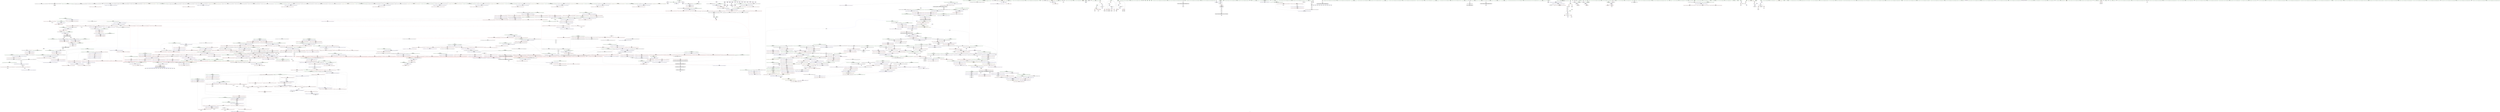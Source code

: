 digraph "SVFG" {
	label="SVFG";

	Node0x56090ff2da10 [shape=record,color=grey,label="{NodeID: 0\nNullPtr}"];
	Node0x56090ff2da10 -> Node0x56091012a610[style=solid];
	Node0x56090ff2da10 -> Node0x56091012a710[style=solid];
	Node0x56090ff2da10 -> Node0x56091012a7e0[style=solid];
	Node0x56090ff2da10 -> Node0x56091012a8b0[style=solid];
	Node0x56090ff2da10 -> Node0x56091012a980[style=solid];
	Node0x56090ff2da10 -> Node0x56091012aa50[style=solid];
	Node0x56090ff2da10 -> Node0x56091012ab20[style=solid];
	Node0x56090ff2da10 -> Node0x56091012abf0[style=solid];
	Node0x56090ff2da10 -> Node0x56091012acc0[style=solid];
	Node0x56090ff2da10 -> Node0x56091012ad90[style=solid];
	Node0x56090ff2da10 -> Node0x56091012ae60[style=solid];
	Node0x56090ff2da10 -> Node0x56091012af30[style=solid];
	Node0x56090ff2da10 -> Node0x56091012b000[style=solid];
	Node0x56090ff2da10 -> Node0x56091012b0d0[style=solid];
	Node0x56090ff2da10 -> Node0x56091012b1a0[style=solid];
	Node0x56090ff2da10 -> Node0x56091012b270[style=solid];
	Node0x56090ff2da10 -> Node0x56091012b340[style=solid];
	Node0x56090ff2da10 -> Node0x56091012b410[style=solid];
	Node0x56090ff2da10 -> Node0x56091012b4e0[style=solid];
	Node0x56090ff2da10 -> Node0x56091012b5b0[style=solid];
	Node0x56090ff2da10 -> Node0x56091012b680[style=solid];
	Node0x56090ff2da10 -> Node0x56091012b750[style=solid];
	Node0x56090ff2da10 -> Node0x56091012b820[style=solid];
	Node0x56090ff2da10 -> Node0x56091012b8f0[style=solid];
	Node0x56090ff2da10 -> Node0x56091012b9c0[style=solid];
	Node0x56090ff2da10 -> Node0x56091012ba90[style=solid];
	Node0x56090ff2da10 -> Node0x56091012bb60[style=solid];
	Node0x56090ff2da10 -> Node0x56091012bc30[style=solid];
	Node0x56090ff2da10 -> Node0x560910133fc0[style=solid];
	Node0x560910130c00 [shape=record,color=red,label="{NodeID: 775\n1541\<--1532\n\<--__first.addr\n_ZSt13move_backwardIPNSt7__cxx1112basic_stringIcSt11char_traitsIcESaIcEEES6_ET0_T_S8_S7_\n|{<s0>133}}"];
	Node0x560910130c00:s0 -> Node0x56091024edf0[style=solid,color=red];
	Node0x560910127740 [shape=record,color=purple,label="{NodeID: 443\n693\<--656\ncoerce.dive6\<--agg.tmp5\n_ZSt27__unguarded_partition_pivotIPNSt7__cxx1112basic_stringIcSt11char_traitsIcESaIcEEEN9__gnu_cxx5__ops15_Iter_comp_iterIPFiRKS5_SB_EEEET_SF_SF_T0_\n}"];
	Node0x560910127740 -> Node0x56091013fd10[style=solid];
	Node0x560910254510 [shape=record,color=black,label="{NodeID: 2325\n99 = PHI()\n0th arg _Z3cmpRKNSt7__cxx1112basic_stringIcSt11char_traitsIcESaIcEEES6_ }"];
	Node0x560910254510 -> Node0x560910134190[style=solid];
	Node0x56091011b930 [shape=record,color=green,label="{NodeID: 111\n639\<--640\n_ZSt11__sort_heapIPNSt7__cxx1112basic_stringIcSt11char_traitsIcESaIcEEEN9__gnu_cxx5__ops15_Iter_comp_iterIPFiRKS5_SB_EEEEvT_SF_RT0_\<--_ZSt11__sort_heapIPNSt7__cxx1112basic_stringIcSt11char_traitsIcESaIcEEEN9__gnu_cxx5__ops15_Iter_comp_iterIPFiRKS5_SB_EEEEvT_SF_RT0__field_insensitive\n}"];
	Node0x5609101366f0 [shape=record,color=blue,label="{NodeID: 886\n612\<--606\n__first.addr\<--__first\n_ZSt14__partial_sortIPNSt7__cxx1112basic_stringIcSt11char_traitsIcESaIcEEEN9__gnu_cxx5__ops15_Iter_comp_iterIPFiRKS5_SB_EEEEvT_SF_SF_T0_\n}"];
	Node0x5609101366f0 -> Node0x56091013ef40[style=dashed];
	Node0x5609101366f0 -> Node0x56091013f010[style=dashed];
	Node0x56091018b900 [shape=record,color=grey,label="{NodeID: 1661\n1343 = cmp(1341, 1342, )\n}"];
	Node0x56091013d130 [shape=record,color=red,label="{NodeID: 554\n417\<--376\n\<--__first.addr\n_ZSt6__sortIPNSt7__cxx1112basic_stringIcSt11char_traitsIcESaIcEEEN9__gnu_cxx5__ops15_Iter_comp_iterIPFiRKS5_SB_EEEEvT_SF_T0_\n|{<s0>36}}"];
	Node0x56091013d130:s0 -> Node0x56091024ea00[style=solid,color=red];
	Node0x56091011feb0 [shape=record,color=green,label="{NodeID: 222\n1536\<--1537\n__result.addr\<--__result.addr_field_insensitive\n_ZSt13move_backwardIPNSt7__cxx1112basic_stringIcSt11char_traitsIcESaIcEEES6_ET0_T_S8_S7_\n}"];
	Node0x56091011feb0 -> Node0x560910130da0[style=solid];
	Node0x56091011feb0 -> Node0x56091015b510[style=solid];
	Node0x56091015b9f0 [shape=record,color=blue,label="{NodeID: 997\n1561\<--1591\n__next\<--incdec.ptr4\n_ZSt25__unguarded_linear_insertIPNSt7__cxx1112basic_stringIcSt11char_traitsIcESaIcEEEN9__gnu_cxx5__ops14_Val_comp_iterIPFiRKS5_SB_EEEEvT_T0_\n}"];
	Node0x56091015b9f0 -> Node0x5609101d6e40[style=dashed];
	Node0x560910142b60 [shape=record,color=red,label="{NodeID: 665\n1087\<--992\n\<--__first.addr\n_ZSt13__adjust_heapIPNSt7__cxx1112basic_stringIcSt11char_traitsIcESaIcEEElS5_N9__gnu_cxx5__ops15_Iter_comp_iterIPFiRKS5_SB_EEEEvT_T0_SG_T1_T2_\n|{<s0>94}}"];
	Node0x560910142b60:s0 -> Node0x560910250830[style=solid,color=red];
	Node0x56091012dce0 [shape=record,color=black,label="{NodeID: 333\n586\<--556\n\<--agg.tmp3\n_ZSt22__final_insertion_sortIPNSt7__cxx1112basic_stringIcSt11char_traitsIcESaIcEEEN9__gnu_cxx5__ops15_Iter_comp_iterIPFiRKS5_SB_EEEEvT_SF_T0_\n}"];
	Node0x56091012dce0 -> Node0x560910126f20[style=solid];
	Node0x56091024acc0 [shape=record,color=black,label="{NodeID: 2215\n1046 = PHI(974, )\n}"];
	Node0x56090ff2b5d0 [shape=record,color=green,label="{NodeID: 1\n7\<--1\n__dso_handle\<--dummyObj\nGlob }"];
	Node0x560910130cd0 [shape=record,color=red,label="{NodeID: 776\n1545\<--1534\n\<--__last.addr\n_ZSt13move_backwardIPNSt7__cxx1112basic_stringIcSt11char_traitsIcESaIcEEES6_ET0_T_S8_S7_\n|{<s0>134}}"];
	Node0x560910130cd0:s0 -> Node0x56091024edf0[style=solid,color=red];
	Node0x560910127810 [shape=record,color=purple,label="{NodeID: 444\n674\<--673\nadd.ptr1\<--\n_ZSt27__unguarded_partition_pivotIPNSt7__cxx1112basic_stringIcSt11char_traitsIcESaIcEEEN9__gnu_cxx5__ops15_Iter_comp_iterIPFiRKS5_SB_EEEET_SF_SF_T0_\n|{<s0>56}}"];
	Node0x560910127810:s0 -> Node0x56091024e490[style=solid,color=red];
	Node0x5609102545e0 [shape=record,color=black,label="{NodeID: 2326\n100 = PHI()\n1st arg _Z3cmpRKNSt7__cxx1112basic_stringIcSt11char_traitsIcESaIcEEES6_ }"];
	Node0x5609102545e0 -> Node0x560910134260[style=solid];
	Node0x56091011ba30 [shape=record,color=green,label="{NodeID: 112\n646\<--647\n__comp\<--__comp_field_insensitive\n_ZSt27__unguarded_partition_pivotIPNSt7__cxx1112basic_stringIcSt11char_traitsIcESaIcEEEN9__gnu_cxx5__ops15_Iter_comp_iterIPFiRKS5_SB_EEEET_SF_SF_T0_\n}"];
	Node0x56091011ba30 -> Node0x56091012e1c0[style=solid];
	Node0x56091011ba30 -> Node0x56091012e290[style=solid];
	Node0x56091011ba30 -> Node0x5609101275a0[style=solid];
	Node0x5609101367c0 [shape=record,color=blue,label="{NodeID: 887\n614\<--607\n__middle.addr\<--__middle\n_ZSt14__partial_sortIPNSt7__cxx1112basic_stringIcSt11char_traitsIcESaIcEEEN9__gnu_cxx5__ops15_Iter_comp_iterIPFiRKS5_SB_EEEEvT_SF_SF_T0_\n}"];
	Node0x5609101367c0 -> Node0x56091013f0e0[style=dashed];
	Node0x5609101367c0 -> Node0x56091013f1b0[style=dashed];
	Node0x56091018ba80 [shape=record,color=grey,label="{NodeID: 1662\n337 = cmp(332, 336, )\n}"];
	Node0x56091013d200 [shape=record,color=red,label="{NodeID: 555\n389\<--378\n\<--__last.addr\n_ZSt6__sortIPNSt7__cxx1112basic_stringIcSt11char_traitsIcESaIcEEEN9__gnu_cxx5__ops15_Iter_comp_iterIPFiRKS5_SB_EEEEvT_SF_T0_\n}"];
	Node0x56091013d200 -> Node0x56091018ae80[style=solid];
	Node0x56091011ff80 [shape=record,color=green,label="{NodeID: 223\n1543\<--1544\n_ZSt12__miter_baseIPNSt7__cxx1112basic_stringIcSt11char_traitsIcESaIcEEEET_S7_\<--_ZSt12__miter_baseIPNSt7__cxx1112basic_stringIcSt11char_traitsIcESaIcEEEET_S7__field_insensitive\n}"];
	Node0x56091015bac0 [shape=record,color=blue,label="{NodeID: 998\n1563\<--1595\nexn.slot\<--\n_ZSt25__unguarded_linear_insertIPNSt7__cxx1112basic_stringIcSt11char_traitsIcESaIcEEEN9__gnu_cxx5__ops14_Val_comp_iterIPFiRKS5_SB_EEEEvT_T0_\n}"];
	Node0x56091015bac0 -> Node0x5609101315c0[style=dashed];
	Node0x5609101dfc70 [shape=record,color=yellow,style=double,label="{NodeID: 1773\n2V_1 = ENCHI(MR_2V_0)\npts\{80 \}\nFun[__cxx_global_array_dtor]}"];
	Node0x5609101dfc70 -> Node0x5609101340c0[style=dashed];
	Node0x560910142c30 [shape=record,color=red,label="{NodeID: 666\n1015\<--994\n\<--__holeIndex.addr\n_ZSt13__adjust_heapIPNSt7__cxx1112basic_stringIcSt11char_traitsIcESaIcEEElS5_N9__gnu_cxx5__ops15_Iter_comp_iterIPFiRKS5_SB_EEEEvT_T0_SG_T1_T2_\n}"];
	Node0x560910142c30 -> Node0x560910158520[style=solid];
	Node0x56091012ddb0 [shape=record,color=black,label="{NodeID: 334\n597\<--558\n\<--agg.tmp5\n_ZSt22__final_insertion_sortIPNSt7__cxx1112basic_stringIcSt11char_traitsIcESaIcEEEN9__gnu_cxx5__ops15_Iter_comp_iterIPFiRKS5_SB_EEEEvT_SF_T0_\n}"];
	Node0x56091012ddb0 -> Node0x5609101270c0[style=solid];
	Node0x56091024ae30 [shape=record,color=black,label="{NodeID: 2216\n1050 = PHI()\n}"];
	Node0x56090ff30f50 [shape=record,color=green,label="{NodeID: 2\n13\<--1\n\<--dummyObj\nCan only get source location for instruction, argument, global var or function.}"];
	Node0x560910130da0 [shape=record,color=red,label="{NodeID: 777\n1547\<--1536\n\<--__result.addr\n_ZSt13move_backwardIPNSt7__cxx1112basic_stringIcSt11char_traitsIcESaIcEEES6_ET0_T_S8_S7_\n|{<s0>135}}"];
	Node0x560910130da0:s0 -> Node0x5609102528f0[style=solid,color=red];
	Node0x5609101278e0 [shape=record,color=purple,label="{NodeID: 445\n677\<--676\nadd.ptr2\<--\n_ZSt27__unguarded_partition_pivotIPNSt7__cxx1112basic_stringIcSt11char_traitsIcESaIcEEEN9__gnu_cxx5__ops15_Iter_comp_iterIPFiRKS5_SB_EEEET_SF_SF_T0_\n|{<s0>56}}"];
	Node0x5609101278e0:s0 -> Node0x56091024e6b0[style=solid,color=red];
	Node0x5609102546b0 [shape=record,color=black,label="{NodeID: 2327\n1818 = PHI(357, )\n0th arg __clang_call_terminate }"];
	Node0x56091011bb00 [shape=record,color=green,label="{NodeID: 113\n648\<--649\n__first.addr\<--__first.addr_field_insensitive\n_ZSt27__unguarded_partition_pivotIPNSt7__cxx1112basic_stringIcSt11char_traitsIcESaIcEEEN9__gnu_cxx5__ops15_Iter_comp_iterIPFiRKS5_SB_EEEET_SF_SF_T0_\n}"];
	Node0x56091011bb00 -> Node0x56091013f420[style=solid];
	Node0x56091011bb00 -> Node0x56091013f4f0[style=solid];
	Node0x56091011bb00 -> Node0x56091013f5c0[style=solid];
	Node0x56091011bb00 -> Node0x56091013f690[style=solid];
	Node0x56091011bb00 -> Node0x56091013f760[style=solid];
	Node0x56091011bb00 -> Node0x56091013f830[style=solid];
	Node0x56091011bb00 -> Node0x560910136b00[style=solid];
	Node0x560910136890 [shape=record,color=blue,label="{NodeID: 888\n616\<--608\n__last.addr\<--__last\n_ZSt14__partial_sortIPNSt7__cxx1112basic_stringIcSt11char_traitsIcESaIcEEEN9__gnu_cxx5__ops15_Iter_comp_iterIPFiRKS5_SB_EEEEvT_SF_SF_T0_\n}"];
	Node0x560910136890 -> Node0x56091013f280[style=dashed];
	Node0x56091018bc00 [shape=record,color=grey,label="{NodeID: 1663\n196 = cmp(194, 195, )\n}"];
	Node0x56091013d2d0 [shape=record,color=red,label="{NodeID: 556\n393\<--378\n\<--__last.addr\n_ZSt6__sortIPNSt7__cxx1112basic_stringIcSt11char_traitsIcESaIcEEEN9__gnu_cxx5__ops15_Iter_comp_iterIPFiRKS5_SB_EEEEvT_SF_T0_\n|{<s0>34}}"];
	Node0x56091013d2d0:s0 -> Node0x560910242910[style=solid,color=red];
	Node0x560910120080 [shape=record,color=green,label="{NodeID: 224\n1549\<--1550\n_ZSt23__copy_move_backward_a2ILb1EPNSt7__cxx1112basic_stringIcSt11char_traitsIcESaIcEEES6_ET1_T0_S8_S7_\<--_ZSt23__copy_move_backward_a2ILb1EPNSt7__cxx1112basic_stringIcSt11char_traitsIcESaIcEEES6_ET1_T0_S8_S7__field_insensitive\n}"];
	Node0x56091015bb90 [shape=record,color=blue,label="{NodeID: 999\n1565\<--1597\nehselector.slot\<--\n_ZSt25__unguarded_linear_insertIPNSt7__cxx1112basic_stringIcSt11char_traitsIcESaIcEEEN9__gnu_cxx5__ops14_Val_comp_iterIPFiRKS5_SB_EEEEvT_T0_\n}"];
	Node0x56091015bb90 -> Node0x560910131690[style=dashed];
	Node0x560910142d00 [shape=record,color=red,label="{NodeID: 667\n1017\<--994\n\<--__holeIndex.addr\n_ZSt13__adjust_heapIPNSt7__cxx1112basic_stringIcSt11char_traitsIcESaIcEEElS5_N9__gnu_cxx5__ops15_Iter_comp_iterIPFiRKS5_SB_EEEEvT_T0_SG_T1_T2_\n}"];
	Node0x560910142d00 -> Node0x5609101585f0[style=solid];
	Node0x56091012de80 [shape=record,color=black,label="{NodeID: 335\n566\<--564\nsub.ptr.lhs.cast\<--\n_ZSt22__final_insertion_sortIPNSt7__cxx1112basic_stringIcSt11char_traitsIcESaIcEEEN9__gnu_cxx5__ops15_Iter_comp_iterIPFiRKS5_SB_EEEEvT_SF_T0_\n}"];
	Node0x56091012de80 -> Node0x560910188c00[style=solid];
	Node0x56091024af00 [shape=record,color=black,label="{NodeID: 2217\n1072 = PHI(974, )\n}"];
	Node0x56090ff30d60 [shape=record,color=green,label="{NodeID: 3\n17\<--1\n.str\<--dummyObj\nGlob }"];
	Node0x560910130e70 [shape=record,color=red,label="{NodeID: 778\n1570\<--1557\n\<--__last.addr\n_ZSt25__unguarded_linear_insertIPNSt7__cxx1112basic_stringIcSt11char_traitsIcESaIcEEEN9__gnu_cxx5__ops14_Val_comp_iterIPFiRKS5_SB_EEEEvT_T0_\n|{<s0>136}}"];
	Node0x560910130e70:s0 -> Node0x560910252d30[style=solid,color=red];
	Node0x5609101279b0 [shape=record,color=purple,label="{NodeID: 446\n1868\<--678\noffset_0\<--\n}"];
	Node0x5609101279b0 -> Node0x560910136d70[style=solid];
	Node0x5609102547c0 [shape=record,color=black,label="{NodeID: 2328\n1208 = PHI(1169, )\n0th arg _ZN9__gnu_cxx5__ops14_Iter_comp_valIPFiRKNSt7__cxx1112basic_stringIcSt11char_traitsIcESaIcEEES9_EEclIPS7_S7_EEbT_RT0_ }"];
	Node0x5609102547c0 -> Node0x560910159630[style=solid];
	Node0x56091011bbd0 [shape=record,color=green,label="{NodeID: 114\n650\<--651\n__last.addr\<--__last.addr_field_insensitive\n_ZSt27__unguarded_partition_pivotIPNSt7__cxx1112basic_stringIcSt11char_traitsIcESaIcEEEN9__gnu_cxx5__ops15_Iter_comp_iterIPFiRKS5_SB_EEEET_SF_SF_T0_\n}"];
	Node0x56091011bbd0 -> Node0x56091013f900[style=solid];
	Node0x56091011bbd0 -> Node0x56091013f9d0[style=solid];
	Node0x56091011bbd0 -> Node0x56091013faa0[style=solid];
	Node0x56091011bbd0 -> Node0x560910136bd0[style=solid];
	Node0x560910136960 [shape=record,color=blue, style = dotted,label="{NodeID: 889\n1865\<--1867\noffset_0\<--dummyVal\n_ZSt14__partial_sortIPNSt7__cxx1112basic_stringIcSt11char_traitsIcESaIcEEEN9__gnu_cxx5__ops15_Iter_comp_iterIPFiRKS5_SB_EEEEvT_SF_SF_T0_\n}"];
	Node0x560910136960 -> Node0x56091013f350[style=dashed];
	Node0x56091018bd80 [shape=record,color=grey,label="{NodeID: 1664\n1062 = cmp(1058, 1061, )\n}"];
	Node0x56091013d3a0 [shape=record,color=red,label="{NodeID: 557\n394\<--378\n\<--__last.addr\n_ZSt6__sortIPNSt7__cxx1112basic_stringIcSt11char_traitsIcESaIcEEEN9__gnu_cxx5__ops15_Iter_comp_iterIPFiRKS5_SB_EEEEvT_SF_T0_\n}"];
	Node0x56091013d3a0 -> Node0x56091012ce40[style=solid];
	Node0x560910120180 [shape=record,color=green,label="{NodeID: 225\n1555\<--1556\n__comp\<--__comp_field_insensitive\n_ZSt25__unguarded_linear_insertIPNSt7__cxx1112basic_stringIcSt11char_traitsIcESaIcEEEN9__gnu_cxx5__ops14_Val_comp_iterIPFiRKS5_SB_EEEEvT_T0_\n|{|<s1>138}}"];
	Node0x560910120180 -> Node0x560910139ac0[style=solid];
	Node0x560910120180:s1 -> Node0x5609102513a0[style=solid,color=red];
	Node0x56091015bc60 [shape=record,color=blue,label="{NodeID: 1000\n1617\<--1612\ncoerce.dive\<--__comp.coerce\n_ZN9__gnu_cxx5__ops15__val_comp_iterIPFiRKNSt7__cxx1112basic_stringIcSt11char_traitsIcESaIcEEES9_EEENS0_14_Val_comp_iterIT_EENS0_15_Iter_comp_iterISD_EE\n|{<s0>146}}"];
	Node0x56091015bc60:s0 -> Node0x5609101e06d0[style=dashed,color=red];
	Node0x560910142dd0 [shape=record,color=red,label="{NodeID: 668\n1048\<--994\n\<--__holeIndex.addr\n_ZSt13__adjust_heapIPNSt7__cxx1112basic_stringIcSt11char_traitsIcESaIcEEElS5_N9__gnu_cxx5__ops15_Iter_comp_iterIPFiRKS5_SB_EEEEvT_T0_SG_T1_T2_\n}"];
	Node0x56091012df50 [shape=record,color=black,label="{NodeID: 336\n567\<--565\nsub.ptr.rhs.cast\<--\n_ZSt22__final_insertion_sortIPNSt7__cxx1112basic_stringIcSt11char_traitsIcESaIcEEEN9__gnu_cxx5__ops15_Iter_comp_iterIPFiRKS5_SB_EEEEvT_SF_T0_\n}"];
	Node0x56091012df50 -> Node0x560910188c00[style=solid];
	Node0x56091024b070 [shape=record,color=black,label="{NodeID: 2218\n1076 = PHI()\n}"];
	Node0x56090fe63060 [shape=record,color=green,label="{NodeID: 4\n19\<--1\n.str.2\<--dummyObj\nGlob }"];
	Node0x560910130f40 [shape=record,color=red,label="{NodeID: 779\n1573\<--1557\n\<--__last.addr\n_ZSt25__unguarded_linear_insertIPNSt7__cxx1112basic_stringIcSt11char_traitsIcESaIcEEEN9__gnu_cxx5__ops14_Val_comp_iterIPFiRKS5_SB_EEEEvT_T0_\n}"];
	Node0x560910130f40 -> Node0x56091015b780[style=solid];
	Node0x560910127a80 [shape=record,color=purple,label="{NodeID: 447\n1869\<--679\noffset_0\<--\n}"];
	Node0x560910127a80 -> Node0x560910133710[style=solid];
	Node0x5609102548d0 [shape=record,color=black,label="{NodeID: 2329\n1209 = PHI(1172, )\n1st arg _ZN9__gnu_cxx5__ops14_Iter_comp_valIPFiRKNSt7__cxx1112basic_stringIcSt11char_traitsIcESaIcEEES9_EEclIPS7_S7_EEbT_RT0_ }"];
	Node0x5609102548d0 -> Node0x560910159700[style=solid];
	Node0x560910120590 [shape=record,color=green,label="{NodeID: 115\n652\<--653\n__mid\<--__mid_field_insensitive\n_ZSt27__unguarded_partition_pivotIPNSt7__cxx1112basic_stringIcSt11char_traitsIcESaIcEEEN9__gnu_cxx5__ops15_Iter_comp_iterIPFiRKS5_SB_EEEET_SF_SF_T0_\n}"];
	Node0x560910120590 -> Node0x56091013fb70[style=solid];
	Node0x560910120590 -> Node0x560910136ca0[style=solid];
	Node0x560910136a30 [shape=record,color=blue,label="{NodeID: 890\n658\<--645\ncoerce.dive\<--__comp.coerce\n_ZSt27__unguarded_partition_pivotIPNSt7__cxx1112basic_stringIcSt11char_traitsIcESaIcEEEN9__gnu_cxx5__ops15_Iter_comp_iterIPFiRKS5_SB_EEEET_SF_SF_T0_\n}"];
	Node0x560910136a30 -> Node0x560910133710[style=dashed];
	Node0x560910136a30 -> Node0x5609101337e0[style=dashed];
	Node0x56091018bf00 [shape=record,color=grey,label="{NodeID: 1665\n1056 = cmp(1055, 191, )\n}"];
	Node0x56091013d470 [shape=record,color=red,label="{NodeID: 558\n418\<--378\n\<--__last.addr\n_ZSt6__sortIPNSt7__cxx1112basic_stringIcSt11char_traitsIcESaIcEEEN9__gnu_cxx5__ops15_Iter_comp_iterIPFiRKS5_SB_EEEEvT_SF_T0_\n|{<s0>36}}"];
	Node0x56091013d470:s0 -> Node0x56091024eb70[style=solid,color=red];
	Node0x560910120250 [shape=record,color=green,label="{NodeID: 226\n1557\<--1558\n__last.addr\<--__last.addr_field_insensitive\n_ZSt25__unguarded_linear_insertIPNSt7__cxx1112basic_stringIcSt11char_traitsIcESaIcEEEN9__gnu_cxx5__ops14_Val_comp_iterIPFiRKS5_SB_EEEEvT_T0_\n}"];
	Node0x560910120250 -> Node0x560910130e70[style=solid];
	Node0x560910120250 -> Node0x560910130f40[style=solid];
	Node0x560910120250 -> Node0x560910131010[style=solid];
	Node0x560910120250 -> Node0x5609101310e0[style=solid];
	Node0x560910120250 -> Node0x56091015b6b0[style=solid];
	Node0x560910120250 -> Node0x56091015b920[style=solid];
	Node0x56091015bd30 [shape=record,color=blue,label="{NodeID: 1001\n1630\<--1627\n__first.addr\<--__first\n_ZSt23__copy_move_backward_a2ILb1EPNSt7__cxx1112basic_stringIcSt11char_traitsIcESaIcEEES6_ET1_T0_S8_S7_\n}"];
	Node0x56091015bd30 -> Node0x560910131830[style=dashed];
	Node0x560910142ea0 [shape=record,color=red,label="{NodeID: 669\n1074\<--994\n\<--__holeIndex.addr\n_ZSt13__adjust_heapIPNSt7__cxx1112basic_stringIcSt11char_traitsIcESaIcEEElS5_N9__gnu_cxx5__ops15_Iter_comp_iterIPFiRKS5_SB_EEEEvT_T0_SG_T1_T2_\n}"];
	Node0x56091012e020 [shape=record,color=black,label="{NodeID: 337\n629\<--610\n\<--__comp\n_ZSt14__partial_sortIPNSt7__cxx1112basic_stringIcSt11char_traitsIcESaIcEEEN9__gnu_cxx5__ops15_Iter_comp_iterIPFiRKS5_SB_EEEEvT_SF_SF_T0_\n}"];
	Node0x56091012e020 -> Node0x5609101274d0[style=solid];
	Node0x56091024b140 [shape=record,color=black,label="{NodeID: 2219\n1081 = PHI(1116, )\n|{<s0>91}}"];
	Node0x56091024b140:s0 -> Node0x560910254400[style=solid,color=red];
	Node0x56090fe41e80 [shape=record,color=green,label="{NodeID: 5\n21\<--1\nstdin\<--dummyObj\nGlob }"];
	Node0x560910131010 [shape=record,color=red,label="{NodeID: 780\n1586\<--1557\n\<--__last.addr\n_ZSt25__unguarded_linear_insertIPNSt7__cxx1112basic_stringIcSt11char_traitsIcESaIcEEEN9__gnu_cxx5__ops14_Val_comp_iterIPFiRKS5_SB_EEEEvT_T0_\n}"];
	Node0x560910127b50 [shape=record,color=purple,label="{NodeID: 448\n687\<--686\nadd.ptr4\<--\n_ZSt27__unguarded_partition_pivotIPNSt7__cxx1112basic_stringIcSt11char_traitsIcESaIcEEEN9__gnu_cxx5__ops15_Iter_comp_iterIPFiRKS5_SB_EEEET_SF_SF_T0_\n|{<s0>58}}"];
	Node0x560910127b50:s0 -> Node0x560910241a40[style=solid,color=red];
	Node0x560910120660 [shape=record,color=green,label="{NodeID: 116\n654\<--655\nagg.tmp\<--agg.tmp_field_insensitive\n_ZSt27__unguarded_partition_pivotIPNSt7__cxx1112basic_stringIcSt11char_traitsIcESaIcEEEN9__gnu_cxx5__ops15_Iter_comp_iterIPFiRKS5_SB_EEEET_SF_SF_T0_\n}"];
	Node0x560910120660 -> Node0x56091012e360[style=solid];
	Node0x560910120660 -> Node0x560910127670[style=solid];
	Node0x560910136b00 [shape=record,color=blue,label="{NodeID: 891\n648\<--643\n__first.addr\<--__first\n_ZSt27__unguarded_partition_pivotIPNSt7__cxx1112basic_stringIcSt11char_traitsIcESaIcEEEN9__gnu_cxx5__ops15_Iter_comp_iterIPFiRKS5_SB_EEEET_SF_SF_T0_\n}"];
	Node0x560910136b00 -> Node0x56091013f420[style=dashed];
	Node0x560910136b00 -> Node0x56091013f4f0[style=dashed];
	Node0x560910136b00 -> Node0x56091013f5c0[style=dashed];
	Node0x560910136b00 -> Node0x56091013f690[style=dashed];
	Node0x560910136b00 -> Node0x56091013f760[style=dashed];
	Node0x560910136b00 -> Node0x56091013f830[style=dashed];
	Node0x56091018c080 [shape=record,color=grey,label="{NodeID: 1666\n1024 = cmp(1020, 1023, )\n}"];
	Node0x56091013d540 [shape=record,color=red,label="{NodeID: 559\n413\<--412\n\<--coerce.dive1\n_ZSt6__sortIPNSt7__cxx1112basic_stringIcSt11char_traitsIcESaIcEEEN9__gnu_cxx5__ops15_Iter_comp_iterIPFiRKS5_SB_EEEEvT_SF_T0_\n|{<s0>34}}"];
	Node0x56091013d540:s0 -> Node0x560910242bb0[style=solid,color=red];
	Node0x560910120320 [shape=record,color=green,label="{NodeID: 227\n1559\<--1560\n__val\<--__val_field_insensitive\n_ZSt25__unguarded_linear_insertIPNSt7__cxx1112basic_stringIcSt11char_traitsIcESaIcEEEN9__gnu_cxx5__ops14_Val_comp_iterIPFiRKS5_SB_EEEEvT_T0_\n|{<s0>138|<s1>142}}"];
	Node0x560910120320:s0 -> Node0x5609102514b0[style=solid,color=red];
	Node0x560910120320:s1 -> Node0x560910252d30[style=solid,color=red];
	Node0x56091015be00 [shape=record,color=blue,label="{NodeID: 1002\n1632\<--1628\n__last.addr\<--__last\n_ZSt23__copy_move_backward_a2ILb1EPNSt7__cxx1112basic_stringIcSt11char_traitsIcESaIcEEES6_ET1_T0_S8_S7_\n}"];
	Node0x56091015be00 -> Node0x560910131900[style=dashed];
	Node0x560910142f70 [shape=record,color=red,label="{NodeID: 670\n1088\<--994\n\<--__holeIndex.addr\n_ZSt13__adjust_heapIPNSt7__cxx1112basic_stringIcSt11char_traitsIcESaIcEEElS5_N9__gnu_cxx5__ops15_Iter_comp_iterIPFiRKS5_SB_EEEEvT_T0_SG_T1_T2_\n|{<s0>94}}"];
	Node0x560910142f70:s0 -> Node0x560910250970[style=solid,color=red];
	Node0x56091012e0f0 [shape=record,color=black,label="{NodeID: 338\n628\<--618\n\<--agg.tmp\n_ZSt14__partial_sortIPNSt7__cxx1112basic_stringIcSt11char_traitsIcESaIcEEEN9__gnu_cxx5__ops15_Iter_comp_iterIPFiRKS5_SB_EEEEvT_SF_SF_T0_\n}"];
	Node0x56091012e0f0 -> Node0x560910127400[style=solid];
	Node0x56091024b2b0 [shape=record,color=black,label="{NodeID: 2220\n1090 = PHI(974, )\n}"];
	Node0x56090fe31e60 [shape=record,color=green,label="{NodeID: 6\n22\<--1\n.str.3\<--dummyObj\nGlob }"];
	Node0x5609101310e0 [shape=record,color=red,label="{NodeID: 781\n1602\<--1557\n\<--__last.addr\n_ZSt25__unguarded_linear_insertIPNSt7__cxx1112basic_stringIcSt11char_traitsIcESaIcEEEN9__gnu_cxx5__ops14_Val_comp_iterIPFiRKS5_SB_EEEEvT_T0_\n}"];
	Node0x560910127c20 [shape=record,color=purple,label="{NodeID: 449\n1871\<--690\noffset_0\<--\n}"];
	Node0x560910127c20 -> Node0x560910136e40[style=solid];
	Node0x560910120730 [shape=record,color=green,label="{NodeID: 117\n656\<--657\nagg.tmp5\<--agg.tmp5_field_insensitive\n_ZSt27__unguarded_partition_pivotIPNSt7__cxx1112basic_stringIcSt11char_traitsIcESaIcEEEN9__gnu_cxx5__ops15_Iter_comp_iterIPFiRKS5_SB_EEEET_SF_SF_T0_\n}"];
	Node0x560910120730 -> Node0x56091012e430[style=solid];
	Node0x560910120730 -> Node0x560910127740[style=solid];
	Node0x560910136bd0 [shape=record,color=blue,label="{NodeID: 892\n650\<--644\n__last.addr\<--__last\n_ZSt27__unguarded_partition_pivotIPNSt7__cxx1112basic_stringIcSt11char_traitsIcESaIcEEEN9__gnu_cxx5__ops15_Iter_comp_iterIPFiRKS5_SB_EEEET_SF_SF_T0_\n}"];
	Node0x560910136bd0 -> Node0x56091013f900[style=dashed];
	Node0x560910136bd0 -> Node0x56091013f9d0[style=dashed];
	Node0x560910136bd0 -> Node0x56091013faa0[style=dashed];
	Node0x56091018c200 [shape=record,color=grey,label="{NodeID: 1667\n91 = cmp(86, 90, )\n}"];
	Node0x56091013d610 [shape=record,color=red,label="{NodeID: 560\n423\<--422\n\<--coerce.dive3\n_ZSt6__sortIPNSt7__cxx1112basic_stringIcSt11char_traitsIcESaIcEEEN9__gnu_cxx5__ops15_Iter_comp_iterIPFiRKS5_SB_EEEEvT_SF_T0_\n|{<s0>36}}"];
	Node0x56091013d610:s0 -> Node0x56091024ecb0[style=solid,color=red];
	Node0x5609101203f0 [shape=record,color=green,label="{NodeID: 228\n1561\<--1562\n__next\<--__next_field_insensitive\n_ZSt25__unguarded_linear_insertIPNSt7__cxx1112basic_stringIcSt11char_traitsIcESaIcEEEN9__gnu_cxx5__ops14_Val_comp_iterIPFiRKS5_SB_EEEEvT_T0_\n}"];
	Node0x5609101203f0 -> Node0x5609101311b0[style=solid];
	Node0x5609101203f0 -> Node0x560910131280[style=solid];
	Node0x5609101203f0 -> Node0x560910131350[style=solid];
	Node0x5609101203f0 -> Node0x560910131420[style=solid];
	Node0x5609101203f0 -> Node0x5609101314f0[style=solid];
	Node0x5609101203f0 -> Node0x56091015b780[style=solid];
	Node0x5609101203f0 -> Node0x56091015b850[style=solid];
	Node0x5609101203f0 -> Node0x56091015b9f0[style=solid];
	Node0x56091015bed0 [shape=record,color=blue,label="{NodeID: 1003\n1634\<--1629\n__result.addr\<--__result\n_ZSt23__copy_move_backward_a2ILb1EPNSt7__cxx1112basic_stringIcSt11char_traitsIcESaIcEEES6_ET1_T0_S8_S7_\n}"];
	Node0x56091015bed0 -> Node0x5609101319d0[style=dashed];
	Node0x560910143040 [shape=record,color=red,label="{NodeID: 671\n1021\<--996\n\<--__len.addr\n_ZSt13__adjust_heapIPNSt7__cxx1112basic_stringIcSt11char_traitsIcESaIcEEElS5_N9__gnu_cxx5__ops15_Iter_comp_iterIPFiRKS5_SB_EEEEvT_T0_SG_T1_T2_\n}"];
	Node0x560910143040 -> Node0x560910187e80[style=solid];
	Node0x56091012e1c0 [shape=record,color=black,label="{NodeID: 339\n679\<--646\n\<--__comp\n_ZSt27__unguarded_partition_pivotIPNSt7__cxx1112basic_stringIcSt11char_traitsIcESaIcEEEN9__gnu_cxx5__ops15_Iter_comp_iterIPFiRKS5_SB_EEEET_SF_SF_T0_\n}"];
	Node0x56091012e1c0 -> Node0x560910127a80[style=solid];
	Node0x56091024b3f0 [shape=record,color=black,label="{NodeID: 2221\n1136 = PHI(1200, )\n}"];
	Node0x56091024b3f0 -> Node0x560910144080[style=solid];
	Node0x560910113280 [shape=record,color=green,label="{NodeID: 7\n24\<--1\n.str.4\<--dummyObj\nGlob }"];
	Node0x5609101311b0 [shape=record,color=red,label="{NodeID: 782\n1575\<--1561\n\<--__next\n_ZSt25__unguarded_linear_insertIPNSt7__cxx1112basic_stringIcSt11char_traitsIcESaIcEEEN9__gnu_cxx5__ops14_Val_comp_iterIPFiRKS5_SB_EEEEvT_T0_\n}"];
	Node0x5609101311b0 -> Node0x560910139b90[style=solid];
	Node0x560910127cf0 [shape=record,color=purple,label="{NodeID: 450\n1872\<--691\noffset_0\<--\n}"];
	Node0x560910127cf0 -> Node0x5609101337e0[style=solid];
	Node0x560910120800 [shape=record,color=green,label="{NodeID: 118\n684\<--685\n_ZSt22__move_median_to_firstIPNSt7__cxx1112basic_stringIcSt11char_traitsIcESaIcEEEN9__gnu_cxx5__ops15_Iter_comp_iterIPFiRKS5_SB_EEEEvT_SF_SF_SF_T0_\<--_ZSt22__move_median_to_firstIPNSt7__cxx1112basic_stringIcSt11char_traitsIcESaIcEEEN9__gnu_cxx5__ops15_Iter_comp_iterIPFiRKS5_SB_EEEEvT_SF_SF_SF_T0__field_insensitive\n}"];
	Node0x560910136ca0 [shape=record,color=blue,label="{NodeID: 893\n652\<--670\n__mid\<--add.ptr\n_ZSt27__unguarded_partition_pivotIPNSt7__cxx1112basic_stringIcSt11char_traitsIcESaIcEEEN9__gnu_cxx5__ops15_Iter_comp_iterIPFiRKS5_SB_EEEET_SF_SF_T0_\n}"];
	Node0x560910136ca0 -> Node0x56091013fb70[style=dashed];
	Node0x56091018c380 [shape=record,color=grey,label="{NodeID: 1668\n857 = cmp(856, 191, )\n}"];
	Node0x56091013d6e0 [shape=record,color=red,label="{NodeID: 561\n439\<--436\n\<--call\n_ZN9__gnu_cxx5__ops16__iter_comp_iterIPFiRKNSt7__cxx1112basic_stringIcSt11char_traitsIcESaIcEEES9_EEENS0_15_Iter_comp_iterIT_EESD_\n|{<s0>38}}"];
	Node0x56091013d6e0:s0 -> Node0x560910242380[style=solid,color=red];
	Node0x5609101204c0 [shape=record,color=green,label="{NodeID: 229\n1563\<--1564\nexn.slot\<--exn.slot_field_insensitive\n_ZSt25__unguarded_linear_insertIPNSt7__cxx1112basic_stringIcSt11char_traitsIcESaIcEEEN9__gnu_cxx5__ops14_Val_comp_iterIPFiRKS5_SB_EEEEvT_T0_\n}"];
	Node0x5609101204c0 -> Node0x5609101315c0[style=solid];
	Node0x5609101204c0 -> Node0x56091015bac0[style=solid];
	Node0x56091015bfa0 [shape=record,color=blue,label="{NodeID: 1004\n1653\<--1652\n__it.addr\<--__it\n_ZSt12__miter_baseIPNSt7__cxx1112basic_stringIcSt11char_traitsIcESaIcEEEET_S7_\n}"];
	Node0x56091015bfa0 -> Node0x560910131aa0[style=dashed];
	Node0x560910143110 [shape=record,color=red,label="{NodeID: 672\n1054\<--996\n\<--__len.addr\n_ZSt13__adjust_heapIPNSt7__cxx1112basic_stringIcSt11char_traitsIcESaIcEEElS5_N9__gnu_cxx5__ops15_Iter_comp_iterIPFiRKS5_SB_EEEEvT_T0_SG_T1_T2_\n}"];
	Node0x560910143110 -> Node0x56091014f6e0[style=solid];
	Node0x56091012e290 [shape=record,color=black,label="{NodeID: 340\n691\<--646\n\<--__comp\n_ZSt27__unguarded_partition_pivotIPNSt7__cxx1112basic_stringIcSt11char_traitsIcESaIcEEEN9__gnu_cxx5__ops15_Iter_comp_iterIPFiRKS5_SB_EEEET_SF_SF_T0_\n}"];
	Node0x56091012e290 -> Node0x560910127cf0[style=solid];
	Node0x56091024b530 [shape=record,color=black,label="{NodeID: 2222\n1173 = PHI(1207, )\n}"];
	Node0x56091024b530 -> Node0x56090fa57d70[style=solid];
	Node0x5609100f64e0 [shape=record,color=green,label="{NodeID: 8\n26\<--1\nstdout\<--dummyObj\nGlob }"];
	Node0x5609101c9a50 [shape=record,color=yellow,style=double,label="{NodeID: 1890\n275V_1 = ENCHI(MR_275V_0)\npts\{1405 \}\nFun[_ZSt16__insertion_sortIPNSt7__cxx1112basic_stringIcSt11char_traitsIcESaIcEEEN9__gnu_cxx5__ops15_Iter_comp_iterIPFiRKS5_SB_EEEEvT_SF_T0_]}"];
	Node0x5609101c9a50 -> Node0x56091015a9b0[style=dashed];
	Node0x560910131280 [shape=record,color=red,label="{NodeID: 783\n1579\<--1561\n\<--__next\n_ZSt25__unguarded_linear_insertIPNSt7__cxx1112basic_stringIcSt11char_traitsIcESaIcEEEN9__gnu_cxx5__ops14_Val_comp_iterIPFiRKS5_SB_EEEEvT_T0_\n|{<s0>138}}"];
	Node0x560910131280:s0 -> Node0x5609102515f0[style=solid,color=red];
	Node0x560910127dc0 [shape=record,color=purple,label="{NodeID: 451\n714\<--704\ncoerce.dive\<--__comp\n_ZSt13__heap_selectIPNSt7__cxx1112basic_stringIcSt11char_traitsIcESaIcEEEN9__gnu_cxx5__ops15_Iter_comp_iterIPFiRKS5_SB_EEEEvT_SF_SF_T0_\n}"];
	Node0x560910127dc0 -> Node0x560910136f10[style=solid];
	Node0x560910120900 [shape=record,color=green,label="{NodeID: 119\n696\<--697\n_ZSt21__unguarded_partitionIPNSt7__cxx1112basic_stringIcSt11char_traitsIcESaIcEEEN9__gnu_cxx5__ops15_Iter_comp_iterIPFiRKS5_SB_EEEET_SF_SF_SF_T0_\<--_ZSt21__unguarded_partitionIPNSt7__cxx1112basic_stringIcSt11char_traitsIcESaIcEEEN9__gnu_cxx5__ops15_Iter_comp_iterIPFiRKS5_SB_EEEET_SF_SF_SF_T0__field_insensitive\n}"];
	Node0x560910136d70 [shape=record,color=blue, style = dotted,label="{NodeID: 894\n1868\<--1870\noffset_0\<--dummyVal\n_ZSt27__unguarded_partition_pivotIPNSt7__cxx1112basic_stringIcSt11char_traitsIcESaIcEEEN9__gnu_cxx5__ops15_Iter_comp_iterIPFiRKS5_SB_EEEET_SF_SF_T0_\n}"];
	Node0x560910136d70 -> Node0x56091013fc40[style=dashed];
	Node0x56091018c500 [shape=record,color=grey,label="{NodeID: 1669\n350 = cmp(347, 13, )\n}"];
	Node0x56091018c500 -> Node0x560910188900[style=solid];
	Node0x56091013d7b0 [shape=record,color=red,label="{NodeID: 562\n444\<--443\n\<--coerce.dive\n_ZN9__gnu_cxx5__ops16__iter_comp_iterIPFiRKNSt7__cxx1112basic_stringIcSt11char_traitsIcESaIcEEES9_EEENS0_15_Iter_comp_iterIT_EESD_\n}"];
	Node0x56091013d7b0 -> Node0x56091012cfe0[style=solid];
	Node0x560910128720 [shape=record,color=green,label="{NodeID: 230\n1565\<--1566\nehselector.slot\<--ehselector.slot_field_insensitive\n_ZSt25__unguarded_linear_insertIPNSt7__cxx1112basic_stringIcSt11char_traitsIcESaIcEEEN9__gnu_cxx5__ops14_Val_comp_iterIPFiRKS5_SB_EEEEvT_T0_\n}"];
	Node0x560910128720 -> Node0x560910131690[style=solid];
	Node0x560910128720 -> Node0x56091015bb90[style=solid];
	Node0x56091015c070 [shape=record,color=blue,label="{NodeID: 1005\n1662\<--1659\n__first.addr\<--__first\n_ZSt22__copy_move_backward_aILb1EPNSt7__cxx1112basic_stringIcSt11char_traitsIcESaIcEEES6_ET1_T0_S8_S7_\n}"];
	Node0x56091015c070 -> Node0x560910131b70[style=dashed];
	Node0x5609101431e0 [shape=record,color=red,label="{NodeID: 673\n1059\<--996\n\<--__len.addr\n_ZSt13__adjust_heapIPNSt7__cxx1112basic_stringIcSt11char_traitsIcESaIcEEElS5_N9__gnu_cxx5__ops15_Iter_comp_iterIPFiRKS5_SB_EEEEvT_T0_SG_T1_T2_\n}"];
	Node0x5609101431e0 -> Node0x56091014f860[style=solid];
	Node0x56091012e360 [shape=record,color=black,label="{NodeID: 341\n678\<--654\n\<--agg.tmp\n_ZSt27__unguarded_partition_pivotIPNSt7__cxx1112basic_stringIcSt11char_traitsIcESaIcEEEN9__gnu_cxx5__ops15_Iter_comp_iterIPFiRKS5_SB_EEEET_SF_SF_T0_\n}"];
	Node0x56091012e360 -> Node0x5609101279b0[style=solid];
	Node0x56091024b670 [shape=record,color=black,label="{NodeID: 2223\n1182 = PHI(974, )\n}"];
	Node0x5609100f5f00 [shape=record,color=green,label="{NodeID: 9\n27\<--1\n_ZSt3cin\<--dummyObj\nGlob }"];
	Node0x5609101c9b30 [shape=record,color=yellow,style=double,label="{NodeID: 1891\n277V_1 = ENCHI(MR_277V_0)\npts\{1407 \}\nFun[_ZSt16__insertion_sortIPNSt7__cxx1112basic_stringIcSt11char_traitsIcESaIcEEEN9__gnu_cxx5__ops15_Iter_comp_iterIPFiRKS5_SB_EEEEvT_SF_T0_]}"];
	Node0x5609101c9b30 -> Node0x56091015aa80[style=dashed];
	Node0x560910131350 [shape=record,color=red,label="{NodeID: 784\n1584\<--1561\n\<--__next\n_ZSt25__unguarded_linear_insertIPNSt7__cxx1112basic_stringIcSt11char_traitsIcESaIcEEEN9__gnu_cxx5__ops14_Val_comp_iterIPFiRKS5_SB_EEEEvT_T0_\n|{<s0>139}}"];
	Node0x560910131350:s0 -> Node0x560910252d30[style=solid,color=red];
	Node0x560910127e90 [shape=record,color=purple,label="{NodeID: 452\n746\<--745\nincdec.ptr\<--\n_ZSt13__heap_selectIPNSt7__cxx1112basic_stringIcSt11char_traitsIcESaIcEEEN9__gnu_cxx5__ops15_Iter_comp_iterIPFiRKS5_SB_EEEEvT_SF_SF_T0_\n}"];
	Node0x560910127e90 -> Node0x560910137320[style=solid];
	Node0x560910120a00 [shape=record,color=green,label="{NodeID: 120\n704\<--705\n__comp\<--__comp_field_insensitive\n_ZSt13__heap_selectIPNSt7__cxx1112basic_stringIcSt11char_traitsIcESaIcEEEN9__gnu_cxx5__ops15_Iter_comp_iterIPFiRKS5_SB_EEEEvT_SF_SF_T0_\n|{|<s1>59|<s2>60|<s3>61}}"];
	Node0x560910120a00 -> Node0x560910127dc0[style=solid];
	Node0x560910120a00:s1 -> Node0x5609102541e0[style=solid,color=red];
	Node0x560910120a00:s2 -> Node0x5609102366b0[style=solid,color=red];
	Node0x560910120a00:s3 -> Node0x56091024f700[style=solid,color=red];
	Node0x560910136e40 [shape=record,color=blue, style = dotted,label="{NodeID: 895\n1871\<--1873\noffset_0\<--dummyVal\n_ZSt27__unguarded_partition_pivotIPNSt7__cxx1112basic_stringIcSt11char_traitsIcESaIcEEEN9__gnu_cxx5__ops15_Iter_comp_iterIPFiRKS5_SB_EEEET_SF_SF_T0_\n}"];
	Node0x560910136e40 -> Node0x56091013fd10[style=dashed];
	Node0x56091018c680 [shape=record,color=grey,label="{NodeID: 1670\n570 = cmp(569, 480, )\n}"];
	Node0x56091013d880 [shape=record,color=red,label="{NodeID: 563\n474\<--453\n\<--__first.addr\n_ZSt16__introsort_loopIPNSt7__cxx1112basic_stringIcSt11char_traitsIcESaIcEEElN9__gnu_cxx5__ops15_Iter_comp_iterIPFiRKS5_SB_EEEEvT_SF_T0_T1_\n}"];
	Node0x56091013d880 -> Node0x56091012d660[style=solid];
	Node0x5609101287f0 [shape=record,color=green,label="{NodeID: 231\n1581\<--1582\n_ZN9__gnu_cxx5__ops14_Val_comp_iterIPFiRKNSt7__cxx1112basic_stringIcSt11char_traitsIcESaIcEEES9_EEclIS7_PS7_EEbRT_T0_\<--_ZN9__gnu_cxx5__ops14_Val_comp_iterIPFiRKNSt7__cxx1112basic_stringIcSt11char_traitsIcESaIcEEES9_EEclIS7_PS7_EEbRT_T0__field_insensitive\n}"];
	Node0x56091015c140 [shape=record,color=blue,label="{NodeID: 1006\n1664\<--1660\n__last.addr\<--__last\n_ZSt22__copy_move_backward_aILb1EPNSt7__cxx1112basic_stringIcSt11char_traitsIcESaIcEEES6_ET1_T0_S8_S7_\n}"];
	Node0x56091015c140 -> Node0x560910131c40[style=dashed];
	Node0x5609101432b0 [shape=record,color=red,label="{NodeID: 674\n1089\<--998\n\<--__topIndex\n_ZSt13__adjust_heapIPNSt7__cxx1112basic_stringIcSt11char_traitsIcESaIcEEElS5_N9__gnu_cxx5__ops15_Iter_comp_iterIPFiRKS5_SB_EEEEvT_T0_SG_T1_T2_\n|{<s0>94}}"];
	Node0x5609101432b0:s0 -> Node0x560910250ab0[style=solid,color=red];
	Node0x56091012e430 [shape=record,color=black,label="{NodeID: 342\n690\<--656\n\<--agg.tmp5\n_ZSt27__unguarded_partition_pivotIPNSt7__cxx1112basic_stringIcSt11char_traitsIcESaIcEEEN9__gnu_cxx5__ops15_Iter_comp_iterIPFiRKS5_SB_EEEET_SF_SF_T0_\n}"];
	Node0x56091012e430 -> Node0x560910127c20[style=solid];
	Node0x56091024b7b0 [shape=record,color=black,label="{NodeID: 2224\n1186 = PHI()\n}"];
	Node0x5609100f5f90 [shape=record,color=green,label="{NodeID: 10\n28\<--1\n.str.5\<--dummyObj\nGlob }"];
	Node0x560910131420 [shape=record,color=red,label="{NodeID: 785\n1588\<--1561\n\<--__next\n_ZSt25__unguarded_linear_insertIPNSt7__cxx1112basic_stringIcSt11char_traitsIcESaIcEEEN9__gnu_cxx5__ops14_Val_comp_iterIPFiRKS5_SB_EEEEvT_T0_\n}"];
	Node0x560910131420 -> Node0x56091015b920[style=solid];
	Node0x560910127f60 [shape=record,color=purple,label="{NodeID: 453\n773\<--772\nincdec.ptr\<--\n_ZSt11__sort_heapIPNSt7__cxx1112basic_stringIcSt11char_traitsIcESaIcEEEN9__gnu_cxx5__ops15_Iter_comp_iterIPFiRKS5_SB_EEEEvT_SF_RT0_\n}"];
	Node0x560910127f60 -> Node0x560910137660[style=solid];
	Node0x560910120ad0 [shape=record,color=green,label="{NodeID: 121\n706\<--707\n__first.addr\<--__first.addr_field_insensitive\n_ZSt13__heap_selectIPNSt7__cxx1112basic_stringIcSt11char_traitsIcESaIcEEEN9__gnu_cxx5__ops15_Iter_comp_iterIPFiRKS5_SB_EEEEvT_SF_SF_T0_\n}"];
	Node0x560910120ad0 -> Node0x56091013fde0[style=solid];
	Node0x560910120ad0 -> Node0x56091013feb0[style=solid];
	Node0x560910120ad0 -> Node0x56091013ff80[style=solid];
	Node0x560910120ad0 -> Node0x560910136fe0[style=solid];
	Node0x560910136f10 [shape=record,color=blue,label="{NodeID: 896\n714\<--703\ncoerce.dive\<--__comp.coerce\n_ZSt13__heap_selectIPNSt7__cxx1112basic_stringIcSt11char_traitsIcESaIcEEEN9__gnu_cxx5__ops15_Iter_comp_iterIPFiRKS5_SB_EEEEvT_SF_SF_T0_\n|{<s0>59|<s1>60|<s2>61}}"];
	Node0x560910136f10:s0 -> Node0x5609101e47b0[style=dashed,color=red];
	Node0x560910136f10:s1 -> Node0x56090fa6d500[style=dashed,color=red];
	Node0x560910136f10:s2 -> Node0x5609101e0e90[style=dashed,color=red];
	Node0x56091018c800 [shape=record,color=grey,label="{NodeID: 1671\n168 = cmp(166, 167, )\n}"];
	Node0x56091013d950 [shape=record,color=red,label="{NodeID: 564\n485\<--453\n\<--__first.addr\n_ZSt16__introsort_loopIPNSt7__cxx1112basic_stringIcSt11char_traitsIcESaIcEEElN9__gnu_cxx5__ops15_Iter_comp_iterIPFiRKS5_SB_EEEEvT_SF_T0_T1_\n|{<s0>40}}"];
	Node0x56091013d950:s0 -> Node0x560910241430[style=solid,color=red];
	Node0x5609101288f0 [shape=record,color=green,label="{NodeID: 232\n1613\<--1614\nretval\<--retval_field_insensitive\n_ZN9__gnu_cxx5__ops15__val_comp_iterIPFiRKNSt7__cxx1112basic_stringIcSt11char_traitsIcESaIcEEES9_EEENS0_14_Val_comp_iterIT_EENS0_15_Iter_comp_iterISD_EE\n|{|<s1>146}}"];
	Node0x5609101288f0 -> Node0x560910139d30[style=solid];
	Node0x5609101288f0:s1 -> Node0x56091024f000[style=solid,color=red];
	Node0x56091015c210 [shape=record,color=blue,label="{NodeID: 1007\n1666\<--1661\n__result.addr\<--__result\n_ZSt22__copy_move_backward_aILb1EPNSt7__cxx1112basic_stringIcSt11char_traitsIcESaIcEEES6_ET1_T0_S8_S7_\n}"];
	Node0x56091015c210 -> Node0x560910131d10[style=dashed];
	Node0x560910143380 [shape=record,color=red,label="{NodeID: 675\n1020\<--1000\n\<--__secondChild\n_ZSt13__adjust_heapIPNSt7__cxx1112basic_stringIcSt11char_traitsIcESaIcEEElS5_N9__gnu_cxx5__ops15_Iter_comp_iterIPFiRKS5_SB_EEEEvT_T0_SG_T1_T2_\n}"];
	Node0x560910143380 -> Node0x56091018c080[style=solid];
	Node0x56091012e500 [shape=record,color=black,label="{NodeID: 343\n665\<--663\nsub.ptr.lhs.cast\<--\n_ZSt27__unguarded_partition_pivotIPNSt7__cxx1112basic_stringIcSt11char_traitsIcESaIcEEEN9__gnu_cxx5__ops15_Iter_comp_iterIPFiRKS5_SB_EEEET_SF_SF_T0_\n}"];
	Node0x56091012e500 -> Node0x56091014e660[style=solid];
	Node0x56091024b880 [shape=record,color=black,label="{NodeID: 2225\n1194 = PHI(974, )\n}"];
	Node0x5609100f6020 [shape=record,color=green,label="{NodeID: 11\n31\<--1\n\<--dummyObj\nCan only get source location for instruction, argument, global var or function.}"];
	Node0x5609101314f0 [shape=record,color=red,label="{NodeID: 786\n1590\<--1561\n\<--__next\n_ZSt25__unguarded_linear_insertIPNSt7__cxx1112basic_stringIcSt11char_traitsIcESaIcEEEN9__gnu_cxx5__ops14_Val_comp_iterIPFiRKS5_SB_EEEEvT_T0_\n}"];
	Node0x5609101314f0 -> Node0x560910139c60[style=solid];
	Node0x560910128030 [shape=record,color=purple,label="{NodeID: 454\n850\<--800\ncoerce.dive\<--agg.tmp6\n_ZSt11__make_heapIPNSt7__cxx1112basic_stringIcSt11char_traitsIcESaIcEEEN9__gnu_cxx5__ops15_Iter_comp_iterIPFiRKS5_SB_EEEEvT_SF_RT0_\n}"];
	Node0x560910128030 -> Node0x560910141980[style=solid];
	Node0x560910120ba0 [shape=record,color=green,label="{NodeID: 122\n708\<--709\n__middle.addr\<--__middle.addr_field_insensitive\n_ZSt13__heap_selectIPNSt7__cxx1112basic_stringIcSt11char_traitsIcESaIcEEEN9__gnu_cxx5__ops15_Iter_comp_iterIPFiRKS5_SB_EEEEvT_SF_SF_T0_\n}"];
	Node0x560910120ba0 -> Node0x560910140050[style=solid];
	Node0x560910120ba0 -> Node0x560910140120[style=solid];
	Node0x560910120ba0 -> Node0x5609101401f0[style=solid];
	Node0x560910120ba0 -> Node0x5609101370b0[style=solid];
	Node0x560910136fe0 [shape=record,color=blue,label="{NodeID: 897\n706\<--700\n__first.addr\<--__first\n_ZSt13__heap_selectIPNSt7__cxx1112basic_stringIcSt11char_traitsIcESaIcEEEN9__gnu_cxx5__ops15_Iter_comp_iterIPFiRKS5_SB_EEEEvT_SF_SF_T0_\n}"];
	Node0x560910136fe0 -> Node0x56091013fde0[style=dashed];
	Node0x560910136fe0 -> Node0x56091013feb0[style=dashed];
	Node0x560910136fe0 -> Node0x56091013ff80[style=dashed];
	Node0x56091018c980 [shape=record,color=grey,label="{NodeID: 1672\n1226 = cmp(1225, 13, )\n}"];
	Node0x56091018c980 -> Node0x56091012f470[style=solid];
	Node0x56091013da20 [shape=record,color=red,label="{NodeID: 565\n501\<--453\n\<--__first.addr\n_ZSt16__introsort_loopIPNSt7__cxx1112basic_stringIcSt11char_traitsIcESaIcEEElN9__gnu_cxx5__ops15_Iter_comp_iterIPFiRKS5_SB_EEEEvT_SF_T0_T1_\n|{<s0>42}}"];
	Node0x56091013da20:s0 -> Node0x560910252a00[style=solid,color=red];
	Node0x5609101289c0 [shape=record,color=green,label="{NodeID: 233\n1615\<--1616\n__comp\<--__comp_field_insensitive\n_ZN9__gnu_cxx5__ops15__val_comp_iterIPFiRKNSt7__cxx1112basic_stringIcSt11char_traitsIcESaIcEEES9_EEENS0_14_Val_comp_iterIT_EENS0_15_Iter_comp_iterISD_EE\n|{|<s1>145}}"];
	Node0x5609101289c0 -> Node0x560910139e00[style=solid];
	Node0x5609101289c0:s1 -> Node0x5609102412e0[style=solid,color=red];
	Node0x56091015c2e0 [shape=record,color=blue,label="{NodeID: 1008\n1668\<--1674\n__simple\<--\n_ZSt22__copy_move_backward_aILb1EPNSt7__cxx1112basic_stringIcSt11char_traitsIcESaIcEEES6_ET1_T0_S8_S7_\n}"];
	Node0x560910143450 [shape=record,color=red,label="{NodeID: 676\n1026\<--1000\n\<--__secondChild\n_ZSt13__adjust_heapIPNSt7__cxx1112basic_stringIcSt11char_traitsIcESaIcEEElS5_N9__gnu_cxx5__ops15_Iter_comp_iterIPFiRKS5_SB_EEEEvT_T0_SG_T1_T2_\n}"];
	Node0x560910143450 -> Node0x560910188780[style=solid];
	Node0x56091012e5d0 [shape=record,color=black,label="{NodeID: 344\n666\<--664\nsub.ptr.rhs.cast\<--\n_ZSt27__unguarded_partition_pivotIPNSt7__cxx1112basic_stringIcSt11char_traitsIcESaIcEEEN9__gnu_cxx5__ops15_Iter_comp_iterIPFiRKS5_SB_EEEET_SF_SF_T0_\n}"];
	Node0x56091012e5d0 -> Node0x56091014e660[style=solid];
	Node0x56091024b9f0 [shape=record,color=black,label="{NodeID: 2226\n1198 = PHI()\n}"];
	Node0x5609100f6a10 [shape=record,color=green,label="{NodeID: 12\n157\<--1\n\<--dummyObj\nCan only get source location for instruction, argument, global var or function.}"];
	Node0x5609101315c0 [shape=record,color=red,label="{NodeID: 787\n1606\<--1563\nexn\<--exn.slot\n_ZSt25__unguarded_linear_insertIPNSt7__cxx1112basic_stringIcSt11char_traitsIcESaIcEEEN9__gnu_cxx5__ops14_Val_comp_iterIPFiRKS5_SB_EEEEvT_T0_\n}"];
	Node0x560910128100 [shape=record,color=purple,label="{NodeID: 455\n1874\<--847\noffset_0\<--\n}"];
	Node0x560910128100 -> Node0x560910137b40[style=solid];
	Node0x560910120c70 [shape=record,color=green,label="{NodeID: 123\n710\<--711\n__last.addr\<--__last.addr_field_insensitive\n_ZSt13__heap_selectIPNSt7__cxx1112basic_stringIcSt11char_traitsIcESaIcEEEN9__gnu_cxx5__ops15_Iter_comp_iterIPFiRKS5_SB_EEEEvT_SF_SF_T0_\n}"];
	Node0x560910120c70 -> Node0x5609101402c0[style=solid];
	Node0x560910120c70 -> Node0x560910137180[style=solid];
	Node0x5609101370b0 [shape=record,color=blue,label="{NodeID: 898\n708\<--701\n__middle.addr\<--__middle\n_ZSt13__heap_selectIPNSt7__cxx1112basic_stringIcSt11char_traitsIcESaIcEEEN9__gnu_cxx5__ops15_Iter_comp_iterIPFiRKS5_SB_EEEEvT_SF_SF_T0_\n}"];
	Node0x5609101370b0 -> Node0x560910140050[style=dashed];
	Node0x5609101370b0 -> Node0x560910140120[style=dashed];
	Node0x5609101370b0 -> Node0x5609101401f0[style=dashed];
	Node0x56091018cb00 [shape=record,color=grey,label="{NodeID: 1673\n817 = cmp(816, 405, )\n}"];
	Node0x56091013daf0 [shape=record,color=red,label="{NodeID: 566\n473\<--455\n\<--__last.addr\n_ZSt16__introsort_loopIPNSt7__cxx1112basic_stringIcSt11char_traitsIcESaIcEEElN9__gnu_cxx5__ops15_Iter_comp_iterIPFiRKS5_SB_EEEEvT_SF_T0_T1_\n}"];
	Node0x56091013daf0 -> Node0x56091012d590[style=solid];
	Node0x560910128a90 [shape=record,color=green,label="{NodeID: 234\n1621\<--1622\n_ZN9__gnu_cxx5__ops14_Val_comp_iterIPFiRKNSt7__cxx1112basic_stringIcSt11char_traitsIcESaIcEEES9_EEC2EONS0_15_Iter_comp_iterISB_EE\<--_ZN9__gnu_cxx5__ops14_Val_comp_iterIPFiRKNSt7__cxx1112basic_stringIcSt11char_traitsIcESaIcEEES9_EEC2EONS0_15_Iter_comp_iterISB_EE_field_insensitive\n}"];
	Node0x56091015c3b0 [shape=record,color=blue,label="{NodeID: 1009\n1684\<--1683\n__it.addr\<--__it\n_ZSt12__niter_baseIPNSt7__cxx1112basic_stringIcSt11char_traitsIcESaIcEEEET_S7_\n}"];
	Node0x56091015c3b0 -> Node0x560910131de0[style=dashed];
	Node0x5609101e06d0 [shape=record,color=yellow,style=double,label="{NodeID: 1784\n221V_1 = ENCHI(MR_221V_0)\npts\{434 1774 9910000 16160000 \}\nFun[_ZN9__gnu_cxx5__ops14_Val_comp_iterIPFiRKNSt7__cxx1112basic_stringIcSt11char_traitsIcESaIcEEES9_EEC2EONS0_15_Iter_comp_iterISB_EE]}"];
	Node0x5609101e06d0 -> Node0x560910132940[style=dashed];
	Node0x560910143520 [shape=record,color=red,label="{NodeID: 677\n1031\<--1000\n\<--__secondChild\n_ZSt13__adjust_heapIPNSt7__cxx1112basic_stringIcSt11char_traitsIcESaIcEEElS5_N9__gnu_cxx5__ops15_Iter_comp_iterIPFiRKS5_SB_EEEEvT_T0_SG_T1_T2_\n}"];
	Node0x56091012e6a0 [shape=record,color=black,label="{NodeID: 345\n642\<--695\n_ZSt27__unguarded_partition_pivotIPNSt7__cxx1112basic_stringIcSt11char_traitsIcESaIcEEEN9__gnu_cxx5__ops15_Iter_comp_iterIPFiRKS5_SB_EEEET_SF_SF_T0__ret\<--call\n_ZSt27__unguarded_partition_pivotIPNSt7__cxx1112basic_stringIcSt11char_traitsIcESaIcEEEN9__gnu_cxx5__ops15_Iter_comp_iterIPFiRKS5_SB_EEEET_SF_SF_T0_\n|{<s0>42}}"];
	Node0x56091012e6a0:s0 -> Node0x5609102498b0[style=solid,color=blue];
	Node0x56091024bac0 [shape=record,color=black,label="{NodeID: 2227\n1225 = PHI()\n}"];
	Node0x56091024bac0 -> Node0x56091018c980[style=solid];
	Node0x5609100f6b10 [shape=record,color=green,label="{NodeID: 13\n164\<--1\n\<--dummyObj\nCan only get source location for instruction, argument, global var or function.}"];
	Node0x560910131690 [shape=record,color=red,label="{NodeID: 788\n1607\<--1565\nsel\<--ehselector.slot\n_ZSt25__unguarded_linear_insertIPNSt7__cxx1112basic_stringIcSt11char_traitsIcESaIcEEEN9__gnu_cxx5__ops14_Val_comp_iterIPFiRKS5_SB_EEEEvT_T0_\n}"];
	Node0x5609101281d0 [shape=record,color=purple,label="{NodeID: 456\n1875\<--848\noffset_0\<--\n}"];
	Node0x5609101281d0 -> Node0x5609101338b0[style=solid];
	Node0x560910120d40 [shape=record,color=green,label="{NodeID: 124\n712\<--713\n__i\<--__i_field_insensitive\n_ZSt13__heap_selectIPNSt7__cxx1112basic_stringIcSt11char_traitsIcESaIcEEEN9__gnu_cxx5__ops15_Iter_comp_iterIPFiRKS5_SB_EEEEvT_SF_SF_T0_\n}"];
	Node0x560910120d40 -> Node0x560910140390[style=solid];
	Node0x560910120d40 -> Node0x560910140460[style=solid];
	Node0x560910120d40 -> Node0x560910140530[style=solid];
	Node0x560910120d40 -> Node0x560910140600[style=solid];
	Node0x560910120d40 -> Node0x560910137250[style=solid];
	Node0x560910120d40 -> Node0x560910137320[style=solid];
	Node0x560910137180 [shape=record,color=blue,label="{NodeID: 899\n710\<--702\n__last.addr\<--__last\n_ZSt13__heap_selectIPNSt7__cxx1112basic_stringIcSt11char_traitsIcESaIcEEEN9__gnu_cxx5__ops15_Iter_comp_iterIPFiRKS5_SB_EEEEvT_SF_SF_T0_\n}"];
	Node0x560910137180 -> Node0x5609101402c0[style=dashed];
	Node0x56091018cc80 [shape=record,color=grey,label="{NodeID: 1674\n483 = cmp(482, 191, )\n}"];
	Node0x56091013dbc0 [shape=record,color=red,label="{NodeID: 567\n486\<--455\n\<--__last.addr\n_ZSt16__introsort_loopIPNSt7__cxx1112basic_stringIcSt11char_traitsIcESaIcEEElN9__gnu_cxx5__ops15_Iter_comp_iterIPFiRKS5_SB_EEEEvT_SF_T0_T1_\n|{<s0>40}}"];
	Node0x56091013dbc0:s0 -> Node0x560910241540[style=solid,color=red];
	Node0x560910128b90 [shape=record,color=green,label="{NodeID: 235\n1630\<--1631\n__first.addr\<--__first.addr_field_insensitive\n_ZSt23__copy_move_backward_a2ILb1EPNSt7__cxx1112basic_stringIcSt11char_traitsIcESaIcEEES6_ET1_T0_S8_S7_\n}"];
	Node0x560910128b90 -> Node0x560910131830[style=solid];
	Node0x560910128b90 -> Node0x56091015bd30[style=solid];
	Node0x56091015c480 [shape=record,color=blue,label="{NodeID: 1010\n1693\<--1690\n__first.addr\<--__first\n_ZNSt20__copy_move_backwardILb1ELb0ESt26random_access_iterator_tagE13__copy_move_bIPNSt7__cxx1112basic_stringIcSt11char_traitsIcESaIcEEES9_EET0_T_SB_SA_\n}"];
	Node0x56091015c480 -> Node0x560910131eb0[style=dashed];
	Node0x5609101435f0 [shape=record,color=red,label="{NodeID: 678\n1034\<--1000\n\<--__secondChild\n_ZSt13__adjust_heapIPNSt7__cxx1112basic_stringIcSt11char_traitsIcESaIcEEElS5_N9__gnu_cxx5__ops15_Iter_comp_iterIPFiRKS5_SB_EEEEvT_T0_SG_T1_T2_\n}"];
	Node0x5609101435f0 -> Node0x560910188480[style=solid];
	Node0x56091012e770 [shape=record,color=black,label="{NodeID: 346\n766\<--764\nsub.ptr.lhs.cast\<--\n_ZSt11__sort_heapIPNSt7__cxx1112basic_stringIcSt11char_traitsIcESaIcEEEN9__gnu_cxx5__ops15_Iter_comp_iterIPFiRKS5_SB_EEEEvT_SF_RT0_\n}"];
	Node0x56091012e770 -> Node0x560910189380[style=solid];
	Node0x56091024bb90 [shape=record,color=black,label="{NodeID: 2228\n1252 = PHI(885, )\n}"];
	Node0x5609100f6c10 [shape=record,color=green,label="{NodeID: 14\n191\<--1\n\<--dummyObj\nCan only get source location for instruction, argument, global var or function.|{<s0>80}}"];
	Node0x5609100f6c10:s0 -> Node0x56091024dd80[style=solid,color=red];
	Node0x560910131760 [shape=record,color=red,label="{NodeID: 789\n1624\<--1623\n\<--coerce.dive1\n_ZN9__gnu_cxx5__ops15__val_comp_iterIPFiRKNSt7__cxx1112basic_stringIcSt11char_traitsIcESaIcEEES9_EEENS0_14_Val_comp_iterIT_EENS0_15_Iter_comp_iterISD_EE\n}"];
	Node0x560910131760 -> Node0x56091012fa20[style=solid];
	Node0x5609101282a0 [shape=record,color=purple,label="{NodeID: 457\n899\<--898\n_M_comp\<--this1\n_ZN9__gnu_cxx5__ops15_Iter_comp_iterIPFiRKNSt7__cxx1112basic_stringIcSt11char_traitsIcESaIcEEES9_EEclIPS7_SE_EEbT_T0_\n}"];
	Node0x5609101282a0 -> Node0x560910141cc0[style=solid];
	Node0x560910120e10 [shape=record,color=green,label="{NodeID: 125\n722\<--723\n_ZSt11__make_heapIPNSt7__cxx1112basic_stringIcSt11char_traitsIcESaIcEEEN9__gnu_cxx5__ops15_Iter_comp_iterIPFiRKS5_SB_EEEEvT_SF_RT0_\<--_ZSt11__make_heapIPNSt7__cxx1112basic_stringIcSt11char_traitsIcESaIcEEEN9__gnu_cxx5__ops15_Iter_comp_iterIPFiRKS5_SB_EEEEvT_SF_RT0__field_insensitive\n}"];
	Node0x560910137250 [shape=record,color=blue,label="{NodeID: 900\n712\<--724\n__i\<--\n_ZSt13__heap_selectIPNSt7__cxx1112basic_stringIcSt11char_traitsIcESaIcEEEN9__gnu_cxx5__ops15_Iter_comp_iterIPFiRKS5_SB_EEEEvT_SF_SF_T0_\n}"];
	Node0x560910137250 -> Node0x5609101dbe40[style=dashed];
	Node0x56091018ce00 [shape=record,color=grey,label="{NodeID: 1675\n770 = cmp(769, 258, )\n}"];
	Node0x56091013dc90 [shape=record,color=red,label="{NodeID: 568\n487\<--455\n\<--__last.addr\n_ZSt16__introsort_loopIPNSt7__cxx1112basic_stringIcSt11char_traitsIcESaIcEEElN9__gnu_cxx5__ops15_Iter_comp_iterIPFiRKS5_SB_EEEEvT_SF_T0_T1_\n|{<s0>40}}"];
	Node0x56091013dc90:s0 -> Node0x560910241650[style=solid,color=red];
	Node0x560910128c60 [shape=record,color=green,label="{NodeID: 236\n1632\<--1633\n__last.addr\<--__last.addr_field_insensitive\n_ZSt23__copy_move_backward_a2ILb1EPNSt7__cxx1112basic_stringIcSt11char_traitsIcESaIcEEES6_ET1_T0_S8_S7_\n}"];
	Node0x560910128c60 -> Node0x560910131900[style=solid];
	Node0x560910128c60 -> Node0x56091015be00[style=solid];
	Node0x56091015c550 [shape=record,color=blue,label="{NodeID: 1011\n1695\<--1691\n__last.addr\<--__last\n_ZNSt20__copy_move_backwardILb1ELb0ESt26random_access_iterator_tagE13__copy_move_bIPNSt7__cxx1112basic_stringIcSt11char_traitsIcESaIcEEES9_EET0_T_SB_SA_\n}"];
	Node0x56091015c550 -> Node0x560910131f80[style=dashed];
	Node0x56091015c550 -> Node0x5609101d0040[style=dashed];
	Node0x5609101436c0 [shape=record,color=red,label="{NodeID: 679\n1039\<--1000\n\<--__secondChild\n_ZSt13__adjust_heapIPNSt7__cxx1112basic_stringIcSt11char_traitsIcESaIcEEElS5_N9__gnu_cxx5__ops15_Iter_comp_iterIPFiRKS5_SB_EEEEvT_T0_SG_T1_T2_\n}"];
	Node0x5609101436c0 -> Node0x56091014ede0[style=solid];
	Node0x56091012e840 [shape=record,color=black,label="{NodeID: 347\n767\<--765\nsub.ptr.rhs.cast\<--\n_ZSt11__sort_heapIPNSt7__cxx1112basic_stringIcSt11char_traitsIcESaIcEEEN9__gnu_cxx5__ops15_Iter_comp_iterIPFiRKS5_SB_EEEEvT_SF_RT0_\n}"];
	Node0x56091012e840 -> Node0x560910189380[style=solid];
	Node0x56091024bca0 [shape=record,color=black,label="{NodeID: 2229\n1256 = PHI(885, )\n}"];
	Node0x5609100f6d10 [shape=record,color=green,label="{NodeID: 15\n209\<--1\n\<--dummyObj\nCan only get source location for instruction, argument, global var or function.}"];
	Node0x560910131830 [shape=record,color=red,label="{NodeID: 790\n1639\<--1630\n\<--__first.addr\n_ZSt23__copy_move_backward_a2ILb1EPNSt7__cxx1112basic_stringIcSt11char_traitsIcESaIcEEES6_ET1_T0_S8_S7_\n|{<s0>147}}"];
	Node0x560910131830:s0 -> Node0x5609102523f0[style=solid,color=red];
	Node0x560910128370 [shape=record,color=purple,label="{NodeID: 458\n955\<--923\ncoerce.dive\<--agg.tmp4\n_ZSt10__pop_heapIPNSt7__cxx1112basic_stringIcSt11char_traitsIcESaIcEEEN9__gnu_cxx5__ops15_Iter_comp_iterIPFiRKS5_SB_EEEEvT_SF_SF_RT0_\n}"];
	Node0x560910128370 -> Node0x5609101424e0[style=solid];
	Node0x560910120f10 [shape=record,color=green,label="{NodeID: 126\n734\<--735\n_ZN9__gnu_cxx5__ops15_Iter_comp_iterIPFiRKNSt7__cxx1112basic_stringIcSt11char_traitsIcESaIcEEES9_EEclIPS7_SE_EEbT_T0_\<--_ZN9__gnu_cxx5__ops15_Iter_comp_iterIPFiRKNSt7__cxx1112basic_stringIcSt11char_traitsIcESaIcEEES9_EEclIPS7_SE_EEbT_T0__field_insensitive\n}"];
	Node0x560910137320 [shape=record,color=blue,label="{NodeID: 901\n712\<--746\n__i\<--incdec.ptr\n_ZSt13__heap_selectIPNSt7__cxx1112basic_stringIcSt11char_traitsIcESaIcEEEN9__gnu_cxx5__ops15_Iter_comp_iterIPFiRKS5_SB_EEEEvT_SF_SF_T0_\n}"];
	Node0x560910137320 -> Node0x5609101dbe40[style=dashed];
	Node0x56091018cf80 [shape=record,color=grey,label="{NodeID: 1676\n1508 = cmp(1506, 1507, )\n}"];
	Node0x56091013dd60 [shape=record,color=red,label="{NodeID: 569\n502\<--455\n\<--__last.addr\n_ZSt16__introsort_loopIPNSt7__cxx1112basic_stringIcSt11char_traitsIcESaIcEEElN9__gnu_cxx5__ops15_Iter_comp_iterIPFiRKS5_SB_EEEEvT_SF_T0_T1_\n|{<s0>42}}"];
	Node0x56091013dd60:s0 -> Node0x560910252b10[style=solid,color=red];
	Node0x560910128d30 [shape=record,color=green,label="{NodeID: 237\n1634\<--1635\n__result.addr\<--__result.addr_field_insensitive\n_ZSt23__copy_move_backward_a2ILb1EPNSt7__cxx1112basic_stringIcSt11char_traitsIcESaIcEEES6_ET1_T0_S8_S7_\n}"];
	Node0x560910128d30 -> Node0x5609101319d0[style=solid];
	Node0x560910128d30 -> Node0x56091015bed0[style=solid];
	Node0x56091015c620 [shape=record,color=blue,label="{NodeID: 1012\n1697\<--1692\n__result.addr\<--__result\n_ZNSt20__copy_move_backwardILb1ELb0ESt26random_access_iterator_tagE13__copy_move_bIPNSt7__cxx1112basic_stringIcSt11char_traitsIcESaIcEEES9_EET0_T_SB_SA_\n}"];
	Node0x56091015c620 -> Node0x5609101cf640[style=dashed];
	Node0x560910143790 [shape=record,color=red,label="{NodeID: 680\n1044\<--1000\n\<--__secondChild\n_ZSt13__adjust_heapIPNSt7__cxx1112basic_stringIcSt11char_traitsIcESaIcEEElS5_N9__gnu_cxx5__ops15_Iter_comp_iterIPFiRKS5_SB_EEEEvT_T0_SG_T1_T2_\n}"];
	Node0x56091012e910 [shape=record,color=black,label="{NodeID: 348\n847\<--800\n\<--agg.tmp6\n_ZSt11__make_heapIPNSt7__cxx1112basic_stringIcSt11char_traitsIcESaIcEEEN9__gnu_cxx5__ops15_Iter_comp_iterIPFiRKS5_SB_EEEEvT_SF_RT0_\n}"];
	Node0x56091012e910 -> Node0x560910128100[style=solid];
	Node0x56091024bde0 [shape=record,color=black,label="{NodeID: 2230\n1266 = PHI(885, )\n}"];
	Node0x5609100f6e10 [shape=record,color=green,label="{NodeID: 16\n258\<--1\n\<--dummyObj\nCan only get source location for instruction, argument, global var or function.}"];
	Node0x5609101ca180 [shape=record,color=yellow,style=double,label="{NodeID: 1898\n339V_1 = ENCHI(MR_339V_0)\npts\{434 9910000 16160000 \}\nFun[_ZN9__gnu_cxx5__ops15_Iter_comp_iterIPFiRKNSt7__cxx1112basic_stringIcSt11char_traitsIcESaIcEEES9_EEC2ESB_]}"];
	Node0x5609101ca180 -> Node0x560910132ae0[style=dashed];
	Node0x560910131900 [shape=record,color=red,label="{NodeID: 791\n1643\<--1632\n\<--__last.addr\n_ZSt23__copy_move_backward_a2ILb1EPNSt7__cxx1112basic_stringIcSt11char_traitsIcESaIcEEES6_ET1_T0_S8_S7_\n|{<s0>148}}"];
	Node0x560910131900:s0 -> Node0x5609102523f0[style=solid,color=red];
	Node0x560910128440 [shape=record,color=purple,label="{NodeID: 459\n1877\<--952\noffset_0\<--\n}"];
	Node0x560910128440 -> Node0x5609101385d0[style=solid];
	Node0x560910121010 [shape=record,color=green,label="{NodeID: 127\n741\<--742\n_ZSt10__pop_heapIPNSt7__cxx1112basic_stringIcSt11char_traitsIcESaIcEEEN9__gnu_cxx5__ops15_Iter_comp_iterIPFiRKS5_SB_EEEEvT_SF_SF_RT0_\<--_ZSt10__pop_heapIPNSt7__cxx1112basic_stringIcSt11char_traitsIcESaIcEEEN9__gnu_cxx5__ops15_Iter_comp_iterIPFiRKS5_SB_EEEEvT_SF_SF_RT0__field_insensitive\n}"];
	Node0x5609101373f0 [shape=record,color=blue,label="{NodeID: 902\n754\<--751\n__first.addr\<--__first\n_ZSt11__sort_heapIPNSt7__cxx1112basic_stringIcSt11char_traitsIcESaIcEEEN9__gnu_cxx5__ops15_Iter_comp_iterIPFiRKS5_SB_EEEEvT_SF_RT0_\n}"];
	Node0x5609101373f0 -> Node0x5609101406d0[style=dashed];
	Node0x5609101373f0 -> Node0x5609101407a0[style=dashed];
	Node0x56091018d100 [shape=record,color=grey,label="{NodeID: 1677\n479 = cmp(478, 480, )\n}"];
	Node0x56091013de30 [shape=record,color=red,label="{NodeID: 570\n513\<--455\n\<--__last.addr\n_ZSt16__introsort_loopIPNSt7__cxx1112basic_stringIcSt11char_traitsIcESaIcEEElN9__gnu_cxx5__ops15_Iter_comp_iterIPFiRKS5_SB_EEEEvT_SF_T0_T1_\n|{<s0>44}}"];
	Node0x56091013de30:s0 -> Node0x560910242910[style=solid,color=red];
	Node0x560910128e00 [shape=record,color=green,label="{NodeID: 238\n1641\<--1642\n_ZSt12__niter_baseIPNSt7__cxx1112basic_stringIcSt11char_traitsIcESaIcEEEET_S7_\<--_ZSt12__niter_baseIPNSt7__cxx1112basic_stringIcSt11char_traitsIcESaIcEEEET_S7__field_insensitive\n}"];
	Node0x56091015c6f0 [shape=record,color=blue,label="{NodeID: 1013\n1699\<--1709\n__n\<--sub.ptr.div\n_ZNSt20__copy_move_backwardILb1ELb0ESt26random_access_iterator_tagE13__copy_move_bIPNSt7__cxx1112basic_stringIcSt11char_traitsIcESaIcEEES9_EET0_T_SB_SA_\n}"];
	Node0x56091015c6f0 -> Node0x5609101cfb40[style=dashed];
	Node0x560910143860 [shape=record,color=red,label="{NodeID: 681\n1051\<--1000\n\<--__secondChild\n_ZSt13__adjust_heapIPNSt7__cxx1112basic_stringIcSt11char_traitsIcESaIcEEElS5_N9__gnu_cxx5__ops15_Iter_comp_iterIPFiRKS5_SB_EEEEvT_T0_SG_T1_T2_\n}"];
	Node0x560910143860 -> Node0x560910158860[style=solid];
	Node0x56091012e9e0 [shape=record,color=black,label="{NodeID: 349\n813\<--811\nsub.ptr.lhs.cast\<--\n_ZSt11__make_heapIPNSt7__cxx1112basic_stringIcSt11char_traitsIcESaIcEEEN9__gnu_cxx5__ops15_Iter_comp_iterIPFiRKS5_SB_EEEEvT_SF_RT0_\n}"];
	Node0x56091012e9e0 -> Node0x560910189200[style=solid];
	Node0x56091024bf20 [shape=record,color=black,label="{NodeID: 2231\n1280 = PHI(885, )\n}"];
	Node0x5609100f6f10 [shape=record,color=green,label="{NodeID: 17\n352\<--1\n\<--dummyObj\nCan only get source location for instruction, argument, global var or function.}"];
	Node0x5609101319d0 [shape=record,color=red,label="{NodeID: 792\n1645\<--1634\n\<--__result.addr\n_ZSt23__copy_move_backward_a2ILb1EPNSt7__cxx1112basic_stringIcSt11char_traitsIcESaIcEEES6_ET1_T0_S8_S7_\n|{<s0>149}}"];
	Node0x5609101319d0:s0 -> Node0x5609102523f0[style=solid,color=red];
	Node0x560910128510 [shape=record,color=purple,label="{NodeID: 460\n1878\<--953\noffset_0\<--\n}"];
	Node0x560910128510 -> Node0x560910133980[style=solid];
	Node0x560910121110 [shape=record,color=green,label="{NodeID: 128\n754\<--755\n__first.addr\<--__first.addr_field_insensitive\n_ZSt11__sort_heapIPNSt7__cxx1112basic_stringIcSt11char_traitsIcESaIcEEEN9__gnu_cxx5__ops15_Iter_comp_iterIPFiRKS5_SB_EEEEvT_SF_RT0_\n}"];
	Node0x560910121110 -> Node0x5609101406d0[style=solid];
	Node0x560910121110 -> Node0x5609101407a0[style=solid];
	Node0x560910121110 -> Node0x5609101373f0[style=solid];
	Node0x5609101374c0 [shape=record,color=blue,label="{NodeID: 903\n756\<--752\n__last.addr\<--__last\n_ZSt11__sort_heapIPNSt7__cxx1112basic_stringIcSt11char_traitsIcESaIcEEEN9__gnu_cxx5__ops15_Iter_comp_iterIPFiRKS5_SB_EEEEvT_SF_RT0_\n}"];
	Node0x5609101374c0 -> Node0x5609101d7d40[style=dashed];
	Node0x56091018d280 [shape=record,color=grey,label="{NodeID: 1678\n904 = cmp(903, 13, )\n}"];
	Node0x56091018d280 -> Node0x56091012edf0[style=solid];
	Node0x56091013df00 [shape=record,color=red,label="{NodeID: 571\n482\<--457\n\<--__depth_limit.addr\n_ZSt16__introsort_loopIPNSt7__cxx1112basic_stringIcSt11char_traitsIcESaIcEEElN9__gnu_cxx5__ops15_Iter_comp_iterIPFiRKS5_SB_EEEEvT_SF_T0_T1_\n}"];
	Node0x56091013df00 -> Node0x56091018cc80[style=solid];
	Node0x560910128f00 [shape=record,color=green,label="{NodeID: 239\n1648\<--1649\n_ZSt22__copy_move_backward_aILb1EPNSt7__cxx1112basic_stringIcSt11char_traitsIcESaIcEEES6_ET1_T0_S8_S7_\<--_ZSt22__copy_move_backward_aILb1EPNSt7__cxx1112basic_stringIcSt11char_traitsIcESaIcEEES6_ET1_T0_S8_S7__field_insensitive\n}"];
	Node0x56091015c7c0 [shape=record,color=blue,label="{NodeID: 1014\n1695\<--1716\n__last.addr\<--incdec.ptr\n_ZNSt20__copy_move_backwardILb1ELb0ESt26random_access_iterator_tagE13__copy_move_bIPNSt7__cxx1112basic_stringIcSt11char_traitsIcESaIcEEES9_EET0_T_SB_SA_\n}"];
	Node0x56091015c7c0 -> Node0x5609101d0040[style=dashed];
	Node0x5609101e0bf0 [shape=record,color=yellow,style=double,label="{NodeID: 1789\n186V_1 = ENCHI(MR_186V_0)\npts\{926 \}\nFun[_ZSt10__pop_heapIPNSt7__cxx1112basic_stringIcSt11char_traitsIcESaIcEEEN9__gnu_cxx5__ops15_Iter_comp_iterIPFiRKS5_SB_EEEEvT_SF_SF_RT0_]}"];
	Node0x5609101e0bf0 -> Node0x560910157f70[style=dashed];
	Node0x560910143930 [shape=record,color=red,label="{NodeID: 682\n1058\<--1000\n\<--__secondChild\n_ZSt13__adjust_heapIPNSt7__cxx1112basic_stringIcSt11char_traitsIcESaIcEEElS5_N9__gnu_cxx5__ops15_Iter_comp_iterIPFiRKS5_SB_EEEEvT_T0_SG_T1_T2_\n}"];
	Node0x560910143930 -> Node0x56091018bd80[style=solid];
	Node0x56091012eab0 [shape=record,color=black,label="{NodeID: 350\n814\<--812\nsub.ptr.rhs.cast\<--\n_ZSt11__make_heapIPNSt7__cxx1112basic_stringIcSt11char_traitsIcESaIcEEEN9__gnu_cxx5__ops15_Iter_comp_iterIPFiRKS5_SB_EEEEvT_SF_RT0_\n}"];
	Node0x56091012eab0 -> Node0x560910189200[style=solid];
	Node0x56091024c060 [shape=record,color=black,label="{NodeID: 2232\n1288 = PHI(885, )\n}"];
	Node0x5609100f7010 [shape=record,color=green,label="{NodeID: 18\n400\<--1\n\<--dummyObj\nCan only get source location for instruction, argument, global var or function.}"];
	Node0x560910131aa0 [shape=record,color=red,label="{NodeID: 793\n1656\<--1653\n\<--__it.addr\n_ZSt12__miter_baseIPNSt7__cxx1112basic_stringIcSt11char_traitsIcESaIcEEEET_S7_\n}"];
	Node0x560910131aa0 -> Node0x56091012fbc0[style=solid];
	Node0x5609101285e0 [shape=record,color=purple,label="{NodeID: 461\n1010\<--990\ncoerce.dive\<--__comp\n_ZSt13__adjust_heapIPNSt7__cxx1112basic_stringIcSt11char_traitsIcESaIcEEElS5_N9__gnu_cxx5__ops15_Iter_comp_iterIPFiRKS5_SB_EEEEvT_T0_SG_T1_T2_\n}"];
	Node0x5609101285e0 -> Node0x5609101581e0[style=solid];
	Node0x5609101211e0 [shape=record,color=green,label="{NodeID: 129\n756\<--757\n__last.addr\<--__last.addr_field_insensitive\n_ZSt11__sort_heapIPNSt7__cxx1112basic_stringIcSt11char_traitsIcESaIcEEEN9__gnu_cxx5__ops15_Iter_comp_iterIPFiRKS5_SB_EEEEvT_SF_RT0_\n}"];
	Node0x5609101211e0 -> Node0x560910140870[style=solid];
	Node0x5609101211e0 -> Node0x560910140940[style=solid];
	Node0x5609101211e0 -> Node0x560910140a10[style=solid];
	Node0x5609101211e0 -> Node0x560910140ae0[style=solid];
	Node0x5609101211e0 -> Node0x5609101374c0[style=solid];
	Node0x5609101211e0 -> Node0x560910137660[style=solid];
	Node0x560910137590 [shape=record,color=blue,label="{NodeID: 904\n758\<--753\n__comp.addr\<--__comp\n_ZSt11__sort_heapIPNSt7__cxx1112basic_stringIcSt11char_traitsIcESaIcEEEN9__gnu_cxx5__ops15_Iter_comp_iterIPFiRKS5_SB_EEEEvT_SF_RT0_\n}"];
	Node0x560910137590 -> Node0x560910140bb0[style=dashed];
	Node0x56091018d400 [shape=record,color=grey,label="{NodeID: 1679\n113 = cmp(108, 112, )\n}"];
	Node0x56091018d400 -> Node0x56091012be00[style=solid];
	Node0x56091013dfd0 [shape=record,color=red,label="{NodeID: 572\n497\<--457\n\<--__depth_limit.addr\n_ZSt16__introsort_loopIPNSt7__cxx1112basic_stringIcSt11char_traitsIcESaIcEEElN9__gnu_cxx5__ops15_Iter_comp_iterIPFiRKS5_SB_EEEEvT_SF_T0_T1_\n}"];
	Node0x56091013dfd0 -> Node0x56091018a880[style=solid];
	Node0x560910129000 [shape=record,color=green,label="{NodeID: 240\n1653\<--1654\n__it.addr\<--__it.addr_field_insensitive\n_ZSt12__miter_baseIPNSt7__cxx1112basic_stringIcSt11char_traitsIcESaIcEEEET_S7_\n}"];
	Node0x560910129000 -> Node0x560910131aa0[style=solid];
	Node0x560910129000 -> Node0x56091015bfa0[style=solid];
	Node0x56091015c890 [shape=record,color=blue,label="{NodeID: 1015\n1697\<--1720\n__result.addr\<--incdec.ptr1\n_ZNSt20__copy_move_backwardILb1ELb0ESt26random_access_iterator_tagE13__copy_move_bIPNSt7__cxx1112basic_stringIcSt11char_traitsIcESaIcEEES9_EET0_T_SB_SA_\n}"];
	Node0x56091015c890 -> Node0x5609101cf640[style=dashed];
	Node0x5609101e0cd0 [shape=record,color=yellow,style=double,label="{NodeID: 1790\n188V_1 = ENCHI(MR_188V_0)\npts\{928 \}\nFun[_ZSt10__pop_heapIPNSt7__cxx1112basic_stringIcSt11char_traitsIcESaIcEEEN9__gnu_cxx5__ops15_Iter_comp_iterIPFiRKS5_SB_EEEEvT_SF_SF_RT0_]}"];
	Node0x5609101e0cd0 -> Node0x560910158040[style=dashed];
	Node0x560910143a00 [shape=record,color=red,label="{NodeID: 683\n1064\<--1000\n\<--__secondChild\n_ZSt13__adjust_heapIPNSt7__cxx1112basic_stringIcSt11char_traitsIcESaIcEEElS5_N9__gnu_cxx5__ops15_Iter_comp_iterIPFiRKS5_SB_EEEEvT_T0_SG_T1_T2_\n}"];
	Node0x560910143a00 -> Node0x56091014ef60[style=solid];
	Node0x56091012eb80 [shape=record,color=black,label="{NodeID: 351\n822\<--820\nsub.ptr.lhs.cast1\<--\n_ZSt11__make_heapIPNSt7__cxx1112basic_stringIcSt11char_traitsIcESaIcEEEN9__gnu_cxx5__ops15_Iter_comp_iterIPFiRKS5_SB_EEEEvT_SF_RT0_\n}"];
	Node0x56091012eb80 -> Node0x560910188300[style=solid];
	Node0x56091024c1a0 [shape=record,color=black,label="{NodeID: 2233\n1323 = PHI(885, )\n}"];
	Node0x5609100f7110 [shape=record,color=green,label="{NodeID: 19\n405\<--1\n\<--dummyObj\nCan only get source location for instruction, argument, global var or function.}"];
	Node0x560910131b70 [shape=record,color=red,label="{NodeID: 794\n1675\<--1662\n\<--__first.addr\n_ZSt22__copy_move_backward_aILb1EPNSt7__cxx1112basic_stringIcSt11char_traitsIcESaIcEEES6_ET1_T0_S8_S7_\n|{<s0>151}}"];
	Node0x560910131b70:s0 -> Node0x560910252060[style=solid,color=red];
	Node0x560910138670 [shape=record,color=purple,label="{NodeID: 462\n1133\<--1132\n_M_comp\<--this1\n_ZN9__gnu_cxx5__ops14_Iter_comp_valIPFiRKNSt7__cxx1112basic_stringIcSt11char_traitsIcESaIcEEES9_EEC2EONS0_15_Iter_comp_iterISB_EE\n}"];
	Node0x560910138670 -> Node0x560910158ee0[style=solid];
	Node0x5609101212b0 [shape=record,color=green,label="{NodeID: 130\n758\<--759\n__comp.addr\<--__comp.addr_field_insensitive\n_ZSt11__sort_heapIPNSt7__cxx1112basic_stringIcSt11char_traitsIcESaIcEEEN9__gnu_cxx5__ops15_Iter_comp_iterIPFiRKS5_SB_EEEEvT_SF_RT0_\n}"];
	Node0x5609101212b0 -> Node0x560910140bb0[style=solid];
	Node0x5609101212b0 -> Node0x560910137590[style=solid];
	Node0x560910137660 [shape=record,color=blue,label="{NodeID: 905\n756\<--773\n__last.addr\<--incdec.ptr\n_ZSt11__sort_heapIPNSt7__cxx1112basic_stringIcSt11char_traitsIcESaIcEEEN9__gnu_cxx5__ops15_Iter_comp_iterIPFiRKS5_SB_EEEEvT_SF_RT0_\n}"];
	Node0x560910137660 -> Node0x560910140a10[style=dashed];
	Node0x560910137660 -> Node0x560910140ae0[style=dashed];
	Node0x560910137660 -> Node0x5609101d7d40[style=dashed];
	Node0x56091018d580 [shape=record,color=grey,label="{NodeID: 1680\n729 = cmp(727, 728, )\n}"];
	Node0x56091013e0a0 [shape=record,color=red,label="{NodeID: 573\n514\<--457\n\<--__depth_limit.addr\n_ZSt16__introsort_loopIPNSt7__cxx1112basic_stringIcSt11char_traitsIcESaIcEEElN9__gnu_cxx5__ops15_Iter_comp_iterIPFiRKS5_SB_EEEEvT_SF_T0_T1_\n|{<s0>44}}"];
	Node0x56091013e0a0:s0 -> Node0x560910242a60[style=solid,color=red];
	Node0x5609101290d0 [shape=record,color=green,label="{NodeID: 241\n1662\<--1663\n__first.addr\<--__first.addr_field_insensitive\n_ZSt22__copy_move_backward_aILb1EPNSt7__cxx1112basic_stringIcSt11char_traitsIcESaIcEEES6_ET1_T0_S8_S7_\n}"];
	Node0x5609101290d0 -> Node0x560910131b70[style=solid];
	Node0x5609101290d0 -> Node0x56091015c070[style=solid];
	Node0x56091015c960 [shape=record,color=blue,label="{NodeID: 1016\n1699\<--1725\n__n\<--dec\n_ZNSt20__copy_move_backwardILb1ELb0ESt26random_access_iterator_tagE13__copy_move_bIPNSt7__cxx1112basic_stringIcSt11char_traitsIcESaIcEEES9_EET0_T_SB_SA_\n}"];
	Node0x56091015c960 -> Node0x5609101cfb40[style=dashed];
	Node0x560910143ad0 [shape=record,color=red,label="{NodeID: 684\n1069\<--1000\n\<--__secondChild\n_ZSt13__adjust_heapIPNSt7__cxx1112basic_stringIcSt11char_traitsIcESaIcEEElS5_N9__gnu_cxx5__ops15_Iter_comp_iterIPFiRKS5_SB_EEEEvT_T0_SG_T1_T2_\n}"];
	Node0x560910143ad0 -> Node0x56091014f260[style=solid];
	Node0x56091012ec50 [shape=record,color=black,label="{NodeID: 352\n823\<--821\nsub.ptr.rhs.cast2\<--\n_ZSt11__make_heapIPNSt7__cxx1112basic_stringIcSt11char_traitsIcESaIcEEEN9__gnu_cxx5__ops15_Iter_comp_iterIPFiRKS5_SB_EEEEvT_SF_RT0_\n}"];
	Node0x56091012ec50 -> Node0x560910188300[style=solid];
	Node0x56091024c2e0 [shape=record,color=black,label="{NodeID: 2234\n1335 = PHI(885, )\n}"];
	Node0x5609100f7210 [shape=record,color=green,label="{NodeID: 20\n409\<--1\n\<--dummyObj\nCan only get source location for instruction, argument, global var or function.}"];
	Node0x560910131c40 [shape=record,color=red,label="{NodeID: 795\n1676\<--1664\n\<--__last.addr\n_ZSt22__copy_move_backward_aILb1EPNSt7__cxx1112basic_stringIcSt11char_traitsIcESaIcEEES6_ET1_T0_S8_S7_\n|{<s0>151}}"];
	Node0x560910131c40:s0 -> Node0x560910252170[style=solid,color=red];
	Node0x560910138740 [shape=record,color=purple,label="{NodeID: 463\n1135\<--1134\n_M_comp2\<--\n_ZN9__gnu_cxx5__ops14_Iter_comp_valIPFiRKNSt7__cxx1112basic_stringIcSt11char_traitsIcESaIcEEES9_EEC2EONS0_15_Iter_comp_iterISB_EE\n|{<s0>97}}"];
	Node0x560910138740:s0 -> Node0x560910241870[style=solid,color=red];
	Node0x560910121380 [shape=record,color=green,label="{NodeID: 131\n786\<--787\n__first.addr\<--__first.addr_field_insensitive\n_ZSt11__make_heapIPNSt7__cxx1112basic_stringIcSt11char_traitsIcESaIcEEEN9__gnu_cxx5__ops15_Iter_comp_iterIPFiRKS5_SB_EEEEvT_SF_RT0_\n}"];
	Node0x560910121380 -> Node0x560910140c80[style=solid];
	Node0x560910121380 -> Node0x560910140d50[style=solid];
	Node0x560910121380 -> Node0x560910140e20[style=solid];
	Node0x560910121380 -> Node0x560910140ef0[style=solid];
	Node0x560910121380 -> Node0x560910137730[style=solid];
	Node0x560910137730 [shape=record,color=blue,label="{NodeID: 906\n786\<--783\n__first.addr\<--__first\n_ZSt11__make_heapIPNSt7__cxx1112basic_stringIcSt11char_traitsIcESaIcEEEN9__gnu_cxx5__ops15_Iter_comp_iterIPFiRKS5_SB_EEEEvT_SF_RT0_\n}"];
	Node0x560910137730 -> Node0x560910140c80[style=dashed];
	Node0x560910137730 -> Node0x560910140d50[style=dashed];
	Node0x560910137730 -> Node0x560910140e20[style=dashed];
	Node0x560910137730 -> Node0x560910140ef0[style=dashed];
	Node0x56091018d700 [shape=record,color=grey,label="{NodeID: 1681\n1427 = cmp(1425, 1426, )\n}"];
	Node0x56091013e170 [shape=record,color=red,label="{NodeID: 574\n512\<--461\n\<--__cut\n_ZSt16__introsort_loopIPNSt7__cxx1112basic_stringIcSt11char_traitsIcESaIcEEElN9__gnu_cxx5__ops15_Iter_comp_iterIPFiRKS5_SB_EEEEvT_SF_T0_T1_\n|{<s0>44}}"];
	Node0x56091013e170:s0 -> Node0x5609102427c0[style=solid,color=red];
	Node0x5609101291a0 [shape=record,color=green,label="{NodeID: 242\n1664\<--1665\n__last.addr\<--__last.addr_field_insensitive\n_ZSt22__copy_move_backward_aILb1EPNSt7__cxx1112basic_stringIcSt11char_traitsIcESaIcEEES6_ET1_T0_S8_S7_\n}"];
	Node0x5609101291a0 -> Node0x560910131c40[style=solid];
	Node0x5609101291a0 -> Node0x56091015c140[style=solid];
	Node0x56091015ca30 [shape=record,color=blue,label="{NodeID: 1017\n1734\<--1731\nthis.addr\<--this\n_ZN9__gnu_cxx5__ops14_Val_comp_iterIPFiRKNSt7__cxx1112basic_stringIcSt11char_traitsIcESaIcEEES9_EEclIS7_PS7_EEbRT_T0_\n}"];
	Node0x56091015ca30 -> Node0x560910132460[style=dashed];
	Node0x5609101e0e90 [shape=record,color=yellow,style=double,label="{NodeID: 1792\n192V_1 = ENCHI(MR_192V_0)\npts\{6110000 7050000 \}\nFun[_ZSt10__pop_heapIPNSt7__cxx1112basic_stringIcSt11char_traitsIcESaIcEEEN9__gnu_cxx5__ops15_Iter_comp_iterIPFiRKS5_SB_EEEEvT_SF_SF_RT0_]}"];
	Node0x5609101e0e90 -> Node0x560910133980[style=dashed];
	Node0x560910143ba0 [shape=record,color=red,label="{NodeID: 685\n1077\<--1000\n\<--__secondChild\n_ZSt13__adjust_heapIPNSt7__cxx1112basic_stringIcSt11char_traitsIcESaIcEEElS5_N9__gnu_cxx5__ops15_Iter_comp_iterIPFiRKS5_SB_EEEEvT_T0_SG_T1_T2_\n}"];
	Node0x560910143ba0 -> Node0x56091014f560[style=solid];
	Node0x56091012ed20 [shape=record,color=black,label="{NodeID: 353\n848\<--846\n\<--\n_ZSt11__make_heapIPNSt7__cxx1112basic_stringIcSt11char_traitsIcESaIcEEEN9__gnu_cxx5__ops15_Iter_comp_iterIPFiRKS5_SB_EEEEvT_SF_RT0_\n}"];
	Node0x56091012ed20 -> Node0x5609101281d0[style=solid];
	Node0x56091024c420 [shape=record,color=black,label="{NodeID: 2235\n1580 = PHI(1730, )\n}"];
	Node0x5609100f7310 [shape=record,color=green,label="{NodeID: 21\n480\<--1\n\<--dummyObj\nCan only get source location for instruction, argument, global var or function.}"];
	Node0x560910131d10 [shape=record,color=red,label="{NodeID: 796\n1677\<--1666\n\<--__result.addr\n_ZSt22__copy_move_backward_aILb1EPNSt7__cxx1112basic_stringIcSt11char_traitsIcESaIcEEES6_ET1_T0_S8_S7_\n|{<s0>151}}"];
	Node0x560910131d10:s0 -> Node0x5609102522b0[style=solid,color=red];
	Node0x560910138810 [shape=record,color=purple,label="{NodeID: 464\n1221\<--1220\n_M_comp\<--this1\n_ZN9__gnu_cxx5__ops14_Iter_comp_valIPFiRKNSt7__cxx1112basic_stringIcSt11char_traitsIcESaIcEEES9_EEclIPS7_S7_EEbT_RT0_\n}"];
	Node0x560910138810 -> Node0x560910144ff0[style=solid];
	Node0x560910121450 [shape=record,color=green,label="{NodeID: 132\n788\<--789\n__last.addr\<--__last.addr_field_insensitive\n_ZSt11__make_heapIPNSt7__cxx1112basic_stringIcSt11char_traitsIcESaIcEEEN9__gnu_cxx5__ops15_Iter_comp_iterIPFiRKS5_SB_EEEEvT_SF_RT0_\n}"];
	Node0x560910121450 -> Node0x560910140fc0[style=solid];
	Node0x560910121450 -> Node0x560910141090[style=solid];
	Node0x560910121450 -> Node0x560910137800[style=solid];
	Node0x560910137800 [shape=record,color=blue,label="{NodeID: 907\n788\<--784\n__last.addr\<--__last\n_ZSt11__make_heapIPNSt7__cxx1112basic_stringIcSt11char_traitsIcESaIcEEEN9__gnu_cxx5__ops15_Iter_comp_iterIPFiRKS5_SB_EEEEvT_SF_RT0_\n}"];
	Node0x560910137800 -> Node0x560910140fc0[style=dashed];
	Node0x560910137800 -> Node0x560910141090[style=dashed];
	Node0x56091018d880 [shape=record,color=grey,label="{NodeID: 1682\n1167 = cmp(1165, 1166, )\n}"];
	Node0x56091013e240 [shape=record,color=red,label="{NodeID: 575\n521\<--461\n\<--__cut\n_ZSt16__introsort_loopIPNSt7__cxx1112basic_stringIcSt11char_traitsIcESaIcEEElN9__gnu_cxx5__ops15_Iter_comp_iterIPFiRKS5_SB_EEEEvT_SF_T0_T1_\n}"];
	Node0x56091013e240 -> Node0x560910135fa0[style=solid];
	Node0x560910129270 [shape=record,color=green,label="{NodeID: 243\n1666\<--1667\n__result.addr\<--__result.addr_field_insensitive\n_ZSt22__copy_move_backward_aILb1EPNSt7__cxx1112basic_stringIcSt11char_traitsIcESaIcEEES6_ET1_T0_S8_S7_\n}"];
	Node0x560910129270 -> Node0x560910131d10[style=solid];
	Node0x560910129270 -> Node0x56091015c210[style=solid];
	Node0x56091015cb00 [shape=record,color=blue,label="{NodeID: 1018\n1736\<--1732\n__val.addr\<--__val\n_ZN9__gnu_cxx5__ops14_Val_comp_iterIPFiRKNSt7__cxx1112basic_stringIcSt11char_traitsIcESaIcEEES9_EEclIS7_PS7_EEbRT_T0_\n}"];
	Node0x56091015cb00 -> Node0x560910132530[style=dashed];
	Node0x560910143c70 [shape=record,color=red,label="{NodeID: 686\n1104\<--1006\nexn\<--exn.slot\n_ZSt13__adjust_heapIPNSt7__cxx1112basic_stringIcSt11char_traitsIcESaIcEEElS5_N9__gnu_cxx5__ops15_Iter_comp_iterIPFiRKS5_SB_EEEEvT_T0_SG_T1_T2_\n}"];
	Node0x56091012edf0 [shape=record,color=black,label="{NodeID: 354\n885\<--904\n_ZN9__gnu_cxx5__ops15_Iter_comp_iterIPFiRKNSt7__cxx1112basic_stringIcSt11char_traitsIcESaIcEEES9_EEclIPS7_SE_EEbT_T0__ret\<--tobool\n_ZN9__gnu_cxx5__ops15_Iter_comp_iterIPFiRKNSt7__cxx1112basic_stringIcSt11char_traitsIcESaIcEEES9_EEclIPS7_SE_EEbT_T0_\n|{<s0>60|<s1>85|<s2>103|<s3>104|<s4>106|<s5>109|<s6>111|<s7>114|<s8>115|<s9>119}}"];
	Node0x56091012edf0:s0 -> Node0x560910249d40[style=solid,color=blue];
	Node0x56091012edf0:s1 -> Node0x56091024abb0[style=solid,color=blue];
	Node0x56091012edf0:s2 -> Node0x56091024bb90[style=solid,color=blue];
	Node0x56091012edf0:s3 -> Node0x56091024bca0[style=solid,color=blue];
	Node0x56091012edf0:s4 -> Node0x56091024bde0[style=solid,color=blue];
	Node0x56091012edf0:s5 -> Node0x56091024bf20[style=solid,color=blue];
	Node0x56091012edf0:s6 -> Node0x56091024c060[style=solid,color=blue];
	Node0x56091012edf0:s7 -> Node0x56091024c1a0[style=solid,color=blue];
	Node0x56091012edf0:s8 -> Node0x56091024c2e0[style=solid,color=blue];
	Node0x56091012edf0:s9 -> Node0x560910248c20[style=solid,color=blue];
	Node0x56091024c560 [shape=record,color=black,label="{NodeID: 2236\n1516 = PHI(1611, )\n}"];
	Node0x56091024c560 -> Node0x56091015b1d0[style=solid];
	Node0x5609100f7410 [shape=record,color=green,label="{NodeID: 22\n499\<--1\n\<--dummyObj\nCan only get source location for instruction, argument, global var or function.}"];
	Node0x560910131de0 [shape=record,color=red,label="{NodeID: 797\n1687\<--1684\n\<--__it.addr\n_ZSt12__niter_baseIPNSt7__cxx1112basic_stringIcSt11char_traitsIcESaIcEEEET_S7_\n}"];
	Node0x560910131de0 -> Node0x56091012fd60[style=solid];
	Node0x5609101388e0 [shape=record,color=purple,label="{NodeID: 465\n1244\<--1234\ncoerce.dive\<--__comp\n_ZSt22__move_median_to_firstIPNSt7__cxx1112basic_stringIcSt11char_traitsIcESaIcEEEN9__gnu_cxx5__ops15_Iter_comp_iterIPFiRKS5_SB_EEEEvT_SF_SF_SF_T0_\n}"];
	Node0x5609101388e0 -> Node0x5609101598a0[style=solid];
	Node0x560910121520 [shape=record,color=green,label="{NodeID: 133\n790\<--791\n__comp.addr\<--__comp.addr_field_insensitive\n_ZSt11__make_heapIPNSt7__cxx1112basic_stringIcSt11char_traitsIcESaIcEEEN9__gnu_cxx5__ops15_Iter_comp_iterIPFiRKS5_SB_EEEEvT_SF_RT0_\n}"];
	Node0x560910121520 -> Node0x560910141160[style=solid];
	Node0x560910121520 -> Node0x5609101378d0[style=solid];
	Node0x5609101378d0 [shape=record,color=blue,label="{NodeID: 908\n790\<--785\n__comp.addr\<--__comp\n_ZSt11__make_heapIPNSt7__cxx1112basic_stringIcSt11char_traitsIcESaIcEEEN9__gnu_cxx5__ops15_Iter_comp_iterIPFiRKS5_SB_EEEEvT_SF_RT0_\n}"];
	Node0x5609101378d0 -> Node0x560910141160[style=dashed];
	Node0x56091018da00 [shape=record,color=grey,label="{NodeID: 1683\n69 = cmp(63, 68, )\n}"];
	Node0x56091013e310 [shape=record,color=red,label="{NodeID: 576\n492\<--491\n\<--coerce.dive2\n_ZSt16__introsort_loopIPNSt7__cxx1112basic_stringIcSt11char_traitsIcESaIcEEElN9__gnu_cxx5__ops15_Iter_comp_iterIPFiRKS5_SB_EEEEvT_SF_T0_T1_\n|{<s0>40}}"];
	Node0x56091013e310:s0 -> Node0x560910241760[style=solid,color=red];
	Node0x560910129340 [shape=record,color=green,label="{NodeID: 244\n1668\<--1669\n__simple\<--__simple_field_insensitive\n_ZSt22__copy_move_backward_aILb1EPNSt7__cxx1112basic_stringIcSt11char_traitsIcESaIcEEES6_ET1_T0_S8_S7_\n}"];
	Node0x560910129340 -> Node0x56091015c2e0[style=solid];
	Node0x56091015cbd0 [shape=record,color=blue,label="{NodeID: 1019\n1738\<--1733\n__it.addr\<--__it\n_ZN9__gnu_cxx5__ops14_Val_comp_iterIPFiRKNSt7__cxx1112basic_stringIcSt11char_traitsIcESaIcEEES9_EEclIS7_PS7_EEbRT_T0_\n}"];
	Node0x56091015cbd0 -> Node0x560910132600[style=dashed];
	Node0x560910143d40 [shape=record,color=red,label="{NodeID: 687\n1105\<--1008\nsel\<--ehselector.slot\n_ZSt13__adjust_heapIPNSt7__cxx1112basic_stringIcSt11char_traitsIcESaIcEEElS5_N9__gnu_cxx5__ops15_Iter_comp_iterIPFiRKS5_SB_EEEEvT_T0_SG_T1_T2_\n}"];
	Node0x56091012eec0 [shape=record,color=black,label="{NodeID: 355\n952\<--923\n\<--agg.tmp4\n_ZSt10__pop_heapIPNSt7__cxx1112basic_stringIcSt11char_traitsIcESaIcEEEN9__gnu_cxx5__ops15_Iter_comp_iterIPFiRKS5_SB_EEEEvT_SF_SF_RT0_\n}"];
	Node0x56091012eec0 -> Node0x560910128440[style=solid];
	Node0x56091024c730 [shape=record,color=black,label="{NodeID: 2237\n1542 = PHI(1651, )\n|{<s0>135}}"];
	Node0x56091024c730:s0 -> Node0x5609102526d0[style=solid,color=red];
	Node0x5609100f7510 [shape=record,color=green,label="{NodeID: 23\n537\<--1\n\<--dummyObj\nCan only get source location for instruction, argument, global var or function.}"];
	Node0x560910131eb0 [shape=record,color=red,label="{NodeID: 798\n1705\<--1693\n\<--__first.addr\n_ZNSt20__copy_move_backwardILb1ELb0ESt26random_access_iterator_tagE13__copy_move_bIPNSt7__cxx1112basic_stringIcSt11char_traitsIcESaIcEEES9_EET0_T_SB_SA_\n}"];
	Node0x560910131eb0 -> Node0x56091012ff00[style=solid];
	Node0x5609101389b0 [shape=record,color=purple,label="{NodeID: 466\n1314\<--1306\ncoerce.dive\<--__comp\n_ZSt21__unguarded_partitionIPNSt7__cxx1112basic_stringIcSt11char_traitsIcESaIcEEEN9__gnu_cxx5__ops15_Iter_comp_iterIPFiRKS5_SB_EEEET_SF_SF_SF_T0_\n}"];
	Node0x5609101389b0 -> Node0x560910159cb0[style=solid];
	Node0x5609101215f0 [shape=record,color=green,label="{NodeID: 134\n792\<--793\n__len\<--__len_field_insensitive\n_ZSt11__make_heapIPNSt7__cxx1112basic_stringIcSt11char_traitsIcESaIcEEEN9__gnu_cxx5__ops15_Iter_comp_iterIPFiRKS5_SB_EEEEvT_SF_RT0_\n}"];
	Node0x5609101215f0 -> Node0x560910141230[style=solid];
	Node0x5609101215f0 -> Node0x560910141300[style=solid];
	Node0x5609101215f0 -> Node0x5609101379a0[style=solid];
	Node0x5609101379a0 [shape=record,color=blue,label="{NodeID: 909\n792\<--825\n__len\<--sub.ptr.div4\n_ZSt11__make_heapIPNSt7__cxx1112basic_stringIcSt11char_traitsIcESaIcEEEN9__gnu_cxx5__ops15_Iter_comp_iterIPFiRKS5_SB_EEEEvT_SF_RT0_\n}"];
	Node0x5609101379a0 -> Node0x560910141230[style=dashed];
	Node0x5609101379a0 -> Node0x560910141300[style=dashed];
	Node0x5609101379a0 -> Node0x5609101dcd40[style=dashed];
	Node0x56091018db80 [shape=record,color=grey,label="{NodeID: 1684\n1418 = cmp(1416, 1417, )\n}"];
	Node0x56091013e3e0 [shape=record,color=red,label="{NodeID: 577\n507\<--506\n\<--coerce.dive4\n_ZSt16__introsort_loopIPNSt7__cxx1112basic_stringIcSt11char_traitsIcESaIcEEElN9__gnu_cxx5__ops15_Iter_comp_iterIPFiRKS5_SB_EEEEvT_SF_T0_T1_\n|{<s0>42}}"];
	Node0x56091013e3e0:s0 -> Node0x560910252c20[style=solid,color=red];
	Node0x560910129410 [shape=record,color=green,label="{NodeID: 245\n1679\<--1680\n_ZNSt20__copy_move_backwardILb1ELb0ESt26random_access_iterator_tagE13__copy_move_bIPNSt7__cxx1112basic_stringIcSt11char_traitsIcESaIcEEES9_EET0_T_SB_SA_\<--_ZNSt20__copy_move_backwardILb1ELb0ESt26random_access_iterator_tagE13__copy_move_bIPNSt7__cxx1112basic_stringIcSt11char_traitsIcESaIcEEES9_EET0_T_SB_SA__field_insensitive\n}"];
	Node0x56091015cca0 [shape=record,color=blue,label="{NodeID: 1020\n1754\<--1752\nthis.addr\<--this\n_ZN9__gnu_cxx5__ops14_Val_comp_iterIPFiRKNSt7__cxx1112basic_stringIcSt11char_traitsIcESaIcEEES9_EEC2EONS0_15_Iter_comp_iterISB_EE\n}"];
	Node0x56091015cca0 -> Node0x5609101327a0[style=dashed];
	Node0x560910143e10 [shape=record,color=red,label="{NodeID: 688\n1121\<--1118\n\<--__t.addr\n_ZSt4moveIRN9__gnu_cxx5__ops15_Iter_comp_iterIPFiRKNSt7__cxx1112basic_stringIcSt11char_traitsIcESaIcEEESA_EEEEONSt16remove_referenceIT_E4typeEOSG_\n}"];
	Node0x560910143e10 -> Node0x56091012f2d0[style=solid];
	Node0x56091012ef90 [shape=record,color=black,label="{NodeID: 356\n945\<--943\nsub.ptr.lhs.cast\<--\n_ZSt10__pop_heapIPNSt7__cxx1112basic_stringIcSt11char_traitsIcESaIcEEEN9__gnu_cxx5__ops15_Iter_comp_iterIPFiRKS5_SB_EEEEvT_SF_SF_RT0_\n}"];
	Node0x56091012ef90 -> Node0x560910189c80[style=solid];
	Node0x56091024c870 [shape=record,color=black,label="{NodeID: 2238\n1546 = PHI(1651, )\n|{<s0>135}}"];
	Node0x56091024c870:s0 -> Node0x5609102527e0[style=solid,color=red];
	Node0x5609100f7610 [shape=record,color=green,label="{NodeID: 24\n1674\<--1\n\<--dummyObj\nCan only get source location for instruction, argument, global var or function.}"];
	Node0x560910131f80 [shape=record,color=red,label="{NodeID: 799\n1704\<--1695\n\<--__last.addr\n_ZNSt20__copy_move_backwardILb1ELb0ESt26random_access_iterator_tagE13__copy_move_bIPNSt7__cxx1112basic_stringIcSt11char_traitsIcESaIcEEES9_EET0_T_SB_SA_\n}"];
	Node0x560910131f80 -> Node0x56091012fe30[style=solid];
	Node0x560910138a80 [shape=record,color=purple,label="{NodeID: 467\n1326\<--1325\nincdec.ptr\<--\n_ZSt21__unguarded_partitionIPNSt7__cxx1112basic_stringIcSt11char_traitsIcESaIcEEEN9__gnu_cxx5__ops15_Iter_comp_iterIPFiRKS5_SB_EEEET_SF_SF_SF_T0_\n}"];
	Node0x560910138a80 -> Node0x560910159ff0[style=solid];
	Node0x5609101216c0 [shape=record,color=green,label="{NodeID: 135\n794\<--795\n__parent\<--__parent_field_insensitive\n_ZSt11__make_heapIPNSt7__cxx1112basic_stringIcSt11char_traitsIcESaIcEEEN9__gnu_cxx5__ops15_Iter_comp_iterIPFiRKS5_SB_EEEEvT_SF_RT0_\n}"];
	Node0x5609101216c0 -> Node0x5609101413d0[style=solid];
	Node0x5609101216c0 -> Node0x5609101414a0[style=solid];
	Node0x5609101216c0 -> Node0x560910141570[style=solid];
	Node0x5609101216c0 -> Node0x560910141640[style=solid];
	Node0x5609101216c0 -> Node0x560910137a70[style=solid];
	Node0x5609101216c0 -> Node0x560910137e80[style=solid];
	Node0x560910137a70 [shape=record,color=blue,label="{NodeID: 910\n794\<--829\n__parent\<--div\n_ZSt11__make_heapIPNSt7__cxx1112basic_stringIcSt11char_traitsIcESaIcEEEN9__gnu_cxx5__ops15_Iter_comp_iterIPFiRKS5_SB_EEEEvT_SF_RT0_\n}"];
	Node0x560910137a70 -> Node0x5609101413d0[style=dashed];
	Node0x560910137a70 -> Node0x5609101414a0[style=dashed];
	Node0x560910137a70 -> Node0x560910141570[style=dashed];
	Node0x560910137a70 -> Node0x560910141640[style=dashed];
	Node0x560910137a70 -> Node0x560910137e80[style=dashed];
	Node0x560910137a70 -> Node0x5609101da540[style=dashed];
	Node0x5609101c7640 [shape=record,color=black,label="{NodeID: 1685\nMR_253V_4 = PHI(MR_253V_5, MR_253V_3, )\npts\{1309 \}\n}"];
	Node0x5609101c7640 -> Node0x5609101462a0[style=dashed];
	Node0x5609101c7640 -> Node0x560910146370[style=dashed];
	Node0x5609101c7640 -> Node0x560910146440[style=dashed];
	Node0x5609101c7640 -> Node0x560910146510[style=dashed];
	Node0x5609101c7640 -> Node0x5609101465e0[style=dashed];
	Node0x5609101c7640 -> Node0x5609101466b0[style=dashed];
	Node0x5609101c7640 -> Node0x560910159ff0[style=dashed];
	Node0x5609101c7640 -> Node0x56091015a260[style=dashed];
	Node0x56091013e4b0 [shape=record,color=red,label="{NodeID: 578\n519\<--518\n\<--coerce.dive6\n_ZSt16__introsort_loopIPNSt7__cxx1112basic_stringIcSt11char_traitsIcESaIcEEElN9__gnu_cxx5__ops15_Iter_comp_iterIPFiRKS5_SB_EEEEvT_SF_T0_T1_\n|{<s0>44}}"];
	Node0x56091013e4b0:s0 -> Node0x560910242bb0[style=solid,color=red];
	Node0x560910129510 [shape=record,color=green,label="{NodeID: 246\n1684\<--1685\n__it.addr\<--__it.addr_field_insensitive\n_ZSt12__niter_baseIPNSt7__cxx1112basic_stringIcSt11char_traitsIcESaIcEEEET_S7_\n}"];
	Node0x560910129510 -> Node0x560910131de0[style=solid];
	Node0x560910129510 -> Node0x56091015c3b0[style=solid];
	Node0x56091015cd70 [shape=record,color=blue,label="{NodeID: 1021\n1756\<--1753\n__comp.addr\<--__comp\n_ZN9__gnu_cxx5__ops14_Val_comp_iterIPFiRKNSt7__cxx1112basic_stringIcSt11char_traitsIcESaIcEEES9_EEC2EONS0_15_Iter_comp_iterISB_EE\n}"];
	Node0x56091015cd70 -> Node0x560910132870[style=dashed];
	Node0x560910143ee0 [shape=record,color=red,label="{NodeID: 689\n1132\<--1126\nthis1\<--this.addr\n_ZN9__gnu_cxx5__ops14_Iter_comp_valIPFiRKNSt7__cxx1112basic_stringIcSt11char_traitsIcESaIcEEES9_EEC2EONS0_15_Iter_comp_iterISB_EE\n}"];
	Node0x560910143ee0 -> Node0x560910138670[style=solid];
	Node0x56091012f060 [shape=record,color=black,label="{NodeID: 357\n946\<--944\nsub.ptr.rhs.cast\<--\n_ZSt10__pop_heapIPNSt7__cxx1112basic_stringIcSt11char_traitsIcESaIcEEEN9__gnu_cxx5__ops15_Iter_comp_iterIPFiRKS5_SB_EEEEvT_SF_SF_RT0_\n}"];
	Node0x56091012f060 -> Node0x560910189c80[style=solid];
	Node0x56091024c9b0 [shape=record,color=black,label="{NodeID: 2239\n1548 = PHI(1626, )\n}"];
	Node0x56091024c9b0 -> Node0x56091012f950[style=solid];
	Node0x5609100f7710 [shape=record,color=green,label="{NodeID: 25\n4\<--6\n_ZStL8__ioinit\<--_ZStL8__ioinit_field_insensitive\nGlob }"];
	Node0x5609100f7710 -> Node0x560910130240[style=solid];
	Node0x560910132050 [shape=record,color=red,label="{NodeID: 800\n1715\<--1695\n\<--__last.addr\n_ZNSt20__copy_move_backwardILb1ELb0ESt26random_access_iterator_tagE13__copy_move_bIPNSt7__cxx1112basic_stringIcSt11char_traitsIcESaIcEEES9_EET0_T_SB_SA_\n}"];
	Node0x560910132050 -> Node0x560910139ed0[style=solid];
	Node0x560910138b50 [shape=record,color=purple,label="{NodeID: 468\n1330\<--1329\nincdec.ptr3\<--\n_ZSt21__unguarded_partitionIPNSt7__cxx1112basic_stringIcSt11char_traitsIcESaIcEEEN9__gnu_cxx5__ops15_Iter_comp_iterIPFiRKS5_SB_EEEET_SF_SF_SF_T0_\n}"];
	Node0x560910138b50 -> Node0x56091015a0c0[style=solid];
	Node0x560910121790 [shape=record,color=green,label="{NodeID: 136\n796\<--797\n__value\<--__value_field_insensitive\n_ZSt11__make_heapIPNSt7__cxx1112basic_stringIcSt11char_traitsIcESaIcEEEN9__gnu_cxx5__ops15_Iter_comp_iterIPFiRKS5_SB_EEEEvT_SF_RT0_\n|{<s0>65}}"];
	Node0x560910121790:s0 -> Node0x560910252d30[style=solid,color=red];
	Node0x560910137b40 [shape=record,color=blue, style = dotted,label="{NodeID: 911\n1874\<--1876\noffset_0\<--dummyVal\n_ZSt11__make_heapIPNSt7__cxx1112basic_stringIcSt11char_traitsIcESaIcEEEN9__gnu_cxx5__ops15_Iter_comp_iterIPFiRKS5_SB_EEEEvT_SF_RT0_\n}"];
	Node0x560910137b40 -> Node0x560910141980[style=dashed];
	Node0x560910137b40 -> Node0x560910137b40[style=dashed];
	Node0x560910137b40 -> Node0x5609101ddc40[style=dashed];
	Node0x56091013e580 [shape=record,color=red,label="{NodeID: 579\n530\<--527\n\<--__n.addr\n_ZSt4__lgl\n}"];
	Node0x5609101295e0 [shape=record,color=green,label="{NodeID: 247\n1693\<--1694\n__first.addr\<--__first.addr_field_insensitive\n_ZNSt20__copy_move_backwardILb1ELb0ESt26random_access_iterator_tagE13__copy_move_bIPNSt7__cxx1112basic_stringIcSt11char_traitsIcESaIcEEES9_EET0_T_SB_SA_\n}"];
	Node0x5609101295e0 -> Node0x560910131eb0[style=solid];
	Node0x5609101295e0 -> Node0x56091015c480[style=solid];
	Node0x56091015ce40 [shape=record,color=blue,label="{NodeID: 1022\n1761\<--1765\n_M_comp\<--\n_ZN9__gnu_cxx5__ops14_Val_comp_iterIPFiRKNSt7__cxx1112basic_stringIcSt11char_traitsIcESaIcEEES9_EEC2EONS0_15_Iter_comp_iterISB_EE\n|{<s0>146}}"];
	Node0x56091015ce40:s0 -> Node0x5609101f83a0[style=dashed,color=blue];
	Node0x560910143fb0 [shape=record,color=red,label="{NodeID: 690\n1134\<--1128\n\<--__comp.addr\n_ZN9__gnu_cxx5__ops14_Iter_comp_valIPFiRKNSt7__cxx1112basic_stringIcSt11char_traitsIcESaIcEEES9_EEC2EONS0_15_Iter_comp_iterISB_EE\n}"];
	Node0x560910143fb0 -> Node0x560910138740[style=solid];
	Node0x56091012f130 [shape=record,color=black,label="{NodeID: 358\n953\<--951\n\<--\n_ZSt10__pop_heapIPNSt7__cxx1112basic_stringIcSt11char_traitsIcESaIcEEEN9__gnu_cxx5__ops15_Iter_comp_iterIPFiRKS5_SB_EEEEvT_SF_SF_RT0_\n}"];
	Node0x56091012f130 -> Node0x560910128510[style=solid];
	Node0x56091024caf0 [shape=record,color=black,label="{NodeID: 2240\n1571 = PHI(974, )\n}"];
	Node0x5609100f7810 [shape=record,color=green,label="{NodeID: 26\n8\<--11\n_Z1sB5cxx11\<--_Z1sB5cxx11_field_insensitive\nGlob }"];
	Node0x5609100f7810 -> Node0x560910130310[style=solid];
	Node0x5609100f7810 -> Node0x5609101303e0[style=solid];
	Node0x5609100f7810 -> Node0x5609101304b0[style=solid];
	Node0x5609100f7810 -> Node0x560910130580[style=solid];
	Node0x5609100f7810 -> Node0x5609101246c0[style=solid];
	Node0x5609100f7810 -> Node0x560910124790[style=solid];
	Node0x5609100f7810 -> Node0x560910124860[style=solid];
	Node0x5609100f7810 -> Node0x560910124930[style=solid];
	Node0x5609100f7810 -> Node0x560910124a00[style=solid];
	Node0x5609100f7810 -> Node0x560910124ad0[style=solid];
	Node0x5609100f7810 -> Node0x560910124ba0[style=solid];
	Node0x5609100f7810 -> Node0x560910124c70[style=solid];
	Node0x5609100f7810 -> Node0x560910124d40[style=solid];
	Node0x5609100f7810 -> Node0x560910124e10[style=solid];
	Node0x5609100f7810 -> Node0x560910124ee0[style=solid];
	Node0x5609100f7810 -> Node0x56091013a3b0[style=solid];
	Node0x5609100f7810 -> Node0x56091013a480[style=solid];
	Node0x560910132120 [shape=record,color=red,label="{NodeID: 801\n1719\<--1697\n\<--__result.addr\n_ZNSt20__copy_move_backwardILb1ELb0ESt26random_access_iterator_tagE13__copy_move_bIPNSt7__cxx1112basic_stringIcSt11char_traitsIcESaIcEEES9_EET0_T_SB_SA_\n}"];
	Node0x560910132120 -> Node0x560910139fa0[style=solid];
	Node0x560910138c20 [shape=record,color=purple,label="{NodeID: 469\n1338\<--1337\nincdec.ptr7\<--\n_ZSt21__unguarded_partitionIPNSt7__cxx1112basic_stringIcSt11char_traitsIcESaIcEEEN9__gnu_cxx5__ops15_Iter_comp_iterIPFiRKS5_SB_EEEET_SF_SF_SF_T0_\n}"];
	Node0x560910138c20 -> Node0x56091015a190[style=solid];
	Node0x560910121860 [shape=record,color=green,label="{NodeID: 137\n798\<--799\nagg.tmp\<--agg.tmp_field_insensitive\n_ZSt11__make_heapIPNSt7__cxx1112basic_stringIcSt11char_traitsIcESaIcEEEN9__gnu_cxx5__ops15_Iter_comp_iterIPFiRKS5_SB_EEEEvT_SF_RT0_\n|{<s0>68}}"];
	Node0x560910121860:s0 -> Node0x56091024e080[style=solid,color=red];
	Node0x560910137c10 [shape=record,color=blue,label="{NodeID: 912\n806\<--164\ncleanup.dest.slot\<--\n_ZSt11__make_heapIPNSt7__cxx1112basic_stringIcSt11char_traitsIcESaIcEEEN9__gnu_cxx5__ops15_Iter_comp_iterIPFiRKS5_SB_EEEEvT_SF_RT0_\n}"];
	Node0x560910137c10 -> Node0x5609101418b0[style=dashed];
	Node0x560910137c10 -> Node0x560910137c10[style=dashed];
	Node0x560910137c10 -> Node0x560910137f50[style=dashed];
	Node0x560910137c10 -> Node0x5609101dd740[style=dashed];
	Node0x56091013e650 [shape=record,color=red,label="{NodeID: 580\n565\<--550\n\<--__first.addr\n_ZSt22__final_insertion_sortIPNSt7__cxx1112basic_stringIcSt11char_traitsIcESaIcEEEN9__gnu_cxx5__ops15_Iter_comp_iterIPFiRKS5_SB_EEEEvT_SF_T0_\n}"];
	Node0x56091013e650 -> Node0x56091012df50[style=solid];
	Node0x5609101296b0 [shape=record,color=green,label="{NodeID: 248\n1695\<--1696\n__last.addr\<--__last.addr_field_insensitive\n_ZNSt20__copy_move_backwardILb1ELb0ESt26random_access_iterator_tagE13__copy_move_bIPNSt7__cxx1112basic_stringIcSt11char_traitsIcESaIcEEES9_EET0_T_SB_SA_\n}"];
	Node0x5609101296b0 -> Node0x560910131f80[style=solid];
	Node0x5609101296b0 -> Node0x560910132050[style=solid];
	Node0x5609101296b0 -> Node0x56091015c550[style=solid];
	Node0x5609101296b0 -> Node0x56091015c7c0[style=solid];
	Node0x56091015cf10 [shape=record,color=blue,label="{NodeID: 1023\n1771\<--1769\nthis.addr\<--this\n_ZN9__gnu_cxx5__ops15_Iter_comp_iterIPFiRKNSt7__cxx1112basic_stringIcSt11char_traitsIcESaIcEEES9_EEC2ESB_\n}"];
	Node0x56091015cf10 -> Node0x560910132a10[style=dashed];
	Node0x560910144080 [shape=record,color=red,label="{NodeID: 691\n1137\<--1136\n\<--call\n_ZN9__gnu_cxx5__ops14_Iter_comp_valIPFiRKNSt7__cxx1112basic_stringIcSt11char_traitsIcESaIcEEES9_EEC2EONS0_15_Iter_comp_iterISB_EE\n}"];
	Node0x560910144080 -> Node0x560910158ee0[style=solid];
	Node0x56091012f200 [shape=record,color=black,label="{NodeID: 359\n974\<--979\n_ZSt4moveIRNSt7__cxx1112basic_stringIcSt11char_traitsIcESaIcEEEEONSt16remove_referenceIT_E4typeEOS8__ret\<--\n_ZSt4moveIRNSt7__cxx1112basic_stringIcSt11char_traitsIcESaIcEEEEONSt16remove_referenceIT_E4typeEOS8_\n|{<s0>63|<s1>65|<s2>73|<s3>75|<s4>77|<s5>86|<s6>88|<s7>92|<s8>99|<s9>101|<s10>120|<s11>123|<s12>136|<s13>139|<s14>142|<s15>152}}"];
	Node0x56091012f200:s0 -> Node0x560910249e50[style=solid,color=blue];
	Node0x56091012f200:s1 -> Node0x560910249ff0[style=solid,color=blue];
	Node0x56091012f200:s2 -> Node0x5609102494c0[style=solid,color=blue];
	Node0x56091012f200:s3 -> Node0x56091024a830[style=solid,color=blue];
	Node0x56091012f200:s4 -> Node0x56091024aa40[style=solid,color=blue];
	Node0x56091012f200:s5 -> Node0x56091024acc0[style=solid,color=blue];
	Node0x56091012f200:s6 -> Node0x56091024af00[style=solid,color=blue];
	Node0x56091012f200:s7 -> Node0x56091024b2b0[style=solid,color=blue];
	Node0x56091012f200:s8 -> Node0x56091024b670[style=solid,color=blue];
	Node0x56091012f200:s9 -> Node0x56091024b880[style=solid,color=blue];
	Node0x56091012f200:s10 -> Node0x560910248d60[style=solid,color=blue];
	Node0x56091012f200:s11 -> Node0x560910248f30[style=solid,color=blue];
	Node0x56091012f200:s12 -> Node0x56091024caf0[style=solid,color=blue];
	Node0x56091012f200:s13 -> Node0x56091024cc30[style=solid,color=blue];
	Node0x56091012f200:s14 -> Node0x56091024ce40[style=solid,color=blue];
	Node0x56091012f200:s15 -> Node0x56091024a270[style=solid,color=blue];
	Node0x56091024cc30 [shape=record,color=black,label="{NodeID: 2241\n1585 = PHI(974, )\n}"];
	Node0x5609100f7910 [shape=record,color=green,label="{NodeID: 27\n12\<--14\nm\<--m_field_insensitive\nGlob }"];
	Node0x5609100f7910 -> Node0x56091013af10[style=solid];
	Node0x5609100f7910 -> Node0x56091013afe0[style=solid];
	Node0x5609100f7910 -> Node0x560910133bf0[style=solid];
	Node0x5609101321f0 [shape=record,color=red,label="{NodeID: 802\n1728\<--1697\n\<--__result.addr\n_ZNSt20__copy_move_backwardILb1ELb0ESt26random_access_iterator_tagE13__copy_move_bIPNSt7__cxx1112basic_stringIcSt11char_traitsIcESaIcEEES9_EET0_T_SB_SA_\n}"];
	Node0x5609101321f0 -> Node0x56091012ffd0[style=solid];
	Node0x560910138cf0 [shape=record,color=purple,label="{NodeID: 470\n1351\<--1350\nincdec.ptr9\<--\n_ZSt21__unguarded_partitionIPNSt7__cxx1112basic_stringIcSt11char_traitsIcESaIcEEEN9__gnu_cxx5__ops15_Iter_comp_iterIPFiRKS5_SB_EEEET_SF_SF_SF_T0_\n}"];
	Node0x560910138cf0 -> Node0x56091015a260[style=solid];
	Node0x560910121930 [shape=record,color=green,label="{NodeID: 138\n800\<--801\nagg.tmp6\<--agg.tmp6_field_insensitive\n_ZSt11__make_heapIPNSt7__cxx1112basic_stringIcSt11char_traitsIcESaIcEEEN9__gnu_cxx5__ops15_Iter_comp_iterIPFiRKS5_SB_EEEEvT_SF_RT0_\n}"];
	Node0x560910121930 -> Node0x56091012e910[style=solid];
	Node0x560910121930 -> Node0x560910128030[style=solid];
	Node0x560910137ce0 [shape=record,color=blue,label="{NodeID: 913\n802\<--862\nexn.slot\<--\n_ZSt11__make_heapIPNSt7__cxx1112basic_stringIcSt11char_traitsIcESaIcEEEN9__gnu_cxx5__ops15_Iter_comp_iterIPFiRKS5_SB_EEEEvT_SF_RT0_\n}"];
	Node0x560910137ce0 -> Node0x560910141710[style=dashed];
	Node0x56091013e720 [shape=record,color=red,label="{NodeID: 581\n572\<--550\n\<--__first.addr\n_ZSt22__final_insertion_sortIPNSt7__cxx1112basic_stringIcSt11char_traitsIcESaIcEEEN9__gnu_cxx5__ops15_Iter_comp_iterIPFiRKS5_SB_EEEEvT_SF_T0_\n|{<s0>47}}"];
	Node0x56091013e720:s0 -> Node0x560910241e80[style=solid,color=red];
	Node0x560910129780 [shape=record,color=green,label="{NodeID: 249\n1697\<--1698\n__result.addr\<--__result.addr_field_insensitive\n_ZNSt20__copy_move_backwardILb1ELb0ESt26random_access_iterator_tagE13__copy_move_bIPNSt7__cxx1112basic_stringIcSt11char_traitsIcESaIcEEES9_EET0_T_SB_SA_\n}"];
	Node0x560910129780 -> Node0x560910132120[style=solid];
	Node0x560910129780 -> Node0x5609101321f0[style=solid];
	Node0x560910129780 -> Node0x56091015c620[style=solid];
	Node0x560910129780 -> Node0x56091015c890[style=solid];
	Node0x56091015cfe0 [shape=record,color=blue,label="{NodeID: 1024\n1773\<--1770\n__comp.addr\<--__comp\n_ZN9__gnu_cxx5__ops15_Iter_comp_iterIPFiRKNSt7__cxx1112basic_stringIcSt11char_traitsIcESaIcEEES9_EEC2ESB_\n}"];
	Node0x56091015cfe0 -> Node0x560910132ae0[style=dashed];
	Node0x560910144150 [shape=record,color=red,label="{NodeID: 692\n1170\<--1146\n\<--__first.addr\n_ZSt11__push_heapIPNSt7__cxx1112basic_stringIcSt11char_traitsIcESaIcEEElS5_N9__gnu_cxx5__ops14_Iter_comp_valIPFiRKS5_SB_EEEEvT_T0_SG_T1_RT2_\n}"];
	Node0x560910144150 -> Node0x56091013abd0[style=solid];
	Node0x56091012f2d0 [shape=record,color=black,label="{NodeID: 360\n1116\<--1121\n_ZSt4moveIRN9__gnu_cxx5__ops15_Iter_comp_iterIPFiRKNSt7__cxx1112basic_stringIcSt11char_traitsIcESaIcEEESA_EEEEONSt16remove_referenceIT_E4typeEOSG__ret\<--\n_ZSt4moveIRN9__gnu_cxx5__ops15_Iter_comp_iterIPFiRKNSt7__cxx1112basic_stringIcSt11char_traitsIcESaIcEEESA_EEEEONSt16remove_referenceIT_E4typeEOSG_\n|{<s0>90|<s1>145}}"];
	Node0x56091012f2d0:s0 -> Node0x56091024b140[style=solid,color=blue];
	Node0x56091012f2d0:s1 -> Node0x56091024d080[style=solid,color=blue];
	Node0x56091024cd70 [shape=record,color=black,label="{NodeID: 2242\n1587 = PHI()\n}"];
	Node0x5609100f7a10 [shape=record,color=green,label="{NodeID: 28\n15\<--16\nn\<--n_field_insensitive\nGlob }"];
	Node0x5609100f7a10 -> Node0x56091013b0b0[style=solid];
	Node0x5609100f7a10 -> Node0x56091013b180[style=solid];
	Node0x5609100f7a10 -> Node0x56091013b250[style=solid];
	Node0x5609100f7a10 -> Node0x560910133cc0[style=solid];
	Node0x5609101322c0 [shape=record,color=red,label="{NodeID: 803\n1712\<--1699\n\<--__n\n_ZNSt20__copy_move_backwardILb1ELb0ESt26random_access_iterator_tagE13__copy_move_bIPNSt7__cxx1112basic_stringIcSt11char_traitsIcESaIcEEES9_EET0_T_SB_SA_\n}"];
	Node0x5609101322c0 -> Node0x56091018b000[style=solid];
	Node0x560910138dc0 [shape=record,color=purple,label="{NodeID: 471\n1412\<--1394\ncoerce.dive\<--__comp\n_ZSt16__insertion_sortIPNSt7__cxx1112basic_stringIcSt11char_traitsIcESaIcEEEN9__gnu_cxx5__ops15_Iter_comp_iterIPFiRKS5_SB_EEEEvT_SF_T0_\n}"];
	Node0x560910138dc0 -> Node0x56091015a670[style=solid];
	Node0x560910121a00 [shape=record,color=green,label="{NodeID: 139\n802\<--803\nexn.slot\<--exn.slot_field_insensitive\n_ZSt11__make_heapIPNSt7__cxx1112basic_stringIcSt11char_traitsIcESaIcEEEN9__gnu_cxx5__ops15_Iter_comp_iterIPFiRKS5_SB_EEEEvT_SF_RT0_\n}"];
	Node0x560910121a00 -> Node0x560910141710[style=solid];
	Node0x560910121a00 -> Node0x560910137ce0[style=solid];
	Node0x560910137db0 [shape=record,color=blue,label="{NodeID: 914\n804\<--864\nehselector.slot\<--\n_ZSt11__make_heapIPNSt7__cxx1112basic_stringIcSt11char_traitsIcESaIcEEEN9__gnu_cxx5__ops15_Iter_comp_iterIPFiRKS5_SB_EEEEvT_SF_RT0_\n}"];
	Node0x560910137db0 -> Node0x5609101417e0[style=dashed];
	Node0x5609101c8630 [shape=record,color=black,label="{NodeID: 1689\nMR_273V_2 = PHI(MR_273V_1, MR_273V_4, )\npts\{1401 \}\n}"];
	Node0x56091013e7f0 [shape=record,color=red,label="{NodeID: 582\n573\<--550\n\<--__first.addr\n_ZSt22__final_insertion_sortIPNSt7__cxx1112basic_stringIcSt11char_traitsIcESaIcEEEN9__gnu_cxx5__ops15_Iter_comp_iterIPFiRKS5_SB_EEEEvT_SF_T0_\n}"];
	Node0x56091013e7f0 -> Node0x560910126be0[style=solid];
	Node0x560910129850 [shape=record,color=green,label="{NodeID: 250\n1699\<--1700\n__n\<--__n_field_insensitive\n_ZNSt20__copy_move_backwardILb1ELb0ESt26random_access_iterator_tagE13__copy_move_bIPNSt7__cxx1112basic_stringIcSt11char_traitsIcESaIcEEES9_EET0_T_SB_SA_\n}"];
	Node0x560910129850 -> Node0x5609101322c0[style=solid];
	Node0x560910129850 -> Node0x560910132390[style=solid];
	Node0x560910129850 -> Node0x56091015c6f0[style=solid];
	Node0x560910129850 -> Node0x56091015c960[style=solid];
	Node0x56091015d0b0 [shape=record,color=blue,label="{NodeID: 1025\n1778\<--1780\n_M_comp\<--\n_ZN9__gnu_cxx5__ops15_Iter_comp_iterIPFiRKNSt7__cxx1112basic_stringIcSt11char_traitsIcESaIcEEES9_EEC2ESB_\n|{<s0>38}}"];
	Node0x56091015d0b0:s0 -> Node0x5609101f80e0[style=dashed,color=blue];
	Node0x560910144220 [shape=record,color=red,label="{NodeID: 693\n1179\<--1146\n\<--__first.addr\n_ZSt11__push_heapIPNSt7__cxx1112basic_stringIcSt11char_traitsIcESaIcEEElS5_N9__gnu_cxx5__ops14_Iter_comp_valIPFiRKS5_SB_EEEEvT_T0_SG_T1_RT2_\n}"];
	Node0x560910144220 -> Node0x56091013aca0[style=solid];
	Node0x56091012f3a0 [shape=record,color=black,label="{NodeID: 361\n1200\<--1205\n_ZSt4moveIRPFiRKNSt7__cxx1112basic_stringIcSt11char_traitsIcESaIcEEES7_EEONSt16remove_referenceIT_E4typeEOSC__ret\<--\n_ZSt4moveIRPFiRKNSt7__cxx1112basic_stringIcSt11char_traitsIcESaIcEEES7_EEONSt16remove_referenceIT_E4typeEOSC_\n|{<s0>37|<s1>97|<s2>154|<s3>155}}"];
	Node0x56091012f3a0:s0 -> Node0x560910249770[style=solid,color=blue];
	Node0x56091012f3a0:s1 -> Node0x56091024b3f0[style=solid,color=blue];
	Node0x56091012f3a0:s2 -> Node0x56091024a550[style=solid,color=blue];
	Node0x56091012f3a0:s3 -> Node0x56091024a6f0[style=solid,color=blue];
	Node0x56091024ce40 [shape=record,color=black,label="{NodeID: 2243\n1601 = PHI(974, )\n}"];
	Node0x5609100f7b10 [shape=record,color=green,label="{NodeID: 29\n30\<--34\nllvm.global_ctors\<--llvm.global_ctors_field_insensitive\nGlob }"];
	Node0x5609100f7b10 -> Node0x5609101253c0[style=solid];
	Node0x5609100f7b10 -> Node0x5609101254c0[style=solid];
	Node0x5609100f7b10 -> Node0x5609101255c0[style=solid];
	Node0x560910132390 [shape=record,color=red,label="{NodeID: 804\n1724\<--1699\n\<--__n\n_ZNSt20__copy_move_backwardILb1ELb0ESt26random_access_iterator_tagE13__copy_move_bIPNSt7__cxx1112basic_stringIcSt11char_traitsIcESaIcEEES9_EET0_T_SB_SA_\n}"];
	Node0x560910132390 -> Node0x56091014ec60[style=solid];
	Node0x560910138e90 [shape=record,color=purple,label="{NodeID: 472\n1464\<--1408\ncoerce.dive11\<--agg.tmp\n_ZSt16__insertion_sortIPNSt7__cxx1112basic_stringIcSt11char_traitsIcESaIcEEEN9__gnu_cxx5__ops15_Iter_comp_iterIPFiRKS5_SB_EEEEvT_SF_T0_\n}"];
	Node0x560910138e90 -> Node0x56091015ac20[style=solid];
	Node0x560910121ad0 [shape=record,color=green,label="{NodeID: 140\n804\<--805\nehselector.slot\<--ehselector.slot_field_insensitive\n_ZSt11__make_heapIPNSt7__cxx1112basic_stringIcSt11char_traitsIcESaIcEEEN9__gnu_cxx5__ops15_Iter_comp_iterIPFiRKS5_SB_EEEEvT_SF_RT0_\n}"];
	Node0x560910121ad0 -> Node0x5609101417e0[style=solid];
	Node0x560910121ad0 -> Node0x560910137db0[style=solid];
	Node0x560910137e80 [shape=record,color=blue,label="{NodeID: 915\n794\<--870\n__parent\<--dec\n_ZSt11__make_heapIPNSt7__cxx1112basic_stringIcSt11char_traitsIcESaIcEEEN9__gnu_cxx5__ops15_Iter_comp_iterIPFiRKS5_SB_EEEEvT_SF_RT0_\n}"];
	Node0x560910137e80 -> Node0x5609101da540[style=dashed];
	Node0x5609101c8b30 [shape=record,color=black,label="{NodeID: 1690\nMR_281V_2 = PHI(MR_281V_1, MR_281V_3, )\npts\{14090000 \}\n}"];
	Node0x56091013e8c0 [shape=record,color=red,label="{NodeID: 583\n583\<--550\n\<--__first.addr\n_ZSt22__final_insertion_sortIPNSt7__cxx1112basic_stringIcSt11char_traitsIcESaIcEEEN9__gnu_cxx5__ops15_Iter_comp_iterIPFiRKS5_SB_EEEEvT_SF_T0_\n}"];
	Node0x56091013e8c0 -> Node0x560910126e50[style=solid];
	Node0x560910129920 [shape=record,color=green,label="{NodeID: 251\n1734\<--1735\nthis.addr\<--this.addr_field_insensitive\n_ZN9__gnu_cxx5__ops14_Val_comp_iterIPFiRKNSt7__cxx1112basic_stringIcSt11char_traitsIcESaIcEEES9_EEclIS7_PS7_EEbRT_T0_\n}"];
	Node0x560910129920 -> Node0x560910132460[style=solid];
	Node0x560910129920 -> Node0x56091015ca30[style=solid];
	Node0x56091015d180 [shape=record,color=blue,label="{NodeID: 1026\n1791\<--1786\n__s1.addr\<--__s1\n_ZNSt11char_traitsIcE7compareEPKcS2_m\n}"];
	Node0x56091015d180 -> Node0x560910132c80[style=dashed];
	Node0x5609101442f0 [shape=record,color=red,label="{NodeID: 694\n1183\<--1146\n\<--__first.addr\n_ZSt11__push_heapIPNSt7__cxx1112basic_stringIcSt11char_traitsIcESaIcEEElS5_N9__gnu_cxx5__ops14_Iter_comp_valIPFiRKS5_SB_EEEEvT_T0_SG_T1_RT2_\n}"];
	Node0x5609101442f0 -> Node0x56091013ad70[style=solid];
	Node0x56091012f470 [shape=record,color=black,label="{NodeID: 362\n1207\<--1226\n_ZN9__gnu_cxx5__ops14_Iter_comp_valIPFiRKNSt7__cxx1112basic_stringIcSt11char_traitsIcESaIcEEES9_EEclIPS7_S7_EEbT_RT0__ret\<--tobool\n_ZN9__gnu_cxx5__ops14_Iter_comp_valIPFiRKNSt7__cxx1112basic_stringIcSt11char_traitsIcESaIcEEES9_EEclIPS7_S7_EEbT_RT0_\n|{<s0>98}}"];
	Node0x56091012f470:s0 -> Node0x56091024b530[style=solid,color=blue];
	Node0x56091024cfb0 [shape=record,color=black,label="{NodeID: 2244\n1603 = PHI()\n}"];
	Node0x5609100f7c10 [shape=record,color=green,label="{NodeID: 30\n35\<--36\n__cxx_global_var_init\<--__cxx_global_var_init_field_insensitive\n}"];
	Node0x560910132460 [shape=record,color=red,label="{NodeID: 805\n1743\<--1734\nthis1\<--this.addr\n_ZN9__gnu_cxx5__ops14_Val_comp_iterIPFiRKNSt7__cxx1112basic_stringIcSt11char_traitsIcESaIcEEES9_EEclIS7_PS7_EEbRT_T0_\n}"];
	Node0x560910132460 -> Node0x56091013a070[style=solid];
	Node0x560910138f60 [shape=record,color=purple,label="{NodeID: 473\n1466\<--1408\ncoerce.dive12\<--agg.tmp\n_ZSt16__insertion_sortIPNSt7__cxx1112basic_stringIcSt11char_traitsIcESaIcEEEN9__gnu_cxx5__ops15_Iter_comp_iterIPFiRKS5_SB_EEEEvT_SF_T0_\n}"];
	Node0x560910138f60 -> Node0x560910147e40[style=solid];
	Node0x560910121ba0 [shape=record,color=green,label="{NodeID: 141\n806\<--807\ncleanup.dest.slot\<--cleanup.dest.slot_field_insensitive\n_ZSt11__make_heapIPNSt7__cxx1112basic_stringIcSt11char_traitsIcESaIcEEEN9__gnu_cxx5__ops15_Iter_comp_iterIPFiRKS5_SB_EEEEvT_SF_RT0_\n}"];
	Node0x560910121ba0 -> Node0x5609101418b0[style=solid];
	Node0x560910121ba0 -> Node0x560910137c10[style=solid];
	Node0x560910121ba0 -> Node0x560910137f50[style=solid];
	Node0x560910137f50 [shape=record,color=blue,label="{NodeID: 916\n806\<--13\ncleanup.dest.slot\<--\n_ZSt11__make_heapIPNSt7__cxx1112basic_stringIcSt11char_traitsIcESaIcEEEN9__gnu_cxx5__ops15_Iter_comp_iterIPFiRKS5_SB_EEEEvT_SF_RT0_\n}"];
	Node0x560910137f50 -> Node0x5609101418b0[style=dashed];
	Node0x560910137f50 -> Node0x560910137c10[style=dashed];
	Node0x560910137f50 -> Node0x560910137f50[style=dashed];
	Node0x560910137f50 -> Node0x5609101dd740[style=dashed];
	Node0x5609101c8c20 [shape=record,color=black,label="{NodeID: 1691\nMR_283V_2 = PHI(MR_283V_1, MR_283V_3, )\npts\{14110000 \}\n}"];
	Node0x56091013e990 [shape=record,color=red,label="{NodeID: 584\n595\<--550\n\<--__first.addr\n_ZSt22__final_insertion_sortIPNSt7__cxx1112basic_stringIcSt11char_traitsIcESaIcEEEN9__gnu_cxx5__ops15_Iter_comp_iterIPFiRKS5_SB_EEEEvT_SF_T0_\n|{<s0>51}}"];
	Node0x56091013e990:s0 -> Node0x560910241e80[style=solid,color=red];
	Node0x5609101299f0 [shape=record,color=green,label="{NodeID: 252\n1736\<--1737\n__val.addr\<--__val.addr_field_insensitive\n_ZN9__gnu_cxx5__ops14_Val_comp_iterIPFiRKNSt7__cxx1112basic_stringIcSt11char_traitsIcESaIcEEES9_EEclIS7_PS7_EEbRT_T0_\n}"];
	Node0x5609101299f0 -> Node0x560910132530[style=solid];
	Node0x5609101299f0 -> Node0x56091015cb00[style=solid];
	Node0x5609101f80e0 [shape=record,color=yellow,style=double,label="{NodeID: 2134\n78V_2 = CSCHI(MR_78V_1)\npts\{4320000 \}\nCS[]}"];
	Node0x5609101f80e0 -> Node0x56091013d7b0[style=dashed];
	Node0x56091015d250 [shape=record,color=blue,label="{NodeID: 1027\n1793\<--1787\n__s2.addr\<--__s2\n_ZNSt11char_traitsIcE7compareEPKcS2_m\n}"];
	Node0x56091015d250 -> Node0x560910132d50[style=dashed];
	Node0x5609101443c0 [shape=record,color=red,label="{NodeID: 695\n1195\<--1146\n\<--__first.addr\n_ZSt11__push_heapIPNSt7__cxx1112basic_stringIcSt11char_traitsIcESaIcEEElS5_N9__gnu_cxx5__ops14_Iter_comp_valIPFiRKS5_SB_EEEEvT_T0_SG_T1_RT2_\n}"];
	Node0x5609101443c0 -> Node0x56091013ae40[style=solid];
	Node0x56091012f540 [shape=record,color=black,label="{NodeID: 363\n1301\<--1345\n_ZSt21__unguarded_partitionIPNSt7__cxx1112basic_stringIcSt11char_traitsIcESaIcEEEN9__gnu_cxx5__ops15_Iter_comp_iterIPFiRKS5_SB_EEEET_SF_SF_SF_T0__ret\<--\n_ZSt21__unguarded_partitionIPNSt7__cxx1112basic_stringIcSt11char_traitsIcESaIcEEEN9__gnu_cxx5__ops15_Iter_comp_iterIPFiRKS5_SB_EEEET_SF_SF_SF_T0_\n|{<s0>58}}"];
	Node0x56091012f540:s0 -> Node0x560910249af0[style=solid,color=blue];
	Node0x56091024d080 [shape=record,color=black,label="{NodeID: 2245\n1619 = PHI(1116, )\n|{<s0>146}}"];
	Node0x56091024d080:s0 -> Node0x56091024f110[style=solid,color=red];
	Node0x5609100f7d10 [shape=record,color=green,label="{NodeID: 31\n39\<--40\n_ZNSt8ios_base4InitC1Ev\<--_ZNSt8ios_base4InitC1Ev_field_insensitive\n}"];
	Node0x5609101e9fd0 [shape=record,color=yellow,style=double,label="{NodeID: 1913\n311V_1 = ENCHI(MR_311V_0)\npts\{15560000 \}\nFun[_ZN9__gnu_cxx5__ops14_Val_comp_iterIPFiRKNSt7__cxx1112basic_stringIcSt11char_traitsIcESaIcEEES9_EEclIS7_PS7_EEbRT_T0_]}"];
	Node0x5609101e9fd0 -> Node0x5609101326d0[style=dashed];
	Node0x560910132530 [shape=record,color=red,label="{NodeID: 806\n1746\<--1736\n\<--__val.addr\n_ZN9__gnu_cxx5__ops14_Val_comp_iterIPFiRKNSt7__cxx1112basic_stringIcSt11char_traitsIcESaIcEEES9_EEclIS7_PS7_EEbRT_T0_\n}"];
	Node0x560910139030 [shape=record,color=purple,label="{NodeID: 474\n1459\<--1410\ncoerce.dive9\<--agg.tmp8\n_ZSt16__insertion_sortIPNSt7__cxx1112basic_stringIcSt11char_traitsIcESaIcEEEN9__gnu_cxx5__ops15_Iter_comp_iterIPFiRKS5_SB_EEEEvT_SF_T0_\n}"];
	Node0x560910139030 -> Node0x560910147d70[style=solid];
	Node0x560910121c70 [shape=record,color=green,label="{NodeID: 142\n836\<--837\n_ZSt4moveIRNSt7__cxx1112basic_stringIcSt11char_traitsIcESaIcEEEEONSt16remove_referenceIT_E4typeEOS8_\<--_ZSt4moveIRNSt7__cxx1112basic_stringIcSt11char_traitsIcESaIcEEEEONSt16remove_referenceIT_E4typeEOS8__field_insensitive\n}"];
	Node0x560910138020 [shape=record,color=blue,label="{NodeID: 917\n889\<--886\nthis.addr\<--this\n_ZN9__gnu_cxx5__ops15_Iter_comp_iterIPFiRKNSt7__cxx1112basic_stringIcSt11char_traitsIcESaIcEEES9_EEclIPS7_SE_EEbT_T0_\n}"];
	Node0x560910138020 -> Node0x560910141a50[style=dashed];
	Node0x5609101c8d10 [shape=record,color=black,label="{NodeID: 1692\nMR_198V_6 = PHI(MR_198V_5, MR_198V_3, MR_198V_3, )\npts\{995 \}\n}"];
	Node0x5609101c8d10 -> Node0x560910142f70[style=dashed];
	Node0x56091013ea60 [shape=record,color=red,label="{NodeID: 585\n564\<--552\n\<--__last.addr\n_ZSt22__final_insertion_sortIPNSt7__cxx1112basic_stringIcSt11char_traitsIcESaIcEEEN9__gnu_cxx5__ops15_Iter_comp_iterIPFiRKS5_SB_EEEEvT_SF_T0_\n}"];
	Node0x56091013ea60 -> Node0x56091012de80[style=solid];
	Node0x560910129ac0 [shape=record,color=green,label="{NodeID: 253\n1738\<--1739\n__it.addr\<--__it.addr_field_insensitive\n_ZN9__gnu_cxx5__ops14_Val_comp_iterIPFiRKNSt7__cxx1112basic_stringIcSt11char_traitsIcESaIcEEES9_EEclIS7_PS7_EEbRT_T0_\n}"];
	Node0x560910129ac0 -> Node0x560910132600[style=solid];
	Node0x560910129ac0 -> Node0x56091015cbd0[style=solid];
	Node0x5609101f8240 [shape=record,color=yellow,style=double,label="{NodeID: 2135\n211V_2 = CSCHI(MR_211V_1)\npts\{10030000 \}\nCS[]|{<s0>94}}"];
	Node0x5609101f8240:s0 -> Node0x5609101e28f0[style=dashed,color=red];
	Node0x56091015d320 [shape=record,color=blue,label="{NodeID: 1028\n1795\<--1788\n__n.addr\<--__n\n_ZNSt11char_traitsIcE7compareEPKcS2_m\n}"];
	Node0x56091015d320 -> Node0x560910132e20[style=dashed];
	Node0x56091015d320 -> Node0x560910132ef0[style=dashed];
	Node0x560910144490 [shape=record,color=red,label="{NodeID: 696\n1160\<--1148\n\<--__holeIndex.addr\n_ZSt11__push_heapIPNSt7__cxx1112basic_stringIcSt11char_traitsIcESaIcEEElS5_N9__gnu_cxx5__ops14_Iter_comp_valIPFiRKS5_SB_EEEEvT_T0_SG_T1_RT2_\n}"];
	Node0x560910144490 -> Node0x560910189080[style=solid];
	Node0x56091012f610 [shape=record,color=black,label="{NodeID: 364\n1457\<--1394\n\<--__comp\n_ZSt16__insertion_sortIPNSt7__cxx1112basic_stringIcSt11char_traitsIcESaIcEEEN9__gnu_cxx5__ops15_Iter_comp_iterIPFiRKS5_SB_EEEEvT_SF_T0_\n}"];
	Node0x56091012f610 -> Node0x560910139370[style=solid];
	Node0x56091024d1f0 [shape=record,color=black,label="{NodeID: 2246\n1640 = PHI(1682, )\n|{<s0>150}}"];
	Node0x56091024d1f0:s0 -> Node0x560910242fd0[style=solid,color=red];
	Node0x5609100f7e10 [shape=record,color=green,label="{NodeID: 32\n45\<--46\n__cxa_atexit\<--__cxa_atexit_field_insensitive\n}"];
	Node0x560910132600 [shape=record,color=red,label="{NodeID: 807\n1747\<--1738\n\<--__it.addr\n_ZN9__gnu_cxx5__ops14_Val_comp_iterIPFiRKNSt7__cxx1112basic_stringIcSt11char_traitsIcESaIcEEES9_EEclIS7_PS7_EEbRT_T0_\n}"];
	Node0x560910139100 [shape=record,color=purple,label="{NodeID: 475\n1422\<--1421\nadd.ptr\<--\n_ZSt16__insertion_sortIPNSt7__cxx1112basic_stringIcSt11char_traitsIcESaIcEEEN9__gnu_cxx5__ops15_Iter_comp_iterIPFiRKS5_SB_EEEEvT_SF_T0_\n}"];
	Node0x560910139100 -> Node0x56091015a8e0[style=solid];
	Node0x560910121d70 [shape=record,color=green,label="{NodeID: 143\n839\<--840\n_ZNSt7__cxx1112basic_stringIcSt11char_traitsIcESaIcEEC1EOS4_\<--_ZNSt7__cxx1112basic_stringIcSt11char_traitsIcESaIcEEC1EOS4__field_insensitive\n}"];
	Node0x5609101380f0 [shape=record,color=blue,label="{NodeID: 918\n891\<--887\n__it1.addr\<--__it1\n_ZN9__gnu_cxx5__ops15_Iter_comp_iterIPFiRKNSt7__cxx1112basic_stringIcSt11char_traitsIcESaIcEEES9_EEclIPS7_SE_EEbT_T0_\n}"];
	Node0x5609101380f0 -> Node0x560910141b20[style=dashed];
	Node0x5609101cbaa0 [shape=record,color=black,label="{NodeID: 1693\nMR_204V_8 = PHI(MR_204V_7, MR_204V_3, MR_204V_3, )\npts\{1001 \}\n}"];
	Node0x56091013eb30 [shape=record,color=red,label="{NodeID: 586\n585\<--552\n\<--__last.addr\n_ZSt22__final_insertion_sortIPNSt7__cxx1112basic_stringIcSt11char_traitsIcESaIcEEEN9__gnu_cxx5__ops15_Iter_comp_iterIPFiRKS5_SB_EEEEvT_SF_T0_\n|{<s0>49}}"];
	Node0x56091013eb30:s0 -> Node0x56091024f990[style=solid,color=red];
	Node0x560910129b90 [shape=record,color=green,label="{NodeID: 254\n1754\<--1755\nthis.addr\<--this.addr_field_insensitive\n_ZN9__gnu_cxx5__ops14_Val_comp_iterIPFiRKNSt7__cxx1112basic_stringIcSt11char_traitsIcESaIcEEES9_EEC2EONS0_15_Iter_comp_iterISB_EE\n}"];
	Node0x560910129b90 -> Node0x5609101327a0[style=solid];
	Node0x560910129b90 -> Node0x56091015cca0[style=solid];
	Node0x5609101f83a0 [shape=record,color=yellow,style=double,label="{NodeID: 2136\n54V_2 = CSCHI(MR_54V_1)\npts\{16140000 \}\nCS[]}"];
	Node0x5609101f83a0 -> Node0x560910131760[style=dashed];
	Node0x56091015d3f0 [shape=record,color=blue,label="{NodeID: 1029\n1789\<--13\nretval\<--\n_ZNSt11char_traitsIcE7compareEPKcS2_m\n}"];
	Node0x56091015d3f0 -> Node0x5609101d2840[style=dashed];
	Node0x560910144560 [shape=record,color=red,label="{NodeID: 697\n1165\<--1148\n\<--__holeIndex.addr\n_ZSt11__push_heapIPNSt7__cxx1112basic_stringIcSt11char_traitsIcESaIcEEElS5_N9__gnu_cxx5__ops14_Iter_comp_valIPFiRKS5_SB_EEEEvT_T0_SG_T1_RT2_\n}"];
	Node0x560910144560 -> Node0x56091018d880[style=solid];
	Node0x56091012f6e0 [shape=record,color=black,label="{NodeID: 365\n1456\<--1410\n\<--agg.tmp8\n_ZSt16__insertion_sortIPNSt7__cxx1112basic_stringIcSt11char_traitsIcESaIcEEEN9__gnu_cxx5__ops15_Iter_comp_iterIPFiRKS5_SB_EEEEvT_SF_T0_\n}"];
	Node0x56091012f6e0 -> Node0x5609101392a0[style=solid];
	Node0x56091024d3c0 [shape=record,color=black,label="{NodeID: 2247\n1644 = PHI(1682, )\n|{<s0>150}}"];
	Node0x56091024d3c0:s0 -> Node0x5609102430e0[style=solid,color=red];
	Node0x5609100f7f10 [shape=record,color=green,label="{NodeID: 33\n44\<--50\n_ZNSt8ios_base4InitD1Ev\<--_ZNSt8ios_base4InitD1Ev_field_insensitive\n}"];
	Node0x5609100f7f10 -> Node0x56091012bd00[style=solid];
	Node0x5609101326d0 [shape=record,color=red,label="{NodeID: 808\n1745\<--1744\n\<--_M_comp\n_ZN9__gnu_cxx5__ops14_Val_comp_iterIPFiRKNSt7__cxx1112basic_stringIcSt11char_traitsIcESaIcEEES9_EEclIS7_PS7_EEbRT_T0_\n}"];
	Node0x5609101391d0 [shape=record,color=purple,label="{NodeID: 476\n1439\<--1438\nadd.ptr4\<--\n_ZSt16__insertion_sortIPNSt7__cxx1112basic_stringIcSt11char_traitsIcESaIcEEEN9__gnu_cxx5__ops15_Iter_comp_iterIPFiRKS5_SB_EEEEvT_SF_T0_\n|{<s0>122}}"];
	Node0x5609101391d0:s0 -> Node0x5609102426b0[style=solid,color=red];
	Node0x560910121e70 [shape=record,color=green,label="{NodeID: 144\n853\<--854\n_ZSt13__adjust_heapIPNSt7__cxx1112basic_stringIcSt11char_traitsIcESaIcEEElS5_N9__gnu_cxx5__ops15_Iter_comp_iterIPFiRKS5_SB_EEEEvT_T0_SG_T1_T2_\<--_ZSt13__adjust_heapIPNSt7__cxx1112basic_stringIcSt11char_traitsIcESaIcEEElS5_N9__gnu_cxx5__ops15_Iter_comp_iterIPFiRKS5_SB_EEEEvT_T0_SG_T1_T2__field_insensitive\n}"];
	Node0x5609101381c0 [shape=record,color=blue,label="{NodeID: 919\n893\<--888\n__it2.addr\<--__it2\n_ZN9__gnu_cxx5__ops15_Iter_comp_iterIPFiRKNSt7__cxx1112basic_stringIcSt11char_traitsIcESaIcEEES9_EEclIPS7_SE_EEbT_T0_\n}"];
	Node0x5609101381c0 -> Node0x560910141bf0[style=dashed];
	Node0x56091013ec00 [shape=record,color=red,label="{NodeID: 587\n596\<--552\n\<--__last.addr\n_ZSt22__final_insertion_sortIPNSt7__cxx1112basic_stringIcSt11char_traitsIcESaIcEEEN9__gnu_cxx5__ops15_Iter_comp_iterIPFiRKS5_SB_EEEEvT_SF_T0_\n|{<s0>51}}"];
	Node0x56091013ec00:s0 -> Node0x560910241fd0[style=solid,color=red];
	Node0x560910129c60 [shape=record,color=green,label="{NodeID: 255\n1756\<--1757\n__comp.addr\<--__comp.addr_field_insensitive\n_ZN9__gnu_cxx5__ops14_Val_comp_iterIPFiRKNSt7__cxx1112basic_stringIcSt11char_traitsIcESaIcEEES9_EEC2EONS0_15_Iter_comp_iterISB_EE\n}"];
	Node0x560910129c60 -> Node0x560910132870[style=solid];
	Node0x560910129c60 -> Node0x56091015cd70[style=solid];
	Node0x5609102366b0 [shape=record,color=black,label="{NodeID: 2137\n886 = PHI(704, 990, 1234, 1234, 1234, 1234, 1234, 1306, 1306, 1394, )\n0th arg _ZN9__gnu_cxx5__ops15_Iter_comp_iterIPFiRKNSt7__cxx1112basic_stringIcSt11char_traitsIcESaIcEEES9_EEclIPS7_SE_EEbT_T0_ }"];
	Node0x5609102366b0 -> Node0x560910138020[style=solid];
	Node0x56091015d4c0 [shape=record,color=blue,label="{NodeID: 1030\n1789\<--1808\nretval\<--call\n_ZNSt11char_traitsIcE7compareEPKcS2_m\n}"];
	Node0x56091015d4c0 -> Node0x5609101d2840[style=dashed];
	Node0x560910144630 [shape=record,color=red,label="{NodeID: 698\n1184\<--1148\n\<--__holeIndex.addr\n_ZSt11__push_heapIPNSt7__cxx1112basic_stringIcSt11char_traitsIcESaIcEEElS5_N9__gnu_cxx5__ops14_Iter_comp_valIPFiRKS5_SB_EEEEvT_T0_SG_T1_RT2_\n}"];
	Node0x56091012f7b0 [shape=record,color=black,label="{NodeID: 366\n1512\<--1487\n\<--__comp\n_ZSt26__unguarded_insertion_sortIPNSt7__cxx1112basic_stringIcSt11char_traitsIcESaIcEEEN9__gnu_cxx5__ops15_Iter_comp_iterIPFiRKS5_SB_EEEEvT_SF_T0_\n}"];
	Node0x56091012f7b0 -> Node0x560910139920[style=solid];
	Node0x56091024d500 [shape=record,color=black,label="{NodeID: 2248\n1646 = PHI(1682, )\n|{<s0>150}}"];
	Node0x56091024d500:s0 -> Node0x5609102431f0[style=solid,color=red];
	Node0x5609100f8010 [shape=record,color=green,label="{NodeID: 34\n57\<--58\n__cxx_global_var_init.1\<--__cxx_global_var_init.1_field_insensitive\n}"];
	Node0x5609101327a0 [shape=record,color=red,label="{NodeID: 809\n1760\<--1754\nthis1\<--this.addr\n_ZN9__gnu_cxx5__ops14_Val_comp_iterIPFiRKNSt7__cxx1112basic_stringIcSt11char_traitsIcESaIcEEES9_EEC2EONS0_15_Iter_comp_iterISB_EE\n}"];
	Node0x5609101327a0 -> Node0x56091013a140[style=solid];
	Node0x5609101392a0 [shape=record,color=purple,label="{NodeID: 477\n1880\<--1456\noffset_0\<--\n}"];
	Node0x5609101392a0 -> Node0x56091015ab50[style=solid];
	Node0x560910121f70 [shape=record,color=green,label="{NodeID: 145\n889\<--890\nthis.addr\<--this.addr_field_insensitive\n_ZN9__gnu_cxx5__ops15_Iter_comp_iterIPFiRKNSt7__cxx1112basic_stringIcSt11char_traitsIcESaIcEEES9_EEclIPS7_SE_EEbT_T0_\n}"];
	Node0x560910121f70 -> Node0x560910141a50[style=solid];
	Node0x560910121f70 -> Node0x560910138020[style=solid];
	Node0x560910138290 [shape=record,color=blue,label="{NodeID: 920\n911\<--907\n__first.addr\<--__first\n_ZSt10__pop_heapIPNSt7__cxx1112basic_stringIcSt11char_traitsIcESaIcEEEN9__gnu_cxx5__ops15_Iter_comp_iterIPFiRKS5_SB_EEEEvT_SF_SF_RT0_\n}"];
	Node0x560910138290 -> Node0x560910141d90[style=dashed];
	Node0x560910138290 -> Node0x560910141e60[style=dashed];
	Node0x560910138290 -> Node0x560910141f30[style=dashed];
	Node0x56091013ecd0 [shape=record,color=red,label="{NodeID: 588\n579\<--578\n\<--coerce.dive1\n_ZSt22__final_insertion_sortIPNSt7__cxx1112basic_stringIcSt11char_traitsIcESaIcEEEN9__gnu_cxx5__ops15_Iter_comp_iterIPFiRKS5_SB_EEEEvT_SF_T0_\n|{<s0>47}}"];
	Node0x56091013ecd0:s0 -> Node0x560910242120[style=solid,color=red];
	Node0x560910129d30 [shape=record,color=green,label="{NodeID: 256\n1771\<--1772\nthis.addr\<--this.addr_field_insensitive\n_ZN9__gnu_cxx5__ops15_Iter_comp_iterIPFiRKNSt7__cxx1112basic_stringIcSt11char_traitsIcESaIcEEES9_EEC2ESB_\n}"];
	Node0x560910129d30 -> Node0x560910132a10[style=solid];
	Node0x560910129d30 -> Node0x56091015cf10[style=solid];
	Node0x560910236780 [shape=record,color=black,label="{NodeID: 2138\n887 = PHI(731, 1032, 1250, 1254, 1264, 1278, 1286, 1321, 1333, 1429, )\n1st arg _ZN9__gnu_cxx5__ops15_Iter_comp_iterIPFiRKNSt7__cxx1112basic_stringIcSt11char_traitsIcESaIcEEES9_EEclIPS7_SE_EEbT_T0_ }"];
	Node0x560910236780 -> Node0x5609101380f0[style=solid];
	Node0x5609101e1bc0 [shape=record,color=yellow,style=double,label="{NodeID: 1806\n126V_1 = ENCHI(MR_126V_0)\npts\{6110000 \}\nFun[_ZSt11__sort_heapIPNSt7__cxx1112basic_stringIcSt11char_traitsIcESaIcEEEN9__gnu_cxx5__ops15_Iter_comp_iterIPFiRKS5_SB_EEEEvT_SF_RT0_]|{<s0>62}}"];
	Node0x5609101e1bc0:s0 -> Node0x5609101e0e90[style=dashed,color=red];
	Node0x560910144700 [shape=record,color=red,label="{NodeID: 699\n1189\<--1148\n\<--__holeIndex.addr\n_ZSt11__push_heapIPNSt7__cxx1112basic_stringIcSt11char_traitsIcESaIcEEElS5_N9__gnu_cxx5__ops14_Iter_comp_valIPFiRKS5_SB_EEEEvT_T0_SG_T1_RT2_\n}"];
	Node0x560910144700 -> Node0x56091018a580[style=solid];
	Node0x56091012f880 [shape=record,color=black,label="{NodeID: 367\n1511\<--1497\n\<--agg.tmp1\n_ZSt26__unguarded_insertion_sortIPNSt7__cxx1112basic_stringIcSt11char_traitsIcESaIcEEEN9__gnu_cxx5__ops15_Iter_comp_iterIPFiRKS5_SB_EEEEvT_SF_T0_\n}"];
	Node0x56091012f880 -> Node0x560910139850[style=solid];
	Node0x56091024d640 [shape=record,color=black,label="{NodeID: 2249\n1647 = PHI(1658, )\n}"];
	Node0x56091024d640 -> Node0x56091012faf0[style=solid];
	Node0x5609100f8110 [shape=record,color=green,label="{NodeID: 35\n65\<--66\n_ZNSt7__cxx1112basic_stringIcSt11char_traitsIcESaIcEEC1Ev\<--_ZNSt7__cxx1112basic_stringIcSt11char_traitsIcESaIcEEC1Ev_field_insensitive\n}"];
	Node0x560910132870 [shape=record,color=red,label="{NodeID: 810\n1762\<--1756\n\<--__comp.addr\n_ZN9__gnu_cxx5__ops14_Val_comp_iterIPFiRKNSt7__cxx1112basic_stringIcSt11char_traitsIcESaIcEEES9_EEC2EONS0_15_Iter_comp_iterISB_EE\n}"];
	Node0x560910132870 -> Node0x56091013a210[style=solid];
	Node0x560910139370 [shape=record,color=purple,label="{NodeID: 478\n1881\<--1457\noffset_0\<--\n}"];
	Node0x560910139370 -> Node0x560910133a50[style=solid];
	Node0x560910122040 [shape=record,color=green,label="{NodeID: 146\n891\<--892\n__it1.addr\<--__it1.addr_field_insensitive\n_ZN9__gnu_cxx5__ops15_Iter_comp_iterIPFiRKNSt7__cxx1112basic_stringIcSt11char_traitsIcESaIcEEES9_EEclIPS7_SE_EEbT_T0_\n}"];
	Node0x560910122040 -> Node0x560910141b20[style=solid];
	Node0x560910122040 -> Node0x5609101380f0[style=solid];
	Node0x560910138360 [shape=record,color=blue,label="{NodeID: 921\n913\<--908\n__last.addr\<--__last\n_ZSt10__pop_heapIPNSt7__cxx1112basic_stringIcSt11char_traitsIcESaIcEEEN9__gnu_cxx5__ops15_Iter_comp_iterIPFiRKS5_SB_EEEEvT_SF_SF_RT0_\n}"];
	Node0x560910138360 -> Node0x560910142000[style=dashed];
	Node0x5609101cc940 [shape=record,color=black,label="{NodeID: 1696\nMR_92V_3 = PHI(MR_92V_4, MR_92V_2, )\npts\{456 \}\n}"];
	Node0x5609101cc940 -> Node0x56091013daf0[style=dashed];
	Node0x5609101cc940 -> Node0x56091013dbc0[style=dashed];
	Node0x5609101cc940 -> Node0x56091013dc90[style=dashed];
	Node0x5609101cc940 -> Node0x56091013dd60[style=dashed];
	Node0x5609101cc940 -> Node0x56091013de30[style=dashed];
	Node0x5609101cc940 -> Node0x560910135fa0[style=dashed];
	Node0x56091013eda0 [shape=record,color=red,label="{NodeID: 589\n590\<--589\n\<--coerce.dive4\n_ZSt22__final_insertion_sortIPNSt7__cxx1112basic_stringIcSt11char_traitsIcESaIcEEEN9__gnu_cxx5__ops15_Iter_comp_iterIPFiRKS5_SB_EEEEvT_SF_T0_\n|{<s0>49}}"];
	Node0x56091013eda0:s0 -> Node0x56091024faa0[style=solid,color=red];
	Node0x560910129e00 [shape=record,color=green,label="{NodeID: 257\n1773\<--1774\n__comp.addr\<--__comp.addr_field_insensitive\n_ZN9__gnu_cxx5__ops15_Iter_comp_iterIPFiRKNSt7__cxx1112basic_stringIcSt11char_traitsIcESaIcEEES9_EEC2ESB_\n|{|<s1>155}}"];
	Node0x560910129e00 -> Node0x56091015cfe0[style=solid];
	Node0x560910129e00:s1 -> Node0x560910241870[style=solid,color=red];
	Node0x560910240e50 [shape=record,color=black,label="{NodeID: 2139\n888 = PHI(732, 1036, 1251, 1255, 1265, 1279, 1287, 1322, 1334, 1430, )\n2nd arg _ZN9__gnu_cxx5__ops15_Iter_comp_iterIPFiRKNSt7__cxx1112basic_stringIcSt11char_traitsIcESaIcEEES9_EEclIPS7_SE_EEbT_T0_ }"];
	Node0x560910240e50 -> Node0x5609101381c0[style=solid];
	Node0x5609101447d0 [shape=record,color=red,label="{NodeID: 700\n1196\<--1148\n\<--__holeIndex.addr\n_ZSt11__push_heapIPNSt7__cxx1112basic_stringIcSt11char_traitsIcESaIcEEElS5_N9__gnu_cxx5__ops14_Iter_comp_valIPFiRKS5_SB_EEEEvT_T0_SG_T1_RT2_\n}"];
	Node0x56091012f950 [shape=record,color=black,label="{NodeID: 368\n1528\<--1548\n_ZSt13move_backwardIPNSt7__cxx1112basic_stringIcSt11char_traitsIcESaIcEEES6_ET0_T_S8_S7__ret\<--call2\n_ZSt13move_backwardIPNSt7__cxx1112basic_stringIcSt11char_traitsIcESaIcEEES6_ET0_T_S8_S7_\n|{<s0>122}}"];
	Node0x56091012f950:s0 -> Node0x560910249c30[style=solid,color=blue];
	Node0x56091024d750 [shape=record,color=black,label="{NodeID: 2250\n1808 = PHI()\n}"];
	Node0x56091024d750 -> Node0x56091015d4c0[style=solid];
	Node0x5609100f8210 [shape=record,color=green,label="{NodeID: 36\n72\<--73\n__cxx_global_array_dtor\<--__cxx_global_array_dtor_field_insensitive\n}"];
	Node0x560910132940 [shape=record,color=red,label="{NodeID: 811\n1765\<--1764\n\<--call\n_ZN9__gnu_cxx5__ops14_Val_comp_iterIPFiRKNSt7__cxx1112basic_stringIcSt11char_traitsIcESaIcEEES9_EEC2EONS0_15_Iter_comp_iterISB_EE\n}"];
	Node0x560910132940 -> Node0x56091015ce40[style=solid];
	Node0x560910139440 [shape=record,color=purple,label="{NodeID: 479\n1474\<--1473\nincdec.ptr\<--\n_ZSt16__insertion_sortIPNSt7__cxx1112basic_stringIcSt11char_traitsIcESaIcEEEN9__gnu_cxx5__ops15_Iter_comp_iterIPFiRKS5_SB_EEEEvT_SF_T0_\n}"];
	Node0x560910139440 -> Node0x56091015acf0[style=solid];
	Node0x560910122110 [shape=record,color=green,label="{NodeID: 147\n893\<--894\n__it2.addr\<--__it2.addr_field_insensitive\n_ZN9__gnu_cxx5__ops15_Iter_comp_iterIPFiRKNSt7__cxx1112basic_stringIcSt11char_traitsIcESaIcEEES9_EEclIPS7_SE_EEbT_T0_\n}"];
	Node0x560910122110 -> Node0x560910141bf0[style=solid];
	Node0x560910122110 -> Node0x5609101381c0[style=solid];
	Node0x560910138430 [shape=record,color=blue,label="{NodeID: 922\n915\<--909\n__result.addr\<--__result\n_ZSt10__pop_heapIPNSt7__cxx1112basic_stringIcSt11char_traitsIcESaIcEEEN9__gnu_cxx5__ops15_Iter_comp_iterIPFiRKS5_SB_EEEEvT_SF_SF_RT0_\n}"];
	Node0x560910138430 -> Node0x5609101420d0[style=dashed];
	Node0x560910138430 -> Node0x5609101421a0[style=dashed];
	Node0x5609101cce40 [shape=record,color=black,label="{NodeID: 1697\nMR_94V_3 = PHI(MR_94V_4, MR_94V_2, )\npts\{458 \}\n}"];
	Node0x5609101cce40 -> Node0x56091013df00[style=dashed];
	Node0x5609101cce40 -> Node0x56091013dfd0[style=dashed];
	Node0x5609101cce40 -> Node0x560910135c60[style=dashed];
	Node0x56091013ee70 [shape=record,color=red,label="{NodeID: 590\n601\<--600\n\<--coerce.dive6\n_ZSt22__final_insertion_sortIPNSt7__cxx1112basic_stringIcSt11char_traitsIcESaIcEEEN9__gnu_cxx5__ops15_Iter_comp_iterIPFiRKS5_SB_EEEEvT_SF_T0_\n|{<s0>51}}"];
	Node0x56091013ee70:s0 -> Node0x560910242120[style=solid,color=red];
	Node0x560910129ed0 [shape=record,color=green,label="{NodeID: 258\n1789\<--1790\nretval\<--retval_field_insensitive\n_ZNSt11char_traitsIcE7compareEPKcS2_m\n}"];
	Node0x560910129ed0 -> Node0x560910132bb0[style=solid];
	Node0x560910129ed0 -> Node0x56091015d3f0[style=solid];
	Node0x560910129ed0 -> Node0x56091015d4c0[style=solid];
	Node0x5609102411d0 [shape=record,color=black,label="{NodeID: 2140\n1210 = PHI(1144, )\n2nd arg _ZN9__gnu_cxx5__ops14_Iter_comp_valIPFiRKNSt7__cxx1112basic_stringIcSt11char_traitsIcESaIcEEES9_EEclIPS7_S7_EEbT_RT0_ }"];
	Node0x5609102411d0 -> Node0x5609101597d0[style=solid];
	Node0x5609101448a0 [shape=record,color=red,label="{NodeID: 701\n1166\<--1150\n\<--__topIndex.addr\n_ZSt11__push_heapIPNSt7__cxx1112basic_stringIcSt11char_traitsIcESaIcEEElS5_N9__gnu_cxx5__ops14_Iter_comp_valIPFiRKS5_SB_EEEEvT_T0_SG_T1_RT2_\n}"];
	Node0x5609101448a0 -> Node0x56091018d880[style=solid];
	Node0x56091012fa20 [shape=record,color=black,label="{NodeID: 369\n1611\<--1624\n_ZN9__gnu_cxx5__ops15__val_comp_iterIPFiRKNSt7__cxx1112basic_stringIcSt11char_traitsIcESaIcEEES9_EEENS0_14_Val_comp_iterIT_EENS0_15_Iter_comp_iterISD_EE_ret\<--\n_ZN9__gnu_cxx5__ops15__val_comp_iterIPFiRKNSt7__cxx1112basic_stringIcSt11char_traitsIcESaIcEEES9_EEENS0_14_Val_comp_iterIT_EENS0_15_Iter_comp_iterISD_EE\n|{<s0>128|<s1>131}}"];
	Node0x56091012fa20:s0 -> Node0x560910249140[style=solid,color=blue];
	Node0x56091012fa20:s1 -> Node0x56091024c560[style=solid,color=blue];
	Node0x56091024d820 [shape=record,color=black,label="{NodeID: 2251\n1819 = PHI()\n}"];
	Node0x5609100f8310 [shape=record,color=green,label="{NodeID: 37\n79\<--80\n.addr\<--.addr_field_insensitive\n__cxx_global_array_dtor\n}"];
	Node0x5609100f8310 -> Node0x5609101340c0[style=solid];
	Node0x5609101ea510 [shape=record,color=yellow,style=double,label="{NodeID: 1919\n52V_1 = ENCHI(MR_52V_0)\npts\{9910000 \}\nFun[_ZN9__gnu_cxx5__ops15__val_comp_iterIPFiRKNSt7__cxx1112basic_stringIcSt11char_traitsIcESaIcEEES9_EEENS0_14_Val_comp_iterIT_EENS0_15_Iter_comp_iterISD_EE]|{<s0>146}}"];
	Node0x5609101ea510:s0 -> Node0x5609101e06d0[style=dashed,color=red];
	Node0x560910132a10 [shape=record,color=red,label="{NodeID: 812\n1777\<--1771\nthis1\<--this.addr\n_ZN9__gnu_cxx5__ops15_Iter_comp_iterIPFiRKNSt7__cxx1112basic_stringIcSt11char_traitsIcESaIcEEES9_EEC2ESB_\n}"];
	Node0x560910132a10 -> Node0x56091013a2e0[style=solid];
	Node0x560910139510 [shape=record,color=purple,label="{NodeID: 480\n1499\<--1487\ncoerce.dive\<--__comp\n_ZSt26__unguarded_insertion_sortIPNSt7__cxx1112basic_stringIcSt11char_traitsIcESaIcEEEN9__gnu_cxx5__ops15_Iter_comp_iterIPFiRKS5_SB_EEEEvT_SF_T0_\n}"];
	Node0x560910139510 -> Node0x56091015adc0[style=solid];
	Node0x5609101221e0 [shape=record,color=green,label="{NodeID: 148\n911\<--912\n__first.addr\<--__first.addr_field_insensitive\n_ZSt10__pop_heapIPNSt7__cxx1112basic_stringIcSt11char_traitsIcESaIcEEEN9__gnu_cxx5__ops15_Iter_comp_iterIPFiRKS5_SB_EEEEvT_SF_SF_RT0_\n}"];
	Node0x5609101221e0 -> Node0x560910141d90[style=solid];
	Node0x5609101221e0 -> Node0x560910141e60[style=solid];
	Node0x5609101221e0 -> Node0x560910141f30[style=solid];
	Node0x5609101221e0 -> Node0x560910138290[style=solid];
	Node0x560910138500 [shape=record,color=blue,label="{NodeID: 923\n917\<--910\n__comp.addr\<--__comp\n_ZSt10__pop_heapIPNSt7__cxx1112basic_stringIcSt11char_traitsIcESaIcEEEN9__gnu_cxx5__ops15_Iter_comp_iterIPFiRKS5_SB_EEEEvT_SF_SF_RT0_\n}"];
	Node0x560910138500 -> Node0x560910142270[style=dashed];
	Node0x5609101cd340 [shape=record,color=black,label="{NodeID: 1698\nMR_96V_2 = PHI(MR_96V_3, MR_96V_1, )\npts\{462 \}\n}"];
	Node0x5609101cd340 -> Node0x560910135e00[style=dashed];
	Node0x56091013ef40 [shape=record,color=red,label="{NodeID: 591\n625\<--612\n\<--__first.addr\n_ZSt14__partial_sortIPNSt7__cxx1112basic_stringIcSt11char_traitsIcESaIcEEEN9__gnu_cxx5__ops15_Iter_comp_iterIPFiRKS5_SB_EEEEvT_SF_SF_T0_\n|{<s0>53}}"];
	Node0x56091013ef40:s0 -> Node0x560910251730[style=solid,color=red];
	Node0x560910129fa0 [shape=record,color=green,label="{NodeID: 259\n1791\<--1792\n__s1.addr\<--__s1.addr_field_insensitive\n_ZNSt11char_traitsIcE7compareEPKcS2_m\n}"];
	Node0x560910129fa0 -> Node0x560910132c80[style=solid];
	Node0x560910129fa0 -> Node0x56091015d180[style=solid];
	Node0x5609102412e0 [shape=record,color=black,label="{NodeID: 2141\n1117 = PHI(990, 1615, )\n0th arg _ZSt4moveIRN9__gnu_cxx5__ops15_Iter_comp_iterIPFiRKNSt7__cxx1112basic_stringIcSt11char_traitsIcESaIcEEESA_EEEEONSt16remove_referenceIT_E4typeEOSG_ }"];
	Node0x5609102412e0 -> Node0x560910158c70[style=solid];
	Node0x560910144970 [shape=record,color=red,label="{NodeID: 702\n1169\<--1152\n\<--__comp.addr\n_ZSt11__push_heapIPNSt7__cxx1112basic_stringIcSt11char_traitsIcESaIcEEElS5_N9__gnu_cxx5__ops14_Iter_comp_valIPFiRKS5_SB_EEEEvT_T0_SG_T1_RT2_\n|{<s0>98}}"];
	Node0x560910144970:s0 -> Node0x5609102547c0[style=solid,color=red];
	Node0x56091012faf0 [shape=record,color=black,label="{NodeID: 370\n1626\<--1647\n_ZSt23__copy_move_backward_a2ILb1EPNSt7__cxx1112basic_stringIcSt11char_traitsIcESaIcEEES6_ET1_T0_S8_S7__ret\<--call3\n_ZSt23__copy_move_backward_a2ILb1EPNSt7__cxx1112basic_stringIcSt11char_traitsIcESaIcEEES6_ET1_T0_S8_S7_\n|{<s0>135}}"];
	Node0x56091012faf0:s0 -> Node0x56091024c9b0[style=solid,color=blue];
	Node0x56091024d8f0 [shape=record,color=black,label="{NodeID: 2252\n323 = PHI(137, )\n0th arg _ZSteqIcEN9__gnu_cxx11__enable_ifIXsr9__is_charIT_EE7__valueEbE6__typeERKNSt7__cxx1112basic_stringIS2_St11char_traitsIS2_ESaIS2_EEESC_ }"];
	Node0x56091024d8f0 -> Node0x5609101351d0[style=solid];
	Node0x5609100f83e0 [shape=record,color=green,label="{NodeID: 38\n88\<--89\n_ZNSt7__cxx1112basic_stringIcSt11char_traitsIcESaIcEED1Ev\<--_ZNSt7__cxx1112basic_stringIcSt11char_traitsIcESaIcEED1Ev_field_insensitive\n}"];
	Node0x5609101ea620 [shape=record,color=yellow,style=double,label="{NodeID: 1920\n54V_1 = ENCHI(MR_54V_0)\npts\{16140000 \}\nFun[_ZN9__gnu_cxx5__ops15__val_comp_iterIPFiRKNSt7__cxx1112basic_stringIcSt11char_traitsIcESaIcEEES9_EEENS0_14_Val_comp_iterIT_EENS0_15_Iter_comp_iterISD_EE]|{<s0>146}}"];
	Node0x5609101ea620:s0 -> Node0x56091015ce40[style=dashed,color=red];
	Node0x560910132ae0 [shape=record,color=red,label="{NodeID: 813\n1780\<--1779\n\<--call\n_ZN9__gnu_cxx5__ops15_Iter_comp_iterIPFiRKNSt7__cxx1112basic_stringIcSt11char_traitsIcESaIcEEES9_EEC2ESB_\n}"];
	Node0x560910132ae0 -> Node0x56091015d0b0[style=solid];
	Node0x5609101395e0 [shape=record,color=purple,label="{NodeID: 481\n1517\<--1495\ncoerce.dive3\<--agg.tmp\n_ZSt26__unguarded_insertion_sortIPNSt7__cxx1112basic_stringIcSt11char_traitsIcESaIcEEEN9__gnu_cxx5__ops15_Iter_comp_iterIPFiRKS5_SB_EEEEvT_SF_T0_\n}"];
	Node0x5609101395e0 -> Node0x56091015b1d0[style=solid];
	Node0x5609101222b0 [shape=record,color=green,label="{NodeID: 149\n913\<--914\n__last.addr\<--__last.addr_field_insensitive\n_ZSt10__pop_heapIPNSt7__cxx1112basic_stringIcSt11char_traitsIcESaIcEEEN9__gnu_cxx5__ops15_Iter_comp_iterIPFiRKS5_SB_EEEEvT_SF_SF_RT0_\n}"];
	Node0x5609101222b0 -> Node0x560910142000[style=solid];
	Node0x5609101222b0 -> Node0x560910138360[style=solid];
	Node0x5609101385d0 [shape=record,color=blue, style = dotted,label="{NodeID: 924\n1877\<--1879\noffset_0\<--dummyVal\n_ZSt10__pop_heapIPNSt7__cxx1112basic_stringIcSt11char_traitsIcESaIcEEEN9__gnu_cxx5__ops15_Iter_comp_iterIPFiRKS5_SB_EEEEvT_SF_SF_RT0_\n}"];
	Node0x5609101385d0 -> Node0x5609101424e0[style=dashed];
	Node0x5609101cd840 [shape=record,color=black,label="{NodeID: 1699\nMR_102V_2 = PHI(MR_102V_3, MR_102V_1, )\npts\{4640000 \}\n}"];
	Node0x5609101cd840 -> Node0x560910135d30[style=dashed];
	Node0x56091013f010 [shape=record,color=red,label="{NodeID: 592\n636\<--612\n\<--__first.addr\n_ZSt14__partial_sortIPNSt7__cxx1112basic_stringIcSt11char_traitsIcESaIcEEEN9__gnu_cxx5__ops15_Iter_comp_iterIPFiRKS5_SB_EEEEvT_SF_SF_T0_\n|{<s0>54}}"];
	Node0x56091013f010:s0 -> Node0x56091024ff70[style=solid,color=red];
	Node0x56091012a070 [shape=record,color=green,label="{NodeID: 260\n1793\<--1794\n__s2.addr\<--__s2.addr_field_insensitive\n_ZNSt11char_traitsIcE7compareEPKcS2_m\n}"];
	Node0x56091012a070 -> Node0x560910132d50[style=solid];
	Node0x56091012a070 -> Node0x56091015d250[style=solid];
	Node0x560910241430 [shape=record,color=black,label="{NodeID: 2142\n606 = PHI(485, )\n0th arg _ZSt14__partial_sortIPNSt7__cxx1112basic_stringIcSt11char_traitsIcESaIcEEEN9__gnu_cxx5__ops15_Iter_comp_iterIPFiRKS5_SB_EEEEvT_SF_SF_T0_ }"];
	Node0x560910241430 -> Node0x5609101366f0[style=solid];
	Node0x560910144a40 [shape=record,color=red,label="{NodeID: 703\n1171\<--1154\n\<--__parent\n_ZSt11__push_heapIPNSt7__cxx1112basic_stringIcSt11char_traitsIcESaIcEEElS5_N9__gnu_cxx5__ops14_Iter_comp_valIPFiRKS5_SB_EEEEvT_T0_SG_T1_RT2_\n}"];
	Node0x56091012fbc0 [shape=record,color=black,label="{NodeID: 371\n1651\<--1656\n_ZSt12__miter_baseIPNSt7__cxx1112basic_stringIcSt11char_traitsIcESaIcEEEET_S7__ret\<--\n_ZSt12__miter_baseIPNSt7__cxx1112basic_stringIcSt11char_traitsIcESaIcEEEET_S7_\n|{<s0>133|<s1>134}}"];
	Node0x56091012fbc0:s0 -> Node0x56091024c730[style=solid,color=blue];
	Node0x56091012fbc0:s1 -> Node0x56091024c870[style=solid,color=blue];
	Node0x56091024da30 [shape=record,color=black,label="{NodeID: 2253\n324 = PHI(233, )\n1st arg _ZSteqIcEN9__gnu_cxx11__enable_ifIXsr9__is_charIT_EE7__valueEbE6__typeERKNSt7__cxx1112basic_stringIS2_St11char_traitsIS2_ESaIS2_EEESC_ }"];
	Node0x56091024da30 -> Node0x5609101352a0[style=solid];
	Node0x5609100f84e0 [shape=record,color=green,label="{NodeID: 39\n96\<--97\n_Z3cmpRKNSt7__cxx1112basic_stringIcSt11char_traitsIcESaIcEEES6_\<--_Z3cmpRKNSt7__cxx1112basic_stringIcSt11char_traitsIcESaIcEEES6__field_insensitive\n|{<s0>14}}"];
	Node0x5609100f84e0:s0 -> Node0x560910251180[style=solid,color=red];
	Node0x560910132bb0 [shape=record,color=red,label="{NodeID: 814\n1813\<--1789\n\<--retval\n_ZNSt11char_traitsIcE7compareEPKcS2_m\n}"];
	Node0x560910132bb0 -> Node0x560910130170[style=solid];
	Node0x5609101396b0 [shape=record,color=purple,label="{NodeID: 482\n1519\<--1495\ncoerce.dive4\<--agg.tmp\n_ZSt26__unguarded_insertion_sortIPNSt7__cxx1112basic_stringIcSt11char_traitsIcESaIcEEEN9__gnu_cxx5__ops15_Iter_comp_iterIPFiRKS5_SB_EEEEvT_SF_T0_\n}"];
	Node0x5609101396b0 -> Node0x560910130b30[style=solid];
	Node0x560910122380 [shape=record,color=green,label="{NodeID: 150\n915\<--916\n__result.addr\<--__result.addr_field_insensitive\n_ZSt10__pop_heapIPNSt7__cxx1112basic_stringIcSt11char_traitsIcESaIcEEEN9__gnu_cxx5__ops15_Iter_comp_iterIPFiRKS5_SB_EEEEvT_SF_SF_RT0_\n}"];
	Node0x560910122380 -> Node0x5609101420d0[style=solid];
	Node0x560910122380 -> Node0x5609101421a0[style=solid];
	Node0x560910122380 -> Node0x560910138430[style=solid];
	Node0x560910157f70 [shape=record,color=blue,label="{NodeID: 925\n925\<--962\nexn.slot\<--\n_ZSt10__pop_heapIPNSt7__cxx1112basic_stringIcSt11char_traitsIcESaIcEEEN9__gnu_cxx5__ops15_Iter_comp_iterIPFiRKS5_SB_EEEEvT_SF_SF_RT0_\n}"];
	Node0x560910157f70 -> Node0x560910142340[style=dashed];
	Node0x5609101cdd40 [shape=record,color=black,label="{NodeID: 1700\nMR_104V_2 = PHI(MR_104V_3, MR_104V_1, )\npts\{4660000 \}\n}"];
	Node0x5609101cdd40 -> Node0x560910135ed0[style=dashed];
	Node0x56091013f0e0 [shape=record,color=red,label="{NodeID: 593\n626\<--614\n\<--__middle.addr\n_ZSt14__partial_sortIPNSt7__cxx1112basic_stringIcSt11char_traitsIcESaIcEEEN9__gnu_cxx5__ops15_Iter_comp_iterIPFiRKS5_SB_EEEEvT_SF_SF_T0_\n|{<s0>53}}"];
	Node0x56091013f0e0:s0 -> Node0x560910251870[style=solid,color=red];
	Node0x56091012a140 [shape=record,color=green,label="{NodeID: 261\n1795\<--1796\n__n.addr\<--__n.addr_field_insensitive\n_ZNSt11char_traitsIcE7compareEPKcS2_m\n}"];
	Node0x56091012a140 -> Node0x560910132e20[style=solid];
	Node0x56091012a140 -> Node0x560910132ef0[style=solid];
	Node0x56091012a140 -> Node0x56091015d320[style=solid];
	Node0x560910241540 [shape=record,color=black,label="{NodeID: 2143\n607 = PHI(486, )\n1st arg _ZSt14__partial_sortIPNSt7__cxx1112basic_stringIcSt11char_traitsIcESaIcEEEN9__gnu_cxx5__ops15_Iter_comp_iterIPFiRKS5_SB_EEEEvT_SF_SF_T0_ }"];
	Node0x560910241540 -> Node0x5609101367c0[style=solid];
	Node0x560910144b10 [shape=record,color=red,label="{NodeID: 704\n1180\<--1154\n\<--__parent\n_ZSt11__push_heapIPNSt7__cxx1112basic_stringIcSt11char_traitsIcESaIcEEElS5_N9__gnu_cxx5__ops14_Iter_comp_valIPFiRKS5_SB_EEEEvT_T0_SG_T1_RT2_\n}"];
	Node0x56091012fc90 [shape=record,color=black,label="{NodeID: 372\n1658\<--1678\n_ZSt22__copy_move_backward_aILb1EPNSt7__cxx1112basic_stringIcSt11char_traitsIcESaIcEEES6_ET1_T0_S8_S7__ret\<--call\n_ZSt22__copy_move_backward_aILb1EPNSt7__cxx1112basic_stringIcSt11char_traitsIcESaIcEEES6_ET1_T0_S8_S7_\n|{<s0>150}}"];
	Node0x56091012fc90:s0 -> Node0x56091024d640[style=solid,color=blue];
	Node0x56091024db70 [shape=record,color=black,label="{NodeID: 2254\n985 = PHI(841, 942, )\n0th arg _ZSt13__adjust_heapIPNSt7__cxx1112basic_stringIcSt11char_traitsIcESaIcEEElS5_N9__gnu_cxx5__ops15_Iter_comp_iterIPFiRKS5_SB_EEEEvT_T0_SG_T1_T2_ }"];
	Node0x56091024db70 -> Node0x5609101582b0[style=solid];
	Node0x5609100f85e0 [shape=record,color=green,label="{NodeID: 40\n101\<--102\nA.addr\<--A.addr_field_insensitive\n_Z3cmpRKNSt7__cxx1112basic_stringIcSt11char_traitsIcESaIcEEES6_\n}"];
	Node0x5609100f85e0 -> Node0x56091013b4c0[style=solid];
	Node0x5609100f85e0 -> Node0x560910134190[style=solid];
	Node0x560910132c80 [shape=record,color=red,label="{NodeID: 815\n1805\<--1791\n\<--__s1.addr\n_ZNSt11char_traitsIcE7compareEPKcS2_m\n}"];
	Node0x560910139780 [shape=record,color=purple,label="{NodeID: 483\n1514\<--1497\ncoerce.dive2\<--agg.tmp1\n_ZSt26__unguarded_insertion_sortIPNSt7__cxx1112basic_stringIcSt11char_traitsIcESaIcEEEN9__gnu_cxx5__ops15_Iter_comp_iterIPFiRKS5_SB_EEEEvT_SF_T0_\n}"];
	Node0x560910139780 -> Node0x560910130a60[style=solid];
	Node0x560910122450 [shape=record,color=green,label="{NodeID: 151\n917\<--918\n__comp.addr\<--__comp.addr_field_insensitive\n_ZSt10__pop_heapIPNSt7__cxx1112basic_stringIcSt11char_traitsIcESaIcEEEN9__gnu_cxx5__ops15_Iter_comp_iterIPFiRKS5_SB_EEEEvT_SF_SF_RT0_\n}"];
	Node0x560910122450 -> Node0x560910142270[style=solid];
	Node0x560910122450 -> Node0x560910138500[style=solid];
	Node0x560910158040 [shape=record,color=blue,label="{NodeID: 926\n927\<--964\nehselector.slot\<--\n_ZSt10__pop_heapIPNSt7__cxx1112basic_stringIcSt11char_traitsIcESaIcEEEN9__gnu_cxx5__ops15_Iter_comp_iterIPFiRKS5_SB_EEEEvT_SF_SF_RT0_\n}"];
	Node0x560910158040 -> Node0x560910142410[style=dashed];
	Node0x56091013f1b0 [shape=record,color=red,label="{NodeID: 594\n637\<--614\n\<--__middle.addr\n_ZSt14__partial_sortIPNSt7__cxx1112basic_stringIcSt11char_traitsIcESaIcEEEN9__gnu_cxx5__ops15_Iter_comp_iterIPFiRKS5_SB_EEEEvT_SF_SF_T0_\n|{<s0>54}}"];
	Node0x56091013f1b0:s0 -> Node0x5609102500b0[style=solid,color=red];
	Node0x56091012a210 [shape=record,color=green,label="{NodeID: 262\n1809\<--1810\nmemcmp\<--memcmp_field_insensitive\n}"];
	Node0x560910241650 [shape=record,color=black,label="{NodeID: 2144\n608 = PHI(487, )\n2nd arg _ZSt14__partial_sortIPNSt7__cxx1112basic_stringIcSt11char_traitsIcESaIcEEEN9__gnu_cxx5__ops15_Iter_comp_iterIPFiRKS5_SB_EEEEvT_SF_SF_T0_ }"];
	Node0x560910241650 -> Node0x560910136890[style=solid];
	Node0x560910144be0 [shape=record,color=red,label="{NodeID: 705\n1187\<--1154\n\<--__parent\n_ZSt11__push_heapIPNSt7__cxx1112basic_stringIcSt11char_traitsIcESaIcEEElS5_N9__gnu_cxx5__ops14_Iter_comp_valIPFiRKS5_SB_EEEEvT_T0_SG_T1_RT2_\n}"];
	Node0x560910144be0 -> Node0x5609101593c0[style=solid];
	Node0x56091012fd60 [shape=record,color=black,label="{NodeID: 373\n1682\<--1687\n_ZSt12__niter_baseIPNSt7__cxx1112basic_stringIcSt11char_traitsIcESaIcEEEET_S7__ret\<--\n_ZSt12__niter_baseIPNSt7__cxx1112basic_stringIcSt11char_traitsIcESaIcEEEET_S7_\n|{<s0>147|<s1>148|<s2>149}}"];
	Node0x56091012fd60:s0 -> Node0x56091024d1f0[style=solid,color=blue];
	Node0x56091012fd60:s1 -> Node0x56091024d3c0[style=solid,color=blue];
	Node0x56091012fd60:s2 -> Node0x56091024d500[style=solid,color=blue];
	Node0x56091024dd80 [shape=record,color=black,label="{NodeID: 2255\n986 = PHI(842, 191, )\n1st arg _ZSt13__adjust_heapIPNSt7__cxx1112basic_stringIcSt11char_traitsIcESaIcEEElS5_N9__gnu_cxx5__ops15_Iter_comp_iterIPFiRKS5_SB_EEEEvT_T0_SG_T1_T2_ }"];
	Node0x56091024dd80 -> Node0x560910158380[style=solid];
	Node0x5609100f86b0 [shape=record,color=green,label="{NodeID: 41\n103\<--104\nB.addr\<--B.addr_field_insensitive\n_Z3cmpRKNSt7__cxx1112basic_stringIcSt11char_traitsIcESaIcEEES6_\n}"];
	Node0x5609100f86b0 -> Node0x56091013b590[style=solid];
	Node0x5609100f86b0 -> Node0x560910134260[style=solid];
	Node0x560910132d50 [shape=record,color=red,label="{NodeID: 816\n1806\<--1793\n\<--__s2.addr\n_ZNSt11char_traitsIcE7compareEPKcS2_m\n}"];
	Node0x560910139850 [shape=record,color=purple,label="{NodeID: 484\n1883\<--1511\noffset_0\<--\n}"];
	Node0x560910139850 -> Node0x56091015b100[style=solid];
	Node0x560910122520 [shape=record,color=green,label="{NodeID: 152\n919\<--920\n__value\<--__value_field_insensitive\n_ZSt10__pop_heapIPNSt7__cxx1112basic_stringIcSt11char_traitsIcESaIcEEEN9__gnu_cxx5__ops15_Iter_comp_iterIPFiRKS5_SB_EEEEvT_SF_SF_RT0_\n|{<s0>77}}"];
	Node0x560910122520:s0 -> Node0x560910252d30[style=solid,color=red];
	Node0x560910158110 [shape=record,color=blue,label="{NodeID: 927\n976\<--975\n__t.addr\<--__t\n_ZSt4moveIRNSt7__cxx1112basic_stringIcSt11char_traitsIcESaIcEEEEONSt16remove_referenceIT_E4typeEOS8_\n}"];
	Node0x560910158110 -> Node0x5609101425b0[style=dashed];
	Node0x56091013f280 [shape=record,color=red,label="{NodeID: 595\n627\<--616\n\<--__last.addr\n_ZSt14__partial_sortIPNSt7__cxx1112basic_stringIcSt11char_traitsIcESaIcEEEN9__gnu_cxx5__ops15_Iter_comp_iterIPFiRKS5_SB_EEEEvT_SF_SF_T0_\n|{<s0>53}}"];
	Node0x56091013f280:s0 -> Node0x5609102519b0[style=solid,color=red];
	Node0x56091012a310 [shape=record,color=green,label="{NodeID: 263\n1820\<--1821\n__cxa_begin_catch\<--__cxa_begin_catch_field_insensitive\n}"];
	Node0x560910241760 [shape=record,color=black,label="{NodeID: 2145\n609 = PHI(492, )\n3rd arg _ZSt14__partial_sortIPNSt7__cxx1112basic_stringIcSt11char_traitsIcESaIcEEEN9__gnu_cxx5__ops15_Iter_comp_iterIPFiRKS5_SB_EEEEvT_SF_SF_T0_ }"];
	Node0x560910241760 -> Node0x560910136620[style=solid];
	Node0x5609101e2240 [shape=record,color=yellow,style=double,label="{NodeID: 1813\n78V_1 = ENCHI(MR_78V_0)\npts\{4320000 \}\nFun[_ZN9__gnu_cxx5__ops16__iter_comp_iterIPFiRKNSt7__cxx1112basic_stringIcSt11char_traitsIcESaIcEEES9_EEENS0_15_Iter_comp_iterIT_EESD_]|{<s0>38}}"];
	Node0x5609101e2240:s0 -> Node0x56091015d0b0[style=dashed,color=red];
	Node0x560910144cb0 [shape=record,color=red,label="{NodeID: 706\n1205\<--1202\n\<--__t.addr\n_ZSt4moveIRPFiRKNSt7__cxx1112basic_stringIcSt11char_traitsIcESaIcEEES7_EEONSt16remove_referenceIT_E4typeEOSC_\n}"];
	Node0x560910144cb0 -> Node0x56091012f3a0[style=solid];
	Node0x56091012fe30 [shape=record,color=black,label="{NodeID: 374\n1706\<--1704\nsub.ptr.lhs.cast\<--\n_ZNSt20__copy_move_backwardILb1ELb0ESt26random_access_iterator_tagE13__copy_move_bIPNSt7__cxx1112basic_stringIcSt11char_traitsIcESaIcEEES9_EET0_T_SB_SA_\n}"];
	Node0x56091012fe30 -> Node0x56091014eae0[style=solid];
	Node0x56091024df00 [shape=record,color=black,label="{NodeID: 2256\n987 = PHI(843, 948, )\n2nd arg _ZSt13__adjust_heapIPNSt7__cxx1112basic_stringIcSt11char_traitsIcESaIcEEElS5_N9__gnu_cxx5__ops15_Iter_comp_iterIPFiRKS5_SB_EEEEvT_T0_SG_T1_T2_ }"];
	Node0x56091024df00 -> Node0x560910158450[style=solid];
	Node0x5609100f8780 [shape=record,color=green,label="{NodeID: 42\n109\<--110\n_ZNKSt7__cxx1112basic_stringIcSt11char_traitsIcESaIcEE6lengthEv\<--_ZNKSt7__cxx1112basic_stringIcSt11char_traitsIcESaIcEE6lengthEv_field_insensitive\n}"];
	Node0x5609101eaa00 [shape=record,color=yellow,style=double,label="{NodeID: 1924\n307V_1 = ENCHI(MR_307V_0)\npts\{1564 \}\nFun[_ZSt25__unguarded_linear_insertIPNSt7__cxx1112basic_stringIcSt11char_traitsIcESaIcEEEN9__gnu_cxx5__ops14_Val_comp_iterIPFiRKS5_SB_EEEEvT_T0_]}"];
	Node0x5609101eaa00 -> Node0x56091015bac0[style=dashed];
	Node0x560910132e20 [shape=record,color=red,label="{NodeID: 817\n1800\<--1795\n\<--__n.addr\n_ZNSt11char_traitsIcE7compareEPKcS2_m\n}"];
	Node0x560910132e20 -> Node0x56091018b180[style=solid];
	Node0x560910139920 [shape=record,color=purple,label="{NodeID: 485\n1884\<--1512\noffset_0\<--\n}"];
	Node0x560910139920 -> Node0x560910133b20[style=solid];
	Node0x5609101225f0 [shape=record,color=green,label="{NodeID: 153\n921\<--922\nagg.tmp\<--agg.tmp_field_insensitive\n_ZSt10__pop_heapIPNSt7__cxx1112basic_stringIcSt11char_traitsIcESaIcEEEN9__gnu_cxx5__ops15_Iter_comp_iterIPFiRKS5_SB_EEEEvT_SF_SF_RT0_\n|{<s0>80}}"];
	Node0x5609101225f0:s0 -> Node0x56091024e080[style=solid,color=red];
	Node0x5609101581e0 [shape=record,color=blue,label="{NodeID: 928\n1010\<--989\ncoerce.dive\<--__comp.coerce\n_ZSt13__adjust_heapIPNSt7__cxx1112basic_stringIcSt11char_traitsIcESaIcEEElS5_N9__gnu_cxx5__ops15_Iter_comp_iterIPFiRKS5_SB_EEEEvT_T0_SG_T1_T2_\n|{<s0>85|<s1>91}}"];
	Node0x5609101581e0:s0 -> Node0x56090fa6d500[style=dashed,color=red];
	Node0x5609101581e0:s1 -> Node0x5609101e4970[style=dashed,color=red];
	Node0x56091013f350 [shape=record,color=red,label="{NodeID: 596\n632\<--631\n\<--coerce.dive1\n_ZSt14__partial_sortIPNSt7__cxx1112basic_stringIcSt11char_traitsIcESaIcEEEN9__gnu_cxx5__ops15_Iter_comp_iterIPFiRKS5_SB_EEEEvT_SF_SF_T0_\n|{<s0>53}}"];
	Node0x56091013f350:s0 -> Node0x560910251af0[style=solid,color=red];
	Node0x56091012a410 [shape=record,color=green,label="{NodeID: 264\n1823\<--1824\n_ZSt9terminatev\<--_ZSt9terminatev_field_insensitive\n}"];
	Node0x560910241870 [shape=record,color=black,label="{NodeID: 2146\n1201 = PHI(433, 1135, 1763, 1773, )\n0th arg _ZSt4moveIRPFiRKNSt7__cxx1112basic_stringIcSt11char_traitsIcESaIcEEES7_EEONSt16remove_referenceIT_E4typeEOSC_ }"];
	Node0x560910241870 -> Node0x560910159560[style=solid];
	Node0x5609101e2320 [shape=record,color=yellow,style=double,label="{NodeID: 1814\n80V_1 = ENCHI(MR_80V_0)\npts\{1774 9910000 16160000 \}\nFun[_ZN9__gnu_cxx5__ops16__iter_comp_iterIPFiRKNSt7__cxx1112basic_stringIcSt11char_traitsIcESaIcEEES9_EEENS0_15_Iter_comp_iterIT_EESD_]}"];
	Node0x5609101e2320 -> Node0x56091013d6e0[style=dashed];
	Node0x560910144d80 [shape=record,color=red,label="{NodeID: 707\n1220\<--1211\nthis1\<--this.addr\n_ZN9__gnu_cxx5__ops14_Iter_comp_valIPFiRKNSt7__cxx1112basic_stringIcSt11char_traitsIcESaIcEEES9_EEclIPS7_S7_EEbT_RT0_\n}"];
	Node0x560910144d80 -> Node0x560910138810[style=solid];
	Node0x56091012ff00 [shape=record,color=black,label="{NodeID: 375\n1707\<--1705\nsub.ptr.rhs.cast\<--\n_ZNSt20__copy_move_backwardILb1ELb0ESt26random_access_iterator_tagE13__copy_move_bIPNSt7__cxx1112basic_stringIcSt11char_traitsIcESaIcEEES9_EET0_T_SB_SA_\n}"];
	Node0x56091012ff00 -> Node0x56091014eae0[style=solid];
	Node0x56091024e080 [shape=record,color=black,label="{NodeID: 2257\n988 = PHI(798, 921, )\n3rd arg _ZSt13__adjust_heapIPNSt7__cxx1112basic_stringIcSt11char_traitsIcESaIcEEElS5_N9__gnu_cxx5__ops15_Iter_comp_iterIPFiRKS5_SB_EEEEvT_T0_SG_T1_T2_ |{<s0>92}}"];
	Node0x56091024e080:s0 -> Node0x560910252d30[style=solid,color=red];
	Node0x5609100f8880 [shape=record,color=green,label="{NodeID: 43\n118\<--119\nmain\<--main_field_insensitive\n}"];
	Node0x5609101eaae0 [shape=record,color=yellow,style=double,label="{NodeID: 1925\n309V_1 = ENCHI(MR_309V_0)\npts\{1566 \}\nFun[_ZSt25__unguarded_linear_insertIPNSt7__cxx1112basic_stringIcSt11char_traitsIcESaIcEEEN9__gnu_cxx5__ops14_Val_comp_iterIPFiRKS5_SB_EEEEvT_T0_]}"];
	Node0x5609101eaae0 -> Node0x56091015bb90[style=dashed];
	Node0x560910132ef0 [shape=record,color=red,label="{NodeID: 818\n1807\<--1795\n\<--__n.addr\n_ZNSt11char_traitsIcE7compareEPKcS2_m\n}"];
	Node0x56090fa57d70 [shape=record,color=black,label="{NodeID: 1593\n1177 = PHI(209, 1173, )\n}"];
	Node0x5609101399f0 [shape=record,color=purple,label="{NodeID: 486\n1524\<--1523\nincdec.ptr\<--\n_ZSt26__unguarded_insertion_sortIPNSt7__cxx1112basic_stringIcSt11char_traitsIcESaIcEEEN9__gnu_cxx5__ops15_Iter_comp_iterIPFiRKS5_SB_EEEEvT_SF_T0_\n}"];
	Node0x5609101399f0 -> Node0x56091015b2a0[style=solid];
	Node0x5609101226c0 [shape=record,color=green,label="{NodeID: 154\n923\<--924\nagg.tmp4\<--agg.tmp4_field_insensitive\n_ZSt10__pop_heapIPNSt7__cxx1112basic_stringIcSt11char_traitsIcESaIcEEEN9__gnu_cxx5__ops15_Iter_comp_iterIPFiRKS5_SB_EEEEvT_SF_SF_RT0_\n}"];
	Node0x5609101226c0 -> Node0x56091012eec0[style=solid];
	Node0x5609101226c0 -> Node0x560910128370[style=solid];
	Node0x5609101582b0 [shape=record,color=blue,label="{NodeID: 929\n992\<--985\n__first.addr\<--__first\n_ZSt13__adjust_heapIPNSt7__cxx1112basic_stringIcSt11char_traitsIcESaIcEEElS5_N9__gnu_cxx5__ops15_Iter_comp_iterIPFiRKS5_SB_EEEEvT_T0_SG_T1_T2_\n}"];
	Node0x5609101582b0 -> Node0x560910142680[style=dashed];
	Node0x5609101582b0 -> Node0x560910142750[style=dashed];
	Node0x5609101582b0 -> Node0x560910142820[style=dashed];
	Node0x5609101582b0 -> Node0x5609101428f0[style=dashed];
	Node0x5609101582b0 -> Node0x5609101429c0[style=dashed];
	Node0x5609101582b0 -> Node0x560910142a90[style=dashed];
	Node0x5609101582b0 -> Node0x560910142b60[style=dashed];
	Node0x5609101cf140 [shape=record,color=black,label="{NodeID: 1704\nMR_255V_5 = PHI(MR_255V_6, MR_255V_4, )\npts\{1311 \}\n}"];
	Node0x5609101cf140 -> Node0x560910146780[style=dashed];
	Node0x5609101cf140 -> Node0x560910146850[style=dashed];
	Node0x5609101cf140 -> Node0x560910146920[style=dashed];
	Node0x5609101cf140 -> Node0x5609101469f0[style=dashed];
	Node0x5609101cf140 -> Node0x560910146ac0[style=dashed];
	Node0x5609101cf140 -> Node0x56091015a0c0[style=dashed];
	Node0x5609101cf140 -> Node0x56091015a190[style=dashed];
	Node0x56091013f420 [shape=record,color=red,label="{NodeID: 597\n662\<--648\n\<--__first.addr\n_ZSt27__unguarded_partition_pivotIPNSt7__cxx1112basic_stringIcSt11char_traitsIcESaIcEEEN9__gnu_cxx5__ops15_Iter_comp_iterIPFiRKS5_SB_EEEET_SF_SF_T0_\n}"];
	Node0x56091013f420 -> Node0x56091013a550[style=solid];
	Node0x56091012a510 [shape=record,color=green,label="{NodeID: 265\n32\<--1833\n_GLOBAL__sub_I_smartly_0_1.cpp\<--_GLOBAL__sub_I_smartly_0_1.cpp_field_insensitive\n}"];
	Node0x56091012a510 -> Node0x560910133ec0[style=solid];
	Node0x560910241a40 [shape=record,color=black,label="{NodeID: 2147\n1302 = PHI(687, )\n0th arg _ZSt21__unguarded_partitionIPNSt7__cxx1112basic_stringIcSt11char_traitsIcESaIcEEEN9__gnu_cxx5__ops15_Iter_comp_iterIPFiRKS5_SB_EEEET_SF_SF_SF_T0_ }"];
	Node0x560910241a40 -> Node0x560910159d80[style=solid];
	Node0x560910144e50 [shape=record,color=red,label="{NodeID: 708\n1223\<--1213\n\<--__it.addr\n_ZN9__gnu_cxx5__ops14_Iter_comp_valIPFiRKNSt7__cxx1112basic_stringIcSt11char_traitsIcESaIcEEES9_EEclIPS7_S7_EEbT_RT0_\n}"];
	Node0x56091012ffd0 [shape=record,color=black,label="{NodeID: 376\n1689\<--1728\n_ZNSt20__copy_move_backwardILb1ELb0ESt26random_access_iterator_tagE13__copy_move_bIPNSt7__cxx1112basic_stringIcSt11char_traitsIcESaIcEEES9_EET0_T_SB_SA__ret\<--\n_ZNSt20__copy_move_backwardILb1ELb0ESt26random_access_iterator_tagE13__copy_move_bIPNSt7__cxx1112basic_stringIcSt11char_traitsIcESaIcEEES9_EET0_T_SB_SA_\n|{<s0>151}}"];
	Node0x56091012ffd0:s0 -> Node0x56091024a130[style=solid,color=blue];
	Node0x56091024e200 [shape=record,color=black,label="{NodeID: 2258\n989 = PHI(851, 956, )\n4th arg _ZSt13__adjust_heapIPNSt7__cxx1112basic_stringIcSt11char_traitsIcESaIcEEElS5_N9__gnu_cxx5__ops15_Iter_comp_iterIPFiRKS5_SB_EEEEvT_T0_SG_T1_T2_ }"];
	Node0x56091024e200 -> Node0x5609101581e0[style=solid];
	Node0x5609100f8980 [shape=record,color=green,label="{NodeID: 44\n121\<--122\nretval\<--retval_field_insensitive\nmain\n}"];
	Node0x5609100f8980 -> Node0x56091013b660[style=solid];
	Node0x5609100f8980 -> Node0x560910134330[style=solid];
	Node0x560910132fc0 [shape=record,color=red,label="{NodeID: 819\n1843\<--1842\ndummyVal\<--offset_0\n_ZSt6__sortIPNSt7__cxx1112basic_stringIcSt11char_traitsIcESaIcEEEN9__gnu_cxx5__ops15_Iter_comp_iterIPFiRKS5_SB_EEEEvT_SF_T0_\n}"];
	Node0x560910132fc0 -> Node0x5609101355e0[style=solid];
	Node0x56090fa57e70 [shape=record,color=black,label="{NodeID: 1594\n85 = PHI(83, 86, )\n}"];
	Node0x56090fa57e70 -> Node0x560910125790[style=solid];
	Node0x560910139ac0 [shape=record,color=purple,label="{NodeID: 487\n1567\<--1555\ncoerce.dive\<--__comp\n_ZSt25__unguarded_linear_insertIPNSt7__cxx1112basic_stringIcSt11char_traitsIcESaIcEEEN9__gnu_cxx5__ops14_Val_comp_iterIPFiRKS5_SB_EEEEvT_T0_\n}"];
	Node0x560910139ac0 -> Node0x56091015b5e0[style=solid];
	Node0x560910122790 [shape=record,color=green,label="{NodeID: 155\n925\<--926\nexn.slot\<--exn.slot_field_insensitive\n_ZSt10__pop_heapIPNSt7__cxx1112basic_stringIcSt11char_traitsIcESaIcEEEN9__gnu_cxx5__ops15_Iter_comp_iterIPFiRKS5_SB_EEEEvT_SF_SF_RT0_\n}"];
	Node0x560910122790 -> Node0x560910142340[style=solid];
	Node0x560910122790 -> Node0x560910157f70[style=solid];
	Node0x560910158380 [shape=record,color=blue,label="{NodeID: 930\n994\<--986\n__holeIndex.addr\<--__holeIndex\n_ZSt13__adjust_heapIPNSt7__cxx1112basic_stringIcSt11char_traitsIcESaIcEEElS5_N9__gnu_cxx5__ops15_Iter_comp_iterIPFiRKS5_SB_EEEEvT_T0_SG_T1_T2_\n}"];
	Node0x560910158380 -> Node0x560910142c30[style=dashed];
	Node0x560910158380 -> Node0x560910142d00[style=dashed];
	Node0x560910158380 -> Node0x560910142dd0[style=dashed];
	Node0x560910158380 -> Node0x560910142ea0[style=dashed];
	Node0x560910158380 -> Node0x560910158860[style=dashed];
	Node0x560910158380 -> Node0x560910158a00[style=dashed];
	Node0x560910158380 -> Node0x5609101c8d10[style=dashed];
	Node0x5609101cf640 [shape=record,color=black,label="{NodeID: 1705\nMR_317V_3 = PHI(MR_317V_4, MR_317V_2, )\npts\{1698 \}\n}"];
	Node0x5609101cf640 -> Node0x560910132120[style=dashed];
	Node0x5609101cf640 -> Node0x5609101321f0[style=dashed];
	Node0x5609101cf640 -> Node0x56091015c890[style=dashed];
	Node0x56091013f4f0 [shape=record,color=red,label="{NodeID: 598\n664\<--648\n\<--__first.addr\n_ZSt27__unguarded_partition_pivotIPNSt7__cxx1112basic_stringIcSt11char_traitsIcESaIcEEEN9__gnu_cxx5__ops15_Iter_comp_iterIPFiRKS5_SB_EEEET_SF_SF_T0_\n}"];
	Node0x56091013f4f0 -> Node0x56091012e5d0[style=solid];
	Node0x56091012a610 [shape=record,color=black,label="{NodeID: 266\n2\<--3\ndummyVal\<--dummyVal\n}"];
	Node0x560910241b50 [shape=record,color=black,label="{NodeID: 2148\n1303 = PHI(688, )\n1st arg _ZSt21__unguarded_partitionIPNSt7__cxx1112basic_stringIcSt11char_traitsIcESaIcEEEN9__gnu_cxx5__ops15_Iter_comp_iterIPFiRKS5_SB_EEEET_SF_SF_SF_T0_ }"];
	Node0x560910241b50 -> Node0x560910159e50[style=solid];
	Node0x560910144f20 [shape=record,color=red,label="{NodeID: 709\n1224\<--1215\n\<--__val.addr\n_ZN9__gnu_cxx5__ops14_Iter_comp_valIPFiRKNSt7__cxx1112basic_stringIcSt11char_traitsIcESaIcEEES9_EEclIPS7_S7_EEbT_RT0_\n}"];
	Node0x5609101300a0 [shape=record,color=black,label="{NodeID: 377\n1730\<--1749\n_ZN9__gnu_cxx5__ops14_Val_comp_iterIPFiRKNSt7__cxx1112basic_stringIcSt11char_traitsIcESaIcEEES9_EEclIS7_PS7_EEbRT_T0__ret\<--tobool\n_ZN9__gnu_cxx5__ops14_Val_comp_iterIPFiRKNSt7__cxx1112basic_stringIcSt11char_traitsIcESaIcEEES9_EEclIS7_PS7_EEbRT_T0_\n|{<s0>138}}"];
	Node0x5609101300a0:s0 -> Node0x56091024c420[style=solid,color=blue];
	Node0x56091024e380 [shape=record,color=black,label="{NodeID: 2259\n1229 = PHI(672, )\n0th arg _ZSt22__move_median_to_firstIPNSt7__cxx1112basic_stringIcSt11char_traitsIcESaIcEEEN9__gnu_cxx5__ops15_Iter_comp_iterIPFiRKS5_SB_EEEEvT_SF_SF_SF_T0_ }"];
	Node0x56091024e380 -> Node0x560910159970[style=solid];
	Node0x5609100f8a50 [shape=record,color=green,label="{NodeID: 45\n123\<--124\nT\<--T_field_insensitive\nmain\n}"];
	Node0x5609100f8a50 -> Node0x56091013b730[style=solid];
	Node0x5609100f8a50 -> Node0x5609101344d0[style=solid];
	Node0x560910133090 [shape=record,color=red,label="{NodeID: 820\n1846\<--1845\ndummyVal\<--offset_0\n_ZSt6__sortIPNSt7__cxx1112basic_stringIcSt11char_traitsIcESaIcEEEN9__gnu_cxx5__ops15_Iter_comp_iterIPFiRKS5_SB_EEEEvT_SF_T0_\n}"];
	Node0x560910133090 -> Node0x5609101356b0[style=solid];
	Node0x56091014cb00 [shape=record,color=black,label="{NodeID: 1595\n354 = PHI(209, 351, )\n}"];
	Node0x56091014cb00 -> Node0x56091012ca30[style=solid];
	Node0x560910139b90 [shape=record,color=purple,label="{NodeID: 488\n1576\<--1575\nincdec.ptr\<--\n_ZSt25__unguarded_linear_insertIPNSt7__cxx1112basic_stringIcSt11char_traitsIcESaIcEEEN9__gnu_cxx5__ops14_Val_comp_iterIPFiRKS5_SB_EEEEvT_T0_\n}"];
	Node0x560910139b90 -> Node0x56091015b850[style=solid];
	Node0x560910122860 [shape=record,color=green,label="{NodeID: 156\n927\<--928\nehselector.slot\<--ehselector.slot_field_insensitive\n_ZSt10__pop_heapIPNSt7__cxx1112basic_stringIcSt11char_traitsIcESaIcEEEN9__gnu_cxx5__ops15_Iter_comp_iterIPFiRKS5_SB_EEEEvT_SF_SF_RT0_\n}"];
	Node0x560910122860 -> Node0x560910142410[style=solid];
	Node0x560910122860 -> Node0x560910158040[style=solid];
	Node0x5609101f1f50 [shape=record,color=yellow,style=double,label="{NodeID: 2038\nRETMU(4V_2)\npts\{102 \}\nFun[_Z3cmpRKNSt7__cxx1112basic_stringIcSt11char_traitsIcESaIcEEES6_]}"];
	Node0x560910158450 [shape=record,color=blue,label="{NodeID: 931\n996\<--987\n__len.addr\<--__len\n_ZSt13__adjust_heapIPNSt7__cxx1112basic_stringIcSt11char_traitsIcESaIcEEElS5_N9__gnu_cxx5__ops15_Iter_comp_iterIPFiRKS5_SB_EEEEvT_T0_SG_T1_T2_\n}"];
	Node0x560910158450 -> Node0x560910143040[style=dashed];
	Node0x560910158450 -> Node0x560910143110[style=dashed];
	Node0x560910158450 -> Node0x5609101431e0[style=dashed];
	Node0x5609101cfb40 [shape=record,color=black,label="{NodeID: 1706\nMR_319V_3 = PHI(MR_319V_4, MR_319V_2, )\npts\{1700 \}\n}"];
	Node0x5609101cfb40 -> Node0x5609101322c0[style=dashed];
	Node0x5609101cfb40 -> Node0x560910132390[style=dashed];
	Node0x5609101cfb40 -> Node0x56091015c960[style=dashed];
	Node0x56091013f5c0 [shape=record,color=red,label="{NodeID: 599\n672\<--648\n\<--__first.addr\n_ZSt27__unguarded_partition_pivotIPNSt7__cxx1112basic_stringIcSt11char_traitsIcESaIcEEEN9__gnu_cxx5__ops15_Iter_comp_iterIPFiRKS5_SB_EEEET_SF_SF_T0_\n|{<s0>56}}"];
	Node0x56091013f5c0:s0 -> Node0x56091024e380[style=solid,color=red];
	Node0x56091012a710 [shape=record,color=black,label="{NodeID: 267\n356\<--3\n\<--dummyVal\n_ZSteqIcEN9__gnu_cxx11__enable_ifIXsr9__is_charIT_EE7__valueEbE6__typeERKNSt7__cxx1112basic_stringIS2_St11char_traitsIS2_ESaIS2_EEESC_\n}"];
	Node0x560910241c60 [shape=record,color=black,label="{NodeID: 2149\n1304 = PHI(689, )\n2nd arg _ZSt21__unguarded_partitionIPNSt7__cxx1112basic_stringIcSt11char_traitsIcESaIcEEEN9__gnu_cxx5__ops15_Iter_comp_iterIPFiRKS5_SB_EEEET_SF_SF_SF_T0_ }"];
	Node0x560910241c60 -> Node0x560910159f20[style=solid];
	Node0x560910144ff0 [shape=record,color=red,label="{NodeID: 710\n1222\<--1221\n\<--_M_comp\n_ZN9__gnu_cxx5__ops14_Iter_comp_valIPFiRKNSt7__cxx1112basic_stringIcSt11char_traitsIcESaIcEEES9_EEclIPS7_S7_EEbT_RT0_\n}"];
	Node0x560910130170 [shape=record,color=black,label="{NodeID: 378\n1785\<--1813\n_ZNSt11char_traitsIcE7compareEPKcS2_m_ret\<--\n_ZNSt11char_traitsIcE7compareEPKcS2_m\n|{<s0>30}}"];
	Node0x560910130170:s0 -> Node0x560910247b40[style=solid,color=blue];
	Node0x56091024e490 [shape=record,color=black,label="{NodeID: 2260\n1230 = PHI(674, )\n1st arg _ZSt22__move_median_to_firstIPNSt7__cxx1112basic_stringIcSt11char_traitsIcESaIcEEEN9__gnu_cxx5__ops15_Iter_comp_iterIPFiRKS5_SB_EEEEvT_SF_SF_SF_T0_ }"];
	Node0x56091024e490 -> Node0x560910159a40[style=solid];
	Node0x5609100f8b20 [shape=record,color=green,label="{NodeID: 46\n125\<--126\nCase\<--Case_field_insensitive\nmain\n}"];
	Node0x5609100f8b20 -> Node0x56091013b800[style=solid];
	Node0x5609100f8b20 -> Node0x560910134400[style=solid];
	Node0x5609100f8b20 -> Node0x560910134dc0[style=solid];
	Node0x560910133160 [shape=record,color=red,label="{NodeID: 821\n1849\<--1848\ndummyVal\<--offset_0\n_ZSt16__introsort_loopIPNSt7__cxx1112basic_stringIcSt11char_traitsIcESaIcEEElN9__gnu_cxx5__ops15_Iter_comp_iterIPFiRKS5_SB_EEEEvT_SF_T0_T1_\n}"];
	Node0x560910133160 -> Node0x560910135b90[style=solid];
	Node0x56091014d0a0 [shape=record,color=black,label="{NodeID: 1596\n208 = PHI(209, 206, )\n}"];
	Node0x560910139c60 [shape=record,color=purple,label="{NodeID: 489\n1591\<--1590\nincdec.ptr4\<--\n_ZSt25__unguarded_linear_insertIPNSt7__cxx1112basic_stringIcSt11char_traitsIcESaIcEEEN9__gnu_cxx5__ops14_Val_comp_iterIPFiRKS5_SB_EEEEvT_T0_\n}"];
	Node0x560910139c60 -> Node0x56091015b9f0[style=solid];
	Node0x560910122930 [shape=record,color=green,label="{NodeID: 157\n940\<--941\n_ZNSt7__cxx1112basic_stringIcSt11char_traitsIcESaIcEEaSEOS4_\<--_ZNSt7__cxx1112basic_stringIcSt11char_traitsIcESaIcEEaSEOS4__field_insensitive\n}"];
	Node0x5609101f2060 [shape=record,color=yellow,style=double,label="{NodeID: 2039\nRETMU(6V_2)\npts\{104 \}\nFun[_Z3cmpRKNSt7__cxx1112basic_stringIcSt11char_traitsIcESaIcEEES6_]}"];
	Node0x560910158520 [shape=record,color=blue,label="{NodeID: 932\n998\<--1015\n__topIndex\<--\n_ZSt13__adjust_heapIPNSt7__cxx1112basic_stringIcSt11char_traitsIcESaIcEEElS5_N9__gnu_cxx5__ops15_Iter_comp_iterIPFiRKS5_SB_EEEEvT_T0_SG_T1_T2_\n}"];
	Node0x560910158520 -> Node0x5609101432b0[style=dashed];
	Node0x5609101d0040 [shape=record,color=black,label="{NodeID: 1707\nMR_315V_3 = PHI(MR_315V_4, MR_315V_2, )\npts\{1696 \}\n}"];
	Node0x5609101d0040 -> Node0x560910132050[style=dashed];
	Node0x5609101d0040 -> Node0x56091015c7c0[style=dashed];
	Node0x56091013f690 [shape=record,color=red,label="{NodeID: 600\n673\<--648\n\<--__first.addr\n_ZSt27__unguarded_partition_pivotIPNSt7__cxx1112basic_stringIcSt11char_traitsIcESaIcEEEN9__gnu_cxx5__ops15_Iter_comp_iterIPFiRKS5_SB_EEEET_SF_SF_T0_\n}"];
	Node0x56091013f690 -> Node0x560910127810[style=solid];
	Node0x56091012a7e0 [shape=record,color=black,label="{NodeID: 268\n357\<--3\n\<--dummyVal\n_ZSteqIcEN9__gnu_cxx11__enable_ifIXsr9__is_charIT_EE7__valueEbE6__typeERKNSt7__cxx1112basic_stringIS2_St11char_traitsIS2_ESaIS2_EEESC_\n|{<s0>31}}"];
	Node0x56091012a7e0:s0 -> Node0x5609102546b0[style=solid,color=red];
	Node0x560910241d70 [shape=record,color=black,label="{NodeID: 2150\n1305 = PHI(694, )\n3rd arg _ZSt21__unguarded_partitionIPNSt7__cxx1112basic_stringIcSt11char_traitsIcESaIcEEEN9__gnu_cxx5__ops15_Iter_comp_iterIPFiRKS5_SB_EEEET_SF_SF_SF_T0_ }"];
	Node0x560910241d70 -> Node0x560910159cb0[style=solid];
	Node0x5609101450c0 [shape=record,color=red,label="{NodeID: 711\n1258\<--1236\n\<--__result.addr\n_ZSt22__move_median_to_firstIPNSt7__cxx1112basic_stringIcSt11char_traitsIcESaIcEEEN9__gnu_cxx5__ops15_Iter_comp_iterIPFiRKS5_SB_EEEEvT_SF_SF_SF_T0_\n|{<s0>105}}"];
	Node0x5609101450c0:s0 -> Node0x560910253aa0[style=solid,color=red];
	Node0x560910130240 [shape=record,color=purple,label="{NodeID: 379\n41\<--4\n\<--_ZStL8__ioinit\n__cxx_global_var_init\n}"];
	Node0x56091024e5a0 [shape=record,color=black,label="{NodeID: 2261\n1231 = PHI(675, )\n2nd arg _ZSt22__move_median_to_firstIPNSt7__cxx1112basic_stringIcSt11char_traitsIcESaIcEEEN9__gnu_cxx5__ops15_Iter_comp_iterIPFiRKS5_SB_EEEEvT_SF_SF_SF_T0_ }"];
	Node0x56091024e5a0 -> Node0x560910159b10[style=solid];
	Node0x5609100f8bf0 [shape=record,color=green,label="{NodeID: 47\n127\<--128\ni\<--i_field_insensitive\nmain\n}"];
	Node0x5609100f8bf0 -> Node0x56091013b8d0[style=solid];
	Node0x5609100f8bf0 -> Node0x56091013b9a0[style=solid];
	Node0x5609100f8bf0 -> Node0x56091013ba70[style=solid];
	Node0x5609100f8bf0 -> Node0x5609101345a0[style=solid];
	Node0x5609100f8bf0 -> Node0x560910134670[style=solid];
	Node0x560910133230 [shape=record,color=red,label="{NodeID: 822\n1852\<--1851\ndummyVal\<--offset_0\n_ZSt16__introsort_loopIPNSt7__cxx1112basic_stringIcSt11char_traitsIcESaIcEEElN9__gnu_cxx5__ops15_Iter_comp_iterIPFiRKS5_SB_EEEEvT_SF_T0_T1_\n}"];
	Node0x560910133230 -> Node0x560910135d30[style=solid];
	Node0x56091014d640 [shape=record,color=black,label="{NodeID: 1597\n62 = PHI(60, 63, )\n}"];
	Node0x56091014d640 -> Node0x5609101256c0[style=solid];
	Node0x560910139d30 [shape=record,color=purple,label="{NodeID: 490\n1623\<--1613\ncoerce.dive1\<--retval\n_ZN9__gnu_cxx5__ops15__val_comp_iterIPFiRKNSt7__cxx1112basic_stringIcSt11char_traitsIcESaIcEEES9_EEENS0_14_Val_comp_iterIT_EENS0_15_Iter_comp_iterISD_EE\n}"];
	Node0x560910139d30 -> Node0x560910131760[style=solid];
	Node0x560910122a30 [shape=record,color=green,label="{NodeID: 158\n976\<--977\n__t.addr\<--__t.addr_field_insensitive\n_ZSt4moveIRNSt7__cxx1112basic_stringIcSt11char_traitsIcESaIcEEEEONSt16remove_referenceIT_E4typeEOS8_\n}"];
	Node0x560910122a30 -> Node0x5609101425b0[style=solid];
	Node0x560910122a30 -> Node0x560910158110[style=solid];
	Node0x5609101585f0 [shape=record,color=blue,label="{NodeID: 933\n1000\<--1017\n__secondChild\<--\n_ZSt13__adjust_heapIPNSt7__cxx1112basic_stringIcSt11char_traitsIcESaIcEEElS5_N9__gnu_cxx5__ops15_Iter_comp_iterIPFiRKS5_SB_EEEEvT_T0_SG_T1_T2_\n}"];
	Node0x5609101585f0 -> Node0x560910143380[style=dashed];
	Node0x5609101585f0 -> Node0x560910143450[style=dashed];
	Node0x5609101585f0 -> Node0x560910143930[style=dashed];
	Node0x5609101585f0 -> Node0x560910143a00[style=dashed];
	Node0x5609101585f0 -> Node0x5609101586c0[style=dashed];
	Node0x5609101585f0 -> Node0x560910158930[style=dashed];
	Node0x5609101585f0 -> Node0x5609101cbaa0[style=dashed];
	Node0x56091013f760 [shape=record,color=red,label="{NodeID: 601\n686\<--648\n\<--__first.addr\n_ZSt27__unguarded_partition_pivotIPNSt7__cxx1112basic_stringIcSt11char_traitsIcESaIcEEEN9__gnu_cxx5__ops15_Iter_comp_iterIPFiRKS5_SB_EEEET_SF_SF_T0_\n}"];
	Node0x56091013f760 -> Node0x560910127b50[style=solid];
	Node0x56091012a8b0 [shape=record,color=black,label="{NodeID: 269\n861\<--3\n\<--dummyVal\n_ZSt11__make_heapIPNSt7__cxx1112basic_stringIcSt11char_traitsIcESaIcEEEN9__gnu_cxx5__ops15_Iter_comp_iterIPFiRKS5_SB_EEEEvT_SF_RT0_\n}"];
	Node0x560910241e80 [shape=record,color=black,label="{NodeID: 2151\n1391 = PHI(572, 595, )\n0th arg _ZSt16__insertion_sortIPNSt7__cxx1112basic_stringIcSt11char_traitsIcESaIcEEEN9__gnu_cxx5__ops15_Iter_comp_iterIPFiRKS5_SB_EEEEvT_SF_T0_ }"];
	Node0x560910241e80 -> Node0x56091015a740[style=solid];
	Node0x560910145190 [shape=record,color=red,label="{NodeID: 712\n1268\<--1236\n\<--__result.addr\n_ZSt22__move_median_to_firstIPNSt7__cxx1112basic_stringIcSt11char_traitsIcESaIcEEEN9__gnu_cxx5__ops15_Iter_comp_iterIPFiRKS5_SB_EEEEvT_SF_SF_SF_T0_\n|{<s0>107}}"];
	Node0x560910145190:s0 -> Node0x560910253aa0[style=solid,color=red];
	Node0x560910130310 [shape=record,color=purple,label="{NodeID: 380\n60\<--8\n\<--_Z1sB5cxx11\n__cxx_global_var_init.1\n}"];
	Node0x560910130310 -> Node0x56091014d640[style=solid];
	Node0x56091024e6b0 [shape=record,color=black,label="{NodeID: 2262\n1232 = PHI(677, )\n3rd arg _ZSt22__move_median_to_firstIPNSt7__cxx1112basic_stringIcSt11char_traitsIcESaIcEEEN9__gnu_cxx5__ops15_Iter_comp_iterIPFiRKS5_SB_EEEEvT_SF_SF_SF_T0_ }"];
	Node0x56091024e6b0 -> Node0x560910159be0[style=solid];
	Node0x5609100f8cc0 [shape=record,color=green,label="{NodeID: 48\n129\<--130\nans\<--ans_field_insensitive\nmain\n}"];
	Node0x5609100f8cc0 -> Node0x56091013bb40[style=solid];
	Node0x5609100f8cc0 -> Node0x56091013bc10[style=solid];
	Node0x5609100f8cc0 -> Node0x560910134740[style=solid];
	Node0x5609100f8cc0 -> Node0x560910134c20[style=solid];
	Node0x560910133300 [shape=record,color=red,label="{NodeID: 823\n1855\<--1854\ndummyVal\<--offset_0\n_ZSt16__introsort_loopIPNSt7__cxx1112basic_stringIcSt11char_traitsIcESaIcEEElN9__gnu_cxx5__ops15_Iter_comp_iterIPFiRKS5_SB_EEEEvT_SF_T0_T1_\n}"];
	Node0x560910133300 -> Node0x560910135ed0[style=solid];
	Node0x56091014dbe0 [shape=record,color=grey,label="{NodeID: 1598\n399 = Binary(398, 400, )\n|{<s0>32}}"];
	Node0x56091014dbe0:s0 -> Node0x560910251f50[style=solid,color=red];
	Node0x560910139e00 [shape=record,color=purple,label="{NodeID: 491\n1617\<--1615\ncoerce.dive\<--__comp\n_ZN9__gnu_cxx5__ops15__val_comp_iterIPFiRKNSt7__cxx1112basic_stringIcSt11char_traitsIcESaIcEEES9_EEENS0_14_Val_comp_iterIT_EENS0_15_Iter_comp_iterISD_EE\n}"];
	Node0x560910139e00 -> Node0x56091015bc60[style=solid];
	Node0x560910122b00 [shape=record,color=green,label="{NodeID: 159\n990\<--991\n__comp\<--__comp_field_insensitive\n_ZSt13__adjust_heapIPNSt7__cxx1112basic_stringIcSt11char_traitsIcESaIcEEElS5_N9__gnu_cxx5__ops15_Iter_comp_iterIPFiRKS5_SB_EEEEvT_T0_SG_T1_T2_\n|{|<s1>85|<s2>90}}"];
	Node0x560910122b00 -> Node0x5609101285e0[style=solid];
	Node0x560910122b00:s1 -> Node0x5609102366b0[style=solid,color=red];
	Node0x560910122b00:s2 -> Node0x5609102412e0[style=solid,color=red];
	Node0x5609101586c0 [shape=record,color=blue,label="{NodeID: 934\n1000\<--1028\n__secondChild\<--mul\n_ZSt13__adjust_heapIPNSt7__cxx1112basic_stringIcSt11char_traitsIcESaIcEEElS5_N9__gnu_cxx5__ops15_Iter_comp_iterIPFiRKS5_SB_EEEEvT_T0_SG_T1_T2_\n}"];
	Node0x5609101586c0 -> Node0x560910143380[style=dashed];
	Node0x5609101586c0 -> Node0x560910143450[style=dashed];
	Node0x5609101586c0 -> Node0x560910143520[style=dashed];
	Node0x5609101586c0 -> Node0x5609101435f0[style=dashed];
	Node0x5609101586c0 -> Node0x5609101436c0[style=dashed];
	Node0x5609101586c0 -> Node0x560910143790[style=dashed];
	Node0x5609101586c0 -> Node0x560910143860[style=dashed];
	Node0x5609101586c0 -> Node0x560910143930[style=dashed];
	Node0x5609101586c0 -> Node0x560910143a00[style=dashed];
	Node0x5609101586c0 -> Node0x5609101586c0[style=dashed];
	Node0x5609101586c0 -> Node0x560910158790[style=dashed];
	Node0x5609101586c0 -> Node0x560910158930[style=dashed];
	Node0x5609101586c0 -> Node0x5609101cbaa0[style=dashed];
	Node0x5609101d0a40 [shape=record,color=black,label="{NodeID: 1709\nMR_18V_3 = PHI(MR_18V_4, MR_18V_2, )\npts\{126 \}\n}"];
	Node0x5609101d0a40 -> Node0x56091013b800[style=dashed];
	Node0x5609101d0a40 -> Node0x560910134dc0[style=dashed];
	Node0x56091013f830 [shape=record,color=red,label="{NodeID: 602\n689\<--648\n\<--__first.addr\n_ZSt27__unguarded_partition_pivotIPNSt7__cxx1112basic_stringIcSt11char_traitsIcESaIcEEEN9__gnu_cxx5__ops15_Iter_comp_iterIPFiRKS5_SB_EEEET_SF_SF_T0_\n|{<s0>58}}"];
	Node0x56091013f830:s0 -> Node0x560910241c60[style=solid,color=red];
	Node0x56091012a980 [shape=record,color=black,label="{NodeID: 270\n862\<--3\n\<--dummyVal\n_ZSt11__make_heapIPNSt7__cxx1112basic_stringIcSt11char_traitsIcESaIcEEEN9__gnu_cxx5__ops15_Iter_comp_iterIPFiRKS5_SB_EEEEvT_SF_RT0_\n}"];
	Node0x56091012a980 -> Node0x560910137ce0[style=solid];
	Node0x560910241fd0 [shape=record,color=black,label="{NodeID: 2152\n1392 = PHI(574, 596, )\n1st arg _ZSt16__insertion_sortIPNSt7__cxx1112basic_stringIcSt11char_traitsIcESaIcEEEN9__gnu_cxx5__ops15_Iter_comp_iterIPFiRKS5_SB_EEEEvT_SF_T0_ }"];
	Node0x560910241fd0 -> Node0x56091015a810[style=solid];
	Node0x5609101e28f0 [shape=record,color=yellow,style=double,label="{NodeID: 1820\n211V_1 = ENCHI(MR_211V_0)\npts\{10030000 \}\nFun[_ZSt11__push_heapIPNSt7__cxx1112basic_stringIcSt11char_traitsIcESaIcEEElS5_N9__gnu_cxx5__ops14_Iter_comp_valIPFiRKS5_SB_EEEEvT_T0_SG_T1_RT2_]|{<s0>98}}"];
	Node0x5609101e28f0:s0 -> Node0x5609101e5270[style=dashed,color=red];
	Node0x560910145260 [shape=record,color=red,label="{NodeID: 713\n1272\<--1236\n\<--__result.addr\n_ZSt22__move_median_to_firstIPNSt7__cxx1112basic_stringIcSt11char_traitsIcESaIcEEEN9__gnu_cxx5__ops15_Iter_comp_iterIPFiRKS5_SB_EEEEvT_SF_SF_SF_T0_\n|{<s0>108}}"];
	Node0x560910145260:s0 -> Node0x560910253aa0[style=solid,color=red];
	Node0x5609101303e0 [shape=record,color=purple,label="{NodeID: 381\n67\<--8\n\<--_Z1sB5cxx11\n__cxx_global_var_init.1\n}"];
	Node0x56091024e7f0 [shape=record,color=black,label="{NodeID: 2263\n1233 = PHI(682, )\n4th arg _ZSt22__move_median_to_firstIPNSt7__cxx1112basic_stringIcSt11char_traitsIcESaIcEEEN9__gnu_cxx5__ops15_Iter_comp_iterIPFiRKS5_SB_EEEEvT_SF_SF_SF_T0_ }"];
	Node0x56091024e7f0 -> Node0x5609101598a0[style=solid];
	Node0x5609100f8d90 [shape=record,color=green,label="{NodeID: 49\n131\<--132\ni7\<--i7_field_insensitive\nmain\n}"];
	Node0x5609100f8d90 -> Node0x56091013bce0[style=solid];
	Node0x5609100f8d90 -> Node0x56091013bdb0[style=solid];
	Node0x5609100f8d90 -> Node0x56091013be80[style=solid];
	Node0x5609100f8d90 -> Node0x56091013bf50[style=solid];
	Node0x5609100f8d90 -> Node0x56091013c020[style=solid];
	Node0x5609100f8d90 -> Node0x56091013c0f0[style=solid];
	Node0x5609100f8d90 -> Node0x560910134810[style=solid];
	Node0x5609100f8d90 -> Node0x560910134cf0[style=solid];
	Node0x5609101333d0 [shape=record,color=red,label="{NodeID: 824\n1858\<--1857\ndummyVal\<--offset_0\n_ZSt22__final_insertion_sortIPNSt7__cxx1112basic_stringIcSt11char_traitsIcESaIcEEEN9__gnu_cxx5__ops15_Iter_comp_iterIPFiRKS5_SB_EEEEvT_SF_T0_\n}"];
	Node0x5609101333d0 -> Node0x5609101363b0[style=solid];
	Node0x56091014dd60 [shape=record,color=grey,label="{NodeID: 1599\n398 = Binary(396, 397, )\n}"];
	Node0x56091014dd60 -> Node0x56091014dbe0[style=solid];
	Node0x560910139ed0 [shape=record,color=purple,label="{NodeID: 492\n1716\<--1715\nincdec.ptr\<--\n_ZNSt20__copy_move_backwardILb1ELb0ESt26random_access_iterator_tagE13__copy_move_bIPNSt7__cxx1112basic_stringIcSt11char_traitsIcESaIcEEES9_EET0_T_SB_SA_\n|{|<s1>152}}"];
	Node0x560910139ed0 -> Node0x56091015c7c0[style=solid];
	Node0x560910139ed0:s1 -> Node0x560910252d30[style=solid,color=red];
	Node0x560910122bd0 [shape=record,color=green,label="{NodeID: 160\n992\<--993\n__first.addr\<--__first.addr_field_insensitive\n_ZSt13__adjust_heapIPNSt7__cxx1112basic_stringIcSt11char_traitsIcESaIcEEElS5_N9__gnu_cxx5__ops15_Iter_comp_iterIPFiRKS5_SB_EEEEvT_T0_SG_T1_T2_\n}"];
	Node0x560910122bd0 -> Node0x560910142680[style=solid];
	Node0x560910122bd0 -> Node0x560910142750[style=solid];
	Node0x560910122bd0 -> Node0x560910142820[style=solid];
	Node0x560910122bd0 -> Node0x5609101428f0[style=solid];
	Node0x560910122bd0 -> Node0x5609101429c0[style=solid];
	Node0x560910122bd0 -> Node0x560910142a90[style=solid];
	Node0x560910122bd0 -> Node0x560910142b60[style=solid];
	Node0x560910122bd0 -> Node0x5609101582b0[style=solid];
	Node0x560910158790 [shape=record,color=blue,label="{NodeID: 935\n1000\<--1040\n__secondChild\<--dec\n_ZSt13__adjust_heapIPNSt7__cxx1112basic_stringIcSt11char_traitsIcESaIcEEElS5_N9__gnu_cxx5__ops15_Iter_comp_iterIPFiRKS5_SB_EEEEvT_T0_SG_T1_T2_\n}"];
	Node0x560910158790 -> Node0x560910143380[style=dashed];
	Node0x560910158790 -> Node0x560910143450[style=dashed];
	Node0x560910158790 -> Node0x560910143790[style=dashed];
	Node0x560910158790 -> Node0x560910143860[style=dashed];
	Node0x560910158790 -> Node0x560910143930[style=dashed];
	Node0x560910158790 -> Node0x560910143a00[style=dashed];
	Node0x560910158790 -> Node0x5609101586c0[style=dashed];
	Node0x560910158790 -> Node0x560910158930[style=dashed];
	Node0x560910158790 -> Node0x5609101cbaa0[style=dashed];
	Node0x5609101d0f40 [shape=record,color=black,label="{NodeID: 1710\nMR_20V_2 = PHI(MR_20V_4, MR_20V_1, )\npts\{128 \}\n}"];
	Node0x5609101d0f40 -> Node0x5609101345a0[style=dashed];
	Node0x56091013f900 [shape=record,color=red,label="{NodeID: 603\n663\<--650\n\<--__last.addr\n_ZSt27__unguarded_partition_pivotIPNSt7__cxx1112basic_stringIcSt11char_traitsIcESaIcEEEN9__gnu_cxx5__ops15_Iter_comp_iterIPFiRKS5_SB_EEEET_SF_SF_T0_\n}"];
	Node0x56091013f900 -> Node0x56091012e500[style=solid];
	Node0x56091012aa50 [shape=record,color=black,label="{NodeID: 271\n864\<--3\n\<--dummyVal\n_ZSt11__make_heapIPNSt7__cxx1112basic_stringIcSt11char_traitsIcESaIcEEEN9__gnu_cxx5__ops15_Iter_comp_iterIPFiRKS5_SB_EEEEvT_SF_RT0_\n}"];
	Node0x56091012aa50 -> Node0x560910137db0[style=solid];
	Node0x560910242120 [shape=record,color=black,label="{NodeID: 2153\n1393 = PHI(579, 601, )\n2nd arg _ZSt16__insertion_sortIPNSt7__cxx1112basic_stringIcSt11char_traitsIcESaIcEEEN9__gnu_cxx5__ops15_Iter_comp_iterIPFiRKS5_SB_EEEEvT_SF_T0_ }"];
	Node0x560910242120 -> Node0x56091015a670[style=solid];
	Node0x560910145330 [shape=record,color=red,label="{NodeID: 714\n1282\<--1236\n\<--__result.addr\n_ZSt22__move_median_to_firstIPNSt7__cxx1112basic_stringIcSt11char_traitsIcESaIcEEEN9__gnu_cxx5__ops15_Iter_comp_iterIPFiRKS5_SB_EEEEvT_SF_SF_SF_T0_\n|{<s0>110}}"];
	Node0x560910145330:s0 -> Node0x560910253aa0[style=solid,color=red];
	Node0x5609101304b0 [shape=record,color=purple,label="{NodeID: 382\n68\<--8\n\<--_Z1sB5cxx11\n__cxx_global_var_init.1\n}"];
	Node0x5609101304b0 -> Node0x56091018da00[style=solid];
	Node0x56091024e930 [shape=record,color=black,label="{NodeID: 2264\n78 = PHI()\n0th arg __cxx_global_array_dtor }"];
	Node0x56091024e930 -> Node0x5609101340c0[style=solid];
	Node0x56091011bc60 [shape=record,color=green,label="{NodeID: 50\n133\<--134\nok\<--ok_field_insensitive\nmain\n}"];
	Node0x56091011bc60 -> Node0x56091013c1c0[style=solid];
	Node0x56091011bc60 -> Node0x56091013c290[style=solid];
	Node0x56091011bc60 -> Node0x5609101348e0[style=solid];
	Node0x56091011bc60 -> Node0x560910134a80[style=solid];
	Node0x5609101334a0 [shape=record,color=red,label="{NodeID: 825\n1861\<--1860\ndummyVal\<--offset_0\n_ZSt22__final_insertion_sortIPNSt7__cxx1112basic_stringIcSt11char_traitsIcESaIcEEEN9__gnu_cxx5__ops15_Iter_comp_iterIPFiRKS5_SB_EEEEvT_SF_T0_\n}"];
	Node0x5609101334a0 -> Node0x560910136480[style=solid];
	Node0x56091014dee0 [shape=record,color=grey,label="{NodeID: 1600\n275 = Binary(273, 274, )\n}"];
	Node0x560910139fa0 [shape=record,color=purple,label="{NodeID: 493\n1720\<--1719\nincdec.ptr1\<--\n_ZNSt20__copy_move_backwardILb1ELb0ESt26random_access_iterator_tagE13__copy_move_bIPNSt7__cxx1112basic_stringIcSt11char_traitsIcESaIcEEES9_EET0_T_SB_SA_\n}"];
	Node0x560910139fa0 -> Node0x56091015c890[style=solid];
	Node0x560910122ca0 [shape=record,color=green,label="{NodeID: 161\n994\<--995\n__holeIndex.addr\<--__holeIndex.addr_field_insensitive\n_ZSt13__adjust_heapIPNSt7__cxx1112basic_stringIcSt11char_traitsIcESaIcEEElS5_N9__gnu_cxx5__ops15_Iter_comp_iterIPFiRKS5_SB_EEEEvT_T0_SG_T1_T2_\n}"];
	Node0x560910122ca0 -> Node0x560910142c30[style=solid];
	Node0x560910122ca0 -> Node0x560910142d00[style=solid];
	Node0x560910122ca0 -> Node0x560910142dd0[style=solid];
	Node0x560910122ca0 -> Node0x560910142ea0[style=solid];
	Node0x560910122ca0 -> Node0x560910142f70[style=solid];
	Node0x560910122ca0 -> Node0x560910158380[style=solid];
	Node0x560910122ca0 -> Node0x560910158860[style=solid];
	Node0x560910122ca0 -> Node0x560910158a00[style=solid];
	Node0x560910158860 [shape=record,color=blue,label="{NodeID: 936\n994\<--1051\n__holeIndex.addr\<--\n_ZSt13__adjust_heapIPNSt7__cxx1112basic_stringIcSt11char_traitsIcESaIcEEElS5_N9__gnu_cxx5__ops15_Iter_comp_iterIPFiRKS5_SB_EEEEvT_T0_SG_T1_T2_\n}"];
	Node0x560910158860 -> Node0x560910142dd0[style=dashed];
	Node0x560910158860 -> Node0x560910142ea0[style=dashed];
	Node0x560910158860 -> Node0x560910158860[style=dashed];
	Node0x560910158860 -> Node0x560910158a00[style=dashed];
	Node0x560910158860 -> Node0x5609101c8d10[style=dashed];
	Node0x5609101d1440 [shape=record,color=black,label="{NodeID: 1711\nMR_22V_2 = PHI(MR_22V_4, MR_22V_1, )\npts\{130 \}\n}"];
	Node0x5609101d1440 -> Node0x560910134740[style=dashed];
	Node0x56091013f9d0 [shape=record,color=red,label="{NodeID: 604\n676\<--650\n\<--__last.addr\n_ZSt27__unguarded_partition_pivotIPNSt7__cxx1112basic_stringIcSt11char_traitsIcESaIcEEEN9__gnu_cxx5__ops15_Iter_comp_iterIPFiRKS5_SB_EEEET_SF_SF_T0_\n}"];
	Node0x56091013f9d0 -> Node0x5609101278e0[style=solid];
	Node0x56091012ab20 [shape=record,color=black,label="{NodeID: 272\n881\<--3\nlpad.val\<--dummyVal\n_ZSt11__make_heapIPNSt7__cxx1112basic_stringIcSt11char_traitsIcESaIcEEEN9__gnu_cxx5__ops15_Iter_comp_iterIPFiRKS5_SB_EEEEvT_SF_RT0_\n}"];
	Node0x560910242270 [shape=record,color=black,label="{NodeID: 2154\n1769 = PHI(431, )\n0th arg _ZN9__gnu_cxx5__ops15_Iter_comp_iterIPFiRKNSt7__cxx1112basic_stringIcSt11char_traitsIcESaIcEEES9_EEC2ESB_ }"];
	Node0x560910242270 -> Node0x56091015cf10[style=solid];
	Node0x560910145400 [shape=record,color=red,label="{NodeID: 715\n1290\<--1236\n\<--__result.addr\n_ZSt22__move_median_to_firstIPNSt7__cxx1112basic_stringIcSt11char_traitsIcESaIcEEEN9__gnu_cxx5__ops15_Iter_comp_iterIPFiRKS5_SB_EEEEvT_SF_SF_SF_T0_\n|{<s0>112}}"];
	Node0x560910145400:s0 -> Node0x560910253aa0[style=solid,color=red];
	Node0x560910130580 [shape=record,color=purple,label="{NodeID: 383\n82\<--8\n\<--_Z1sB5cxx11\n__cxx_global_array_dtor\n}"];
	Node0x56091024ea00 [shape=record,color=black,label="{NodeID: 2265\n545 = PHI(417, )\n0th arg _ZSt22__final_insertion_sortIPNSt7__cxx1112basic_stringIcSt11char_traitsIcESaIcEEEN9__gnu_cxx5__ops15_Iter_comp_iterIPFiRKS5_SB_EEEEvT_SF_T0_ }"];
	Node0x56091024ea00 -> Node0x560910136210[style=solid];
	Node0x56091011bcf0 [shape=record,color=green,label="{NodeID: 51\n135\<--136\nj\<--j_field_insensitive\nmain\n}"];
	Node0x56091011bcf0 -> Node0x56091013c360[style=solid];
	Node0x56091011bcf0 -> Node0x56091013c430[style=solid];
	Node0x56091011bcf0 -> Node0x56091013c500[style=solid];
	Node0x56091011bcf0 -> Node0x56091013c5d0[style=solid];
	Node0x56091011bcf0 -> Node0x56091013c6a0[style=solid];
	Node0x56091011bcf0 -> Node0x5609101349b0[style=solid];
	Node0x56091011bcf0 -> Node0x560910134b50[style=solid];
	Node0x560910133570 [shape=record,color=red,label="{NodeID: 826\n1864\<--1863\ndummyVal\<--offset_0\n_ZSt22__final_insertion_sortIPNSt7__cxx1112basic_stringIcSt11char_traitsIcESaIcEEEN9__gnu_cxx5__ops15_Iter_comp_iterIPFiRKS5_SB_EEEEvT_SF_T0_\n}"];
	Node0x560910133570 -> Node0x560910136550[style=solid];
	Node0x56091014e060 [shape=record,color=grey,label="{NodeID: 1601\n404 = Binary(401, 405, )\n|{<s0>34}}"];
	Node0x56091014e060:s0 -> Node0x560910242a60[style=solid,color=red];
	Node0x56091013a070 [shape=record,color=purple,label="{NodeID: 494\n1744\<--1743\n_M_comp\<--this1\n_ZN9__gnu_cxx5__ops14_Val_comp_iterIPFiRKNSt7__cxx1112basic_stringIcSt11char_traitsIcESaIcEEES9_EEclIS7_PS7_EEbRT_T0_\n}"];
	Node0x56091013a070 -> Node0x5609101326d0[style=solid];
	Node0x560910122d70 [shape=record,color=green,label="{NodeID: 162\n996\<--997\n__len.addr\<--__len.addr_field_insensitive\n_ZSt13__adjust_heapIPNSt7__cxx1112basic_stringIcSt11char_traitsIcESaIcEEElS5_N9__gnu_cxx5__ops15_Iter_comp_iterIPFiRKS5_SB_EEEEvT_T0_SG_T1_T2_\n}"];
	Node0x560910122d70 -> Node0x560910143040[style=solid];
	Node0x560910122d70 -> Node0x560910143110[style=solid];
	Node0x560910122d70 -> Node0x5609101431e0[style=solid];
	Node0x560910122d70 -> Node0x560910158450[style=solid];
	Node0x560910158930 [shape=record,color=blue,label="{NodeID: 937\n1000\<--1066\n__secondChild\<--mul13\n_ZSt13__adjust_heapIPNSt7__cxx1112basic_stringIcSt11char_traitsIcESaIcEEElS5_N9__gnu_cxx5__ops15_Iter_comp_iterIPFiRKS5_SB_EEEEvT_T0_SG_T1_T2_\n}"];
	Node0x560910158930 -> Node0x560910143ad0[style=dashed];
	Node0x560910158930 -> Node0x560910143ba0[style=dashed];
	Node0x560910158930 -> Node0x5609101cbaa0[style=dashed];
	Node0x5609101d1940 [shape=record,color=black,label="{NodeID: 1712\nMR_24V_2 = PHI(MR_24V_4, MR_24V_1, )\npts\{132 \}\n}"];
	Node0x5609101d1940 -> Node0x560910134810[style=dashed];
	Node0x56091013faa0 [shape=record,color=red,label="{NodeID: 605\n688\<--650\n\<--__last.addr\n_ZSt27__unguarded_partition_pivotIPNSt7__cxx1112basic_stringIcSt11char_traitsIcESaIcEEEN9__gnu_cxx5__ops15_Iter_comp_iterIPFiRKS5_SB_EEEET_SF_SF_T0_\n|{<s0>58}}"];
	Node0x56091013faa0:s0 -> Node0x560910241b50[style=solid,color=red];
	Node0x56091012abf0 [shape=record,color=black,label="{NodeID: 273\n882\<--3\nlpad.val10\<--dummyVal\n_ZSt11__make_heapIPNSt7__cxx1112basic_stringIcSt11char_traitsIcESaIcEEEN9__gnu_cxx5__ops15_Iter_comp_iterIPFiRKS5_SB_EEEEvT_SF_RT0_\n}"];
	Node0x560910242380 [shape=record,color=black,label="{NodeID: 2155\n1770 = PHI(439, )\n1st arg _ZN9__gnu_cxx5__ops15_Iter_comp_iterIPFiRKNSt7__cxx1112basic_stringIcSt11char_traitsIcESaIcEEES9_EEC2ESB_ }"];
	Node0x560910242380 -> Node0x56091015cfe0[style=solid];
	Node0x5609101454d0 [shape=record,color=red,label="{NodeID: 716\n1294\<--1236\n\<--__result.addr\n_ZSt22__move_median_to_firstIPNSt7__cxx1112basic_stringIcSt11char_traitsIcESaIcEEEN9__gnu_cxx5__ops15_Iter_comp_iterIPFiRKS5_SB_EEEEvT_SF_SF_SF_T0_\n|{<s0>113}}"];
	Node0x5609101454d0:s0 -> Node0x560910253aa0[style=solid,color=red];
	Node0x5609101246c0 [shape=record,color=purple,label="{NodeID: 384\n83\<--8\n\<--_Z1sB5cxx11\n__cxx_global_array_dtor\n}"];
	Node0x5609101246c0 -> Node0x56090fa57e70[style=solid];
	Node0x56091024eb70 [shape=record,color=black,label="{NodeID: 2266\n546 = PHI(418, )\n1st arg _ZSt22__final_insertion_sortIPNSt7__cxx1112basic_stringIcSt11char_traitsIcESaIcEEEN9__gnu_cxx5__ops15_Iter_comp_iterIPFiRKS5_SB_EEEEvT_SF_T0_ }"];
	Node0x56091024eb70 -> Node0x5609101362e0[style=solid];
	Node0x56091011bd80 [shape=record,color=green,label="{NodeID: 52\n137\<--138\nref.tmp\<--ref.tmp_field_insensitive\nmain\n|{<s0>19}}"];
	Node0x56091011bd80:s0 -> Node0x56091024d8f0[style=solid,color=red];
	Node0x560910133640 [shape=record,color=red,label="{NodeID: 827\n1867\<--1866\ndummyVal\<--offset_0\n_ZSt14__partial_sortIPNSt7__cxx1112basic_stringIcSt11char_traitsIcESaIcEEEN9__gnu_cxx5__ops15_Iter_comp_iterIPFiRKS5_SB_EEEEvT_SF_SF_T0_\n}"];
	Node0x560910133640 -> Node0x560910136960[style=solid];
	Node0x56091014e1e0 [shape=record,color=grey,label="{NodeID: 1602\n156 = Binary(155, 157, )\n}"];
	Node0x56091014e1e0 -> Node0x5609101344d0[style=solid];
	Node0x56091013a140 [shape=record,color=purple,label="{NodeID: 495\n1761\<--1760\n_M_comp\<--this1\n_ZN9__gnu_cxx5__ops14_Val_comp_iterIPFiRKNSt7__cxx1112basic_stringIcSt11char_traitsIcESaIcEEES9_EEC2EONS0_15_Iter_comp_iterISB_EE\n}"];
	Node0x56091013a140 -> Node0x56091015ce40[style=solid];
	Node0x560910122e40 [shape=record,color=green,label="{NodeID: 163\n998\<--999\n__topIndex\<--__topIndex_field_insensitive\n_ZSt13__adjust_heapIPNSt7__cxx1112basic_stringIcSt11char_traitsIcESaIcEEElS5_N9__gnu_cxx5__ops15_Iter_comp_iterIPFiRKS5_SB_EEEEvT_T0_SG_T1_T2_\n}"];
	Node0x560910122e40 -> Node0x5609101432b0[style=solid];
	Node0x560910122e40 -> Node0x560910158520[style=solid];
	Node0x560910158a00 [shape=record,color=blue,label="{NodeID: 938\n994\<--1078\n__holeIndex.addr\<--sub19\n_ZSt13__adjust_heapIPNSt7__cxx1112basic_stringIcSt11char_traitsIcESaIcEEElS5_N9__gnu_cxx5__ops15_Iter_comp_iterIPFiRKS5_SB_EEEEvT_T0_SG_T1_T2_\n}"];
	Node0x560910158a00 -> Node0x5609101c8d10[style=dashed];
	Node0x5609101d1e40 [shape=record,color=black,label="{NodeID: 1713\nMR_26V_2 = PHI(MR_26V_3, MR_26V_1, )\npts\{134 \}\n}"];
	Node0x5609101d1e40 -> Node0x5609101348e0[style=dashed];
	Node0x5609101d1e40 -> Node0x5609101d1e40[style=dashed];
	Node0x56091013fb70 [shape=record,color=red,label="{NodeID: 606\n675\<--652\n\<--__mid\n_ZSt27__unguarded_partition_pivotIPNSt7__cxx1112basic_stringIcSt11char_traitsIcESaIcEEEN9__gnu_cxx5__ops15_Iter_comp_iterIPFiRKS5_SB_EEEET_SF_SF_T0_\n|{<s0>56}}"];
	Node0x56091013fb70:s0 -> Node0x56091024e5a0[style=solid,color=red];
	Node0x56091012acc0 [shape=record,color=black,label="{NodeID: 274\n961\<--3\n\<--dummyVal\n_ZSt10__pop_heapIPNSt7__cxx1112basic_stringIcSt11char_traitsIcESaIcEEEN9__gnu_cxx5__ops15_Iter_comp_iterIPFiRKS5_SB_EEEEvT_SF_SF_RT0_\n}"];
	Node0x560910242490 [shape=record,color=black,label="{NodeID: 2156\n1529 = PHI(1436, )\n0th arg _ZSt13move_backwardIPNSt7__cxx1112basic_stringIcSt11char_traitsIcESaIcEEES6_ET0_T_S8_S7_ }"];
	Node0x560910242490 -> Node0x56091015b370[style=solid];
	Node0x5609101455a0 [shape=record,color=red,label="{NodeID: 717\n1250\<--1238\n\<--__a.addr\n_ZSt22__move_median_to_firstIPNSt7__cxx1112basic_stringIcSt11char_traitsIcESaIcEEEN9__gnu_cxx5__ops15_Iter_comp_iterIPFiRKS5_SB_EEEEvT_SF_SF_SF_T0_\n|{<s0>103}}"];
	Node0x5609101455a0:s0 -> Node0x560910236780[style=solid,color=red];
	Node0x560910124790 [shape=record,color=purple,label="{NodeID: 385\n90\<--8\n\<--_Z1sB5cxx11\n__cxx_global_array_dtor\n}"];
	Node0x560910124790 -> Node0x56091018c200[style=solid];
	Node0x56091024ecb0 [shape=record,color=black,label="{NodeID: 2267\n547 = PHI(423, )\n2nd arg _ZSt22__final_insertion_sortIPNSt7__cxx1112basic_stringIcSt11char_traitsIcESaIcEEEN9__gnu_cxx5__ops15_Iter_comp_iterIPFiRKS5_SB_EEEEvT_SF_T0_ }"];
	Node0x56091024ecb0 -> Node0x560910136140[style=solid];
	Node0x56091011be50 [shape=record,color=green,label="{NodeID: 53\n144\<--145\nfreopen\<--freopen_field_insensitive\n}"];
	Node0x560910133710 [shape=record,color=red,label="{NodeID: 828\n1870\<--1869\ndummyVal\<--offset_0\n_ZSt27__unguarded_partition_pivotIPNSt7__cxx1112basic_stringIcSt11char_traitsIcESaIcEEEN9__gnu_cxx5__ops15_Iter_comp_iterIPFiRKS5_SB_EEEET_SF_SF_T0_\n}"];
	Node0x560910133710 -> Node0x560910136d70[style=solid];
	Node0x56091014e360 [shape=record,color=grey,label="{NodeID: 1603\n669 = Binary(668, 405, )\n}"];
	Node0x56091013a210 [shape=record,color=purple,label="{NodeID: 496\n1763\<--1762\n_M_comp2\<--\n_ZN9__gnu_cxx5__ops14_Val_comp_iterIPFiRKNSt7__cxx1112basic_stringIcSt11char_traitsIcESaIcEEES9_EEC2EONS0_15_Iter_comp_iterISB_EE\n|{<s0>154}}"];
	Node0x56091013a210:s0 -> Node0x560910241870[style=solid,color=red];
	Node0x560910122f10 [shape=record,color=green,label="{NodeID: 164\n1000\<--1001\n__secondChild\<--__secondChild_field_insensitive\n_ZSt13__adjust_heapIPNSt7__cxx1112basic_stringIcSt11char_traitsIcESaIcEEElS5_N9__gnu_cxx5__ops15_Iter_comp_iterIPFiRKS5_SB_EEEEvT_T0_SG_T1_T2_\n}"];
	Node0x560910122f10 -> Node0x560910143380[style=solid];
	Node0x560910122f10 -> Node0x560910143450[style=solid];
	Node0x560910122f10 -> Node0x560910143520[style=solid];
	Node0x560910122f10 -> Node0x5609101435f0[style=solid];
	Node0x560910122f10 -> Node0x5609101436c0[style=solid];
	Node0x560910122f10 -> Node0x560910143790[style=solid];
	Node0x560910122f10 -> Node0x560910143860[style=solid];
	Node0x560910122f10 -> Node0x560910143930[style=solid];
	Node0x560910122f10 -> Node0x560910143a00[style=solid];
	Node0x560910122f10 -> Node0x560910143ad0[style=solid];
	Node0x560910122f10 -> Node0x560910143ba0[style=solid];
	Node0x560910122f10 -> Node0x5609101585f0[style=solid];
	Node0x560910122f10 -> Node0x5609101586c0[style=solid];
	Node0x560910122f10 -> Node0x560910158790[style=solid];
	Node0x560910122f10 -> Node0x560910158930[style=solid];
	Node0x560910158ad0 [shape=record,color=blue,label="{NodeID: 939\n1006\<--1098\nexn.slot\<--\n_ZSt13__adjust_heapIPNSt7__cxx1112basic_stringIcSt11char_traitsIcESaIcEEElS5_N9__gnu_cxx5__ops15_Iter_comp_iterIPFiRKS5_SB_EEEEvT_T0_SG_T1_T2_\n}"];
	Node0x560910158ad0 -> Node0x560910143c70[style=dashed];
	Node0x5609101d2340 [shape=record,color=black,label="{NodeID: 1714\nMR_28V_2 = PHI(MR_28V_3, MR_28V_1, )\npts\{136 \}\n}"];
	Node0x5609101d2340 -> Node0x5609101349b0[style=dashed];
	Node0x5609101d2340 -> Node0x5609101d2340[style=dashed];
	Node0x56091013fc40 [shape=record,color=red,label="{NodeID: 607\n682\<--681\n\<--coerce.dive3\n_ZSt27__unguarded_partition_pivotIPNSt7__cxx1112basic_stringIcSt11char_traitsIcESaIcEEEN9__gnu_cxx5__ops15_Iter_comp_iterIPFiRKS5_SB_EEEET_SF_SF_T0_\n|{<s0>56}}"];
	Node0x56091013fc40:s0 -> Node0x56091024e7f0[style=solid,color=red];
	Node0x56091012ad90 [shape=record,color=black,label="{NodeID: 275\n962\<--3\n\<--dummyVal\n_ZSt10__pop_heapIPNSt7__cxx1112basic_stringIcSt11char_traitsIcESaIcEEEN9__gnu_cxx5__ops15_Iter_comp_iterIPFiRKS5_SB_EEEEvT_SF_SF_RT0_\n}"];
	Node0x56091012ad90 -> Node0x560910157f70[style=solid];
	Node0x5609102425a0 [shape=record,color=black,label="{NodeID: 2157\n1530 = PHI(1437, )\n1st arg _ZSt13move_backwardIPNSt7__cxx1112basic_stringIcSt11char_traitsIcESaIcEEES6_ET0_T_S8_S7_ }"];
	Node0x5609102425a0 -> Node0x56091015b440[style=solid];
	Node0x560910145670 [shape=record,color=red,label="{NodeID: 718\n1264\<--1238\n\<--__a.addr\n_ZSt22__move_median_to_firstIPNSt7__cxx1112basic_stringIcSt11char_traitsIcESaIcEEEN9__gnu_cxx5__ops15_Iter_comp_iterIPFiRKS5_SB_EEEEvT_SF_SF_SF_T0_\n|{<s0>106}}"];
	Node0x560910145670:s0 -> Node0x560910236780[style=solid,color=red];
	Node0x560910124860 [shape=record,color=purple,label="{NodeID: 386\n172\<--8\narrayidx\<--_Z1sB5cxx11\nmain\n}"];
	Node0x56091024edf0 [shape=record,color=black,label="{NodeID: 2268\n1652 = PHI(1541, 1545, )\n0th arg _ZSt12__miter_baseIPNSt7__cxx1112basic_stringIcSt11char_traitsIcESaIcEEEET_S7_ }"];
	Node0x56091024edf0 -> Node0x56091015bfa0[style=solid];
	Node0x56091011bf50 [shape=record,color=green,label="{NodeID: 54\n152\<--153\n_ZNSirsERi\<--_ZNSirsERi_field_insensitive\n}"];
	Node0x5609101337e0 [shape=record,color=red,label="{NodeID: 829\n1873\<--1872\ndummyVal\<--offset_0\n_ZSt27__unguarded_partition_pivotIPNSt7__cxx1112basic_stringIcSt11char_traitsIcESaIcEEEN9__gnu_cxx5__ops15_Iter_comp_iterIPFiRKS5_SB_EEEET_SF_SF_T0_\n}"];
	Node0x5609101337e0 -> Node0x560910136e40[style=solid];
	Node0x56091014e4e0 [shape=record,color=grey,label="{NodeID: 1604\n1709 = Binary(1708, 400, )\n}"];
	Node0x56091014e4e0 -> Node0x56091015c6f0[style=solid];
	Node0x56091013a2e0 [shape=record,color=purple,label="{NodeID: 497\n1778\<--1777\n_M_comp\<--this1\n_ZN9__gnu_cxx5__ops15_Iter_comp_iterIPFiRKNSt7__cxx1112basic_stringIcSt11char_traitsIcESaIcEEES9_EEC2ESB_\n}"];
	Node0x56091013a2e0 -> Node0x56091015d0b0[style=solid];
	Node0x560910122fe0 [shape=record,color=green,label="{NodeID: 165\n1002\<--1003\n__cmp\<--__cmp_field_insensitive\n_ZSt13__adjust_heapIPNSt7__cxx1112basic_stringIcSt11char_traitsIcESaIcEEElS5_N9__gnu_cxx5__ops15_Iter_comp_iterIPFiRKS5_SB_EEEEvT_T0_SG_T1_T2_\n|{<s0>91|<s1>94}}"];
	Node0x560910122fe0:s0 -> Node0x5609102542f0[style=solid,color=red];
	Node0x560910122fe0:s1 -> Node0x560910250e50[style=solid,color=red];
	Node0x560910158ba0 [shape=record,color=blue,label="{NodeID: 940\n1008\<--1100\nehselector.slot\<--\n_ZSt13__adjust_heapIPNSt7__cxx1112basic_stringIcSt11char_traitsIcESaIcEEElS5_N9__gnu_cxx5__ops15_Iter_comp_iterIPFiRKS5_SB_EEEEvT_T0_SG_T1_T2_\n}"];
	Node0x560910158ba0 -> Node0x560910143d40[style=dashed];
	Node0x5609101d2840 [shape=record,color=black,label="{NodeID: 1715\nMR_341V_3 = PHI(MR_341V_4, MR_341V_2, )\npts\{1790 \}\n}"];
	Node0x5609101d2840 -> Node0x560910132bb0[style=dashed];
	Node0x56091013fd10 [shape=record,color=red,label="{NodeID: 608\n694\<--693\n\<--coerce.dive6\n_ZSt27__unguarded_partition_pivotIPNSt7__cxx1112basic_stringIcSt11char_traitsIcESaIcEEEN9__gnu_cxx5__ops15_Iter_comp_iterIPFiRKS5_SB_EEEET_SF_SF_T0_\n|{<s0>58}}"];
	Node0x56091013fd10:s0 -> Node0x560910241d70[style=solid,color=red];
	Node0x56091012ae60 [shape=record,color=black,label="{NodeID: 276\n964\<--3\n\<--dummyVal\n_ZSt10__pop_heapIPNSt7__cxx1112basic_stringIcSt11char_traitsIcESaIcEEEN9__gnu_cxx5__ops15_Iter_comp_iterIPFiRKS5_SB_EEEEvT_SF_SF_RT0_\n}"];
	Node0x56091012ae60 -> Node0x560910158040[style=solid];
	Node0x5609102426b0 [shape=record,color=black,label="{NodeID: 2158\n1531 = PHI(1439, )\n2nd arg _ZSt13move_backwardIPNSt7__cxx1112basic_stringIcSt11char_traitsIcESaIcEEES6_ET0_T_S8_S7_ }"];
	Node0x5609102426b0 -> Node0x56091015b510[style=solid];
	Node0x560910145740 [shape=record,color=red,label="{NodeID: 719\n1273\<--1238\n\<--__a.addr\n_ZSt22__move_median_to_firstIPNSt7__cxx1112basic_stringIcSt11char_traitsIcESaIcEEEN9__gnu_cxx5__ops15_Iter_comp_iterIPFiRKS5_SB_EEEEvT_SF_SF_SF_T0_\n|{<s0>108}}"];
	Node0x560910145740:s0 -> Node0x560910253d30[style=solid,color=red];
	Node0x560910124930 [shape=record,color=purple,label="{NodeID: 387\n183\<--8\n\<--_Z1sB5cxx11\nmain\n}"];
	Node0x56091024f000 [shape=record,color=black,label="{NodeID: 2269\n1752 = PHI(1613, )\n0th arg _ZN9__gnu_cxx5__ops14_Val_comp_iterIPFiRKNSt7__cxx1112basic_stringIcSt11char_traitsIcESaIcEEES9_EEC2EONS0_15_Iter_comp_iterISB_EE }"];
	Node0x56091024f000 -> Node0x56091015cca0[style=solid];
	Node0x56091011c050 [shape=record,color=green,label="{NodeID: 55\n174\<--175\n_ZStrsIcSt11char_traitsIcESaIcEERSt13basic_istreamIT_T0_ES7_RNSt7__cxx1112basic_stringIS4_S5_T1_EE\<--_ZStrsIcSt11char_traitsIcESaIcEERSt13basic_istreamIT_T0_ES7_RNSt7__cxx1112basic_stringIS4_S5_T1_EE_field_insensitive\n}"];
	Node0x5609101338b0 [shape=record,color=red,label="{NodeID: 830\n1876\<--1875\ndummyVal\<--offset_0\n_ZSt11__make_heapIPNSt7__cxx1112basic_stringIcSt11char_traitsIcESaIcEEEN9__gnu_cxx5__ops15_Iter_comp_iterIPFiRKS5_SB_EEEEvT_SF_RT0_\n}"];
	Node0x5609101338b0 -> Node0x560910137b40[style=solid];
	Node0x56091014e660 [shape=record,color=grey,label="{NodeID: 1605\n667 = Binary(665, 666, )\n}"];
	Node0x56091014e660 -> Node0x56091014e7e0[style=solid];
	Node0x56091013a3b0 [shape=record,color=purple,label="{NodeID: 498\n184\<--8\nadd.ptr\<--_Z1sB5cxx11\nmain\n}"];
	Node0x5609101230b0 [shape=record,color=green,label="{NodeID: 166\n1004\<--1005\nagg.tmp\<--agg.tmp_field_insensitive\n_ZSt13__adjust_heapIPNSt7__cxx1112basic_stringIcSt11char_traitsIcESaIcEEElS5_N9__gnu_cxx5__ops15_Iter_comp_iterIPFiRKS5_SB_EEEEvT_T0_SG_T1_T2_\n|{<s0>94}}"];
	Node0x5609101230b0:s0 -> Node0x560910250bf0[style=solid,color=red];
	Node0x560910158c70 [shape=record,color=blue,label="{NodeID: 941\n1118\<--1117\n__t.addr\<--__t\n_ZSt4moveIRN9__gnu_cxx5__ops15_Iter_comp_iterIPFiRKNSt7__cxx1112basic_stringIcSt11char_traitsIcESaIcEEESA_EEEEONSt16remove_referenceIT_E4typeEOSG_\n}"];
	Node0x560910158c70 -> Node0x560910143e10[style=dashed];
	Node0x56091013fde0 [shape=record,color=red,label="{NodeID: 609\n719\<--706\n\<--__first.addr\n_ZSt13__heap_selectIPNSt7__cxx1112basic_stringIcSt11char_traitsIcESaIcEEEN9__gnu_cxx5__ops15_Iter_comp_iterIPFiRKS5_SB_EEEEvT_SF_SF_T0_\n|{<s0>59}}"];
	Node0x56091013fde0:s0 -> Node0x560910253fc0[style=solid,color=red];
	Node0x56091012af30 [shape=record,color=black,label="{NodeID: 277\n971\<--3\nlpad.val\<--dummyVal\n_ZSt10__pop_heapIPNSt7__cxx1112basic_stringIcSt11char_traitsIcESaIcEEEN9__gnu_cxx5__ops15_Iter_comp_iterIPFiRKS5_SB_EEEEvT_SF_SF_RT0_\n}"];
	Node0x5609102427c0 [shape=record,color=black,label="{NodeID: 2159\n447 = PHI(392, 512, )\n0th arg _ZSt16__introsort_loopIPNSt7__cxx1112basic_stringIcSt11char_traitsIcESaIcEEElN9__gnu_cxx5__ops15_Iter_comp_iterIPFiRKS5_SB_EEEEvT_SF_T0_T1_ }"];
	Node0x5609102427c0 -> Node0x560910135920[style=solid];
	Node0x560910145810 [shape=record,color=red,label="{NodeID: 720\n1278\<--1238\n\<--__a.addr\n_ZSt22__move_median_to_firstIPNSt7__cxx1112basic_stringIcSt11char_traitsIcESaIcEEEN9__gnu_cxx5__ops15_Iter_comp_iterIPFiRKS5_SB_EEEEvT_SF_SF_SF_T0_\n|{<s0>109}}"];
	Node0x560910145810:s0 -> Node0x560910236780[style=solid,color=red];
	Node0x560910124a00 [shape=record,color=purple,label="{NodeID: 388\n186\<--8\n\<--_Z1sB5cxx11\nmain\n|{<s0>14}}"];
	Node0x560910124a00:s0 -> Node0x560910250f60[style=solid,color=red];
	Node0x56091024f110 [shape=record,color=black,label="{NodeID: 2270\n1753 = PHI(1619, )\n1st arg _ZN9__gnu_cxx5__ops14_Val_comp_iterIPFiRKNSt7__cxx1112basic_stringIcSt11char_traitsIcESaIcEEES9_EEC2EONS0_15_Iter_comp_iterISB_EE }"];
	Node0x56091024f110 -> Node0x56091015cd70[style=solid];
	Node0x56091011c150 [shape=record,color=green,label="{NodeID: 56\n188\<--189\n_ZSt4sortIPNSt7__cxx1112basic_stringIcSt11char_traitsIcESaIcEEEPFiRKS5_S8_EEvT_SB_T0_\<--_ZSt4sortIPNSt7__cxx1112basic_stringIcSt11char_traitsIcESaIcEEEPFiRKS5_S8_EEvT_SB_T0__field_insensitive\n}"];
	Node0x560910133980 [shape=record,color=red,label="{NodeID: 831\n1879\<--1878\ndummyVal\<--offset_0\n_ZSt10__pop_heapIPNSt7__cxx1112basic_stringIcSt11char_traitsIcESaIcEEEN9__gnu_cxx5__ops15_Iter_comp_iterIPFiRKS5_SB_EEEEvT_SF_SF_RT0_\n}"];
	Node0x560910133980 -> Node0x5609101385d0[style=solid];
	Node0x56091014e7e0 [shape=record,color=grey,label="{NodeID: 1606\n668 = Binary(667, 400, )\n}"];
	Node0x56091014e7e0 -> Node0x56091014e360[style=solid];
	Node0x56091013a480 [shape=record,color=purple,label="{NodeID: 499\n185\<--8\nadd.ptr6\<--_Z1sB5cxx11\nmain\n|{<s0>14}}"];
	Node0x56091013a480:s0 -> Node0x560910251070[style=solid,color=red];
	Node0x560910123180 [shape=record,color=green,label="{NodeID: 167\n1006\<--1007\nexn.slot\<--exn.slot_field_insensitive\n_ZSt13__adjust_heapIPNSt7__cxx1112basic_stringIcSt11char_traitsIcESaIcEEElS5_N9__gnu_cxx5__ops15_Iter_comp_iterIPFiRKS5_SB_EEEEvT_T0_SG_T1_T2_\n}"];
	Node0x560910123180 -> Node0x560910143c70[style=solid];
	Node0x560910123180 -> Node0x560910158ad0[style=solid];
	Node0x560910158d40 [shape=record,color=blue,label="{NodeID: 942\n1126\<--1124\nthis.addr\<--this\n_ZN9__gnu_cxx5__ops14_Iter_comp_valIPFiRKNSt7__cxx1112basic_stringIcSt11char_traitsIcESaIcEEES9_EEC2EONS0_15_Iter_comp_iterISB_EE\n}"];
	Node0x560910158d40 -> Node0x560910143ee0[style=dashed];
	Node0x56091013feb0 [shape=record,color=red,label="{NodeID: 610\n732\<--706\n\<--__first.addr\n_ZSt13__heap_selectIPNSt7__cxx1112basic_stringIcSt11char_traitsIcESaIcEEEN9__gnu_cxx5__ops15_Iter_comp_iterIPFiRKS5_SB_EEEEvT_SF_SF_T0_\n|{<s0>60}}"];
	Node0x56091013feb0:s0 -> Node0x560910240e50[style=solid,color=red];
	Node0x56091012b000 [shape=record,color=black,label="{NodeID: 278\n972\<--3\nlpad.val5\<--dummyVal\n_ZSt10__pop_heapIPNSt7__cxx1112basic_stringIcSt11char_traitsIcESaIcEEEN9__gnu_cxx5__ops15_Iter_comp_iterIPFiRKS5_SB_EEEEvT_SF_SF_RT0_\n}"];
	Node0x560910242910 [shape=record,color=black,label="{NodeID: 2160\n448 = PHI(393, 513, )\n1st arg _ZSt16__introsort_loopIPNSt7__cxx1112basic_stringIcSt11char_traitsIcESaIcEEElN9__gnu_cxx5__ops15_Iter_comp_iterIPFiRKS5_SB_EEEEvT_SF_T0_T1_ }"];
	Node0x560910242910 -> Node0x5609101359f0[style=solid];
	Node0x5609101458e0 [shape=record,color=red,label="{NodeID: 721\n1283\<--1238\n\<--__a.addr\n_ZSt22__move_median_to_firstIPNSt7__cxx1112basic_stringIcSt11char_traitsIcESaIcEEEN9__gnu_cxx5__ops15_Iter_comp_iterIPFiRKS5_SB_EEEEvT_SF_SF_SF_T0_\n|{<s0>110}}"];
	Node0x5609101458e0:s0 -> Node0x560910253d30[style=solid,color=red];
	Node0x560910124ad0 [shape=record,color=purple,label="{NodeID: 389\n213\<--8\narrayidx16\<--_Z1sB5cxx11\nmain\n}"];
	Node0x56091024f220 [shape=record,color=black,label="{NodeID: 2271\n907 = PHI(737, 775, )\n0th arg _ZSt10__pop_heapIPNSt7__cxx1112basic_stringIcSt11char_traitsIcESaIcEEEN9__gnu_cxx5__ops15_Iter_comp_iterIPFiRKS5_SB_EEEEvT_SF_SF_RT0_ }"];
	Node0x56091024f220 -> Node0x560910138290[style=solid];
	Node0x56091011c250 [shape=record,color=green,label="{NodeID: 57\n229\<--230\n_ZNKSt7__cxx1112basic_stringIcSt11char_traitsIcESaIcEE6substrEmm\<--_ZNKSt7__cxx1112basic_stringIcSt11char_traitsIcESaIcEE6substrEmm_field_insensitive\n}"];
	Node0x560910133a50 [shape=record,color=red,label="{NodeID: 832\n1882\<--1881\ndummyVal\<--offset_0\n_ZSt16__insertion_sortIPNSt7__cxx1112basic_stringIcSt11char_traitsIcESaIcEEEN9__gnu_cxx5__ops15_Iter_comp_iterIPFiRKS5_SB_EEEEvT_SF_T0_\n}"];
	Node0x560910133a50 -> Node0x56091015ab50[style=solid];
	Node0x56091014e960 [shape=record,color=grey,label="{NodeID: 1607\n244 = Binary(243, 164, )\n}"];
	Node0x56091014e960 -> Node0x560910134b50[style=solid];
	Node0x56091013a550 [shape=record,color=purple,label="{NodeID: 500\n670\<--662\nadd.ptr\<--\n_ZSt27__unguarded_partition_pivotIPNSt7__cxx1112basic_stringIcSt11char_traitsIcESaIcEEEN9__gnu_cxx5__ops15_Iter_comp_iterIPFiRKS5_SB_EEEET_SF_SF_T0_\n}"];
	Node0x56091013a550 -> Node0x560910136ca0[style=solid];
	Node0x560910123250 [shape=record,color=green,label="{NodeID: 168\n1008\<--1009\nehselector.slot\<--ehselector.slot_field_insensitive\n_ZSt13__adjust_heapIPNSt7__cxx1112basic_stringIcSt11char_traitsIcESaIcEEElS5_N9__gnu_cxx5__ops15_Iter_comp_iterIPFiRKS5_SB_EEEEvT_T0_SG_T1_T2_\n}"];
	Node0x560910123250 -> Node0x560910143d40[style=solid];
	Node0x560910123250 -> Node0x560910158ba0[style=solid];
	Node0x560910158e10 [shape=record,color=blue,label="{NodeID: 943\n1128\<--1125\n__comp.addr\<--__comp\n_ZN9__gnu_cxx5__ops14_Iter_comp_valIPFiRKNSt7__cxx1112basic_stringIcSt11char_traitsIcESaIcEEES9_EEC2EONS0_15_Iter_comp_iterISB_EE\n}"];
	Node0x560910158e10 -> Node0x560910143fb0[style=dashed];
	Node0x56091013ff80 [shape=record,color=red,label="{NodeID: 611\n737\<--706\n\<--__first.addr\n_ZSt13__heap_selectIPNSt7__cxx1112basic_stringIcSt11char_traitsIcESaIcEEEN9__gnu_cxx5__ops15_Iter_comp_iterIPFiRKS5_SB_EEEEvT_SF_SF_T0_\n|{<s0>61}}"];
	Node0x56091013ff80:s0 -> Node0x56091024f220[style=solid,color=red];
	Node0x56091012b0d0 [shape=record,color=black,label="{NodeID: 279\n1097\<--3\n\<--dummyVal\n_ZSt13__adjust_heapIPNSt7__cxx1112basic_stringIcSt11char_traitsIcESaIcEEElS5_N9__gnu_cxx5__ops15_Iter_comp_iterIPFiRKS5_SB_EEEEvT_T0_SG_T1_T2_\n}"];
	Node0x560910242a60 [shape=record,color=black,label="{NodeID: 2161\n449 = PHI(404, 514, )\n2nd arg _ZSt16__introsort_loopIPNSt7__cxx1112basic_stringIcSt11char_traitsIcESaIcEEElN9__gnu_cxx5__ops15_Iter_comp_iterIPFiRKS5_SB_EEEEvT_SF_T0_T1_ }"];
	Node0x560910242a60 -> Node0x560910135ac0[style=solid];
	Node0x5609101459b0 [shape=record,color=red,label="{NodeID: 722\n1251\<--1240\n\<--__b.addr\n_ZSt22__move_median_to_firstIPNSt7__cxx1112basic_stringIcSt11char_traitsIcESaIcEEEN9__gnu_cxx5__ops15_Iter_comp_iterIPFiRKS5_SB_EEEEvT_SF_SF_SF_T0_\n|{<s0>103}}"];
	Node0x5609101459b0:s0 -> Node0x560910240e50[style=solid,color=red];
	Node0x560910124ba0 [shape=record,color=purple,label="{NodeID: 390\n217\<--8\narrayidx19\<--_Z1sB5cxx11\nmain\n}"];
	Node0x56091024f400 [shape=record,color=black,label="{NodeID: 2272\n908 = PHI(738, 776, )\n1st arg _ZSt10__pop_heapIPNSt7__cxx1112basic_stringIcSt11char_traitsIcESaIcEEEN9__gnu_cxx5__ops15_Iter_comp_iterIPFiRKS5_SB_EEEEvT_SF_SF_RT0_ }"];
	Node0x56091024f400 -> Node0x560910138360[style=solid];
	Node0x56091011c350 [shape=record,color=green,label="{NodeID: 58\n235\<--236\n_ZSteqIcEN9__gnu_cxx11__enable_ifIXsr9__is_charIT_EE7__valueEbE6__typeERKNSt7__cxx1112basic_stringIS2_St11char_traitsIS2_ESaIS2_EEESC_\<--_ZSteqIcEN9__gnu_cxx11__enable_ifIXsr9__is_charIT_EE7__valueEbE6__typeERKNSt7__cxx1112basic_stringIS2_St11char_traitsIS2_ESaIS2_EEESC__field_insensitive\n}"];
	Node0x560910133b20 [shape=record,color=red,label="{NodeID: 833\n1885\<--1884\ndummyVal\<--offset_0\n_ZSt26__unguarded_insertion_sortIPNSt7__cxx1112basic_stringIcSt11char_traitsIcESaIcEEEN9__gnu_cxx5__ops15_Iter_comp_iterIPFiRKS5_SB_EEEEvT_SF_T0_\n}"];
	Node0x560910133b20 -> Node0x56091015b100[style=solid];
	Node0x56091014eae0 [shape=record,color=grey,label="{NodeID: 1608\n1708 = Binary(1706, 1707, )\n}"];
	Node0x56091014eae0 -> Node0x56091014e4e0[style=solid];
	Node0x56091013a620 [shape=record,color=purple,label="{NodeID: 501\n834\<--832\nadd.ptr\<--\n_ZSt11__make_heapIPNSt7__cxx1112basic_stringIcSt11char_traitsIcESaIcEEEN9__gnu_cxx5__ops15_Iter_comp_iterIPFiRKS5_SB_EEEEvT_SF_RT0_\n|{<s0>63}}"];
	Node0x56091013a620:s0 -> Node0x560910252d30[style=solid,color=red];
	Node0x560910123320 [shape=record,color=green,label="{NodeID: 169\n1082\<--1083\n_ZSt4moveIRN9__gnu_cxx5__ops15_Iter_comp_iterIPFiRKNSt7__cxx1112basic_stringIcSt11char_traitsIcESaIcEEESA_EEEEONSt16remove_referenceIT_E4typeEOSG_\<--_ZSt4moveIRN9__gnu_cxx5__ops15_Iter_comp_iterIPFiRKNSt7__cxx1112basic_stringIcSt11char_traitsIcESaIcEEESA_EEEEONSt16remove_referenceIT_E4typeEOSG__field_insensitive\n}"];
	Node0x560910158ee0 [shape=record,color=blue,label="{NodeID: 944\n1133\<--1137\n_M_comp\<--\n_ZN9__gnu_cxx5__ops14_Iter_comp_valIPFiRKNSt7__cxx1112basic_stringIcSt11char_traitsIcESaIcEEES9_EEC2EONS0_15_Iter_comp_iterISB_EE\n|{<s0>91}}"];
	Node0x560910158ee0:s0 -> Node0x5609101f8240[style=dashed,color=blue];
	Node0x560910140050 [shape=record,color=red,label="{NodeID: 612\n720\<--708\n\<--__middle.addr\n_ZSt13__heap_selectIPNSt7__cxx1112basic_stringIcSt11char_traitsIcESaIcEEEN9__gnu_cxx5__ops15_Iter_comp_iterIPFiRKS5_SB_EEEEvT_SF_SF_T0_\n|{<s0>59}}"];
	Node0x560910140050:s0 -> Node0x5609102540d0[style=solid,color=red];
	Node0x56091012b1a0 [shape=record,color=black,label="{NodeID: 280\n1098\<--3\n\<--dummyVal\n_ZSt13__adjust_heapIPNSt7__cxx1112basic_stringIcSt11char_traitsIcESaIcEEElS5_N9__gnu_cxx5__ops15_Iter_comp_iterIPFiRKS5_SB_EEEEvT_T0_SG_T1_T2_\n}"];
	Node0x56091012b1a0 -> Node0x560910158ad0[style=solid];
	Node0x560910242bb0 [shape=record,color=black,label="{NodeID: 2162\n450 = PHI(413, 519, )\n3rd arg _ZSt16__introsort_loopIPNSt7__cxx1112basic_stringIcSt11char_traitsIcESaIcEEElN9__gnu_cxx5__ops15_Iter_comp_iterIPFiRKS5_SB_EEEEvT_SF_T0_T1_ }"];
	Node0x560910242bb0 -> Node0x560910135850[style=solid];
	Node0x560910145a80 [shape=record,color=red,label="{NodeID: 723\n1254\<--1240\n\<--__b.addr\n_ZSt22__move_median_to_firstIPNSt7__cxx1112basic_stringIcSt11char_traitsIcESaIcEEEN9__gnu_cxx5__ops15_Iter_comp_iterIPFiRKS5_SB_EEEEvT_SF_SF_SF_T0_\n|{<s0>104}}"];
	Node0x560910145a80:s0 -> Node0x560910236780[style=solid,color=red];
	Node0x560910124c70 [shape=record,color=purple,label="{NodeID: 391\n223\<--8\narrayidx23\<--_Z1sB5cxx11\nmain\n}"];
	Node0x56091024f580 [shape=record,color=black,label="{NodeID: 2273\n909 = PHI(739, 777, )\n2nd arg _ZSt10__pop_heapIPNSt7__cxx1112basic_stringIcSt11char_traitsIcESaIcEEEN9__gnu_cxx5__ops15_Iter_comp_iterIPFiRKS5_SB_EEEEvT_SF_SF_RT0_ }"];
	Node0x56091024f580 -> Node0x560910138430[style=solid];
	Node0x56091011c450 [shape=record,color=green,label="{NodeID: 59\n278\<--279\nprintf\<--printf_field_insensitive\n}"];
	Node0x560910133bf0 [shape=record,color=blue,label="{NodeID: 834\n12\<--13\nm\<--\nGlob }"];
	Node0x560910133bf0 -> Node0x5609101e5a00[style=dashed];
	Node0x56091014ec60 [shape=record,color=grey,label="{NodeID: 1609\n1725 = Binary(1724, 499, )\n}"];
	Node0x56091014ec60 -> Node0x56091015c960[style=solid];
	Node0x56091013a6f0 [shape=record,color=purple,label="{NodeID: 502\n1032\<--1030\nadd.ptr\<--\n_ZSt13__adjust_heapIPNSt7__cxx1112basic_stringIcSt11char_traitsIcESaIcEEElS5_N9__gnu_cxx5__ops15_Iter_comp_iterIPFiRKS5_SB_EEEEvT_T0_SG_T1_T2_\n|{<s0>85}}"];
	Node0x56091013a6f0:s0 -> Node0x560910236780[style=solid,color=red];
	Node0x560910123420 [shape=record,color=green,label="{NodeID: 170\n1085\<--1086\n_ZN9__gnu_cxx5__ops14_Iter_comp_valIPFiRKNSt7__cxx1112basic_stringIcSt11char_traitsIcESaIcEEES9_EEC2EONS0_15_Iter_comp_iterISB_EE\<--_ZN9__gnu_cxx5__ops14_Iter_comp_valIPFiRKNSt7__cxx1112basic_stringIcSt11char_traitsIcESaIcEEES9_EEC2EONS0_15_Iter_comp_iterISB_EE_field_insensitive\n}"];
	Node0x560910158fb0 [shape=record,color=blue,label="{NodeID: 945\n1146\<--1141\n__first.addr\<--__first\n_ZSt11__push_heapIPNSt7__cxx1112basic_stringIcSt11char_traitsIcESaIcEEElS5_N9__gnu_cxx5__ops14_Iter_comp_valIPFiRKS5_SB_EEEEvT_T0_SG_T1_RT2_\n}"];
	Node0x560910158fb0 -> Node0x560910144150[style=dashed];
	Node0x560910158fb0 -> Node0x560910144220[style=dashed];
	Node0x560910158fb0 -> Node0x5609101442f0[style=dashed];
	Node0x560910158fb0 -> Node0x5609101443c0[style=dashed];
	Node0x5609101d4140 [shape=record,color=black,label="{NodeID: 1720\nMR_295V_2 = PHI(MR_295V_3, MR_295V_1, )\npts\{14980000 \}\n}"];
	Node0x5609101d4140 -> Node0x56091015b100[style=dashed];
	Node0x560910140120 [shape=record,color=red,label="{NodeID: 613\n724\<--708\n\<--__middle.addr\n_ZSt13__heap_selectIPNSt7__cxx1112basic_stringIcSt11char_traitsIcESaIcEEEN9__gnu_cxx5__ops15_Iter_comp_iterIPFiRKS5_SB_EEEEvT_SF_SF_T0_\n}"];
	Node0x560910140120 -> Node0x560910137250[style=solid];
	Node0x56091012b270 [shape=record,color=black,label="{NodeID: 281\n1100\<--3\n\<--dummyVal\n_ZSt13__adjust_heapIPNSt7__cxx1112basic_stringIcSt11char_traitsIcESaIcEEElS5_N9__gnu_cxx5__ops15_Iter_comp_iterIPFiRKS5_SB_EEEEvT_T0_SG_T1_T2_\n}"];
	Node0x56091012b270 -> Node0x560910158ba0[style=solid];
	Node0x560910242d00 [shape=record,color=black,label="{NodeID: 2163\n1553 = PHI(1455, 1510, )\n0th arg _ZSt25__unguarded_linear_insertIPNSt7__cxx1112basic_stringIcSt11char_traitsIcESaIcEEEN9__gnu_cxx5__ops14_Val_comp_iterIPFiRKS5_SB_EEEEvT_T0_ }"];
	Node0x560910242d00 -> Node0x56091015b6b0[style=solid];
	Node0x560910145b50 [shape=record,color=red,label="{NodeID: 724\n1259\<--1240\n\<--__b.addr\n_ZSt22__move_median_to_firstIPNSt7__cxx1112basic_stringIcSt11char_traitsIcESaIcEEEN9__gnu_cxx5__ops15_Iter_comp_iterIPFiRKS5_SB_EEEEvT_SF_SF_SF_T0_\n|{<s0>105}}"];
	Node0x560910145b50:s0 -> Node0x560910253d30[style=solid,color=red];
	Node0x560910124d40 [shape=record,color=purple,label="{NodeID: 392\n226\<--8\narrayidx25\<--_Z1sB5cxx11\nmain\n}"];
	Node0x56091024f700 [shape=record,color=black,label="{NodeID: 2274\n910 = PHI(704, 778, )\n3rd arg _ZSt10__pop_heapIPNSt7__cxx1112basic_stringIcSt11char_traitsIcESaIcEEEN9__gnu_cxx5__ops15_Iter_comp_iterIPFiRKS5_SB_EEEEvT_SF_SF_RT0_ }"];
	Node0x56091024f700 -> Node0x560910138500[style=solid];
	Node0x56091011c550 [shape=record,color=green,label="{NodeID: 60\n297\<--298\n__first.addr\<--__first.addr_field_insensitive\n_ZSt4sortIPNSt7__cxx1112basic_stringIcSt11char_traitsIcESaIcEEEPFiRKS5_S8_EEvT_SB_T0_\n}"];
	Node0x56091011c550 -> Node0x56091013c770[style=solid];
	Node0x56091011c550 -> Node0x560910134e90[style=solid];
	Node0x560910133cc0 [shape=record,color=blue,label="{NodeID: 835\n15\<--13\nn\<--\nGlob }"];
	Node0x560910133cc0 -> Node0x5609101e5ae0[style=dashed];
	Node0x56091014ede0 [shape=record,color=grey,label="{NodeID: 1610\n1040 = Binary(1039, 499, )\n}"];
	Node0x56091014ede0 -> Node0x560910158790[style=solid];
	Node0x56091013a7c0 [shape=record,color=purple,label="{NodeID: 503\n1036\<--1033\nadd.ptr2\<--\n_ZSt13__adjust_heapIPNSt7__cxx1112basic_stringIcSt11char_traitsIcESaIcEEElS5_N9__gnu_cxx5__ops15_Iter_comp_iterIPFiRKS5_SB_EEEEvT_T0_SG_T1_T2_\n|{<s0>85}}"];
	Node0x56091013a7c0:s0 -> Node0x560910240e50[style=solid,color=red];
	Node0x560910123520 [shape=record,color=green,label="{NodeID: 171\n1093\<--1094\n_ZSt11__push_heapIPNSt7__cxx1112basic_stringIcSt11char_traitsIcESaIcEEElS5_N9__gnu_cxx5__ops14_Iter_comp_valIPFiRKS5_SB_EEEEvT_T0_SG_T1_RT2_\<--_ZSt11__push_heapIPNSt7__cxx1112basic_stringIcSt11char_traitsIcESaIcEEElS5_N9__gnu_cxx5__ops14_Iter_comp_valIPFiRKS5_SB_EEEEvT_T0_SG_T1_RT2__field_insensitive\n}"];
	Node0x560910159080 [shape=record,color=blue,label="{NodeID: 946\n1148\<--1142\n__holeIndex.addr\<--__holeIndex\n_ZSt11__push_heapIPNSt7__cxx1112basic_stringIcSt11char_traitsIcESaIcEEElS5_N9__gnu_cxx5__ops14_Iter_comp_valIPFiRKS5_SB_EEEEvT_T0_SG_T1_RT2_\n}"];
	Node0x560910159080 -> Node0x560910144490[style=dashed];
	Node0x560910159080 -> Node0x5609101dc840[style=dashed];
	Node0x5609101d4640 [shape=record,color=black,label="{NodeID: 1721\nMR_293V_2 = PHI(MR_293V_3, MR_293V_1, )\npts\{14960000 \}\n}"];
	Node0x5609101d4640 -> Node0x56091015b1d0[style=dashed];
	Node0x5609101401f0 [shape=record,color=red,label="{NodeID: 614\n738\<--708\n\<--__middle.addr\n_ZSt13__heap_selectIPNSt7__cxx1112basic_stringIcSt11char_traitsIcESaIcEEEN9__gnu_cxx5__ops15_Iter_comp_iterIPFiRKS5_SB_EEEEvT_SF_SF_T0_\n|{<s0>61}}"];
	Node0x5609101401f0:s0 -> Node0x56091024f400[style=solid,color=red];
	Node0x56091012b340 [shape=record,color=black,label="{NodeID: 282\n1106\<--3\nlpad.val\<--dummyVal\n_ZSt13__adjust_heapIPNSt7__cxx1112basic_stringIcSt11char_traitsIcESaIcEEElS5_N9__gnu_cxx5__ops15_Iter_comp_iterIPFiRKS5_SB_EEEEvT_T0_SG_T1_T2_\n}"];
	Node0x560910242e50 [shape=record,color=black,label="{NodeID: 2164\n1554 = PHI(1467, 1520, )\n1st arg _ZSt25__unguarded_linear_insertIPNSt7__cxx1112basic_stringIcSt11char_traitsIcESaIcEEEN9__gnu_cxx5__ops14_Val_comp_iterIPFiRKS5_SB_EEEEvT_T0_ }"];
	Node0x560910242e50 -> Node0x56091015b5e0[style=solid];
	Node0x560910145c20 [shape=record,color=red,label="{NodeID: 725\n1286\<--1240\n\<--__b.addr\n_ZSt22__move_median_to_firstIPNSt7__cxx1112basic_stringIcSt11char_traitsIcESaIcEEEN9__gnu_cxx5__ops15_Iter_comp_iterIPFiRKS5_SB_EEEEvT_SF_SF_SF_T0_\n|{<s0>111}}"];
	Node0x560910145c20:s0 -> Node0x560910236780[style=solid,color=red];
	Node0x560910124e10 [shape=record,color=purple,label="{NodeID: 393\n233\<--8\narrayidx28\<--_Z1sB5cxx11\nmain\n|{<s0>19}}"];
	Node0x560910124e10:s0 -> Node0x56091024da30[style=solid,color=red];
	Node0x56091024f880 [shape=record,color=black,label="{NodeID: 2275\n1484 = PHI(584, )\n0th arg _ZSt26__unguarded_insertion_sortIPNSt7__cxx1112basic_stringIcSt11char_traitsIcESaIcEEEN9__gnu_cxx5__ops15_Iter_comp_iterIPFiRKS5_SB_EEEEvT_SF_T0_ }"];
	Node0x56091024f880 -> Node0x56091015ae90[style=solid];
	Node0x56091011c620 [shape=record,color=green,label="{NodeID: 61\n299\<--300\n__last.addr\<--__last.addr_field_insensitive\n_ZSt4sortIPNSt7__cxx1112basic_stringIcSt11char_traitsIcESaIcEEEPFiRKS5_S8_EEvT_SB_T0_\n}"];
	Node0x56091011c620 -> Node0x56091013c840[style=solid];
	Node0x56091011c620 -> Node0x560910134f60[style=solid];
	Node0x560910133dc0 [shape=record,color=blue,label="{NodeID: 836\n1838\<--31\nllvm.global_ctors_0\<--\nGlob }"];
	Node0x56091014ef60 [shape=record,color=grey,label="{NodeID: 1611\n1065 = Binary(1064, 258, )\n}"];
	Node0x56091014ef60 -> Node0x56091014f0e0[style=solid];
	Node0x56091013a890 [shape=record,color=purple,label="{NodeID: 504\n1045\<--1043\nadd.ptr3\<--\n_ZSt13__adjust_heapIPNSt7__cxx1112basic_stringIcSt11char_traitsIcESaIcEEElS5_N9__gnu_cxx5__ops15_Iter_comp_iterIPFiRKS5_SB_EEEEvT_T0_SG_T1_T2_\n|{<s0>86}}"];
	Node0x56091013a890:s0 -> Node0x560910252d30[style=solid,color=red];
	Node0x560910123620 [shape=record,color=green,label="{NodeID: 172\n1109\<--1110\n__gxx_personality_v0\<--__gxx_personality_v0_field_insensitive\n}"];
	Node0x560910159150 [shape=record,color=blue,label="{NodeID: 947\n1150\<--1143\n__topIndex.addr\<--__topIndex\n_ZSt11__push_heapIPNSt7__cxx1112basic_stringIcSt11char_traitsIcESaIcEEElS5_N9__gnu_cxx5__ops14_Iter_comp_valIPFiRKS5_SB_EEEEvT_T0_SG_T1_RT2_\n}"];
	Node0x560910159150 -> Node0x5609101448a0[style=dashed];
	Node0x5609101d4b40 [shape=record,color=black,label="{NodeID: 1722\nMR_289V_3 = PHI(MR_289V_4, MR_289V_2, )\npts\{1494 \}\n}"];
	Node0x5609101d4b40 -> Node0x5609101307f0[style=dashed];
	Node0x5609101d4b40 -> Node0x5609101308c0[style=dashed];
	Node0x5609101d4b40 -> Node0x560910130990[style=dashed];
	Node0x5609101d4b40 -> Node0x56091015b2a0[style=dashed];
	Node0x5609101402c0 [shape=record,color=red,label="{NodeID: 615\n728\<--710\n\<--__last.addr\n_ZSt13__heap_selectIPNSt7__cxx1112basic_stringIcSt11char_traitsIcESaIcEEEN9__gnu_cxx5__ops15_Iter_comp_iterIPFiRKS5_SB_EEEEvT_SF_SF_T0_\n}"];
	Node0x5609101402c0 -> Node0x56091018d580[style=solid];
	Node0x56091012b410 [shape=record,color=black,label="{NodeID: 283\n1107\<--3\nlpad.val23\<--dummyVal\n_ZSt13__adjust_heapIPNSt7__cxx1112basic_stringIcSt11char_traitsIcESaIcEEElS5_N9__gnu_cxx5__ops15_Iter_comp_iterIPFiRKS5_SB_EEEEvT_T0_SG_T1_T2_\n}"];
	Node0x560910242fd0 [shape=record,color=black,label="{NodeID: 2165\n1659 = PHI(1640, )\n0th arg _ZSt22__copy_move_backward_aILb1EPNSt7__cxx1112basic_stringIcSt11char_traitsIcESaIcEEES6_ET1_T0_S8_S7_ }"];
	Node0x560910242fd0 -> Node0x56091015c070[style=solid];
	Node0x560910145cf0 [shape=record,color=red,label="{NodeID: 726\n1295\<--1240\n\<--__b.addr\n_ZSt22__move_median_to_firstIPNSt7__cxx1112basic_stringIcSt11char_traitsIcESaIcEEEN9__gnu_cxx5__ops15_Iter_comp_iterIPFiRKS5_SB_EEEEvT_SF_SF_SF_T0_\n|{<s0>113}}"];
	Node0x560910145cf0:s0 -> Node0x560910253d30[style=solid,color=red];
	Node0x560910124ee0 [shape=record,color=purple,label="{NodeID: 394\n254\<--8\narrayidx38\<--_Z1sB5cxx11\nmain\n}"];
	Node0x56091024f990 [shape=record,color=black,label="{NodeID: 2276\n1485 = PHI(585, )\n1st arg _ZSt26__unguarded_insertion_sortIPNSt7__cxx1112basic_stringIcSt11char_traitsIcESaIcEEEN9__gnu_cxx5__ops15_Iter_comp_iterIPFiRKS5_SB_EEEEvT_SF_T0_ }"];
	Node0x56091024f990 -> Node0x56091015af60[style=solid];
	Node0x56091011c6f0 [shape=record,color=green,label="{NodeID: 62\n301\<--302\n__comp.addr\<--__comp.addr_field_insensitive\n_ZSt4sortIPNSt7__cxx1112basic_stringIcSt11char_traitsIcESaIcEEEPFiRKS5_S8_EEvT_SB_T0_\n}"];
	Node0x56091011c6f0 -> Node0x56091013c910[style=solid];
	Node0x56091011c6f0 -> Node0x560910135030[style=solid];
	Node0x560910133ec0 [shape=record,color=blue,label="{NodeID: 837\n1839\<--32\nllvm.global_ctors_1\<--_GLOBAL__sub_I_smartly_0_1.cpp\nGlob }"];
	Node0x56091014f0e0 [shape=record,color=grey,label="{NodeID: 1612\n1066 = Binary(405, 1065, )\n}"];
	Node0x56091014f0e0 -> Node0x560910158930[style=solid];
	Node0x56091013a960 [shape=record,color=purple,label="{NodeID: 505\n1049\<--1047\nadd.ptr5\<--\n_ZSt13__adjust_heapIPNSt7__cxx1112basic_stringIcSt11char_traitsIcESaIcEEElS5_N9__gnu_cxx5__ops15_Iter_comp_iterIPFiRKS5_SB_EEEEvT_T0_SG_T1_T2_\n}"];
	Node0x560910123720 [shape=record,color=green,label="{NodeID: 173\n1118\<--1119\n__t.addr\<--__t.addr_field_insensitive\n_ZSt4moveIRN9__gnu_cxx5__ops15_Iter_comp_iterIPFiRKNSt7__cxx1112basic_stringIcSt11char_traitsIcESaIcEEESA_EEEEONSt16remove_referenceIT_E4typeEOSG_\n}"];
	Node0x560910123720 -> Node0x560910143e10[style=solid];
	Node0x560910123720 -> Node0x560910158c70[style=solid];
	Node0x560910159220 [shape=record,color=blue,label="{NodeID: 948\n1152\<--1145\n__comp.addr\<--__comp\n_ZSt11__push_heapIPNSt7__cxx1112basic_stringIcSt11char_traitsIcESaIcEEElS5_N9__gnu_cxx5__ops14_Iter_comp_valIPFiRKS5_SB_EEEEvT_T0_SG_T1_RT2_\n}"];
	Node0x560910159220 -> Node0x560910144970[style=dashed];
	Node0x5609101d5040 [shape=record,color=black,label="{NodeID: 1723\nMR_22V_4 = PHI(MR_22V_6, MR_22V_3, )\npts\{130 \}\n}"];
	Node0x5609101d5040 -> Node0x56091013bb40[style=dashed];
	Node0x5609101d5040 -> Node0x56091013bc10[style=dashed];
	Node0x5609101d5040 -> Node0x560910134c20[style=dashed];
	Node0x5609101d5040 -> Node0x5609101d1440[style=dashed];
	Node0x5609101d5040 -> Node0x5609101d5040[style=dashed];
	Node0x560910140390 [shape=record,color=red,label="{NodeID: 616\n727\<--712\n\<--__i\n_ZSt13__heap_selectIPNSt7__cxx1112basic_stringIcSt11char_traitsIcESaIcEEEN9__gnu_cxx5__ops15_Iter_comp_iterIPFiRKS5_SB_EEEEvT_SF_SF_T0_\n}"];
	Node0x560910140390 -> Node0x56091018d580[style=solid];
	Node0x56091012b4e0 [shape=record,color=black,label="{NodeID: 284\n1448\<--3\n\<--dummyVal\n_ZSt16__insertion_sortIPNSt7__cxx1112basic_stringIcSt11char_traitsIcESaIcEEEN9__gnu_cxx5__ops15_Iter_comp_iterIPFiRKS5_SB_EEEEvT_SF_T0_\n}"];
	Node0x5609102430e0 [shape=record,color=black,label="{NodeID: 2166\n1660 = PHI(1644, )\n1st arg _ZSt22__copy_move_backward_aILb1EPNSt7__cxx1112basic_stringIcSt11char_traitsIcESaIcEEES6_ET1_T0_S8_S7_ }"];
	Node0x5609102430e0 -> Node0x56091015c140[style=solid];
	Node0x560910145dc0 [shape=record,color=red,label="{NodeID: 727\n1255\<--1242\n\<--__c.addr\n_ZSt22__move_median_to_firstIPNSt7__cxx1112basic_stringIcSt11char_traitsIcESaIcEEEN9__gnu_cxx5__ops15_Iter_comp_iterIPFiRKS5_SB_EEEEvT_SF_SF_SF_T0_\n|{<s0>104}}"];
	Node0x560910145dc0:s0 -> Node0x560910240e50[style=solid,color=red];
	Node0x560910124fb0 [shape=record,color=purple,label="{NodeID: 395\n141\<--17\n\<--.str\nmain\n}"];
	Node0x56091024faa0 [shape=record,color=black,label="{NodeID: 2277\n1486 = PHI(590, )\n2nd arg _ZSt26__unguarded_insertion_sortIPNSt7__cxx1112basic_stringIcSt11char_traitsIcESaIcEEEN9__gnu_cxx5__ops15_Iter_comp_iterIPFiRKS5_SB_EEEEvT_SF_T0_ }"];
	Node0x56091024faa0 -> Node0x56091015adc0[style=solid];
	Node0x56091011c7c0 [shape=record,color=green,label="{NodeID: 63\n303\<--304\nagg.tmp\<--agg.tmp_field_insensitive\n_ZSt4sortIPNSt7__cxx1112basic_stringIcSt11char_traitsIcESaIcEEEPFiRKS5_S8_EEvT_SB_T0_\n}"];
	Node0x56091011c7c0 -> Node0x560910125860[style=solid];
	Node0x56091011c7c0 -> Node0x560910125930[style=solid];
	Node0x560910133fc0 [shape=record,color=blue, style = dotted,label="{NodeID: 838\n1840\<--3\nllvm.global_ctors_2\<--dummyVal\nGlob }"];
	Node0x56091014f260 [shape=record,color=grey,label="{NodeID: 1613\n1070 = Binary(1069, 258, )\n}"];
	Node0x56091013aa30 [shape=record,color=purple,label="{NodeID: 506\n1071\<--1068\nadd.ptr15\<--\n_ZSt13__adjust_heapIPNSt7__cxx1112basic_stringIcSt11char_traitsIcESaIcEEElS5_N9__gnu_cxx5__ops15_Iter_comp_iterIPFiRKS5_SB_EEEEvT_T0_SG_T1_T2_\n|{<s0>88}}"];
	Node0x56091013aa30:s0 -> Node0x560910252d30[style=solid,color=red];
	Node0x5609101237f0 [shape=record,color=green,label="{NodeID: 174\n1126\<--1127\nthis.addr\<--this.addr_field_insensitive\n_ZN9__gnu_cxx5__ops14_Iter_comp_valIPFiRKNSt7__cxx1112basic_stringIcSt11char_traitsIcESaIcEEES9_EEC2EONS0_15_Iter_comp_iterISB_EE\n}"];
	Node0x5609101237f0 -> Node0x560910143ee0[style=solid];
	Node0x5609101237f0 -> Node0x560910158d40[style=solid];
	Node0x5609101592f0 [shape=record,color=blue,label="{NodeID: 949\n1154\<--1162\n__parent\<--div\n_ZSt11__push_heapIPNSt7__cxx1112basic_stringIcSt11char_traitsIcESaIcEEElS5_N9__gnu_cxx5__ops14_Iter_comp_valIPFiRKS5_SB_EEEEvT_T0_SG_T1_RT2_\n}"];
	Node0x5609101592f0 -> Node0x5609101dc340[style=dashed];
	Node0x560910140460 [shape=record,color=red,label="{NodeID: 617\n731\<--712\n\<--__i\n_ZSt13__heap_selectIPNSt7__cxx1112basic_stringIcSt11char_traitsIcESaIcEEEN9__gnu_cxx5__ops15_Iter_comp_iterIPFiRKS5_SB_EEEEvT_SF_SF_T0_\n|{<s0>60}}"];
	Node0x560910140460:s0 -> Node0x560910236780[style=solid,color=red];
	Node0x56091012b5b0 [shape=record,color=black,label="{NodeID: 285\n1449\<--3\n\<--dummyVal\n_ZSt16__insertion_sortIPNSt7__cxx1112basic_stringIcSt11char_traitsIcESaIcEEEN9__gnu_cxx5__ops15_Iter_comp_iterIPFiRKS5_SB_EEEEvT_SF_T0_\n}"];
	Node0x56091012b5b0 -> Node0x56091015a9b0[style=solid];
	Node0x5609102431f0 [shape=record,color=black,label="{NodeID: 2167\n1661 = PHI(1646, )\n2nd arg _ZSt22__copy_move_backward_aILb1EPNSt7__cxx1112basic_stringIcSt11char_traitsIcESaIcEEES6_ET1_T0_S8_S7_ }"];
	Node0x5609102431f0 -> Node0x56091015c210[style=solid];
	Node0x560910145e90 [shape=record,color=red,label="{NodeID: 728\n1265\<--1242\n\<--__c.addr\n_ZSt22__move_median_to_firstIPNSt7__cxx1112basic_stringIcSt11char_traitsIcESaIcEEEN9__gnu_cxx5__ops15_Iter_comp_iterIPFiRKS5_SB_EEEEvT_SF_SF_SF_T0_\n|{<s0>106}}"];
	Node0x560910145e90:s0 -> Node0x560910240e50[style=solid,color=red];
	Node0x560910125080 [shape=record,color=purple,label="{NodeID: 396\n142\<--19\n\<--.str.2\nmain\n}"];
	Node0x56091024fbb0 [shape=record,color=black,label="{NodeID: 2278\n1786 = PHI(340, )\n0th arg _ZNSt11char_traitsIcE7compareEPKcS2_m }"];
	Node0x56091024fbb0 -> Node0x56091015d180[style=solid];
	Node0x56091011c890 [shape=record,color=green,label="{NodeID: 64\n312\<--313\n_ZN9__gnu_cxx5__ops16__iter_comp_iterIPFiRKNSt7__cxx1112basic_stringIcSt11char_traitsIcESaIcEEES9_EEENS0_15_Iter_comp_iterIT_EESD_\<--_ZN9__gnu_cxx5__ops16__iter_comp_iterIPFiRKNSt7__cxx1112basic_stringIcSt11char_traitsIcESaIcEEES9_EEENS0_15_Iter_comp_iterIT_EESD__field_insensitive\n}"];
	Node0x5609101340c0 [shape=record,color=blue,label="{NodeID: 839\n79\<--78\n.addr\<--\n__cxx_global_array_dtor\n}"];
	Node0x56091014f3e0 [shape=record,color=grey,label="{NodeID: 1614\n870 = Binary(869, 499, )\n}"];
	Node0x56091014f3e0 -> Node0x560910137e80[style=solid];
	Node0x56091013ab00 [shape=record,color=purple,label="{NodeID: 507\n1075\<--1073\nadd.ptr17\<--\n_ZSt13__adjust_heapIPNSt7__cxx1112basic_stringIcSt11char_traitsIcESaIcEEElS5_N9__gnu_cxx5__ops15_Iter_comp_iterIPFiRKS5_SB_EEEEvT_T0_SG_T1_T2_\n}"];
	Node0x5609101238c0 [shape=record,color=green,label="{NodeID: 175\n1128\<--1129\n__comp.addr\<--__comp.addr_field_insensitive\n_ZN9__gnu_cxx5__ops14_Iter_comp_valIPFiRKNSt7__cxx1112basic_stringIcSt11char_traitsIcESaIcEEES9_EEC2EONS0_15_Iter_comp_iterISB_EE\n}"];
	Node0x5609101238c0 -> Node0x560910143fb0[style=solid];
	Node0x5609101238c0 -> Node0x560910158e10[style=solid];
	Node0x5609101593c0 [shape=record,color=blue,label="{NodeID: 950\n1148\<--1187\n__holeIndex.addr\<--\n_ZSt11__push_heapIPNSt7__cxx1112basic_stringIcSt11char_traitsIcESaIcEEElS5_N9__gnu_cxx5__ops14_Iter_comp_valIPFiRKS5_SB_EEEEvT_T0_SG_T1_RT2_\n}"];
	Node0x5609101593c0 -> Node0x560910144700[style=dashed];
	Node0x5609101593c0 -> Node0x5609101dc840[style=dashed];
	Node0x560910140530 [shape=record,color=red,label="{NodeID: 618\n739\<--712\n\<--__i\n_ZSt13__heap_selectIPNSt7__cxx1112basic_stringIcSt11char_traitsIcESaIcEEEN9__gnu_cxx5__ops15_Iter_comp_iterIPFiRKS5_SB_EEEEvT_SF_SF_T0_\n|{<s0>61}}"];
	Node0x560910140530:s0 -> Node0x56091024f580[style=solid,color=red];
	Node0x56091012b680 [shape=record,color=black,label="{NodeID: 286\n1451\<--3\n\<--dummyVal\n_ZSt16__insertion_sortIPNSt7__cxx1112basic_stringIcSt11char_traitsIcESaIcEEEN9__gnu_cxx5__ops15_Iter_comp_iterIPFiRKS5_SB_EEEEvT_SF_T0_\n}"];
	Node0x56091012b680 -> Node0x56091015aa80[style=solid];
	Node0x560910247740 [shape=record,color=black,label="{NodeID: 2168\n108 = PHI()\n}"];
	Node0x560910247740 -> Node0x56091018d400[style=solid];
	Node0x560910145f60 [shape=record,color=red,label="{NodeID: 729\n1269\<--1242\n\<--__c.addr\n_ZSt22__move_median_to_firstIPNSt7__cxx1112basic_stringIcSt11char_traitsIcESaIcEEEN9__gnu_cxx5__ops15_Iter_comp_iterIPFiRKS5_SB_EEEEvT_SF_SF_SF_T0_\n|{<s0>107}}"];
	Node0x560910145f60:s0 -> Node0x560910253d30[style=solid,color=red];
	Node0x560910125150 [shape=record,color=purple,label="{NodeID: 397\n147\<--22\n\<--.str.3\nmain\n}"];
	Node0x56091024fcf0 [shape=record,color=black,label="{NodeID: 2279\n1787 = PHI(344, )\n1st arg _ZNSt11char_traitsIcE7compareEPKcS2_m }"];
	Node0x56091024fcf0 -> Node0x56091015d250[style=solid];
	Node0x56091011c990 [shape=record,color=green,label="{NodeID: 65\n319\<--320\n_ZSt6__sortIPNSt7__cxx1112basic_stringIcSt11char_traitsIcESaIcEEEN9__gnu_cxx5__ops15_Iter_comp_iterIPFiRKS5_SB_EEEEvT_SF_T0_\<--_ZSt6__sortIPNSt7__cxx1112basic_stringIcSt11char_traitsIcESaIcEEEN9__gnu_cxx5__ops15_Iter_comp_iterIPFiRKS5_SB_EEEEvT_SF_T0__field_insensitive\n}"];
	Node0x560910134190 [shape=record,color=blue,label="{NodeID: 840\n101\<--99\nA.addr\<--A\n_Z3cmpRKNSt7__cxx1112basic_stringIcSt11char_traitsIcESaIcEEES6_\n}"];
	Node0x560910134190 -> Node0x56091013b4c0[style=dashed];
	Node0x56091014f560 [shape=record,color=grey,label="{NodeID: 1615\n1078 = Binary(1077, 258, )\n}"];
	Node0x56091014f560 -> Node0x560910158a00[style=solid];
	Node0x56091013abd0 [shape=record,color=purple,label="{NodeID: 508\n1172\<--1170\nadd.ptr\<--\n_ZSt11__push_heapIPNSt7__cxx1112basic_stringIcSt11char_traitsIcESaIcEEElS5_N9__gnu_cxx5__ops14_Iter_comp_valIPFiRKS5_SB_EEEEvT_T0_SG_T1_RT2_\n|{<s0>98}}"];
	Node0x56091013abd0:s0 -> Node0x5609102548d0[style=solid,color=red];
	Node0x560910123990 [shape=record,color=green,label="{NodeID: 176\n1146\<--1147\n__first.addr\<--__first.addr_field_insensitive\n_ZSt11__push_heapIPNSt7__cxx1112basic_stringIcSt11char_traitsIcESaIcEEElS5_N9__gnu_cxx5__ops14_Iter_comp_valIPFiRKS5_SB_EEEEvT_T0_SG_T1_RT2_\n}"];
	Node0x560910123990 -> Node0x560910144150[style=solid];
	Node0x560910123990 -> Node0x560910144220[style=solid];
	Node0x560910123990 -> Node0x5609101442f0[style=solid];
	Node0x560910123990 -> Node0x5609101443c0[style=solid];
	Node0x560910123990 -> Node0x560910158fb0[style=solid];
	Node0x560910159490 [shape=record,color=blue,label="{NodeID: 951\n1154\<--1191\n__parent\<--div6\n_ZSt11__push_heapIPNSt7__cxx1112basic_stringIcSt11char_traitsIcESaIcEEElS5_N9__gnu_cxx5__ops14_Iter_comp_valIPFiRKS5_SB_EEEEvT_T0_SG_T1_RT2_\n}"];
	Node0x560910159490 -> Node0x5609101dc340[style=dashed];
	Node0x560910140600 [shape=record,color=red,label="{NodeID: 619\n745\<--712\n\<--__i\n_ZSt13__heap_selectIPNSt7__cxx1112basic_stringIcSt11char_traitsIcESaIcEEEN9__gnu_cxx5__ops15_Iter_comp_iterIPFiRKS5_SB_EEEEvT_SF_SF_T0_\n}"];
	Node0x560910140600 -> Node0x560910127e90[style=solid];
	Node0x56091012b750 [shape=record,color=black,label="{NodeID: 287\n1480\<--3\nlpad.val\<--dummyVal\n_ZSt16__insertion_sortIPNSt7__cxx1112basic_stringIcSt11char_traitsIcESaIcEEEN9__gnu_cxx5__ops15_Iter_comp_iterIPFiRKS5_SB_EEEEvT_SF_T0_\n}"];
	Node0x5609102478a0 [shape=record,color=black,label="{NodeID: 2169\n112 = PHI()\n}"];
	Node0x5609102478a0 -> Node0x56091018d400[style=solid];
	Node0x560910146030 [shape=record,color=red,label="{NodeID: 730\n1279\<--1242\n\<--__c.addr\n_ZSt22__move_median_to_firstIPNSt7__cxx1112basic_stringIcSt11char_traitsIcESaIcEEEN9__gnu_cxx5__ops15_Iter_comp_iterIPFiRKS5_SB_EEEEvT_SF_SF_SF_T0_\n|{<s0>109}}"];
	Node0x560910146030:s0 -> Node0x560910240e50[style=solid,color=red];
	Node0x560910125220 [shape=record,color=purple,label="{NodeID: 398\n148\<--24\n\<--.str.4\nmain\n}"];
	Node0x56091024fe30 [shape=record,color=black,label="{NodeID: 2280\n1788 = PHI(346, )\n2nd arg _ZNSt11char_traitsIcE7compareEPKcS2_m }"];
	Node0x56091024fe30 -> Node0x56091015d320[style=solid];
	Node0x56091011ca90 [shape=record,color=green,label="{NodeID: 66\n325\<--326\n__lhs.addr\<--__lhs.addr_field_insensitive\n_ZSteqIcEN9__gnu_cxx11__enable_ifIXsr9__is_charIT_EE7__valueEbE6__typeERKNSt7__cxx1112basic_stringIS2_St11char_traitsIS2_ESaIS2_EEESC_\n}"];
	Node0x56091011ca90 -> Node0x56091013cab0[style=solid];
	Node0x56091011ca90 -> Node0x56091013cb80[style=solid];
	Node0x56091011ca90 -> Node0x56091013cc50[style=solid];
	Node0x56091011ca90 -> Node0x5609101351d0[style=solid];
	Node0x560910134260 [shape=record,color=blue,label="{NodeID: 841\n103\<--100\nB.addr\<--B\n_Z3cmpRKNSt7__cxx1112basic_stringIcSt11char_traitsIcESaIcEEES6_\n}"];
	Node0x560910134260 -> Node0x56091013b590[style=dashed];
	Node0x56091014f6e0 [shape=record,color=grey,label="{NodeID: 1616\n1055 = Binary(1054, 258, )\n}"];
	Node0x56091014f6e0 -> Node0x56091018bf00[style=solid];
	Node0x56091013aca0 [shape=record,color=purple,label="{NodeID: 509\n1181\<--1179\nadd.ptr1\<--\n_ZSt11__push_heapIPNSt7__cxx1112basic_stringIcSt11char_traitsIcESaIcEEElS5_N9__gnu_cxx5__ops14_Iter_comp_valIPFiRKS5_SB_EEEEvT_T0_SG_T1_RT2_\n|{<s0>99}}"];
	Node0x56091013aca0:s0 -> Node0x560910252d30[style=solid,color=red];
	Node0x560910123a60 [shape=record,color=green,label="{NodeID: 177\n1148\<--1149\n__holeIndex.addr\<--__holeIndex.addr_field_insensitive\n_ZSt11__push_heapIPNSt7__cxx1112basic_stringIcSt11char_traitsIcESaIcEEElS5_N9__gnu_cxx5__ops14_Iter_comp_valIPFiRKS5_SB_EEEEvT_T0_SG_T1_RT2_\n}"];
	Node0x560910123a60 -> Node0x560910144490[style=solid];
	Node0x560910123a60 -> Node0x560910144560[style=solid];
	Node0x560910123a60 -> Node0x560910144630[style=solid];
	Node0x560910123a60 -> Node0x560910144700[style=solid];
	Node0x560910123a60 -> Node0x5609101447d0[style=solid];
	Node0x560910123a60 -> Node0x560910159080[style=solid];
	Node0x560910123a60 -> Node0x5609101593c0[style=solid];
	Node0x560910159560 [shape=record,color=blue,label="{NodeID: 952\n1202\<--1201\n__t.addr\<--__t\n_ZSt4moveIRPFiRKNSt7__cxx1112basic_stringIcSt11char_traitsIcESaIcEEES7_EEONSt16remove_referenceIT_E4typeEOSC_\n}"];
	Node0x560910159560 -> Node0x560910144cb0[style=dashed];
	Node0x5609101d6440 [shape=record,color=black,label="{NodeID: 1727\nMR_100V_3 = PHI(MR_100V_2, MR_100V_1, )\npts\{4600000 \}\n}"];
	Node0x5609101406d0 [shape=record,color=red,label="{NodeID: 620\n765\<--754\n\<--__first.addr\n_ZSt11__sort_heapIPNSt7__cxx1112basic_stringIcSt11char_traitsIcESaIcEEEN9__gnu_cxx5__ops15_Iter_comp_iterIPFiRKS5_SB_EEEEvT_SF_RT0_\n}"];
	Node0x5609101406d0 -> Node0x56091012e840[style=solid];
	Node0x56091012b820 [shape=record,color=black,label="{NodeID: 288\n1481\<--3\nlpad.val14\<--dummyVal\n_ZSt16__insertion_sortIPNSt7__cxx1112basic_stringIcSt11char_traitsIcESaIcEEEN9__gnu_cxx5__ops15_Iter_comp_iterIPFiRKS5_SB_EEEEvT_SF_T0_\n}"];
	Node0x5609102479a0 [shape=record,color=black,label="{NodeID: 2170\n173 = PHI()\n}"];
	Node0x560910146100 [shape=record,color=red,label="{NodeID: 731\n1287\<--1242\n\<--__c.addr\n_ZSt22__move_median_to_firstIPNSt7__cxx1112basic_stringIcSt11char_traitsIcESaIcEEEN9__gnu_cxx5__ops15_Iter_comp_iterIPFiRKS5_SB_EEEEvT_SF_SF_SF_T0_\n|{<s0>111}}"];
	Node0x560910146100:s0 -> Node0x560910240e50[style=solid,color=red];
	Node0x5609101252f0 [shape=record,color=purple,label="{NodeID: 399\n276\<--28\n\<--.str.5\nmain\n}"];
	Node0x56091024ff70 [shape=record,color=black,label="{NodeID: 2281\n751 = PHI(636, )\n0th arg _ZSt11__sort_heapIPNSt7__cxx1112basic_stringIcSt11char_traitsIcESaIcEEEN9__gnu_cxx5__ops15_Iter_comp_iterIPFiRKS5_SB_EEEEvT_SF_RT0_ }"];
	Node0x56091024ff70 -> Node0x5609101373f0[style=solid];
	Node0x56091011cb60 [shape=record,color=green,label="{NodeID: 67\n327\<--328\n__rhs.addr\<--__rhs.addr_field_insensitive\n_ZSteqIcEN9__gnu_cxx11__enable_ifIXsr9__is_charIT_EE7__valueEbE6__typeERKNSt7__cxx1112basic_stringIS2_St11char_traitsIS2_ESaIS2_EEESC_\n}"];
	Node0x56091011cb60 -> Node0x56091013cd20[style=solid];
	Node0x56091011cb60 -> Node0x56091013cdf0[style=solid];
	Node0x56091011cb60 -> Node0x5609101352a0[style=solid];
	Node0x560910134330 [shape=record,color=blue,label="{NodeID: 842\n121\<--13\nretval\<--\nmain\n}"];
	Node0x560910134330 -> Node0x56091013b660[style=dashed];
	Node0x56091014f860 [shape=record,color=grey,label="{NodeID: 1617\n1060 = Binary(1059, 405, )\n}"];
	Node0x56091014f860 -> Node0x56091014f9e0[style=solid];
	Node0x56091013ad70 [shape=record,color=purple,label="{NodeID: 510\n1185\<--1183\nadd.ptr3\<--\n_ZSt11__push_heapIPNSt7__cxx1112basic_stringIcSt11char_traitsIcESaIcEEElS5_N9__gnu_cxx5__ops14_Iter_comp_valIPFiRKS5_SB_EEEEvT_T0_SG_T1_RT2_\n}"];
	Node0x560910123b30 [shape=record,color=green,label="{NodeID: 178\n1150\<--1151\n__topIndex.addr\<--__topIndex.addr_field_insensitive\n_ZSt11__push_heapIPNSt7__cxx1112basic_stringIcSt11char_traitsIcESaIcEEElS5_N9__gnu_cxx5__ops14_Iter_comp_valIPFiRKS5_SB_EEEEvT_T0_SG_T1_RT2_\n}"];
	Node0x560910123b30 -> Node0x5609101448a0[style=solid];
	Node0x560910123b30 -> Node0x560910159150[style=solid];
	Node0x560910159630 [shape=record,color=blue,label="{NodeID: 953\n1211\<--1208\nthis.addr\<--this\n_ZN9__gnu_cxx5__ops14_Iter_comp_valIPFiRKNSt7__cxx1112basic_stringIcSt11char_traitsIcESaIcEEES9_EEclIPS7_S7_EEbT_RT0_\n}"];
	Node0x560910159630 -> Node0x560910144d80[style=dashed];
	Node0x5609101d6940 [shape=record,color=black,label="{NodeID: 1728\nMR_303V_3 = PHI(MR_303V_4, MR_303V_2, )\npts\{1558 \}\n}"];
	Node0x5609101d6940 -> Node0x560910131010[style=dashed];
	Node0x5609101d6940 -> Node0x5609101310e0[style=dashed];
	Node0x5609101d6940 -> Node0x56091015b920[style=dashed];
	Node0x5609101407a0 [shape=record,color=red,label="{NodeID: 621\n775\<--754\n\<--__first.addr\n_ZSt11__sort_heapIPNSt7__cxx1112basic_stringIcSt11char_traitsIcESaIcEEEN9__gnu_cxx5__ops15_Iter_comp_iterIPFiRKS5_SB_EEEEvT_SF_RT0_\n|{<s0>62}}"];
	Node0x5609101407a0:s0 -> Node0x56091024f220[style=solid,color=red];
	Node0x56091012b8f0 [shape=record,color=black,label="{NodeID: 289\n1594\<--3\n\<--dummyVal\n_ZSt25__unguarded_linear_insertIPNSt7__cxx1112basic_stringIcSt11char_traitsIcESaIcEEEN9__gnu_cxx5__ops14_Val_comp_iterIPFiRKS5_SB_EEEEvT_T0_\n}"];
	Node0x560910247a70 [shape=record,color=black,label="{NodeID: 2171\n277 = PHI()\n}"];
	Node0x5609101461d0 [shape=record,color=red,label="{NodeID: 732\n1291\<--1242\n\<--__c.addr\n_ZSt22__move_median_to_firstIPNSt7__cxx1112basic_stringIcSt11char_traitsIcESaIcEEEN9__gnu_cxx5__ops15_Iter_comp_iterIPFiRKS5_SB_EEEEvT_SF_SF_SF_T0_\n|{<s0>112}}"];
	Node0x5609101461d0:s0 -> Node0x560910253d30[style=solid,color=red];
	Node0x5609101253c0 [shape=record,color=purple,label="{NodeID: 400\n1838\<--30\nllvm.global_ctors_0\<--llvm.global_ctors\nGlob }"];
	Node0x5609101253c0 -> Node0x560910133dc0[style=solid];
	Node0x5609102500b0 [shape=record,color=black,label="{NodeID: 2282\n752 = PHI(637, )\n1st arg _ZSt11__sort_heapIPNSt7__cxx1112basic_stringIcSt11char_traitsIcESaIcEEEN9__gnu_cxx5__ops15_Iter_comp_iterIPFiRKS5_SB_EEEEvT_SF_RT0_ }"];
	Node0x5609102500b0 -> Node0x5609101374c0[style=solid];
	Node0x56091011cc30 [shape=record,color=green,label="{NodeID: 68\n333\<--334\n_ZNKSt7__cxx1112basic_stringIcSt11char_traitsIcESaIcEE4sizeEv\<--_ZNKSt7__cxx1112basic_stringIcSt11char_traitsIcESaIcEE4sizeEv_field_insensitive\n}"];
	Node0x560910134400 [shape=record,color=blue,label="{NodeID: 843\n125\<--13\nCase\<--\nmain\n}"];
	Node0x560910134400 -> Node0x5609101d0a40[style=dashed];
	Node0x56091014f9e0 [shape=record,color=grey,label="{NodeID: 1618\n1061 = Binary(1060, 405, )\n}"];
	Node0x56091014f9e0 -> Node0x56091018bd80[style=solid];
	Node0x56091013ae40 [shape=record,color=purple,label="{NodeID: 511\n1197\<--1195\nadd.ptr8\<--\n_ZSt11__push_heapIPNSt7__cxx1112basic_stringIcSt11char_traitsIcESaIcEEElS5_N9__gnu_cxx5__ops14_Iter_comp_valIPFiRKS5_SB_EEEEvT_T0_SG_T1_RT2_\n}"];
	Node0x560910123c00 [shape=record,color=green,label="{NodeID: 179\n1152\<--1153\n__comp.addr\<--__comp.addr_field_insensitive\n_ZSt11__push_heapIPNSt7__cxx1112basic_stringIcSt11char_traitsIcESaIcEEElS5_N9__gnu_cxx5__ops14_Iter_comp_valIPFiRKS5_SB_EEEEvT_T0_SG_T1_RT2_\n}"];
	Node0x560910123c00 -> Node0x560910144970[style=solid];
	Node0x560910123c00 -> Node0x560910159220[style=solid];
	Node0x560910159700 [shape=record,color=blue,label="{NodeID: 954\n1213\<--1209\n__it.addr\<--__it\n_ZN9__gnu_cxx5__ops14_Iter_comp_valIPFiRKNSt7__cxx1112basic_stringIcSt11char_traitsIcESaIcEEES9_EEclIPS7_S7_EEbT_RT0_\n}"];
	Node0x560910159700 -> Node0x560910144e50[style=dashed];
	Node0x5609101d6e40 [shape=record,color=black,label="{NodeID: 1729\nMR_305V_4 = PHI(MR_305V_5, MR_305V_3, )\npts\{1562 \}\n}"];
	Node0x5609101d6e40 -> Node0x560910131280[style=dashed];
	Node0x5609101d6e40 -> Node0x560910131350[style=dashed];
	Node0x5609101d6e40 -> Node0x560910131420[style=dashed];
	Node0x5609101d6e40 -> Node0x5609101314f0[style=dashed];
	Node0x5609101d6e40 -> Node0x56091015b9f0[style=dashed];
	Node0x560910140870 [shape=record,color=red,label="{NodeID: 622\n764\<--756\n\<--__last.addr\n_ZSt11__sort_heapIPNSt7__cxx1112basic_stringIcSt11char_traitsIcESaIcEEEN9__gnu_cxx5__ops15_Iter_comp_iterIPFiRKS5_SB_EEEEvT_SF_RT0_\n}"];
	Node0x560910140870 -> Node0x56091012e770[style=solid];
	Node0x56091012b9c0 [shape=record,color=black,label="{NodeID: 290\n1595\<--3\n\<--dummyVal\n_ZSt25__unguarded_linear_insertIPNSt7__cxx1112basic_stringIcSt11char_traitsIcESaIcEEEN9__gnu_cxx5__ops14_Val_comp_iterIPFiRKS5_SB_EEEEvT_T0_\n}"];
	Node0x56091012b9c0 -> Node0x56091015bac0[style=solid];
	Node0x560910247b40 [shape=record,color=black,label="{NodeID: 2172\n347 = PHI(1785, )\n}"];
	Node0x560910247b40 -> Node0x56091018c500[style=solid];
	Node0x5609101462a0 [shape=record,color=red,label="{NodeID: 733\n1321\<--1308\n\<--__first.addr\n_ZSt21__unguarded_partitionIPNSt7__cxx1112basic_stringIcSt11char_traitsIcESaIcEEEN9__gnu_cxx5__ops15_Iter_comp_iterIPFiRKS5_SB_EEEET_SF_SF_SF_T0_\n|{<s0>114}}"];
	Node0x5609101462a0:s0 -> Node0x560910236780[style=solid,color=red];
	Node0x5609101254c0 [shape=record,color=purple,label="{NodeID: 401\n1839\<--30\nllvm.global_ctors_1\<--llvm.global_ctors\nGlob }"];
	Node0x5609101254c0 -> Node0x560910133ec0[style=solid];
	Node0x5609102501f0 [shape=record,color=black,label="{NodeID: 2283\n753 = PHI(610, )\n2nd arg _ZSt11__sort_heapIPNSt7__cxx1112basic_stringIcSt11char_traitsIcESaIcEEEN9__gnu_cxx5__ops15_Iter_comp_iterIPFiRKS5_SB_EEEEvT_SF_RT0_ }"];
	Node0x5609102501f0 -> Node0x560910137590[style=solid];
	Node0x56091011cd30 [shape=record,color=green,label="{NodeID: 69\n341\<--342\n_ZNKSt7__cxx1112basic_stringIcSt11char_traitsIcESaIcEE4dataEv\<--_ZNKSt7__cxx1112basic_stringIcSt11char_traitsIcESaIcEE4dataEv_field_insensitive\n}"];
	Node0x5609101344d0 [shape=record,color=blue,label="{NodeID: 844\n123\<--156\nT\<--dec\nmain\n}"];
	Node0x5609101344d0 -> Node0x56091013b730[style=dashed];
	Node0x5609101344d0 -> Node0x5609101344d0[style=dashed];
	Node0x56091014fb60 [shape=record,color=grey,label="{NodeID: 1619\n829 = Binary(828, 405, )\n}"];
	Node0x56091014fb60 -> Node0x560910137a70[style=solid];
	Node0x56091013af10 [shape=record,color=red,label="{NodeID: 512\n250\<--12\n\<--m\nmain\n}"];
	Node0x56091013af10 -> Node0x56091012c6f0[style=solid];
	Node0x560910123cd0 [shape=record,color=green,label="{NodeID: 180\n1154\<--1155\n__parent\<--__parent_field_insensitive\n_ZSt11__push_heapIPNSt7__cxx1112basic_stringIcSt11char_traitsIcESaIcEEElS5_N9__gnu_cxx5__ops14_Iter_comp_valIPFiRKS5_SB_EEEEvT_T0_SG_T1_RT2_\n}"];
	Node0x560910123cd0 -> Node0x560910144a40[style=solid];
	Node0x560910123cd0 -> Node0x560910144b10[style=solid];
	Node0x560910123cd0 -> Node0x560910144be0[style=solid];
	Node0x560910123cd0 -> Node0x5609101592f0[style=solid];
	Node0x560910123cd0 -> Node0x560910159490[style=solid];
	Node0x5609101597d0 [shape=record,color=blue,label="{NodeID: 955\n1215\<--1210\n__val.addr\<--__val\n_ZN9__gnu_cxx5__ops14_Iter_comp_valIPFiRKNSt7__cxx1112basic_stringIcSt11char_traitsIcESaIcEEES9_EEclIPS7_S7_EEbT_RT0_\n}"];
	Node0x5609101597d0 -> Node0x560910144f20[style=dashed];
	Node0x560910140940 [shape=record,color=red,label="{NodeID: 623\n772\<--756\n\<--__last.addr\n_ZSt11__sort_heapIPNSt7__cxx1112basic_stringIcSt11char_traitsIcESaIcEEEN9__gnu_cxx5__ops15_Iter_comp_iterIPFiRKS5_SB_EEEEvT_SF_RT0_\n}"];
	Node0x560910140940 -> Node0x560910127f60[style=solid];
	Node0x56091012ba90 [shape=record,color=black,label="{NodeID: 291\n1597\<--3\n\<--dummyVal\n_ZSt25__unguarded_linear_insertIPNSt7__cxx1112basic_stringIcSt11char_traitsIcESaIcEEEN9__gnu_cxx5__ops14_Val_comp_iterIPFiRKS5_SB_EEEEvT_T0_\n}"];
	Node0x56091012ba90 -> Node0x56091015bb90[style=solid];
	Node0x560910247d70 [shape=record,color=black,label="{NodeID: 2173\n42 = PHI()\n}"];
	Node0x560910146370 [shape=record,color=red,label="{NodeID: 734\n1325\<--1308\n\<--__first.addr\n_ZSt21__unguarded_partitionIPNSt7__cxx1112basic_stringIcSt11char_traitsIcESaIcEEEN9__gnu_cxx5__ops15_Iter_comp_iterIPFiRKS5_SB_EEEET_SF_SF_SF_T0_\n}"];
	Node0x560910146370 -> Node0x560910138a80[style=solid];
	Node0x5609101255c0 [shape=record,color=purple,label="{NodeID: 402\n1840\<--30\nllvm.global_ctors_2\<--llvm.global_ctors\nGlob }"];
	Node0x5609101255c0 -> Node0x560910133fc0[style=solid];
	Node0x560910250330 [shape=record,color=black,label="{NodeID: 2284\n371 = PHI(308, )\n0th arg _ZSt6__sortIPNSt7__cxx1112basic_stringIcSt11char_traitsIcESaIcEEEN9__gnu_cxx5__ops15_Iter_comp_iterIPFiRKS5_SB_EEEEvT_SF_T0_ }"];
	Node0x560910250330 -> Node0x560910135440[style=solid];
	Node0x56091011ce30 [shape=record,color=green,label="{NodeID: 70\n348\<--349\n_ZNSt11char_traitsIcE7compareEPKcS2_m\<--_ZNSt11char_traitsIcE7compareEPKcS2_m_field_insensitive\n}"];
	Node0x5609101ece40 [shape=record,color=yellow,style=double,label="{NodeID: 1952\nRETMU(2V_2)\npts\{80 \}\nFun[__cxx_global_array_dtor]}"];
	Node0x5609101345a0 [shape=record,color=blue,label="{NodeID: 845\n127\<--164\ni\<--\nmain\n}"];
	Node0x5609101345a0 -> Node0x56091013b8d0[style=dashed];
	Node0x5609101345a0 -> Node0x56091013b9a0[style=dashed];
	Node0x5609101345a0 -> Node0x56091013ba70[style=dashed];
	Node0x5609101345a0 -> Node0x560910134670[style=dashed];
	Node0x5609101345a0 -> Node0x5609101d0f40[style=dashed];
	Node0x56091014fce0 [shape=record,color=grey,label="{NodeID: 1620\n828 = Binary(827, 405, )\n}"];
	Node0x56091014fce0 -> Node0x56091014fb60[style=solid];
	Node0x56091013afe0 [shape=record,color=red,label="{NodeID: 513\n271\<--12\n\<--m\nmain\n}"];
	Node0x56091013afe0 -> Node0x56091012c890[style=solid];
	Node0x560910123da0 [shape=record,color=green,label="{NodeID: 181\n1174\<--1175\n_ZN9__gnu_cxx5__ops14_Iter_comp_valIPFiRKNSt7__cxx1112basic_stringIcSt11char_traitsIcESaIcEEES9_EEclIPS7_S7_EEbT_RT0_\<--_ZN9__gnu_cxx5__ops14_Iter_comp_valIPFiRKNSt7__cxx1112basic_stringIcSt11char_traitsIcESaIcEEES9_EEclIPS7_S7_EEbT_RT0__field_insensitive\n}"];
	Node0x5609101598a0 [shape=record,color=blue,label="{NodeID: 956\n1244\<--1233\ncoerce.dive\<--__comp.coerce\n_ZSt22__move_median_to_firstIPNSt7__cxx1112basic_stringIcSt11char_traitsIcESaIcEEEN9__gnu_cxx5__ops15_Iter_comp_iterIPFiRKS5_SB_EEEEvT_SF_SF_SF_T0_\n|{<s0>103|<s1>104|<s2>106|<s3>109|<s4>111}}"];
	Node0x5609101598a0:s0 -> Node0x56090fa6d500[style=dashed,color=red];
	Node0x5609101598a0:s1 -> Node0x56090fa6d500[style=dashed,color=red];
	Node0x5609101598a0:s2 -> Node0x56090fa6d500[style=dashed,color=red];
	Node0x5609101598a0:s3 -> Node0x56090fa6d500[style=dashed,color=red];
	Node0x5609101598a0:s4 -> Node0x56090fa6d500[style=dashed,color=red];
	Node0x560910140a10 [shape=record,color=red,label="{NodeID: 624\n776\<--756\n\<--__last.addr\n_ZSt11__sort_heapIPNSt7__cxx1112basic_stringIcSt11char_traitsIcESaIcEEEN9__gnu_cxx5__ops15_Iter_comp_iterIPFiRKS5_SB_EEEEvT_SF_RT0_\n|{<s0>62}}"];
	Node0x560910140a10:s0 -> Node0x56091024f400[style=solid,color=red];
	Node0x56091012bb60 [shape=record,color=black,label="{NodeID: 292\n1608\<--3\nlpad.val\<--dummyVal\n_ZSt25__unguarded_linear_insertIPNSt7__cxx1112basic_stringIcSt11char_traitsIcESaIcEEEN9__gnu_cxx5__ops14_Val_comp_iterIPFiRKS5_SB_EEEEvT_T0_\n}"];
	Node0x560910247e40 [shape=record,color=black,label="{NodeID: 2174\n71 = PHI()\n}"];
	Node0x560910146440 [shape=record,color=red,label="{NodeID: 735\n1341\<--1308\n\<--__first.addr\n_ZSt21__unguarded_partitionIPNSt7__cxx1112basic_stringIcSt11char_traitsIcESaIcEEEN9__gnu_cxx5__ops15_Iter_comp_iterIPFiRKS5_SB_EEEET_SF_SF_SF_T0_\n}"];
	Node0x560910146440 -> Node0x56091018b900[style=solid];
	Node0x5609101256c0 [shape=record,color=purple,label="{NodeID: 403\n63\<--62\narrayctor.next\<--arrayctor.cur\n__cxx_global_var_init.1\n}"];
	Node0x5609101256c0 -> Node0x56091014d640[style=solid];
	Node0x5609101256c0 -> Node0x56091018da00[style=solid];
	Node0x560910250470 [shape=record,color=black,label="{NodeID: 2285\n372 = PHI(309, )\n1st arg _ZSt6__sortIPNSt7__cxx1112basic_stringIcSt11char_traitsIcESaIcEEEN9__gnu_cxx5__ops15_Iter_comp_iterIPFiRKS5_SB_EEEEvT_SF_T0_ }"];
	Node0x560910250470 -> Node0x560910135510[style=solid];
	Node0x56091011cf30 [shape=record,color=green,label="{NodeID: 71\n359\<--360\n__clang_call_terminate\<--__clang_call_terminate_field_insensitive\n}"];
	Node0x560910134670 [shape=record,color=blue,label="{NodeID: 846\n127\<--178\ni\<--inc\nmain\n}"];
	Node0x560910134670 -> Node0x56091013b8d0[style=dashed];
	Node0x560910134670 -> Node0x56091013b9a0[style=dashed];
	Node0x560910134670 -> Node0x56091013ba70[style=dashed];
	Node0x560910134670 -> Node0x560910134670[style=dashed];
	Node0x560910134670 -> Node0x5609101d0f40[style=dashed];
	Node0x56091014fe60 [shape=record,color=grey,label="{NodeID: 1621\n1023 = Binary(1022, 405, )\n}"];
	Node0x56091014fe60 -> Node0x56091018c080[style=solid];
	Node0x56091013b0b0 [shape=record,color=red,label="{NodeID: 514\n167\<--15\n\<--n\nmain\n}"];
	Node0x56091013b0b0 -> Node0x56091018c800[style=solid];
	Node0x560910123ea0 [shape=record,color=green,label="{NodeID: 182\n1202\<--1203\n__t.addr\<--__t.addr_field_insensitive\n_ZSt4moveIRPFiRKNSt7__cxx1112basic_stringIcSt11char_traitsIcESaIcEEES7_EEONSt16remove_referenceIT_E4typeEOSC_\n}"];
	Node0x560910123ea0 -> Node0x560910144cb0[style=solid];
	Node0x560910123ea0 -> Node0x560910159560[style=solid];
	Node0x560910159970 [shape=record,color=blue,label="{NodeID: 957\n1236\<--1229\n__result.addr\<--__result\n_ZSt22__move_median_to_firstIPNSt7__cxx1112basic_stringIcSt11char_traitsIcESaIcEEEN9__gnu_cxx5__ops15_Iter_comp_iterIPFiRKS5_SB_EEEEvT_SF_SF_SF_T0_\n}"];
	Node0x560910159970 -> Node0x5609101450c0[style=dashed];
	Node0x560910159970 -> Node0x560910145190[style=dashed];
	Node0x560910159970 -> Node0x560910145260[style=dashed];
	Node0x560910159970 -> Node0x560910145330[style=dashed];
	Node0x560910159970 -> Node0x560910145400[style=dashed];
	Node0x560910159970 -> Node0x5609101454d0[style=dashed];
	Node0x5609101d7d40 [shape=record,color=black,label="{NodeID: 1732\nMR_154V_3 = PHI(MR_154V_4, MR_154V_2, )\npts\{757 \}\n}"];
	Node0x5609101d7d40 -> Node0x560910140870[style=dashed];
	Node0x5609101d7d40 -> Node0x560910140940[style=dashed];
	Node0x5609101d7d40 -> Node0x560910137660[style=dashed];
	Node0x560910140ae0 [shape=record,color=red,label="{NodeID: 625\n777\<--756\n\<--__last.addr\n_ZSt11__sort_heapIPNSt7__cxx1112basic_stringIcSt11char_traitsIcESaIcEEEN9__gnu_cxx5__ops15_Iter_comp_iterIPFiRKS5_SB_EEEEvT_SF_RT0_\n|{<s0>62}}"];
	Node0x560910140ae0:s0 -> Node0x56091024f580[style=solid,color=red];
	Node0x56091012bc30 [shape=record,color=black,label="{NodeID: 293\n1609\<--3\nlpad.val7\<--dummyVal\n_ZSt25__unguarded_linear_insertIPNSt7__cxx1112basic_stringIcSt11char_traitsIcESaIcEEEN9__gnu_cxx5__ops14_Val_comp_iterIPFiRKS5_SB_EEEEvT_T0_\n}"];
	Node0x560910247f10 [shape=record,color=black,label="{NodeID: 2175\n332 = PHI()\n}"];
	Node0x560910247f10 -> Node0x56091018ba80[style=solid];
	Node0x560910146510 [shape=record,color=red,label="{NodeID: 736\n1345\<--1308\n\<--__first.addr\n_ZSt21__unguarded_partitionIPNSt7__cxx1112basic_stringIcSt11char_traitsIcESaIcEEEN9__gnu_cxx5__ops15_Iter_comp_iterIPFiRKS5_SB_EEEET_SF_SF_SF_T0_\n}"];
	Node0x560910146510 -> Node0x56091012f540[style=solid];
	Node0x560910125790 [shape=record,color=purple,label="{NodeID: 404\n86\<--85\narraydestroy.element\<--arraydestroy.elementPast\n__cxx_global_array_dtor\n}"];
	Node0x560910125790 -> Node0x56090fa57e70[style=solid];
	Node0x560910125790 -> Node0x56091018c200[style=solid];
	Node0x5609102505b0 [shape=record,color=black,label="{NodeID: 2286\n373 = PHI(317, )\n2nd arg _ZSt6__sortIPNSt7__cxx1112basic_stringIcSt11char_traitsIcESaIcEEEN9__gnu_cxx5__ops15_Iter_comp_iterIPFiRKS5_SB_EEEEvT_SF_T0_ }"];
	Node0x5609102505b0 -> Node0x560910135370[style=solid];
	Node0x56091011d030 [shape=record,color=green,label="{NodeID: 72\n374\<--375\n__comp\<--__comp_field_insensitive\n_ZSt6__sortIPNSt7__cxx1112basic_stringIcSt11char_traitsIcESaIcEEEN9__gnu_cxx5__ops15_Iter_comp_iterIPFiRKS5_SB_EEEEvT_SF_T0_\n}"];
	Node0x56091011d030 -> Node0x56091012cb00[style=solid];
	Node0x56091011d030 -> Node0x56091012cbd0[style=solid];
	Node0x56091011d030 -> Node0x560910125a00[style=solid];
	Node0x560910134740 [shape=record,color=blue,label="{NodeID: 847\n129\<--191\nans\<--\nmain\n}"];
	Node0x560910134740 -> Node0x5609101d5040[style=dashed];
	Node0x560910187e80 [shape=record,color=grey,label="{NodeID: 1622\n1022 = Binary(1021, 258, )\n}"];
	Node0x560910187e80 -> Node0x56091014fe60[style=solid];
	Node0x56091013b180 [shape=record,color=red,label="{NodeID: 515\n181\<--15\n\<--n\nmain\n}"];
	Node0x56091013b180 -> Node0x56091012c210[style=solid];
	Node0x560910123f70 [shape=record,color=green,label="{NodeID: 183\n1211\<--1212\nthis.addr\<--this.addr_field_insensitive\n_ZN9__gnu_cxx5__ops14_Iter_comp_valIPFiRKNSt7__cxx1112basic_stringIcSt11char_traitsIcESaIcEEES9_EEclIPS7_S7_EEbT_RT0_\n}"];
	Node0x560910123f70 -> Node0x560910144d80[style=solid];
	Node0x560910123f70 -> Node0x560910159630[style=solid];
	Node0x560910159a40 [shape=record,color=blue,label="{NodeID: 958\n1238\<--1230\n__a.addr\<--__a\n_ZSt22__move_median_to_firstIPNSt7__cxx1112basic_stringIcSt11char_traitsIcESaIcEEEN9__gnu_cxx5__ops15_Iter_comp_iterIPFiRKS5_SB_EEEEvT_SF_SF_SF_T0_\n}"];
	Node0x560910159a40 -> Node0x5609101455a0[style=dashed];
	Node0x560910159a40 -> Node0x560910145670[style=dashed];
	Node0x560910159a40 -> Node0x560910145740[style=dashed];
	Node0x560910159a40 -> Node0x560910145810[style=dashed];
	Node0x560910159a40 -> Node0x5609101458e0[style=dashed];
	Node0x5609101d8240 [shape=record,color=black,label="{NodeID: 1733\nMR_48V_3 = PHI(MR_48V_2, MR_48V_1, )\npts\{3810000 \}\n}"];
	Node0x560910140bb0 [shape=record,color=red,label="{NodeID: 626\n778\<--758\n\<--__comp.addr\n_ZSt11__sort_heapIPNSt7__cxx1112basic_stringIcSt11char_traitsIcESaIcEEEN9__gnu_cxx5__ops15_Iter_comp_iterIPFiRKS5_SB_EEEEvT_SF_RT0_\n|{<s0>62}}"];
	Node0x560910140bb0:s0 -> Node0x56091024f700[style=solid,color=red];
	Node0x56091012bd00 [shape=record,color=black,label="{NodeID: 294\n43\<--44\n\<--_ZNSt8ios_base4InitD1Ev\nCan only get source location for instruction, argument, global var or function.}"];
	Node0x560910247fe0 [shape=record,color=black,label="{NodeID: 2176\n336 = PHI()\n}"];
	Node0x560910247fe0 -> Node0x56091018ba80[style=solid];
	Node0x5609101465e0 [shape=record,color=red,label="{NodeID: 737\n1347\<--1308\n\<--__first.addr\n_ZSt21__unguarded_partitionIPNSt7__cxx1112basic_stringIcSt11char_traitsIcESaIcEEEN9__gnu_cxx5__ops15_Iter_comp_iterIPFiRKS5_SB_EEEET_SF_SF_SF_T0_\n|{<s0>116}}"];
	Node0x5609101465e0:s0 -> Node0x560910253aa0[style=solid,color=red];
	Node0x560910125860 [shape=record,color=purple,label="{NodeID: 405\n314\<--303\ncoerce.dive\<--agg.tmp\n_ZSt4sortIPNSt7__cxx1112basic_stringIcSt11char_traitsIcESaIcEEEPFiRKS5_S8_EEvT_SB_T0_\n}"];
	Node0x560910125860 -> Node0x560910135100[style=solid];
	Node0x5609102506f0 [shape=record,color=black,label="{NodeID: 2287\n430 = PHI(310, )\n0th arg _ZN9__gnu_cxx5__ops16__iter_comp_iterIPFiRKNSt7__cxx1112basic_stringIcSt11char_traitsIcESaIcEEES9_EEENS0_15_Iter_comp_iterIT_EESD_ }"];
	Node0x5609102506f0 -> Node0x560910135780[style=solid];
	Node0x56091011d100 [shape=record,color=green,label="{NodeID: 73\n376\<--377\n__first.addr\<--__first.addr_field_insensitive\n_ZSt6__sortIPNSt7__cxx1112basic_stringIcSt11char_traitsIcESaIcEEEN9__gnu_cxx5__ops15_Iter_comp_iterIPFiRKS5_SB_EEEEvT_SF_T0_\n}"];
	Node0x56091011d100 -> Node0x56091013cec0[style=solid];
	Node0x56091011d100 -> Node0x56091013cf90[style=solid];
	Node0x56091011d100 -> Node0x56091013d060[style=solid];
	Node0x56091011d100 -> Node0x56091013d130[style=solid];
	Node0x56091011d100 -> Node0x560910135440[style=solid];
	Node0x560910134810 [shape=record,color=blue,label="{NodeID: 848\n131\<--164\ni7\<--\nmain\n}"];
	Node0x560910134810 -> Node0x56091013bce0[style=dashed];
	Node0x560910134810 -> Node0x56091013bdb0[style=dashed];
	Node0x560910134810 -> Node0x56091013be80[style=dashed];
	Node0x560910134810 -> Node0x56091013bf50[style=dashed];
	Node0x560910134810 -> Node0x56091013c020[style=dashed];
	Node0x560910134810 -> Node0x56091013c0f0[style=dashed];
	Node0x560910134810 -> Node0x560910134cf0[style=dashed];
	Node0x560910134810 -> Node0x5609101d1940[style=dashed];
	Node0x560910188000 [shape=record,color=grey,label="{NodeID: 1623\n536 = Binary(537, 535, )\n}"];
	Node0x560910188000 -> Node0x56091012d8d0[style=solid];
	Node0x56091013b250 [shape=record,color=red,label="{NodeID: 516\n195\<--15\n\<--n\nmain\n}"];
	Node0x56091013b250 -> Node0x56091018bc00[style=solid];
	Node0x560910124040 [shape=record,color=green,label="{NodeID: 184\n1213\<--1214\n__it.addr\<--__it.addr_field_insensitive\n_ZN9__gnu_cxx5__ops14_Iter_comp_valIPFiRKNSt7__cxx1112basic_stringIcSt11char_traitsIcESaIcEEES9_EEclIPS7_S7_EEbT_RT0_\n}"];
	Node0x560910124040 -> Node0x560910144e50[style=solid];
	Node0x560910124040 -> Node0x560910159700[style=solid];
	Node0x560910159b10 [shape=record,color=blue,label="{NodeID: 959\n1240\<--1231\n__b.addr\<--__b\n_ZSt22__move_median_to_firstIPNSt7__cxx1112basic_stringIcSt11char_traitsIcESaIcEEEN9__gnu_cxx5__ops15_Iter_comp_iterIPFiRKS5_SB_EEEEvT_SF_SF_SF_T0_\n}"];
	Node0x560910159b10 -> Node0x5609101459b0[style=dashed];
	Node0x560910159b10 -> Node0x560910145a80[style=dashed];
	Node0x560910159b10 -> Node0x560910145b50[style=dashed];
	Node0x560910159b10 -> Node0x560910145c20[style=dashed];
	Node0x560910159b10 -> Node0x560910145cf0[style=dashed];
	Node0x5609101d8740 [shape=record,color=black,label="{NodeID: 1734\nMR_50V_3 = PHI(MR_50V_2, MR_50V_1, )\npts\{3830000 \}\n}"];
	Node0x560910140c80 [shape=record,color=red,label="{NodeID: 627\n812\<--786\n\<--__first.addr\n_ZSt11__make_heapIPNSt7__cxx1112basic_stringIcSt11char_traitsIcESaIcEEEN9__gnu_cxx5__ops15_Iter_comp_iterIPFiRKS5_SB_EEEEvT_SF_RT0_\n}"];
	Node0x560910140c80 -> Node0x56091012eab0[style=solid];
	Node0x56091012be00 [shape=record,color=black,label="{NodeID: 295\n114\<--113\nconv\<--cmp\n_Z3cmpRKNSt7__cxx1112basic_stringIcSt11char_traitsIcESaIcEEES6_\n}"];
	Node0x56091012be00 -> Node0x56091012bed0[style=solid];
	Node0x5609102480e0 [shape=record,color=black,label="{NodeID: 2177\n340 = PHI()\n|{<s0>30}}"];
	Node0x5609102480e0:s0 -> Node0x56091024fbb0[style=solid,color=red];
	Node0x5609101466b0 [shape=record,color=red,label="{NodeID: 738\n1350\<--1308\n\<--__first.addr\n_ZSt21__unguarded_partitionIPNSt7__cxx1112basic_stringIcSt11char_traitsIcESaIcEEEN9__gnu_cxx5__ops15_Iter_comp_iterIPFiRKS5_SB_EEEET_SF_SF_SF_T0_\n}"];
	Node0x5609101466b0 -> Node0x560910138cf0[style=solid];
	Node0x560910125930 [shape=record,color=purple,label="{NodeID: 406\n316\<--303\ncoerce.dive1\<--agg.tmp\n_ZSt4sortIPNSt7__cxx1112basic_stringIcSt11char_traitsIcESaIcEEEPFiRKS5_S8_EEvT_SB_T0_\n}"];
	Node0x560910125930 -> Node0x56091013c9e0[style=solid];
	Node0x560910250830 [shape=record,color=black,label="{NodeID: 2288\n1141 = PHI(1087, )\n0th arg _ZSt11__push_heapIPNSt7__cxx1112basic_stringIcSt11char_traitsIcESaIcEEElS5_N9__gnu_cxx5__ops14_Iter_comp_valIPFiRKS5_SB_EEEEvT_T0_SG_T1_RT2_ }"];
	Node0x560910250830 -> Node0x560910158fb0[style=solid];
	Node0x56091011d1d0 [shape=record,color=green,label="{NodeID: 74\n378\<--379\n__last.addr\<--__last.addr_field_insensitive\n_ZSt6__sortIPNSt7__cxx1112basic_stringIcSt11char_traitsIcESaIcEEEN9__gnu_cxx5__ops15_Iter_comp_iterIPFiRKS5_SB_EEEEvT_SF_T0_\n}"];
	Node0x56091011d1d0 -> Node0x56091013d200[style=solid];
	Node0x56091011d1d0 -> Node0x56091013d2d0[style=solid];
	Node0x56091011d1d0 -> Node0x56091013d3a0[style=solid];
	Node0x56091011d1d0 -> Node0x56091013d470[style=solid];
	Node0x56091011d1d0 -> Node0x560910135510[style=solid];
	Node0x5609101348e0 [shape=record,color=blue,label="{NodeID: 849\n133\<--164\nok\<--\nmain\n}"];
	Node0x5609101348e0 -> Node0x56091013c1c0[style=dashed];
	Node0x5609101348e0 -> Node0x56091013c290[style=dashed];
	Node0x5609101348e0 -> Node0x5609101348e0[style=dashed];
	Node0x5609101348e0 -> Node0x560910134a80[style=dashed];
	Node0x5609101348e0 -> Node0x5609101d1e40[style=dashed];
	Node0x5609101348e0 -> Node0x5609101d9640[style=dashed];
	Node0x560910188180 [shape=record,color=grey,label="{NodeID: 1624\n825 = Binary(824, 400, )\n}"];
	Node0x560910188180 -> Node0x5609101379a0[style=solid];
	Node0x56091013b320 [shape=record,color=red,label="{NodeID: 517\n140\<--21\n\<--stdin\nmain\n}"];
	Node0x56091013b320 -> Node0x56091012bfa0[style=solid];
	Node0x560910124110 [shape=record,color=green,label="{NodeID: 185\n1215\<--1216\n__val.addr\<--__val.addr_field_insensitive\n_ZN9__gnu_cxx5__ops14_Iter_comp_valIPFiRKNSt7__cxx1112basic_stringIcSt11char_traitsIcESaIcEEES9_EEclIPS7_S7_EEbT_RT0_\n}"];
	Node0x560910124110 -> Node0x560910144f20[style=solid];
	Node0x560910124110 -> Node0x5609101597d0[style=solid];
	Node0x560910159be0 [shape=record,color=blue,label="{NodeID: 960\n1242\<--1232\n__c.addr\<--__c\n_ZSt22__move_median_to_firstIPNSt7__cxx1112basic_stringIcSt11char_traitsIcESaIcEEEN9__gnu_cxx5__ops15_Iter_comp_iterIPFiRKS5_SB_EEEEvT_SF_SF_SF_T0_\n}"];
	Node0x560910159be0 -> Node0x560910145dc0[style=dashed];
	Node0x560910159be0 -> Node0x560910145e90[style=dashed];
	Node0x560910159be0 -> Node0x560910145f60[style=dashed];
	Node0x560910159be0 -> Node0x560910146030[style=dashed];
	Node0x560910159be0 -> Node0x560910146100[style=dashed];
	Node0x560910159be0 -> Node0x5609101461d0[style=dashed];
	Node0x5609101d8c40 [shape=record,color=black,label="{NodeID: 1735\nMR_281V_4 = PHI(MR_281V_5, MR_281V_3, )\npts\{14090000 \}\n}"];
	Node0x5609101d8c40 -> Node0x56091015ac20[style=dashed];
	Node0x5609101d8c40 -> Node0x5609101c8b30[style=dashed];
	Node0x5609101d8c40 -> Node0x5609101d8c40[style=dashed];
	Node0x560910140d50 [shape=record,color=red,label="{NodeID: 628\n821\<--786\n\<--__first.addr\n_ZSt11__make_heapIPNSt7__cxx1112basic_stringIcSt11char_traitsIcESaIcEEEN9__gnu_cxx5__ops15_Iter_comp_iterIPFiRKS5_SB_EEEEvT_SF_RT0_\n}"];
	Node0x560910140d50 -> Node0x56091012ec50[style=solid];
	Node0x56091012bed0 [shape=record,color=black,label="{NodeID: 296\n98\<--114\n_Z3cmpRKNSt7__cxx1112basic_stringIcSt11char_traitsIcESaIcEEES6__ret\<--conv\n_Z3cmpRKNSt7__cxx1112basic_stringIcSt11char_traitsIcESaIcEEES6_\n}"];
	Node0x5609102481e0 [shape=record,color=black,label="{NodeID: 2178\n344 = PHI()\n|{<s0>30}}"];
	Node0x5609102481e0:s0 -> Node0x56091024fcf0[style=solid,color=red];
	Node0x560910146780 [shape=record,color=red,label="{NodeID: 739\n1329\<--1310\n\<--__last.addr\n_ZSt21__unguarded_partitionIPNSt7__cxx1112basic_stringIcSt11char_traitsIcESaIcEEEN9__gnu_cxx5__ops15_Iter_comp_iterIPFiRKS5_SB_EEEET_SF_SF_SF_T0_\n}"];
	Node0x560910146780 -> Node0x560910138b50[style=solid];
	Node0x560910125a00 [shape=record,color=purple,label="{NodeID: 407\n384\<--374\ncoerce.dive\<--__comp\n_ZSt6__sortIPNSt7__cxx1112basic_stringIcSt11char_traitsIcESaIcEEEN9__gnu_cxx5__ops15_Iter_comp_iterIPFiRKS5_SB_EEEEvT_SF_T0_\n}"];
	Node0x560910125a00 -> Node0x560910135370[style=solid];
	Node0x560910250970 [shape=record,color=black,label="{NodeID: 2289\n1142 = PHI(1088, )\n1st arg _ZSt11__push_heapIPNSt7__cxx1112basic_stringIcSt11char_traitsIcESaIcEEElS5_N9__gnu_cxx5__ops14_Iter_comp_valIPFiRKS5_SB_EEEEvT_T0_SG_T1_RT2_ }"];
	Node0x560910250970 -> Node0x560910159080[style=solid];
	Node0x56091011d2a0 [shape=record,color=green,label="{NodeID: 75\n380\<--381\nagg.tmp\<--agg.tmp_field_insensitive\n_ZSt6__sortIPNSt7__cxx1112basic_stringIcSt11char_traitsIcESaIcEEEN9__gnu_cxx5__ops15_Iter_comp_iterIPFiRKS5_SB_EEEEvT_SF_T0_\n}"];
	Node0x56091011d2a0 -> Node0x56091012cca0[style=solid];
	Node0x56091011d2a0 -> Node0x560910125ad0[style=solid];
	Node0x5609101349b0 [shape=record,color=blue,label="{NodeID: 850\n135\<--164\nj\<--\nmain\n}"];
	Node0x5609101349b0 -> Node0x56091013c360[style=dashed];
	Node0x5609101349b0 -> Node0x56091013c430[style=dashed];
	Node0x5609101349b0 -> Node0x56091013c500[style=dashed];
	Node0x5609101349b0 -> Node0x56091013c5d0[style=dashed];
	Node0x5609101349b0 -> Node0x56091013c6a0[style=dashed];
	Node0x5609101349b0 -> Node0x5609101349b0[style=dashed];
	Node0x5609101349b0 -> Node0x560910134b50[style=dashed];
	Node0x5609101349b0 -> Node0x5609101d2340[style=dashed];
	Node0x560910188300 [shape=record,color=grey,label="{NodeID: 1625\n824 = Binary(822, 823, )\n}"];
	Node0x560910188300 -> Node0x560910188180[style=solid];
	Node0x56091013b3f0 [shape=record,color=red,label="{NodeID: 518\n146\<--26\n\<--stdout\nmain\n}"];
	Node0x56091013b3f0 -> Node0x56091012c070[style=solid];
	Node0x5609101241e0 [shape=record,color=green,label="{NodeID: 186\n1234\<--1235\n__comp\<--__comp_field_insensitive\n_ZSt22__move_median_to_firstIPNSt7__cxx1112basic_stringIcSt11char_traitsIcESaIcEEEN9__gnu_cxx5__ops15_Iter_comp_iterIPFiRKS5_SB_EEEEvT_SF_SF_SF_T0_\n|{|<s1>103|<s2>104|<s3>106|<s4>109|<s5>111}}"];
	Node0x5609101241e0 -> Node0x5609101388e0[style=solid];
	Node0x5609101241e0:s1 -> Node0x5609102366b0[style=solid,color=red];
	Node0x5609101241e0:s2 -> Node0x5609102366b0[style=solid,color=red];
	Node0x5609101241e0:s3 -> Node0x5609102366b0[style=solid,color=red];
	Node0x5609101241e0:s4 -> Node0x5609102366b0[style=solid,color=red];
	Node0x5609101241e0:s5 -> Node0x5609102366b0[style=solid,color=red];
	Node0x560910159cb0 [shape=record,color=blue,label="{NodeID: 961\n1314\<--1305\ncoerce.dive\<--__comp.coerce\n_ZSt21__unguarded_partitionIPNSt7__cxx1112basic_stringIcSt11char_traitsIcESaIcEEEN9__gnu_cxx5__ops15_Iter_comp_iterIPFiRKS5_SB_EEEET_SF_SF_SF_T0_\n|{<s0>114|<s1>115}}"];
	Node0x560910159cb0:s0 -> Node0x56090fa6d500[style=dashed,color=red];
	Node0x560910159cb0:s1 -> Node0x56090fa6d500[style=dashed,color=red];
	Node0x5609101d9140 [shape=record,color=black,label="{NodeID: 1736\nMR_283V_4 = PHI(MR_283V_5, MR_283V_3, )\npts\{14110000 \}\n}"];
	Node0x5609101d9140 -> Node0x56091015ab50[style=dashed];
	Node0x5609101d9140 -> Node0x5609101c8c20[style=dashed];
	Node0x5609101d9140 -> Node0x5609101d9140[style=dashed];
	Node0x560910140e20 [shape=record,color=red,label="{NodeID: 629\n832\<--786\n\<--__first.addr\n_ZSt11__make_heapIPNSt7__cxx1112basic_stringIcSt11char_traitsIcESaIcEEEN9__gnu_cxx5__ops15_Iter_comp_iterIPFiRKS5_SB_EEEEvT_SF_RT0_\n}"];
	Node0x560910140e20 -> Node0x56091013a620[style=solid];
	Node0x56091012bfa0 [shape=record,color=black,label="{NodeID: 297\n143\<--140\ncall\<--\nmain\n}"];
	Node0x5609102482e0 [shape=record,color=black,label="{NodeID: 2179\n346 = PHI()\n|{<s0>30}}"];
	Node0x5609102482e0:s0 -> Node0x56091024fe30[style=solid,color=red];
	Node0x560910146850 [shape=record,color=red,label="{NodeID: 740\n1334\<--1310\n\<--__last.addr\n_ZSt21__unguarded_partitionIPNSt7__cxx1112basic_stringIcSt11char_traitsIcESaIcEEEN9__gnu_cxx5__ops15_Iter_comp_iterIPFiRKS5_SB_EEEET_SF_SF_SF_T0_\n|{<s0>115}}"];
	Node0x560910146850:s0 -> Node0x560910240e50[style=solid,color=red];
	Node0x560910125ad0 [shape=record,color=purple,label="{NodeID: 408\n412\<--380\ncoerce.dive1\<--agg.tmp\n_ZSt6__sortIPNSt7__cxx1112basic_stringIcSt11char_traitsIcESaIcEEEN9__gnu_cxx5__ops15_Iter_comp_iterIPFiRKS5_SB_EEEEvT_SF_T0_\n}"];
	Node0x560910125ad0 -> Node0x56091013d540[style=solid];
	Node0x560910250ab0 [shape=record,color=black,label="{NodeID: 2290\n1143 = PHI(1089, )\n2nd arg _ZSt11__push_heapIPNSt7__cxx1112basic_stringIcSt11char_traitsIcESaIcEEElS5_N9__gnu_cxx5__ops14_Iter_comp_valIPFiRKS5_SB_EEEEvT_T0_SG_T1_RT2_ }"];
	Node0x560910250ab0 -> Node0x560910159150[style=solid];
	Node0x56091011d370 [shape=record,color=green,label="{NodeID: 76\n382\<--383\nagg.tmp2\<--agg.tmp2_field_insensitive\n_ZSt6__sortIPNSt7__cxx1112basic_stringIcSt11char_traitsIcESaIcEEEN9__gnu_cxx5__ops15_Iter_comp_iterIPFiRKS5_SB_EEEEvT_SF_T0_\n}"];
	Node0x56091011d370 -> Node0x56091012cd70[style=solid];
	Node0x56091011d370 -> Node0x560910125ba0[style=solid];
	Node0x560910134a80 [shape=record,color=blue,label="{NodeID: 851\n133\<--13\nok\<--\nmain\n}"];
	Node0x560910134a80 -> Node0x5609101d9640[style=dashed];
	Node0x560910188480 [shape=record,color=grey,label="{NodeID: 1626\n1035 = Binary(1034, 258, )\n}"];
	Node0x56091013b4c0 [shape=record,color=red,label="{NodeID: 519\n107\<--101\n\<--A.addr\n_Z3cmpRKNSt7__cxx1112basic_stringIcSt11char_traitsIcESaIcEEES6_\n}"];
	Node0x5609101242b0 [shape=record,color=green,label="{NodeID: 187\n1236\<--1237\n__result.addr\<--__result.addr_field_insensitive\n_ZSt22__move_median_to_firstIPNSt7__cxx1112basic_stringIcSt11char_traitsIcESaIcEEEN9__gnu_cxx5__ops15_Iter_comp_iterIPFiRKS5_SB_EEEEvT_SF_SF_SF_T0_\n}"];
	Node0x5609101242b0 -> Node0x5609101450c0[style=solid];
	Node0x5609101242b0 -> Node0x560910145190[style=solid];
	Node0x5609101242b0 -> Node0x560910145260[style=solid];
	Node0x5609101242b0 -> Node0x560910145330[style=solid];
	Node0x5609101242b0 -> Node0x560910145400[style=solid];
	Node0x5609101242b0 -> Node0x5609101454d0[style=solid];
	Node0x5609101242b0 -> Node0x560910159970[style=solid];
	Node0x560910159d80 [shape=record,color=blue,label="{NodeID: 962\n1308\<--1302\n__first.addr\<--__first\n_ZSt21__unguarded_partitionIPNSt7__cxx1112basic_stringIcSt11char_traitsIcESaIcEEEN9__gnu_cxx5__ops15_Iter_comp_iterIPFiRKS5_SB_EEEET_SF_SF_SF_T0_\n}"];
	Node0x560910159d80 -> Node0x5609101c7640[style=dashed];
	Node0x5609101d9640 [shape=record,color=black,label="{NodeID: 1737\nMR_26V_8 = PHI(MR_26V_7, MR_26V_5, )\npts\{134 \}\n}"];
	Node0x5609101d9640 -> Node0x56091013c1c0[style=dashed];
	Node0x5609101d9640 -> Node0x56091013c290[style=dashed];
	Node0x5609101d9640 -> Node0x5609101348e0[style=dashed];
	Node0x5609101d9640 -> Node0x560910134a80[style=dashed];
	Node0x5609101d9640 -> Node0x5609101d1e40[style=dashed];
	Node0x5609101d9640 -> Node0x5609101d9640[style=dashed];
	Node0x560910140ef0 [shape=record,color=red,label="{NodeID: 630\n841\<--786\n\<--__first.addr\n_ZSt11__make_heapIPNSt7__cxx1112basic_stringIcSt11char_traitsIcESaIcEEEN9__gnu_cxx5__ops15_Iter_comp_iterIPFiRKS5_SB_EEEEvT_SF_RT0_\n|{<s0>68}}"];
	Node0x560910140ef0:s0 -> Node0x56091024db70[style=solid,color=red];
	Node0x56091012c070 [shape=record,color=black,label="{NodeID: 298\n149\<--146\ncall1\<--\nmain\n}"];
	Node0x5609102483e0 [shape=record,color=black,label="{NodeID: 2180\n151 = PHI()\n}"];
	Node0x560910146920 [shape=record,color=red,label="{NodeID: 741\n1337\<--1310\n\<--__last.addr\n_ZSt21__unguarded_partitionIPNSt7__cxx1112basic_stringIcSt11char_traitsIcESaIcEEEN9__gnu_cxx5__ops15_Iter_comp_iterIPFiRKS5_SB_EEEET_SF_SF_SF_T0_\n}"];
	Node0x560910146920 -> Node0x560910138c20[style=solid];
	Node0x560910125ba0 [shape=record,color=purple,label="{NodeID: 409\n422\<--382\ncoerce.dive3\<--agg.tmp2\n_ZSt6__sortIPNSt7__cxx1112basic_stringIcSt11char_traitsIcESaIcEEEN9__gnu_cxx5__ops15_Iter_comp_iterIPFiRKS5_SB_EEEEvT_SF_T0_\n}"];
	Node0x560910125ba0 -> Node0x56091013d610[style=solid];
	Node0x560910250bf0 [shape=record,color=black,label="{NodeID: 2291\n1144 = PHI(1004, )\n3rd arg _ZSt11__push_heapIPNSt7__cxx1112basic_stringIcSt11char_traitsIcESaIcEEElS5_N9__gnu_cxx5__ops14_Iter_comp_valIPFiRKS5_SB_EEEEvT_T0_SG_T1_RT2_ |{<s0>98|<s1>101}}"];
	Node0x560910250bf0:s0 -> Node0x5609102411d0[style=solid,color=red];
	Node0x560910250bf0:s1 -> Node0x560910252d30[style=solid,color=red];
	Node0x56091011d440 [shape=record,color=green,label="{NodeID: 77\n402\<--403\n_ZSt4__lgl\<--_ZSt4__lgl_field_insensitive\n}"];
	Node0x560910134b50 [shape=record,color=blue,label="{NodeID: 852\n135\<--244\nj\<--inc33\nmain\n}"];
	Node0x560910134b50 -> Node0x56091013c360[style=dashed];
	Node0x560910134b50 -> Node0x56091013c430[style=dashed];
	Node0x560910134b50 -> Node0x56091013c500[style=dashed];
	Node0x560910134b50 -> Node0x56091013c5d0[style=dashed];
	Node0x560910134b50 -> Node0x56091013c6a0[style=dashed];
	Node0x560910134b50 -> Node0x5609101349b0[style=dashed];
	Node0x560910134b50 -> Node0x560910134b50[style=dashed];
	Node0x560910134b50 -> Node0x5609101d2340[style=dashed];
	Node0x560910188600 [shape=record,color=grey,label="{NodeID: 1627\n1028 = Binary(405, 1027, )\n}"];
	Node0x560910188600 -> Node0x5609101586c0[style=solid];
	Node0x56091013b590 [shape=record,color=red,label="{NodeID: 520\n111\<--103\n\<--B.addr\n_Z3cmpRKNSt7__cxx1112basic_stringIcSt11char_traitsIcESaIcEEES6_\n}"];
	Node0x560910124380 [shape=record,color=green,label="{NodeID: 188\n1238\<--1239\n__a.addr\<--__a.addr_field_insensitive\n_ZSt22__move_median_to_firstIPNSt7__cxx1112basic_stringIcSt11char_traitsIcESaIcEEEN9__gnu_cxx5__ops15_Iter_comp_iterIPFiRKS5_SB_EEEEvT_SF_SF_SF_T0_\n}"];
	Node0x560910124380 -> Node0x5609101455a0[style=solid];
	Node0x560910124380 -> Node0x560910145670[style=solid];
	Node0x560910124380 -> Node0x560910145740[style=solid];
	Node0x560910124380 -> Node0x560910145810[style=solid];
	Node0x560910124380 -> Node0x5609101458e0[style=solid];
	Node0x560910124380 -> Node0x560910159a40[style=solid];
	Node0x560910159e50 [shape=record,color=blue,label="{NodeID: 963\n1310\<--1303\n__last.addr\<--__last\n_ZSt21__unguarded_partitionIPNSt7__cxx1112basic_stringIcSt11char_traitsIcESaIcEEEN9__gnu_cxx5__ops15_Iter_comp_iterIPFiRKS5_SB_EEEET_SF_SF_SF_T0_\n}"];
	Node0x560910159e50 -> Node0x560910146780[style=dashed];
	Node0x560910159e50 -> Node0x56091015a0c0[style=dashed];
	Node0x560910140fc0 [shape=record,color=red,label="{NodeID: 631\n811\<--788\n\<--__last.addr\n_ZSt11__make_heapIPNSt7__cxx1112basic_stringIcSt11char_traitsIcESaIcEEEN9__gnu_cxx5__ops15_Iter_comp_iterIPFiRKS5_SB_EEEEvT_SF_RT0_\n}"];
	Node0x560910140fc0 -> Node0x56091012e9e0[style=solid];
	Node0x56091012c140 [shape=record,color=black,label="{NodeID: 299\n171\<--170\nidxprom\<--\nmain\n}"];
	Node0x5609102484b0 [shape=record,color=black,label="{NodeID: 2181\n161 = PHI()\n}"];
	Node0x5609101469f0 [shape=record,color=red,label="{NodeID: 742\n1342\<--1310\n\<--__last.addr\n_ZSt21__unguarded_partitionIPNSt7__cxx1112basic_stringIcSt11char_traitsIcESaIcEEEN9__gnu_cxx5__ops15_Iter_comp_iterIPFiRKS5_SB_EEEET_SF_SF_SF_T0_\n}"];
	Node0x5609101469f0 -> Node0x56091018b900[style=solid];
	Node0x560910125c70 [shape=record,color=purple,label="{NodeID: 410\n1841\<--406\noffset_0\<--\n}"];
	Node0x560910125c70 -> Node0x5609101355e0[style=solid];
	Node0x560910250e50 [shape=record,color=black,label="{NodeID: 2292\n1145 = PHI(1002, )\n4th arg _ZSt11__push_heapIPNSt7__cxx1112basic_stringIcSt11char_traitsIcESaIcEEElS5_N9__gnu_cxx5__ops14_Iter_comp_valIPFiRKS5_SB_EEEEvT_T0_SG_T1_RT2_ }"];
	Node0x560910250e50 -> Node0x560910159220[style=solid];
	Node0x56091011d540 [shape=record,color=green,label="{NodeID: 78\n410\<--411\nllvm.memcpy.p0i8.p0i8.i64\<--llvm.memcpy.p0i8.p0i8.i64_field_insensitive\n}"];
	Node0x560910134c20 [shape=record,color=blue,label="{NodeID: 853\n129\<--260\nans\<--add\nmain\n}"];
	Node0x560910134c20 -> Node0x5609101d5040[style=dashed];
	Node0x560910188780 [shape=record,color=grey,label="{NodeID: 1628\n1027 = Binary(1026, 258, )\n}"];
	Node0x560910188780 -> Node0x560910188600[style=solid];
	Node0x56091013b660 [shape=record,color=red,label="{NodeID: 521\n281\<--121\n\<--retval\nmain\n}"];
	Node0x56091013b660 -> Node0x56091012c960[style=solid];
	Node0x560910124450 [shape=record,color=green,label="{NodeID: 189\n1240\<--1241\n__b.addr\<--__b.addr_field_insensitive\n_ZSt22__move_median_to_firstIPNSt7__cxx1112basic_stringIcSt11char_traitsIcESaIcEEEN9__gnu_cxx5__ops15_Iter_comp_iterIPFiRKS5_SB_EEEEvT_SF_SF_SF_T0_\n}"];
	Node0x560910124450 -> Node0x5609101459b0[style=solid];
	Node0x560910124450 -> Node0x560910145a80[style=solid];
	Node0x560910124450 -> Node0x560910145b50[style=solid];
	Node0x560910124450 -> Node0x560910145c20[style=solid];
	Node0x560910124450 -> Node0x560910145cf0[style=solid];
	Node0x560910124450 -> Node0x560910159b10[style=solid];
	Node0x560910159f20 [shape=record,color=blue,label="{NodeID: 964\n1312\<--1304\n__pivot.addr\<--__pivot\n_ZSt21__unguarded_partitionIPNSt7__cxx1112basic_stringIcSt11char_traitsIcESaIcEEEN9__gnu_cxx5__ops15_Iter_comp_iterIPFiRKS5_SB_EEEET_SF_SF_SF_T0_\n}"];
	Node0x560910159f20 -> Node0x560910146b90[style=dashed];
	Node0x560910159f20 -> Node0x560910146c60[style=dashed];
	Node0x560910141090 [shape=record,color=red,label="{NodeID: 632\n820\<--788\n\<--__last.addr\n_ZSt11__make_heapIPNSt7__cxx1112basic_stringIcSt11char_traitsIcESaIcEEEN9__gnu_cxx5__ops15_Iter_comp_iterIPFiRKS5_SB_EEEEvT_SF_RT0_\n}"];
	Node0x560910141090 -> Node0x56091012eb80[style=solid];
	Node0x56091012c210 [shape=record,color=black,label="{NodeID: 300\n182\<--181\nidx.ext\<--\nmain\n}"];
	Node0x5609102485e0 [shape=record,color=black,label="{NodeID: 2182\n162 = PHI()\n}"];
	Node0x5609101e4510 [shape=record,color=yellow,style=double,label="{NodeID: 1850\n169V_1 = ENCHI(MR_169V_0)\npts\{803 \}\nFun[_ZSt11__make_heapIPNSt7__cxx1112basic_stringIcSt11char_traitsIcESaIcEEEN9__gnu_cxx5__ops15_Iter_comp_iterIPFiRKS5_SB_EEEEvT_SF_RT0_]}"];
	Node0x5609101e4510 -> Node0x560910137ce0[style=dashed];
	Node0x560910146ac0 [shape=record,color=red,label="{NodeID: 743\n1348\<--1310\n\<--__last.addr\n_ZSt21__unguarded_partitionIPNSt7__cxx1112basic_stringIcSt11char_traitsIcESaIcEEEN9__gnu_cxx5__ops15_Iter_comp_iterIPFiRKS5_SB_EEEET_SF_SF_SF_T0_\n|{<s0>116}}"];
	Node0x560910146ac0:s0 -> Node0x560910253d30[style=solid,color=red];
	Node0x560910125d40 [shape=record,color=purple,label="{NodeID: 411\n1842\<--407\noffset_0\<--\n}"];
	Node0x560910125d40 -> Node0x560910132fc0[style=solid];
	Node0x560910250f60 [shape=record,color=black,label="{NodeID: 2293\n294 = PHI(186, )\n0th arg _ZSt4sortIPNSt7__cxx1112basic_stringIcSt11char_traitsIcESaIcEEEPFiRKS5_S8_EEvT_SB_T0_ }"];
	Node0x560910250f60 -> Node0x560910134e90[style=solid];
	Node0x56091011d640 [shape=record,color=green,label="{NodeID: 79\n415\<--416\n_ZSt16__introsort_loopIPNSt7__cxx1112basic_stringIcSt11char_traitsIcESaIcEEElN9__gnu_cxx5__ops15_Iter_comp_iterIPFiRKS5_SB_EEEEvT_SF_T0_T1_\<--_ZSt16__introsort_loopIPNSt7__cxx1112basic_stringIcSt11char_traitsIcESaIcEEElN9__gnu_cxx5__ops15_Iter_comp_iterIPFiRKS5_SB_EEEEvT_SF_T0_T1__field_insensitive\n}"];
	Node0x560910134cf0 [shape=record,color=blue,label="{NodeID: 854\n131\<--265\ni7\<--inc42\nmain\n}"];
	Node0x560910134cf0 -> Node0x56091013bce0[style=dashed];
	Node0x560910134cf0 -> Node0x56091013bdb0[style=dashed];
	Node0x560910134cf0 -> Node0x56091013be80[style=dashed];
	Node0x560910134cf0 -> Node0x56091013bf50[style=dashed];
	Node0x560910134cf0 -> Node0x56091013c020[style=dashed];
	Node0x560910134cf0 -> Node0x56091013c0f0[style=dashed];
	Node0x560910134cf0 -> Node0x560910134cf0[style=dashed];
	Node0x560910134cf0 -> Node0x5609101d1940[style=dashed];
	Node0x560910188900 [shape=record,color=grey,label="{NodeID: 1629\n351 = Binary(350, 352, )\n}"];
	Node0x560910188900 -> Node0x56091014cb00[style=solid];
	Node0x56091013b730 [shape=record,color=red,label="{NodeID: 522\n155\<--123\n\<--T\nmain\n}"];
	Node0x56091013b730 -> Node0x56091014e1e0[style=solid];
	Node0x56091013b730 -> Node0x56091018b480[style=solid];
	Node0x560910124520 [shape=record,color=green,label="{NodeID: 190\n1242\<--1243\n__c.addr\<--__c.addr_field_insensitive\n_ZSt22__move_median_to_firstIPNSt7__cxx1112basic_stringIcSt11char_traitsIcESaIcEEEN9__gnu_cxx5__ops15_Iter_comp_iterIPFiRKS5_SB_EEEEvT_SF_SF_SF_T0_\n}"];
	Node0x560910124520 -> Node0x560910145dc0[style=solid];
	Node0x560910124520 -> Node0x560910145e90[style=solid];
	Node0x560910124520 -> Node0x560910145f60[style=solid];
	Node0x560910124520 -> Node0x560910146030[style=solid];
	Node0x560910124520 -> Node0x560910146100[style=solid];
	Node0x560910124520 -> Node0x5609101461d0[style=solid];
	Node0x560910124520 -> Node0x560910159be0[style=solid];
	Node0x560910159ff0 [shape=record,color=blue,label="{NodeID: 965\n1308\<--1326\n__first.addr\<--incdec.ptr\n_ZSt21__unguarded_partitionIPNSt7__cxx1112basic_stringIcSt11char_traitsIcESaIcEEEN9__gnu_cxx5__ops15_Iter_comp_iterIPFiRKS5_SB_EEEET_SF_SF_SF_T0_\n}"];
	Node0x560910159ff0 -> Node0x5609101c7640[style=dashed];
	Node0x5609101da540 [shape=record,color=black,label="{NodeID: 1740\nMR_167V_5 = PHI(MR_167V_6, MR_167V_4, )\npts\{795 \}\n}"];
	Node0x5609101da540 -> Node0x5609101413d0[style=dashed];
	Node0x5609101da540 -> Node0x5609101414a0[style=dashed];
	Node0x5609101da540 -> Node0x560910141570[style=dashed];
	Node0x5609101da540 -> Node0x560910141640[style=dashed];
	Node0x5609101da540 -> Node0x560910137e80[style=dashed];
	Node0x5609101da540 -> Node0x5609101da540[style=dashed];
	Node0x5609101da540 -> Node0x5609101dd240[style=dashed];
	Node0x560910141160 [shape=record,color=red,label="{NodeID: 633\n846\<--790\n\<--__comp.addr\n_ZSt11__make_heapIPNSt7__cxx1112basic_stringIcSt11char_traitsIcESaIcEEEN9__gnu_cxx5__ops15_Iter_comp_iterIPFiRKS5_SB_EEEEvT_SF_RT0_\n}"];
	Node0x560910141160 -> Node0x56091012ed20[style=solid];
	Node0x56091012c2e0 [shape=record,color=black,label="{NodeID: 301\n212\<--211\nidxprom15\<--\nmain\n}"];
	Node0x5609102486b0 [shape=record,color=black,label="{NodeID: 2183\n214 = PHI()\n}"];
	Node0x5609102486b0 -> Node0x56091018b780[style=solid];
	Node0x5609101e45f0 [shape=record,color=yellow,style=double,label="{NodeID: 1851\n171V_1 = ENCHI(MR_171V_0)\npts\{805 \}\nFun[_ZSt11__make_heapIPNSt7__cxx1112basic_stringIcSt11char_traitsIcESaIcEEEN9__gnu_cxx5__ops15_Iter_comp_iterIPFiRKS5_SB_EEEEvT_SF_RT0_]}"];
	Node0x5609101e45f0 -> Node0x560910137db0[style=dashed];
	Node0x560910146b90 [shape=record,color=red,label="{NodeID: 744\n1322\<--1312\n\<--__pivot.addr\n_ZSt21__unguarded_partitionIPNSt7__cxx1112basic_stringIcSt11char_traitsIcESaIcEEEN9__gnu_cxx5__ops15_Iter_comp_iterIPFiRKS5_SB_EEEET_SF_SF_SF_T0_\n|{<s0>114}}"];
	Node0x560910146b90:s0 -> Node0x560910240e50[style=solid,color=red];
	Node0x560910125e10 [shape=record,color=purple,label="{NodeID: 412\n1844\<--419\noffset_0\<--\n}"];
	Node0x560910125e10 -> Node0x5609101356b0[style=solid];
	Node0x560910251070 [shape=record,color=black,label="{NodeID: 2294\n295 = PHI(185, )\n1st arg _ZSt4sortIPNSt7__cxx1112basic_stringIcSt11char_traitsIcESaIcEEEPFiRKS5_S8_EEvT_SB_T0_ }"];
	Node0x560910251070 -> Node0x560910134f60[style=solid];
	Node0x56091011d740 [shape=record,color=green,label="{NodeID: 80\n425\<--426\n_ZSt22__final_insertion_sortIPNSt7__cxx1112basic_stringIcSt11char_traitsIcESaIcEEEN9__gnu_cxx5__ops15_Iter_comp_iterIPFiRKS5_SB_EEEEvT_SF_T0_\<--_ZSt22__final_insertion_sortIPNSt7__cxx1112basic_stringIcSt11char_traitsIcESaIcEEEN9__gnu_cxx5__ops15_Iter_comp_iterIPFiRKS5_SB_EEEEvT_SF_T0__field_insensitive\n}"];
	Node0x560910134dc0 [shape=record,color=blue,label="{NodeID: 855\n125\<--269\nCase\<--inc44\nmain\n}"];
	Node0x560910134dc0 -> Node0x5609101d0a40[style=dashed];
	Node0x560910188a80 [shape=record,color=grey,label="{NodeID: 1630\n569 = Binary(568, 400, )\n}"];
	Node0x560910188a80 -> Node0x56091018c680[style=solid];
	Node0x56091013b800 [shape=record,color=red,label="{NodeID: 523\n268\<--125\n\<--Case\nmain\n}"];
	Node0x56091013b800 -> Node0x560910189800[style=solid];
	Node0x5609101245f0 [shape=record,color=green,label="{NodeID: 191\n1261\<--1262\n_ZSt9iter_swapIPNSt7__cxx1112basic_stringIcSt11char_traitsIcESaIcEEES6_EvT_T0_\<--_ZSt9iter_swapIPNSt7__cxx1112basic_stringIcSt11char_traitsIcESaIcEEES6_EvT_T0__field_insensitive\n}"];
	Node0x56091015a0c0 [shape=record,color=blue,label="{NodeID: 966\n1310\<--1330\n__last.addr\<--incdec.ptr3\n_ZSt21__unguarded_partitionIPNSt7__cxx1112basic_stringIcSt11char_traitsIcESaIcEEEN9__gnu_cxx5__ops15_Iter_comp_iterIPFiRKS5_SB_EEEET_SF_SF_SF_T0_\n}"];
	Node0x56091015a0c0 -> Node0x5609101cf140[style=dashed];
	Node0x560910141230 [shape=record,color=red,label="{NodeID: 634\n827\<--792\n\<--__len\n_ZSt11__make_heapIPNSt7__cxx1112basic_stringIcSt11char_traitsIcESaIcEEEN9__gnu_cxx5__ops15_Iter_comp_iterIPFiRKS5_SB_EEEEvT_SF_RT0_\n}"];
	Node0x560910141230 -> Node0x56091014fce0[style=solid];
	Node0x56091012c3b0 [shape=record,color=black,label="{NodeID: 302\n216\<--215\nidxprom18\<--\nmain\n}"];
	Node0x5609102487e0 [shape=record,color=black,label="{NodeID: 2184\n218 = PHI()\n}"];
	Node0x5609102487e0 -> Node0x56091018b780[style=solid];
	Node0x560910146c60 [shape=record,color=red,label="{NodeID: 745\n1333\<--1312\n\<--__pivot.addr\n_ZSt21__unguarded_partitionIPNSt7__cxx1112basic_stringIcSt11char_traitsIcESaIcEEEN9__gnu_cxx5__ops15_Iter_comp_iterIPFiRKS5_SB_EEEET_SF_SF_SF_T0_\n|{<s0>115}}"];
	Node0x560910146c60:s0 -> Node0x560910236780[style=solid,color=red];
	Node0x560910125ee0 [shape=record,color=purple,label="{NodeID: 413\n1845\<--420\noffset_0\<--\n}"];
	Node0x560910125ee0 -> Node0x560910133090[style=solid];
	Node0x560910251180 [shape=record,color=black,label="{NodeID: 2295\n296 = PHI(96, )\n2nd arg _ZSt4sortIPNSt7__cxx1112basic_stringIcSt11char_traitsIcESaIcEEEPFiRKS5_S8_EEvT_SB_T0_ }"];
	Node0x560910251180 -> Node0x560910135030[style=solid];
	Node0x56091011d840 [shape=record,color=green,label="{NodeID: 81\n431\<--432\nretval\<--retval_field_insensitive\n_ZN9__gnu_cxx5__ops16__iter_comp_iterIPFiRKNSt7__cxx1112basic_stringIcSt11char_traitsIcESaIcEEES9_EEENS0_15_Iter_comp_iterIT_EESD_\n|{|<s1>38}}"];
	Node0x56091011d840 -> Node0x560910125fb0[style=solid];
	Node0x56091011d840:s1 -> Node0x560910242270[style=solid,color=red];
	Node0x560910134e90 [shape=record,color=blue,label="{NodeID: 856\n297\<--294\n__first.addr\<--__first\n_ZSt4sortIPNSt7__cxx1112basic_stringIcSt11char_traitsIcESaIcEEEPFiRKS5_S8_EEvT_SB_T0_\n}"];
	Node0x560910134e90 -> Node0x56091013c770[style=dashed];
	Node0x560910188c00 [shape=record,color=grey,label="{NodeID: 1631\n568 = Binary(566, 567, )\n}"];
	Node0x560910188c00 -> Node0x560910188a80[style=solid];
	Node0x56091013b8d0 [shape=record,color=red,label="{NodeID: 524\n166\<--127\n\<--i\nmain\n}"];
	Node0x56091013b8d0 -> Node0x56091018c800[style=solid];
	Node0x56091011e560 [shape=record,color=green,label="{NodeID: 192\n1306\<--1307\n__comp\<--__comp_field_insensitive\n_ZSt21__unguarded_partitionIPNSt7__cxx1112basic_stringIcSt11char_traitsIcESaIcEEEN9__gnu_cxx5__ops15_Iter_comp_iterIPFiRKS5_SB_EEEET_SF_SF_SF_T0_\n|{|<s1>114|<s2>115}}"];
	Node0x56091011e560 -> Node0x5609101389b0[style=solid];
	Node0x56091011e560:s1 -> Node0x5609102366b0[style=solid,color=red];
	Node0x56091011e560:s2 -> Node0x5609102366b0[style=solid,color=red];
	Node0x56091015a190 [shape=record,color=blue,label="{NodeID: 967\n1310\<--1338\n__last.addr\<--incdec.ptr7\n_ZSt21__unguarded_partitionIPNSt7__cxx1112basic_stringIcSt11char_traitsIcESaIcEEEN9__gnu_cxx5__ops15_Iter_comp_iterIPFiRKS5_SB_EEEET_SF_SF_SF_T0_\n}"];
	Node0x56091015a190 -> Node0x5609101cf140[style=dashed];
	Node0x5609101daf40 [shape=record,color=black,label="{NodeID: 1742\nMR_114V_3 = PHI(MR_114V_1, MR_114V_2, )\npts\{5550000 \}\n}"];
	Node0x560910141300 [shape=record,color=red,label="{NodeID: 635\n843\<--792\n\<--__len\n_ZSt11__make_heapIPNSt7__cxx1112basic_stringIcSt11char_traitsIcESaIcEEEN9__gnu_cxx5__ops15_Iter_comp_iterIPFiRKS5_SB_EEEEvT_SF_RT0_\n|{<s0>68}}"];
	Node0x560910141300:s0 -> Node0x56091024df00[style=solid,color=red];
	Node0x56091012c480 [shape=record,color=black,label="{NodeID: 303\n222\<--221\nidxprom22\<--\nmain\n}"];
	Node0x5609102488e0 [shape=record,color=black,label="{NodeID: 2185\n227 = PHI()\n}"];
	Node0x5609101e47b0 [shape=record,color=yellow,style=double,label="{NodeID: 1853\n150V_1 = ENCHI(MR_150V_0)\npts\{7050000 \}\nFun[_ZSt11__make_heapIPNSt7__cxx1112basic_stringIcSt11char_traitsIcESaIcEEEN9__gnu_cxx5__ops15_Iter_comp_iterIPFiRKS5_SB_EEEEvT_SF_RT0_]}"];
	Node0x5609101e47b0 -> Node0x5609101338b0[style=dashed];
	Node0x560910146d30 [shape=record,color=red,label="{NodeID: 746\n1363\<--1357\n\<--__a.addr\n_ZSt9iter_swapIPNSt7__cxx1112basic_stringIcSt11char_traitsIcESaIcEEES6_EvT_T0_\n|{<s0>117}}"];
	Node0x560910146d30:s0 -> Node0x560910251290[style=solid,color=red];
	Node0x560910125fb0 [shape=record,color=purple,label="{NodeID: 414\n443\<--431\ncoerce.dive\<--retval\n_ZN9__gnu_cxx5__ops16__iter_comp_iterIPFiRKNSt7__cxx1112basic_stringIcSt11char_traitsIcESaIcEEES9_EEENS0_15_Iter_comp_iterIT_EESD_\n}"];
	Node0x560910125fb0 -> Node0x56091013d7b0[style=solid];
	Node0x560910251290 [shape=record,color=black,label="{NodeID: 2296\n1370 = PHI(1363, )\n0th arg _ZSt4swapIcSt11char_traitsIcESaIcEEvRNSt7__cxx1112basic_stringIT_T0_T1_EES9_ }"];
	Node0x560910251290 -> Node0x56091015a4d0[style=solid];
	Node0x56091011d910 [shape=record,color=green,label="{NodeID: 82\n433\<--434\n__comp.addr\<--__comp.addr_field_insensitive\n_ZN9__gnu_cxx5__ops16__iter_comp_iterIPFiRKNSt7__cxx1112basic_stringIcSt11char_traitsIcESaIcEEES9_EEENS0_15_Iter_comp_iterIT_EESD_\n|{|<s1>37}}"];
	Node0x56091011d910 -> Node0x560910135780[style=solid];
	Node0x56091011d910:s1 -> Node0x560910241870[style=solid,color=red];
	Node0x560910134f60 [shape=record,color=blue,label="{NodeID: 857\n299\<--295\n__last.addr\<--__last\n_ZSt4sortIPNSt7__cxx1112basic_stringIcSt11char_traitsIcESaIcEEEPFiRKS5_S8_EEvT_SB_T0_\n}"];
	Node0x560910134f60 -> Node0x56091013c840[style=dashed];
	Node0x560910188d80 [shape=record,color=grey,label="{NodeID: 1632\n816 = Binary(815, 400, )\n}"];
	Node0x560910188d80 -> Node0x56091018cb00[style=solid];
	Node0x56091013b9a0 [shape=record,color=red,label="{NodeID: 525\n170\<--127\n\<--i\nmain\n}"];
	Node0x56091013b9a0 -> Node0x56091012c140[style=solid];
	Node0x56091011e630 [shape=record,color=green,label="{NodeID: 193\n1308\<--1309\n__first.addr\<--__first.addr_field_insensitive\n_ZSt21__unguarded_partitionIPNSt7__cxx1112basic_stringIcSt11char_traitsIcESaIcEEEN9__gnu_cxx5__ops15_Iter_comp_iterIPFiRKS5_SB_EEEET_SF_SF_SF_T0_\n}"];
	Node0x56091011e630 -> Node0x5609101462a0[style=solid];
	Node0x56091011e630 -> Node0x560910146370[style=solid];
	Node0x56091011e630 -> Node0x560910146440[style=solid];
	Node0x56091011e630 -> Node0x560910146510[style=solid];
	Node0x56091011e630 -> Node0x5609101465e0[style=solid];
	Node0x56091011e630 -> Node0x5609101466b0[style=solid];
	Node0x56091011e630 -> Node0x560910159d80[style=solid];
	Node0x56091011e630 -> Node0x560910159ff0[style=solid];
	Node0x56091011e630 -> Node0x56091015a260[style=solid];
	Node0x56091015a260 [shape=record,color=blue,label="{NodeID: 968\n1308\<--1351\n__first.addr\<--incdec.ptr9\n_ZSt21__unguarded_partitionIPNSt7__cxx1112basic_stringIcSt11char_traitsIcESaIcEEEN9__gnu_cxx5__ops15_Iter_comp_iterIPFiRKS5_SB_EEEET_SF_SF_SF_T0_\n}"];
	Node0x56091015a260 -> Node0x5609101c7640[style=dashed];
	Node0x5609101db440 [shape=record,color=black,label="{NodeID: 1743\nMR_116V_3 = PHI(MR_116V_1, MR_116V_2, )\npts\{5570000 \}\n}"];
	Node0x5609101413d0 [shape=record,color=red,label="{NodeID: 636\n833\<--794\n\<--__parent\n_ZSt11__make_heapIPNSt7__cxx1112basic_stringIcSt11char_traitsIcESaIcEEEN9__gnu_cxx5__ops15_Iter_comp_iterIPFiRKS5_SB_EEEEvT_SF_RT0_\n}"];
	Node0x56091012c550 [shape=record,color=black,label="{NodeID: 304\n225\<--224\nidxprom24\<--\nmain\n}"];
	Node0x5609102489e0 [shape=record,color=black,label="{NodeID: 2186\n234 = PHI(322, )\n}"];
	Node0x560910146e00 [shape=record,color=red,label="{NodeID: 747\n1364\<--1359\n\<--__b.addr\n_ZSt9iter_swapIPNSt7__cxx1112basic_stringIcSt11char_traitsIcESaIcEEES6_EvT_T0_\n|{<s0>117}}"];
	Node0x560910146e00:s0 -> Node0x560910251e40[style=solid,color=red];
	Node0x560910126080 [shape=record,color=purple,label="{NodeID: 415\n467\<--451\ncoerce.dive\<--__comp\n_ZSt16__introsort_loopIPNSt7__cxx1112basic_stringIcSt11char_traitsIcESaIcEEElN9__gnu_cxx5__ops15_Iter_comp_iterIPFiRKS5_SB_EEEEvT_SF_T0_T1_\n}"];
	Node0x560910126080 -> Node0x560910135850[style=solid];
	Node0x5609102513a0 [shape=record,color=black,label="{NodeID: 2297\n1731 = PHI(1555, )\n0th arg _ZN9__gnu_cxx5__ops14_Val_comp_iterIPFiRKNSt7__cxx1112basic_stringIcSt11char_traitsIcESaIcEEES9_EEclIS7_PS7_EEbRT_T0_ }"];
	Node0x5609102513a0 -> Node0x56091015ca30[style=solid];
	Node0x56091011d9e0 [shape=record,color=green,label="{NodeID: 83\n437\<--438\n_ZSt4moveIRPFiRKNSt7__cxx1112basic_stringIcSt11char_traitsIcESaIcEEES7_EEONSt16remove_referenceIT_E4typeEOSC_\<--_ZSt4moveIRPFiRKNSt7__cxx1112basic_stringIcSt11char_traitsIcESaIcEEES7_EEONSt16remove_referenceIT_E4typeEOSC__field_insensitive\n}"];
	Node0x560910135030 [shape=record,color=blue,label="{NodeID: 858\n301\<--296\n__comp.addr\<--__comp\n_ZSt4sortIPNSt7__cxx1112basic_stringIcSt11char_traitsIcESaIcEEEPFiRKS5_S8_EEvT_SB_T0_\n}"];
	Node0x560910135030 -> Node0x56091013c910[style=dashed];
	Node0x560910188f00 [shape=record,color=grey,label="{NodeID: 1633\n178 = Binary(177, 164, )\n}"];
	Node0x560910188f00 -> Node0x560910134670[style=solid];
	Node0x56091013ba70 [shape=record,color=red,label="{NodeID: 526\n177\<--127\n\<--i\nmain\n}"];
	Node0x56091013ba70 -> Node0x560910188f00[style=solid];
	Node0x56091011e700 [shape=record,color=green,label="{NodeID: 194\n1310\<--1311\n__last.addr\<--__last.addr_field_insensitive\n_ZSt21__unguarded_partitionIPNSt7__cxx1112basic_stringIcSt11char_traitsIcESaIcEEEN9__gnu_cxx5__ops15_Iter_comp_iterIPFiRKS5_SB_EEEET_SF_SF_SF_T0_\n}"];
	Node0x56091011e700 -> Node0x560910146780[style=solid];
	Node0x56091011e700 -> Node0x560910146850[style=solid];
	Node0x56091011e700 -> Node0x560910146920[style=solid];
	Node0x56091011e700 -> Node0x5609101469f0[style=solid];
	Node0x56091011e700 -> Node0x560910146ac0[style=solid];
	Node0x56091011e700 -> Node0x560910159e50[style=solid];
	Node0x56091011e700 -> Node0x56091015a0c0[style=solid];
	Node0x56091011e700 -> Node0x56091015a190[style=solid];
	Node0x56091015a330 [shape=record,color=blue,label="{NodeID: 969\n1357\<--1355\n__a.addr\<--__a\n_ZSt9iter_swapIPNSt7__cxx1112basic_stringIcSt11char_traitsIcESaIcEEES6_EvT_T0_\n}"];
	Node0x56091015a330 -> Node0x560910146d30[style=dashed];
	Node0x5609101db940 [shape=record,color=black,label="{NodeID: 1744\nMR_118V_2 = PHI(MR_118V_3, MR_118V_1, )\npts\{5590000 \}\n}"];
	Node0x5609101414a0 [shape=record,color=red,label="{NodeID: 637\n842\<--794\n\<--__parent\n_ZSt11__make_heapIPNSt7__cxx1112basic_stringIcSt11char_traitsIcESaIcEEEN9__gnu_cxx5__ops15_Iter_comp_iterIPFiRKS5_SB_EEEEvT_SF_RT0_\n|{<s0>68}}"];
	Node0x5609101414a0:s0 -> Node0x56091024dd80[style=solid,color=red];
	Node0x56091012c620 [shape=record,color=black,label="{NodeID: 305\n232\<--231\nidxprom27\<--\nmain\n}"];
	Node0x560910248b20 [shape=record,color=black,label="{NodeID: 2187\n255 = PHI()\n}"];
	Node0x560910248b20 -> Node0x560910189f80[style=solid];
	Node0x5609101e4970 [shape=record,color=yellow,style=double,label="{NodeID: 1855\n221V_1 = ENCHI(MR_221V_0)\npts\{434 1774 9910000 16160000 \}\nFun[_ZN9__gnu_cxx5__ops14_Iter_comp_valIPFiRKNSt7__cxx1112basic_stringIcSt11char_traitsIcESaIcEEES9_EEC2EONS0_15_Iter_comp_iterISB_EE]}"];
	Node0x5609101e4970 -> Node0x560910144080[style=dashed];
	Node0x560910146ed0 [shape=record,color=red,label="{NodeID: 748\n1378\<--1372\n\<--__lhs.addr\n_ZSt4swapIcSt11char_traitsIcESaIcEEvRNSt7__cxx1112basic_stringIT_T0_T1_EES9_\n}"];
	Node0x560910126150 [shape=record,color=purple,label="{NodeID: 416\n491\<--459\ncoerce.dive2\<--agg.tmp\n_ZSt16__introsort_loopIPNSt7__cxx1112basic_stringIcSt11char_traitsIcESaIcEEElN9__gnu_cxx5__ops15_Iter_comp_iterIPFiRKS5_SB_EEEEvT_SF_T0_T1_\n}"];
	Node0x560910126150 -> Node0x56091013e310[style=solid];
	Node0x5609102514b0 [shape=record,color=black,label="{NodeID: 2298\n1732 = PHI(1559, )\n1st arg _ZN9__gnu_cxx5__ops14_Val_comp_iterIPFiRKNSt7__cxx1112basic_stringIcSt11char_traitsIcESaIcEEES9_EEclIS7_PS7_EEbRT_T0_ }"];
	Node0x5609102514b0 -> Node0x56091015cb00[style=solid];
	Node0x56091011dae0 [shape=record,color=green,label="{NodeID: 84\n441\<--442\n_ZN9__gnu_cxx5__ops15_Iter_comp_iterIPFiRKNSt7__cxx1112basic_stringIcSt11char_traitsIcESaIcEEES9_EEC2ESB_\<--_ZN9__gnu_cxx5__ops15_Iter_comp_iterIPFiRKNSt7__cxx1112basic_stringIcSt11char_traitsIcESaIcEEES9_EEC2ESB__field_insensitive\n}"];
	Node0x560910135100 [shape=record,color=blue,label="{NodeID: 859\n314\<--311\ncoerce.dive\<--call\n_ZSt4sortIPNSt7__cxx1112basic_stringIcSt11char_traitsIcESaIcEEEPFiRKS5_S8_EEvT_SB_T0_\n}"];
	Node0x560910135100 -> Node0x56091013c9e0[style=dashed];
	Node0x560910189080 [shape=record,color=grey,label="{NodeID: 1634\n1161 = Binary(1160, 258, )\n}"];
	Node0x560910189080 -> Node0x56091018aa00[style=solid];
	Node0x56091013bb40 [shape=record,color=red,label="{NodeID: 527\n259\<--129\n\<--ans\nmain\n}"];
	Node0x56091013bb40 -> Node0x56091018a400[style=solid];
	Node0x56091011e7d0 [shape=record,color=green,label="{NodeID: 195\n1312\<--1313\n__pivot.addr\<--__pivot.addr_field_insensitive\n_ZSt21__unguarded_partitionIPNSt7__cxx1112basic_stringIcSt11char_traitsIcESaIcEEEN9__gnu_cxx5__ops15_Iter_comp_iterIPFiRKS5_SB_EEEET_SF_SF_SF_T0_\n}"];
	Node0x56091011e7d0 -> Node0x560910146b90[style=solid];
	Node0x56091011e7d0 -> Node0x560910146c60[style=solid];
	Node0x56091011e7d0 -> Node0x560910159f20[style=solid];
	Node0x56091015a400 [shape=record,color=blue,label="{NodeID: 970\n1359\<--1356\n__b.addr\<--__b\n_ZSt9iter_swapIPNSt7__cxx1112basic_stringIcSt11char_traitsIcESaIcEEES6_EvT_T0_\n}"];
	Node0x56091015a400 -> Node0x560910146e00[style=dashed];
	Node0x5609101dbe40 [shape=record,color=black,label="{NodeID: 1745\nMR_148V_3 = PHI(MR_148V_4, MR_148V_2, )\npts\{713 \}\n}"];
	Node0x5609101dbe40 -> Node0x560910140390[style=dashed];
	Node0x5609101dbe40 -> Node0x560910140460[style=dashed];
	Node0x5609101dbe40 -> Node0x560910140530[style=dashed];
	Node0x5609101dbe40 -> Node0x560910140600[style=dashed];
	Node0x5609101dbe40 -> Node0x560910137320[style=dashed];
	Node0x560910141570 [shape=record,color=red,label="{NodeID: 638\n856\<--794\n\<--__parent\n_ZSt11__make_heapIPNSt7__cxx1112basic_stringIcSt11char_traitsIcESaIcEEEN9__gnu_cxx5__ops15_Iter_comp_iterIPFiRKS5_SB_EEEEvT_SF_RT0_\n}"];
	Node0x560910141570 -> Node0x56091018c380[style=solid];
	Node0x56091012c6f0 [shape=record,color=black,label="{NodeID: 306\n251\<--250\nconv\<--\nmain\n}"];
	Node0x56091012c6f0 -> Node0x560910189f80[style=solid];
	Node0x560910248c20 [shape=record,color=black,label="{NodeID: 2188\n1431 = PHI(885, )\n}"];
	Node0x560910146fa0 [shape=record,color=red,label="{NodeID: 749\n1379\<--1374\n\<--__rhs.addr\n_ZSt4swapIcSt11char_traitsIcESaIcEEvRNSt7__cxx1112basic_stringIT_T0_T1_EES9_\n}"];
	Node0x560910126220 [shape=record,color=purple,label="{NodeID: 417\n506\<--463\ncoerce.dive4\<--agg.tmp3\n_ZSt16__introsort_loopIPNSt7__cxx1112basic_stringIcSt11char_traitsIcESaIcEEElN9__gnu_cxx5__ops15_Iter_comp_iterIPFiRKS5_SB_EEEEvT_SF_T0_T1_\n}"];
	Node0x560910126220 -> Node0x56091013e3e0[style=solid];
	Node0x5609102515f0 [shape=record,color=black,label="{NodeID: 2299\n1733 = PHI(1579, )\n2nd arg _ZN9__gnu_cxx5__ops14_Val_comp_iterIPFiRKNSt7__cxx1112basic_stringIcSt11char_traitsIcESaIcEEES9_EEclIS7_PS7_EEbRT_T0_ }"];
	Node0x5609102515f0 -> Node0x56091015cbd0[style=solid];
	Node0x56091011dbe0 [shape=record,color=green,label="{NodeID: 85\n451\<--452\n__comp\<--__comp_field_insensitive\n_ZSt16__introsort_loopIPNSt7__cxx1112basic_stringIcSt11char_traitsIcESaIcEEElN9__gnu_cxx5__ops15_Iter_comp_iterIPFiRKS5_SB_EEEEvT_SF_T0_T1_\n}"];
	Node0x56091011dbe0 -> Node0x56091012d0b0[style=solid];
	Node0x56091011dbe0 -> Node0x56091012d180[style=solid];
	Node0x56091011dbe0 -> Node0x56091012d250[style=solid];
	Node0x56091011dbe0 -> Node0x560910126080[style=solid];
	Node0x5609101351d0 [shape=record,color=blue,label="{NodeID: 860\n325\<--323\n__lhs.addr\<--__lhs\n_ZSteqIcEN9__gnu_cxx11__enable_ifIXsr9__is_charIT_EE7__valueEbE6__typeERKNSt7__cxx1112basic_stringIS2_St11char_traitsIS2_ESaIS2_EEESC_\n}"];
	Node0x5609101351d0 -> Node0x56091013cab0[style=dashed];
	Node0x5609101351d0 -> Node0x56091013cb80[style=dashed];
	Node0x5609101351d0 -> Node0x56091013cc50[style=dashed];
	Node0x560910189200 [shape=record,color=grey,label="{NodeID: 1635\n815 = Binary(813, 814, )\n}"];
	Node0x560910189200 -> Node0x560910188d80[style=solid];
	Node0x56091013bc10 [shape=record,color=red,label="{NodeID: 528\n274\<--129\n\<--ans\nmain\n}"];
	Node0x56091013bc10 -> Node0x56091014dee0[style=solid];
	Node0x56091011e8a0 [shape=record,color=green,label="{NodeID: 196\n1357\<--1358\n__a.addr\<--__a.addr_field_insensitive\n_ZSt9iter_swapIPNSt7__cxx1112basic_stringIcSt11char_traitsIcESaIcEEES6_EvT_T0_\n}"];
	Node0x56091011e8a0 -> Node0x560910146d30[style=solid];
	Node0x56091011e8a0 -> Node0x56091015a330[style=solid];
	Node0x56091015a4d0 [shape=record,color=blue,label="{NodeID: 971\n1372\<--1370\n__lhs.addr\<--__lhs\n_ZSt4swapIcSt11char_traitsIcESaIcEEvRNSt7__cxx1112basic_stringIT_T0_T1_EES9_\n}"];
	Node0x56091015a4d0 -> Node0x560910146ed0[style=dashed];
	Node0x5609101dc340 [shape=record,color=black,label="{NodeID: 1746\nMR_231V_3 = PHI(MR_231V_4, MR_231V_2, )\npts\{1155 \}\n}"];
	Node0x5609101dc340 -> Node0x560910144a40[style=dashed];
	Node0x5609101dc340 -> Node0x560910144b10[style=dashed];
	Node0x5609101dc340 -> Node0x560910144be0[style=dashed];
	Node0x5609101dc340 -> Node0x560910159490[style=dashed];
	Node0x560910141640 [shape=record,color=red,label="{NodeID: 639\n869\<--794\n\<--__parent\n_ZSt11__make_heapIPNSt7__cxx1112basic_stringIcSt11char_traitsIcESaIcEEEN9__gnu_cxx5__ops15_Iter_comp_iterIPFiRKS5_SB_EEEEvT_SF_RT0_\n}"];
	Node0x560910141640 -> Node0x56091014f3e0[style=solid];
	Node0x56091012c7c0 [shape=record,color=black,label="{NodeID: 307\n253\<--252\nidxprom37\<--\nmain\n}"];
	Node0x560910248d60 [shape=record,color=black,label="{NodeID: 2189\n1434 = PHI(974, )\n}"];
	Node0x560910147070 [shape=record,color=red,label="{NodeID: 750\n1416\<--1396\n\<--__first.addr\n_ZSt16__insertion_sortIPNSt7__cxx1112basic_stringIcSt11char_traitsIcESaIcEEEN9__gnu_cxx5__ops15_Iter_comp_iterIPFiRKS5_SB_EEEEvT_SF_T0_\n}"];
	Node0x560910147070 -> Node0x56091018db80[style=solid];
	Node0x5609101262f0 [shape=record,color=purple,label="{NodeID: 418\n518\<--465\ncoerce.dive6\<--agg.tmp5\n_ZSt16__introsort_loopIPNSt7__cxx1112basic_stringIcSt11char_traitsIcESaIcEEElN9__gnu_cxx5__ops15_Iter_comp_iterIPFiRKS5_SB_EEEEvT_SF_T0_T1_\n}"];
	Node0x5609101262f0 -> Node0x56091013e4b0[style=solid];
	Node0x560910251730 [shape=record,color=black,label="{NodeID: 2300\n700 = PHI(625, )\n0th arg _ZSt13__heap_selectIPNSt7__cxx1112basic_stringIcSt11char_traitsIcESaIcEEEN9__gnu_cxx5__ops15_Iter_comp_iterIPFiRKS5_SB_EEEEvT_SF_SF_T0_ }"];
	Node0x560910251730 -> Node0x560910136fe0[style=solid];
	Node0x56091011dcb0 [shape=record,color=green,label="{NodeID: 86\n453\<--454\n__first.addr\<--__first.addr_field_insensitive\n_ZSt16__introsort_loopIPNSt7__cxx1112basic_stringIcSt11char_traitsIcESaIcEEElN9__gnu_cxx5__ops15_Iter_comp_iterIPFiRKS5_SB_EEEEvT_SF_T0_T1_\n}"];
	Node0x56091011dcb0 -> Node0x56091013d880[style=solid];
	Node0x56091011dcb0 -> Node0x56091013d950[style=solid];
	Node0x56091011dcb0 -> Node0x56091013da20[style=solid];
	Node0x56091011dcb0 -> Node0x560910135920[style=solid];
	Node0x5609101352a0 [shape=record,color=blue,label="{NodeID: 861\n327\<--324\n__rhs.addr\<--__rhs\n_ZSteqIcEN9__gnu_cxx11__enable_ifIXsr9__is_charIT_EE7__valueEbE6__typeERKNSt7__cxx1112basic_stringIS2_St11char_traitsIS2_ESaIS2_EEESC_\n}"];
	Node0x5609101352a0 -> Node0x56091013cd20[style=dashed];
	Node0x5609101352a0 -> Node0x56091013cdf0[style=dashed];
	Node0x560910189380 [shape=record,color=grey,label="{NodeID: 1636\n768 = Binary(766, 767, )\n}"];
	Node0x560910189380 -> Node0x560910189500[style=solid];
	Node0x56091013bce0 [shape=record,color=red,label="{NodeID: 529\n194\<--131\n\<--i7\nmain\n}"];
	Node0x56091013bce0 -> Node0x56091018bc00[style=solid];
	Node0x56091011e970 [shape=record,color=green,label="{NodeID: 197\n1359\<--1360\n__b.addr\<--__b.addr_field_insensitive\n_ZSt9iter_swapIPNSt7__cxx1112basic_stringIcSt11char_traitsIcESaIcEEES6_EvT_T0_\n}"];
	Node0x56091011e970 -> Node0x560910146e00[style=solid];
	Node0x56091011e970 -> Node0x56091015a400[style=solid];
	Node0x56091015a5a0 [shape=record,color=blue,label="{NodeID: 972\n1374\<--1371\n__rhs.addr\<--__rhs\n_ZSt4swapIcSt11char_traitsIcESaIcEEvRNSt7__cxx1112basic_stringIT_T0_T1_EES9_\n}"];
	Node0x56091015a5a0 -> Node0x560910146fa0[style=dashed];
	Node0x5609101dc840 [shape=record,color=black,label="{NodeID: 1747\nMR_225V_3 = PHI(MR_225V_4, MR_225V_2, )\npts\{1149 \}\n}"];
	Node0x5609101dc840 -> Node0x560910144560[style=dashed];
	Node0x5609101dc840 -> Node0x560910144630[style=dashed];
	Node0x5609101dc840 -> Node0x5609101447d0[style=dashed];
	Node0x5609101dc840 -> Node0x5609101593c0[style=dashed];
	Node0x560910141710 [shape=record,color=red,label="{NodeID: 640\n879\<--802\nexn\<--exn.slot\n_ZSt11__make_heapIPNSt7__cxx1112basic_stringIcSt11char_traitsIcESaIcEEEN9__gnu_cxx5__ops15_Iter_comp_iterIPFiRKS5_SB_EEEEvT_SF_RT0_\n}"];
	Node0x56091012c890 [shape=record,color=black,label="{NodeID: 308\n272\<--271\nsh_prom\<--\nmain\n}"];
	Node0x56091012c890 -> Node0x560910189b00[style=solid];
	Node0x560910248f30 [shape=record,color=black,label="{NodeID: 2190\n1443 = PHI(974, )\n}"];
	Node0x560910147140 [shape=record,color=red,label="{NodeID: 751\n1421\<--1396\n\<--__first.addr\n_ZSt16__insertion_sortIPNSt7__cxx1112basic_stringIcSt11char_traitsIcESaIcEEEN9__gnu_cxx5__ops15_Iter_comp_iterIPFiRKS5_SB_EEEEvT_SF_T0_\n}"];
	Node0x560910147140 -> Node0x560910139100[style=solid];
	Node0x5609101263c0 [shape=record,color=purple,label="{NodeID: 419\n1847\<--488\noffset_0\<--\n}"];
	Node0x5609101263c0 -> Node0x560910135b90[style=solid];
	Node0x560910251870 [shape=record,color=black,label="{NodeID: 2301\n701 = PHI(626, )\n1st arg _ZSt13__heap_selectIPNSt7__cxx1112basic_stringIcSt11char_traitsIcESaIcEEEN9__gnu_cxx5__ops15_Iter_comp_iterIPFiRKS5_SB_EEEEvT_SF_SF_T0_ }"];
	Node0x560910251870 -> Node0x5609101370b0[style=solid];
	Node0x56091011dd80 [shape=record,color=green,label="{NodeID: 87\n455\<--456\n__last.addr\<--__last.addr_field_insensitive\n_ZSt16__introsort_loopIPNSt7__cxx1112basic_stringIcSt11char_traitsIcESaIcEEElN9__gnu_cxx5__ops15_Iter_comp_iterIPFiRKS5_SB_EEEEvT_SF_T0_T1_\n}"];
	Node0x56091011dd80 -> Node0x56091013daf0[style=solid];
	Node0x56091011dd80 -> Node0x56091013dbc0[style=solid];
	Node0x56091011dd80 -> Node0x56091013dc90[style=solid];
	Node0x56091011dd80 -> Node0x56091013dd60[style=solid];
	Node0x56091011dd80 -> Node0x56091013de30[style=solid];
	Node0x56091011dd80 -> Node0x5609101359f0[style=solid];
	Node0x56091011dd80 -> Node0x560910135fa0[style=solid];
	Node0x560910135370 [shape=record,color=blue,label="{NodeID: 862\n384\<--373\ncoerce.dive\<--__comp.coerce\n_ZSt6__sortIPNSt7__cxx1112basic_stringIcSt11char_traitsIcESaIcEEEN9__gnu_cxx5__ops15_Iter_comp_iterIPFiRKS5_SB_EEEEvT_SF_T0_\n}"];
	Node0x560910135370 -> Node0x560910132fc0[style=dashed];
	Node0x560910135370 -> Node0x560910133090[style=dashed];
	Node0x560910189500 [shape=record,color=grey,label="{NodeID: 1637\n769 = Binary(768, 400, )\n}"];
	Node0x560910189500 -> Node0x56091018ce00[style=solid];
	Node0x56091013bdb0 [shape=record,color=red,label="{NodeID: 530\n202\<--131\n\<--i7\nmain\n}"];
	Node0x56091013bdb0 -> Node0x56091018ab80[style=solid];
	Node0x56091011ea40 [shape=record,color=green,label="{NodeID: 198\n1366\<--1367\n_ZSt4swapIcSt11char_traitsIcESaIcEEvRNSt7__cxx1112basic_stringIT_T0_T1_EES9_\<--_ZSt4swapIcSt11char_traitsIcESaIcEEvRNSt7__cxx1112basic_stringIT_T0_T1_EES9__field_insensitive\n}"];
	Node0x56091015a670 [shape=record,color=blue,label="{NodeID: 973\n1412\<--1393\ncoerce.dive\<--__comp.coerce\n_ZSt16__insertion_sortIPNSt7__cxx1112basic_stringIcSt11char_traitsIcESaIcEEEN9__gnu_cxx5__ops15_Iter_comp_iterIPFiRKS5_SB_EEEEvT_SF_T0_\n|{|<s1>119}}"];
	Node0x56091015a670 -> Node0x560910133a50[style=dashed];
	Node0x56091015a670:s1 -> Node0x56090fa6d500[style=dashed,color=red];
	Node0x5609101dcd40 [shape=record,color=black,label="{NodeID: 1748\nMR_165V_2 = PHI(MR_165V_3, MR_165V_1, )\npts\{793 \}\n}"];
	Node0x5609101417e0 [shape=record,color=red,label="{NodeID: 641\n880\<--804\nsel\<--ehselector.slot\n_ZSt11__make_heapIPNSt7__cxx1112basic_stringIcSt11char_traitsIcESaIcEEEN9__gnu_cxx5__ops15_Iter_comp_iterIPFiRKS5_SB_EEEEvT_SF_RT0_\n}"];
	Node0x56091012c960 [shape=record,color=black,label="{NodeID: 309\n120\<--281\nmain_ret\<--\nmain\n}"];
	Node0x560910249070 [shape=record,color=black,label="{NodeID: 2191\n1445 = PHI()\n}"];
	Node0x5609101e4db0 [shape=record,color=yellow,style=double,label="{NodeID: 1859\n4V_1 = ENCHI(MR_4V_0)\npts\{102 \}\nFun[_Z3cmpRKNSt7__cxx1112basic_stringIcSt11char_traitsIcESaIcEEES6_]}"];
	Node0x5609101e4db0 -> Node0x560910134190[style=dashed];
	Node0x560910147210 [shape=record,color=red,label="{NodeID: 752\n1430\<--1396\n\<--__first.addr\n_ZSt16__insertion_sortIPNSt7__cxx1112basic_stringIcSt11char_traitsIcESaIcEEEN9__gnu_cxx5__ops15_Iter_comp_iterIPFiRKS5_SB_EEEEvT_SF_T0_\n|{<s0>119}}"];
	Node0x560910147210:s0 -> Node0x560910240e50[style=solid,color=red];
	Node0x560910126490 [shape=record,color=purple,label="{NodeID: 420\n1848\<--489\noffset_0\<--\n}"];
	Node0x560910126490 -> Node0x560910133160[style=solid];
	Node0x5609102519b0 [shape=record,color=black,label="{NodeID: 2302\n702 = PHI(627, )\n2nd arg _ZSt13__heap_selectIPNSt7__cxx1112basic_stringIcSt11char_traitsIcESaIcEEEN9__gnu_cxx5__ops15_Iter_comp_iterIPFiRKS5_SB_EEEEvT_SF_SF_T0_ }"];
	Node0x5609102519b0 -> Node0x560910137180[style=solid];
	Node0x56091011de50 [shape=record,color=green,label="{NodeID: 88\n457\<--458\n__depth_limit.addr\<--__depth_limit.addr_field_insensitive\n_ZSt16__introsort_loopIPNSt7__cxx1112basic_stringIcSt11char_traitsIcESaIcEEElN9__gnu_cxx5__ops15_Iter_comp_iterIPFiRKS5_SB_EEEEvT_SF_T0_T1_\n}"];
	Node0x56091011de50 -> Node0x56091013df00[style=solid];
	Node0x56091011de50 -> Node0x56091013dfd0[style=solid];
	Node0x56091011de50 -> Node0x56091013e0a0[style=solid];
	Node0x56091011de50 -> Node0x560910135ac0[style=solid];
	Node0x56091011de50 -> Node0x560910135c60[style=solid];
	Node0x560910135440 [shape=record,color=blue,label="{NodeID: 863\n376\<--371\n__first.addr\<--__first\n_ZSt6__sortIPNSt7__cxx1112basic_stringIcSt11char_traitsIcESaIcEEEN9__gnu_cxx5__ops15_Iter_comp_iterIPFiRKS5_SB_EEEEvT_SF_T0_\n}"];
	Node0x560910135440 -> Node0x56091013cec0[style=dashed];
	Node0x560910135440 -> Node0x56091013cf90[style=dashed];
	Node0x560910135440 -> Node0x56091013d060[style=dashed];
	Node0x560910135440 -> Node0x56091013d130[style=dashed];
	Node0x560910189680 [shape=record,color=grey,label="{NodeID: 1638\n477 = Binary(475, 476, )\n}"];
	Node0x560910189680 -> Node0x560910189980[style=solid];
	Node0x56091013be80 [shape=record,color=red,label="{NodeID: 531\n215\<--131\n\<--i7\nmain\n}"];
	Node0x56091013be80 -> Node0x56091012c3b0[style=solid];
	Node0x56091011eb40 [shape=record,color=green,label="{NodeID: 199\n1372\<--1373\n__lhs.addr\<--__lhs.addr_field_insensitive\n_ZSt4swapIcSt11char_traitsIcESaIcEEvRNSt7__cxx1112basic_stringIT_T0_T1_EES9_\n}"];
	Node0x56091011eb40 -> Node0x560910146ed0[style=solid];
	Node0x56091011eb40 -> Node0x56091015a4d0[style=solid];
	Node0x56091015a740 [shape=record,color=blue,label="{NodeID: 974\n1396\<--1391\n__first.addr\<--__first\n_ZSt16__insertion_sortIPNSt7__cxx1112basic_stringIcSt11char_traitsIcESaIcEEEN9__gnu_cxx5__ops15_Iter_comp_iterIPFiRKS5_SB_EEEEvT_SF_T0_\n}"];
	Node0x56091015a740 -> Node0x560910147070[style=dashed];
	Node0x56091015a740 -> Node0x560910147140[style=dashed];
	Node0x56091015a740 -> Node0x560910147210[style=dashed];
	Node0x56091015a740 -> Node0x5609101472e0[style=dashed];
	Node0x56091015a740 -> Node0x5609101473b0[style=dashed];
	Node0x5609101dd240 [shape=record,color=black,label="{NodeID: 1749\nMR_167V_2 = PHI(MR_167V_5, MR_167V_1, )\npts\{795 \}\n}"];
	Node0x5609101418b0 [shape=record,color=red,label="{NodeID: 642\n875\<--806\ncleanup.dest\<--cleanup.dest.slot\n_ZSt11__make_heapIPNSt7__cxx1112basic_stringIcSt11char_traitsIcESaIcEEEN9__gnu_cxx5__ops15_Iter_comp_iterIPFiRKS5_SB_EEEEvT_SF_RT0_\n}"];
	Node0x56091012ca30 [shape=record,color=black,label="{NodeID: 310\n322\<--354\n_ZSteqIcEN9__gnu_cxx11__enable_ifIXsr9__is_charIT_EE7__valueEbE6__typeERKNSt7__cxx1112basic_stringIS2_St11char_traitsIS2_ESaIS2_EEESC__ret\<--\n_ZSteqIcEN9__gnu_cxx11__enable_ifIXsr9__is_charIT_EE7__valueEbE6__typeERKNSt7__cxx1112basic_stringIS2_St11char_traitsIS2_ESaIS2_EEESC_\n|{<s0>19}}"];
	Node0x56091012ca30:s0 -> Node0x5609102489e0[style=solid,color=blue];
	Node0x560910249140 [shape=record,color=black,label="{NodeID: 2192\n1461 = PHI(1611, )\n}"];
	Node0x560910249140 -> Node0x56091015ac20[style=solid];
	Node0x5609101e4ec0 [shape=record,color=yellow,style=double,label="{NodeID: 1860\n6V_1 = ENCHI(MR_6V_0)\npts\{104 \}\nFun[_Z3cmpRKNSt7__cxx1112basic_stringIcSt11char_traitsIcESaIcEEES6_]}"];
	Node0x5609101e4ec0 -> Node0x560910134260[style=dashed];
	Node0x5609101472e0 [shape=record,color=red,label="{NodeID: 753\n1436\<--1396\n\<--__first.addr\n_ZSt16__insertion_sortIPNSt7__cxx1112basic_stringIcSt11char_traitsIcESaIcEEEN9__gnu_cxx5__ops15_Iter_comp_iterIPFiRKS5_SB_EEEEvT_SF_T0_\n|{<s0>122}}"];
	Node0x5609101472e0:s0 -> Node0x560910242490[style=solid,color=red];
	Node0x560910126560 [shape=record,color=purple,label="{NodeID: 421\n1850\<--503\noffset_0\<--\n}"];
	Node0x560910126560 -> Node0x560910135d30[style=solid];
	Node0x560910251af0 [shape=record,color=black,label="{NodeID: 2303\n703 = PHI(632, )\n3rd arg _ZSt13__heap_selectIPNSt7__cxx1112basic_stringIcSt11char_traitsIcESaIcEEEN9__gnu_cxx5__ops15_Iter_comp_iterIPFiRKS5_SB_EEEEvT_SF_SF_T0_ }"];
	Node0x560910251af0 -> Node0x560910136f10[style=solid];
	Node0x56091011df20 [shape=record,color=green,label="{NodeID: 89\n459\<--460\nagg.tmp\<--agg.tmp_field_insensitive\n_ZSt16__introsort_loopIPNSt7__cxx1112basic_stringIcSt11char_traitsIcESaIcEEElN9__gnu_cxx5__ops15_Iter_comp_iterIPFiRKS5_SB_EEEEvT_SF_T0_T1_\n}"];
	Node0x56091011df20 -> Node0x56091012d320[style=solid];
	Node0x56091011df20 -> Node0x560910126150[style=solid];
	Node0x560910135510 [shape=record,color=blue,label="{NodeID: 864\n378\<--372\n__last.addr\<--__last\n_ZSt6__sortIPNSt7__cxx1112basic_stringIcSt11char_traitsIcESaIcEEEN9__gnu_cxx5__ops15_Iter_comp_iterIPFiRKS5_SB_EEEEvT_SF_T0_\n}"];
	Node0x560910135510 -> Node0x56091013d200[style=dashed];
	Node0x560910135510 -> Node0x56091013d2d0[style=dashed];
	Node0x560910135510 -> Node0x56091013d3a0[style=dashed];
	Node0x560910135510 -> Node0x56091013d470[style=dashed];
	Node0x560910189800 [shape=record,color=grey,label="{NodeID: 1639\n269 = Binary(268, 164, )\n}"];
	Node0x560910189800 -> Node0x560910134dc0[style=solid];
	Node0x56091013bf50 [shape=record,color=red,label="{NodeID: 532\n221\<--131\n\<--i7\nmain\n}"];
	Node0x56091013bf50 -> Node0x56091012c480[style=solid];
	Node0x56091011ec10 [shape=record,color=green,label="{NodeID: 200\n1374\<--1375\n__rhs.addr\<--__rhs.addr_field_insensitive\n_ZSt4swapIcSt11char_traitsIcESaIcEEvRNSt7__cxx1112basic_stringIT_T0_T1_EES9_\n}"];
	Node0x56091011ec10 -> Node0x560910146fa0[style=solid];
	Node0x56091011ec10 -> Node0x56091015a5a0[style=solid];
	Node0x56091015a810 [shape=record,color=blue,label="{NodeID: 975\n1398\<--1392\n__last.addr\<--__last\n_ZSt16__insertion_sortIPNSt7__cxx1112basic_stringIcSt11char_traitsIcESaIcEEEN9__gnu_cxx5__ops15_Iter_comp_iterIPFiRKS5_SB_EEEEvT_SF_T0_\n}"];
	Node0x56091015a810 -> Node0x560910147480[style=dashed];
	Node0x56091015a810 -> Node0x560910147550[style=dashed];
	Node0x5609101dd740 [shape=record,color=black,label="{NodeID: 1750\nMR_173V_2 = PHI(MR_173V_5, MR_173V_1, )\npts\{807 \}\n}"];
	Node0x560910141980 [shape=record,color=red,label="{NodeID: 643\n851\<--850\n\<--coerce.dive\n_ZSt11__make_heapIPNSt7__cxx1112basic_stringIcSt11char_traitsIcESaIcEEEN9__gnu_cxx5__ops15_Iter_comp_iterIPFiRKS5_SB_EEEEvT_SF_RT0_\n|{<s0>68}}"];
	Node0x560910141980:s0 -> Node0x56091024e200[style=solid,color=red];
	Node0x56091012cb00 [shape=record,color=black,label="{NodeID: 311\n407\<--374\n\<--__comp\n_ZSt6__sortIPNSt7__cxx1112basic_stringIcSt11char_traitsIcESaIcEEEN9__gnu_cxx5__ops15_Iter_comp_iterIPFiRKS5_SB_EEEEvT_SF_T0_\n}"];
	Node0x56091012cb00 -> Node0x560910125d40[style=solid];
	Node0x5609102492b0 [shape=record,color=black,label="{NodeID: 2193\n311 = PHI(429, )\n}"];
	Node0x5609102492b0 -> Node0x560910135100[style=solid];
	Node0x5609101473b0 [shape=record,color=red,label="{NodeID: 754\n1444\<--1396\n\<--__first.addr\n_ZSt16__insertion_sortIPNSt7__cxx1112basic_stringIcSt11char_traitsIcESaIcEEEN9__gnu_cxx5__ops15_Iter_comp_iterIPFiRKS5_SB_EEEEvT_SF_T0_\n}"];
	Node0x560910126630 [shape=record,color=purple,label="{NodeID: 422\n1851\<--504\noffset_0\<--\n}"];
	Node0x560910126630 -> Node0x560910133230[style=solid];
	Node0x560910251c30 [shape=record,color=black,label="{NodeID: 2304\n1612 = PHI(1460, 1515, )\n0th arg _ZN9__gnu_cxx5__ops15__val_comp_iterIPFiRKNSt7__cxx1112basic_stringIcSt11char_traitsIcESaIcEEES9_EEENS0_14_Val_comp_iterIT_EENS0_15_Iter_comp_iterISD_EE }"];
	Node0x560910251c30 -> Node0x56091015bc60[style=solid];
	Node0x56091011dff0 [shape=record,color=green,label="{NodeID: 90\n461\<--462\n__cut\<--__cut_field_insensitive\n_ZSt16__introsort_loopIPNSt7__cxx1112basic_stringIcSt11char_traitsIcESaIcEEElN9__gnu_cxx5__ops15_Iter_comp_iterIPFiRKS5_SB_EEEEvT_SF_T0_T1_\n}"];
	Node0x56091011dff0 -> Node0x56091013e170[style=solid];
	Node0x56091011dff0 -> Node0x56091013e240[style=solid];
	Node0x56091011dff0 -> Node0x560910135e00[style=solid];
	Node0x5609101355e0 [shape=record,color=blue, style = dotted,label="{NodeID: 865\n1841\<--1843\noffset_0\<--dummyVal\n_ZSt6__sortIPNSt7__cxx1112basic_stringIcSt11char_traitsIcESaIcEEEN9__gnu_cxx5__ops15_Iter_comp_iterIPFiRKS5_SB_EEEEvT_SF_T0_\n}"];
	Node0x5609101355e0 -> Node0x56091013d540[style=dashed];
	Node0x5609101355e0 -> Node0x5609101d8240[style=dashed];
	Node0x560910189980 [shape=record,color=grey,label="{NodeID: 1640\n478 = Binary(477, 400, )\n}"];
	Node0x560910189980 -> Node0x56091018d100[style=solid];
	Node0x56091013c020 [shape=record,color=red,label="{NodeID: 533\n252\<--131\n\<--i7\nmain\n}"];
	Node0x56091013c020 -> Node0x56091012c7c0[style=solid];
	Node0x56091011ece0 [shape=record,color=green,label="{NodeID: 201\n1381\<--1382\n_ZNSt7__cxx1112basic_stringIcSt11char_traitsIcESaIcEE4swapERS4_\<--_ZNSt7__cxx1112basic_stringIcSt11char_traitsIcESaIcEE4swapERS4__field_insensitive\n}"];
	Node0x56091015a8e0 [shape=record,color=blue,label="{NodeID: 976\n1400\<--1422\n__i\<--add.ptr\n_ZSt16__insertion_sortIPNSt7__cxx1112basic_stringIcSt11char_traitsIcESaIcEEEN9__gnu_cxx5__ops15_Iter_comp_iterIPFiRKS5_SB_EEEEvT_SF_T0_\n}"];
	Node0x56091015a8e0 -> Node0x560910147620[style=dashed];
	Node0x56091015a8e0 -> Node0x5609101476f0[style=dashed];
	Node0x56091015a8e0 -> Node0x5609101477c0[style=dashed];
	Node0x56091015a8e0 -> Node0x560910147890[style=dashed];
	Node0x56091015a8e0 -> Node0x560910147960[style=dashed];
	Node0x56091015a8e0 -> Node0x560910147a30[style=dashed];
	Node0x56091015a8e0 -> Node0x560910147b00[style=dashed];
	Node0x56091015a8e0 -> Node0x56091015acf0[style=dashed];
	Node0x56091015a8e0 -> Node0x5609101c8630[style=dashed];
	Node0x5609101ddc40 [shape=record,color=black,label="{NodeID: 1751\nMR_176V_2 = PHI(MR_176V_4, MR_176V_1, )\npts\{8010000 \}\n}"];
	Node0x560910141a50 [shape=record,color=red,label="{NodeID: 644\n898\<--889\nthis1\<--this.addr\n_ZN9__gnu_cxx5__ops15_Iter_comp_iterIPFiRKNSt7__cxx1112basic_stringIcSt11char_traitsIcESaIcEEES9_EEclIPS7_SE_EEbT_T0_\n}"];
	Node0x560910141a50 -> Node0x5609101282a0[style=solid];
	Node0x56091012cbd0 [shape=record,color=black,label="{NodeID: 312\n420\<--374\n\<--__comp\n_ZSt6__sortIPNSt7__cxx1112basic_stringIcSt11char_traitsIcESaIcEEEN9__gnu_cxx5__ops15_Iter_comp_iterIPFiRKS5_SB_EEEEvT_SF_T0_\n}"];
	Node0x56091012cbd0 -> Node0x560910125ee0[style=solid];
	Node0x5609102493f0 [shape=record,color=black,label="{NodeID: 2194\n903 = PHI()\n}"];
	Node0x5609102493f0 -> Node0x56091018d280[style=solid];
	Node0x560910147480 [shape=record,color=red,label="{NodeID: 755\n1417\<--1398\n\<--__last.addr\n_ZSt16__insertion_sortIPNSt7__cxx1112basic_stringIcSt11char_traitsIcESaIcEEEN9__gnu_cxx5__ops15_Iter_comp_iterIPFiRKS5_SB_EEEEvT_SF_T0_\n}"];
	Node0x560910147480 -> Node0x56091018db80[style=solid];
	Node0x560910126700 [shape=record,color=purple,label="{NodeID: 423\n1853\<--515\noffset_0\<--\n}"];
	Node0x560910126700 -> Node0x560910135ed0[style=solid];
	Node0x560910251e40 [shape=record,color=black,label="{NodeID: 2305\n1371 = PHI(1364, )\n1st arg _ZSt4swapIcSt11char_traitsIcESaIcEEvRNSt7__cxx1112basic_stringIT_T0_T1_EES9_ }"];
	Node0x560910251e40 -> Node0x56091015a5a0[style=solid];
	Node0x56091011e0c0 [shape=record,color=green,label="{NodeID: 91\n463\<--464\nagg.tmp3\<--agg.tmp3_field_insensitive\n_ZSt16__introsort_loopIPNSt7__cxx1112basic_stringIcSt11char_traitsIcESaIcEEElN9__gnu_cxx5__ops15_Iter_comp_iterIPFiRKS5_SB_EEEEvT_SF_T0_T1_\n}"];
	Node0x56091011e0c0 -> Node0x56091012d3f0[style=solid];
	Node0x56091011e0c0 -> Node0x560910126220[style=solid];
	Node0x5609101356b0 [shape=record,color=blue, style = dotted,label="{NodeID: 866\n1844\<--1846\noffset_0\<--dummyVal\n_ZSt6__sortIPNSt7__cxx1112basic_stringIcSt11char_traitsIcESaIcEEEN9__gnu_cxx5__ops15_Iter_comp_iterIPFiRKS5_SB_EEEEvT_SF_T0_\n}"];
	Node0x5609101356b0 -> Node0x56091013d610[style=dashed];
	Node0x5609101356b0 -> Node0x5609101d8740[style=dashed];
	Node0x560910189b00 [shape=record,color=grey,label="{NodeID: 1641\n273 = Binary(258, 272, )\n}"];
	Node0x560910189b00 -> Node0x56091014dee0[style=solid];
	Node0x56091013c0f0 [shape=record,color=red,label="{NodeID: 534\n264\<--131\n\<--i7\nmain\n}"];
	Node0x56091013c0f0 -> Node0x56091018a280[style=solid];
	Node0x56091011ede0 [shape=record,color=green,label="{NodeID: 202\n1394\<--1395\n__comp\<--__comp_field_insensitive\n_ZSt16__insertion_sortIPNSt7__cxx1112basic_stringIcSt11char_traitsIcESaIcEEEN9__gnu_cxx5__ops15_Iter_comp_iterIPFiRKS5_SB_EEEEvT_SF_T0_\n|{|<s2>119}}"];
	Node0x56091011ede0 -> Node0x56091012f610[style=solid];
	Node0x56091011ede0 -> Node0x560910138dc0[style=solid];
	Node0x56091011ede0:s2 -> Node0x5609102366b0[style=solid,color=red];
	Node0x56091015a9b0 [shape=record,color=blue,label="{NodeID: 977\n1404\<--1449\nexn.slot\<--\n_ZSt16__insertion_sortIPNSt7__cxx1112basic_stringIcSt11char_traitsIcESaIcEEEN9__gnu_cxx5__ops15_Iter_comp_iterIPFiRKS5_SB_EEEEvT_SF_T0_\n}"];
	Node0x56091015a9b0 -> Node0x560910147bd0[style=dashed];
	Node0x560910141b20 [shape=record,color=red,label="{NodeID: 645\n901\<--891\n\<--__it1.addr\n_ZN9__gnu_cxx5__ops15_Iter_comp_iterIPFiRKNSt7__cxx1112basic_stringIcSt11char_traitsIcESaIcEEES9_EEclIPS7_SE_EEbT_T0_\n}"];
	Node0x56091012cca0 [shape=record,color=black,label="{NodeID: 313\n406\<--380\n\<--agg.tmp\n_ZSt6__sortIPNSt7__cxx1112basic_stringIcSt11char_traitsIcESaIcEEEN9__gnu_cxx5__ops15_Iter_comp_iterIPFiRKS5_SB_EEEEvT_SF_T0_\n}"];
	Node0x56091012cca0 -> Node0x560910125c70[style=solid];
	Node0x5609102494c0 [shape=record,color=black,label="{NodeID: 2195\n934 = PHI(974, )\n}"];
	Node0x560910147550 [shape=record,color=red,label="{NodeID: 756\n1426\<--1398\n\<--__last.addr\n_ZSt16__insertion_sortIPNSt7__cxx1112basic_stringIcSt11char_traitsIcESaIcEEEN9__gnu_cxx5__ops15_Iter_comp_iterIPFiRKS5_SB_EEEEvT_SF_T0_\n}"];
	Node0x560910147550 -> Node0x56091018d700[style=solid];
	Node0x5609101267d0 [shape=record,color=purple,label="{NodeID: 424\n1854\<--516\noffset_0\<--\n}"];
	Node0x5609101267d0 -> Node0x560910133300[style=solid];
	Node0x560910251f50 [shape=record,color=black,label="{NodeID: 2306\n526 = PHI(399, )\n0th arg _ZSt4__lgl }"];
	Node0x560910251f50 -> Node0x560910136070[style=solid];
	Node0x56091011e190 [shape=record,color=green,label="{NodeID: 92\n465\<--466\nagg.tmp5\<--agg.tmp5_field_insensitive\n_ZSt16__introsort_loopIPNSt7__cxx1112basic_stringIcSt11char_traitsIcESaIcEEElN9__gnu_cxx5__ops15_Iter_comp_iterIPFiRKS5_SB_EEEEvT_SF_T0_T1_\n}"];
	Node0x56091011e190 -> Node0x56091012d4c0[style=solid];
	Node0x56091011e190 -> Node0x5609101262f0[style=solid];
	Node0x560910135780 [shape=record,color=blue,label="{NodeID: 867\n433\<--430\n__comp.addr\<--__comp\n_ZN9__gnu_cxx5__ops16__iter_comp_iterIPFiRKNSt7__cxx1112basic_stringIcSt11char_traitsIcESaIcEEES9_EEENS0_15_Iter_comp_iterIT_EESD_\n}"];
	Node0x560910135780 -> Node0x56091013d6e0[style=dashed];
	Node0x560910189c80 [shape=record,color=grey,label="{NodeID: 1642\n947 = Binary(945, 946, )\n}"];
	Node0x560910189c80 -> Node0x560910189e00[style=solid];
	Node0x56091013c1c0 [shape=record,color=red,label="{NodeID: 535\n205\<--133\n\<--ok\nmain\n}"];
	Node0x56091013c1c0 -> Node0x56091018ad00[style=solid];
	Node0x56091011eeb0 [shape=record,color=green,label="{NodeID: 203\n1396\<--1397\n__first.addr\<--__first.addr_field_insensitive\n_ZSt16__insertion_sortIPNSt7__cxx1112basic_stringIcSt11char_traitsIcESaIcEEEN9__gnu_cxx5__ops15_Iter_comp_iterIPFiRKS5_SB_EEEEvT_SF_T0_\n}"];
	Node0x56091011eeb0 -> Node0x560910147070[style=solid];
	Node0x56091011eeb0 -> Node0x560910147140[style=solid];
	Node0x56091011eeb0 -> Node0x560910147210[style=solid];
	Node0x56091011eeb0 -> Node0x5609101472e0[style=solid];
	Node0x56091011eeb0 -> Node0x5609101473b0[style=solid];
	Node0x56091011eeb0 -> Node0x56091015a740[style=solid];
	Node0x56091015aa80 [shape=record,color=blue,label="{NodeID: 978\n1406\<--1451\nehselector.slot\<--\n_ZSt16__insertion_sortIPNSt7__cxx1112basic_stringIcSt11char_traitsIcESaIcEEEN9__gnu_cxx5__ops15_Iter_comp_iterIPFiRKS5_SB_EEEEvT_SF_T0_\n}"];
	Node0x56091015aa80 -> Node0x560910147ca0[style=dashed];
	Node0x560910141bf0 [shape=record,color=red,label="{NodeID: 646\n902\<--893\n\<--__it2.addr\n_ZN9__gnu_cxx5__ops15_Iter_comp_iterIPFiRKNSt7__cxx1112basic_stringIcSt11char_traitsIcESaIcEEES9_EEclIPS7_SE_EEbT_T0_\n}"];
	Node0x56091012cd70 [shape=record,color=black,label="{NodeID: 314\n419\<--382\n\<--agg.tmp2\n_ZSt6__sortIPNSt7__cxx1112basic_stringIcSt11char_traitsIcESaIcEEEN9__gnu_cxx5__ops15_Iter_comp_iterIPFiRKS5_SB_EEEEvT_SF_T0_\n}"];
	Node0x56091012cd70 -> Node0x560910125e10[style=solid];
	Node0x560910249630 [shape=record,color=black,label="{NodeID: 2196\n401 = PHI(525, )\n}"];
	Node0x560910249630 -> Node0x56091014e060[style=solid];
	Node0x5609101e5270 [shape=record,color=yellow,style=double,label="{NodeID: 1864\n211V_1 = ENCHI(MR_211V_0)\npts\{10030000 \}\nFun[_ZN9__gnu_cxx5__ops14_Iter_comp_valIPFiRKNSt7__cxx1112basic_stringIcSt11char_traitsIcESaIcEEES9_EEclIPS7_S7_EEbT_RT0_]}"];
	Node0x5609101e5270 -> Node0x560910144ff0[style=dashed];
	Node0x560910147620 [shape=record,color=red,label="{NodeID: 757\n1425\<--1400\n\<--__i\n_ZSt16__insertion_sortIPNSt7__cxx1112basic_stringIcSt11char_traitsIcESaIcEEEN9__gnu_cxx5__ops15_Iter_comp_iterIPFiRKS5_SB_EEEEvT_SF_T0_\n}"];
	Node0x560910147620 -> Node0x56091018d700[style=solid];
	Node0x5609101268a0 [shape=record,color=purple,label="{NodeID: 425\n560\<--548\ncoerce.dive\<--__comp\n_ZSt22__final_insertion_sortIPNSt7__cxx1112basic_stringIcSt11char_traitsIcESaIcEEEN9__gnu_cxx5__ops15_Iter_comp_iterIPFiRKS5_SB_EEEEvT_SF_T0_\n}"];
	Node0x5609101268a0 -> Node0x560910136140[style=solid];
	Node0x560910252060 [shape=record,color=black,label="{NodeID: 2307\n1690 = PHI(1675, )\n0th arg _ZNSt20__copy_move_backwardILb1ELb0ESt26random_access_iterator_tagE13__copy_move_bIPNSt7__cxx1112basic_stringIcSt11char_traitsIcESaIcEEES9_EET0_T_SB_SA_ }"];
	Node0x560910252060 -> Node0x56091015c480[style=solid];
	Node0x56091011e260 [shape=record,color=green,label="{NodeID: 93\n494\<--495\n_ZSt14__partial_sortIPNSt7__cxx1112basic_stringIcSt11char_traitsIcESaIcEEEN9__gnu_cxx5__ops15_Iter_comp_iterIPFiRKS5_SB_EEEEvT_SF_SF_T0_\<--_ZSt14__partial_sortIPNSt7__cxx1112basic_stringIcSt11char_traitsIcESaIcEEEN9__gnu_cxx5__ops15_Iter_comp_iterIPFiRKS5_SB_EEEEvT_SF_SF_T0__field_insensitive\n}"];
	Node0x560910135850 [shape=record,color=blue,label="{NodeID: 868\n467\<--450\ncoerce.dive\<--__comp.coerce\n_ZSt16__introsort_loopIPNSt7__cxx1112basic_stringIcSt11char_traitsIcESaIcEEElN9__gnu_cxx5__ops15_Iter_comp_iterIPFiRKS5_SB_EEEEvT_SF_T0_T1_\n}"];
	Node0x560910135850 -> Node0x560910133160[style=dashed];
	Node0x560910135850 -> Node0x560910133230[style=dashed];
	Node0x560910135850 -> Node0x560910133300[style=dashed];
	Node0x560910189e00 [shape=record,color=grey,label="{NodeID: 1643\n948 = Binary(947, 400, )\n|{<s0>80}}"];
	Node0x560910189e00:s0 -> Node0x56091024df00[style=solid,color=red];
	Node0x56091013c290 [shape=record,color=red,label="{NodeID: 536\n247\<--133\n\<--ok\nmain\n}"];
	Node0x56091013c290 -> Node0x56091018b600[style=solid];
	Node0x56091011ef80 [shape=record,color=green,label="{NodeID: 204\n1398\<--1399\n__last.addr\<--__last.addr_field_insensitive\n_ZSt16__insertion_sortIPNSt7__cxx1112basic_stringIcSt11char_traitsIcESaIcEEEN9__gnu_cxx5__ops15_Iter_comp_iterIPFiRKS5_SB_EEEEvT_SF_T0_\n}"];
	Node0x56091011ef80 -> Node0x560910147480[style=solid];
	Node0x56091011ef80 -> Node0x560910147550[style=solid];
	Node0x56091011ef80 -> Node0x56091015a810[style=solid];
	Node0x56091015ab50 [shape=record,color=blue, style = dotted,label="{NodeID: 979\n1880\<--1882\noffset_0\<--dummyVal\n_ZSt16__insertion_sortIPNSt7__cxx1112basic_stringIcSt11char_traitsIcESaIcEEEN9__gnu_cxx5__ops15_Iter_comp_iterIPFiRKS5_SB_EEEEvT_SF_T0_\n}"];
	Node0x56091015ab50 -> Node0x560910147d70[style=dashed];
	Node0x56091015ab50 -> Node0x5609101d9140[style=dashed];
	Node0x560910141cc0 [shape=record,color=red,label="{NodeID: 647\n900\<--899\n\<--_M_comp\n_ZN9__gnu_cxx5__ops15_Iter_comp_iterIPFiRKNSt7__cxx1112basic_stringIcSt11char_traitsIcESaIcEEES9_EEclIPS7_SE_EEbT_T0_\n}"];
	Node0x56091012ce40 [shape=record,color=black,label="{NodeID: 315\n396\<--394\nsub.ptr.lhs.cast\<--\n_ZSt6__sortIPNSt7__cxx1112basic_stringIcSt11char_traitsIcESaIcEEEN9__gnu_cxx5__ops15_Iter_comp_iterIPFiRKS5_SB_EEEEvT_SF_T0_\n}"];
	Node0x56091012ce40 -> Node0x56091014dd60[style=solid];
	Node0x560910249770 [shape=record,color=black,label="{NodeID: 2197\n436 = PHI(1200, )\n}"];
	Node0x560910249770 -> Node0x56091013d6e0[style=solid];
	Node0x5609101476f0 [shape=record,color=red,label="{NodeID: 758\n1429\<--1400\n\<--__i\n_ZSt16__insertion_sortIPNSt7__cxx1112basic_stringIcSt11char_traitsIcESaIcEEEN9__gnu_cxx5__ops15_Iter_comp_iterIPFiRKS5_SB_EEEEvT_SF_T0_\n|{<s0>119}}"];
	Node0x5609101476f0:s0 -> Node0x560910236780[style=solid,color=red];
	Node0x560910126970 [shape=record,color=purple,label="{NodeID: 426\n578\<--554\ncoerce.dive1\<--agg.tmp\n_ZSt22__final_insertion_sortIPNSt7__cxx1112basic_stringIcSt11char_traitsIcESaIcEEEN9__gnu_cxx5__ops15_Iter_comp_iterIPFiRKS5_SB_EEEEvT_SF_T0_\n}"];
	Node0x560910126970 -> Node0x56091013ecd0[style=solid];
	Node0x560910252170 [shape=record,color=black,label="{NodeID: 2308\n1691 = PHI(1676, )\n1st arg _ZNSt20__copy_move_backwardILb1ELb0ESt26random_access_iterator_tagE13__copy_move_bIPNSt7__cxx1112basic_stringIcSt11char_traitsIcESaIcEEES9_EET0_T_SB_SA_ }"];
	Node0x560910252170 -> Node0x56091015c550[style=solid];
	Node0x56091011e360 [shape=record,color=green,label="{NodeID: 94\n509\<--510\n_ZSt27__unguarded_partition_pivotIPNSt7__cxx1112basic_stringIcSt11char_traitsIcESaIcEEEN9__gnu_cxx5__ops15_Iter_comp_iterIPFiRKS5_SB_EEEET_SF_SF_T0_\<--_ZSt27__unguarded_partition_pivotIPNSt7__cxx1112basic_stringIcSt11char_traitsIcESaIcEEEN9__gnu_cxx5__ops15_Iter_comp_iterIPFiRKS5_SB_EEEET_SF_SF_T0__field_insensitive\n}"];
	Node0x560910135920 [shape=record,color=blue,label="{NodeID: 869\n453\<--447\n__first.addr\<--__first\n_ZSt16__introsort_loopIPNSt7__cxx1112basic_stringIcSt11char_traitsIcESaIcEEElN9__gnu_cxx5__ops15_Iter_comp_iterIPFiRKS5_SB_EEEEvT_SF_T0_T1_\n}"];
	Node0x560910135920 -> Node0x56091013d880[style=dashed];
	Node0x560910135920 -> Node0x56091013d950[style=dashed];
	Node0x560910135920 -> Node0x56091013da20[style=dashed];
	Node0x560910189f80 [shape=record,color=grey,label="{NodeID: 1644\n256 = Binary(251, 255, )\n}"];
	Node0x560910189f80 -> Node0x56091018a100[style=solid];
	Node0x56091013c360 [shape=record,color=red,label="{NodeID: 537\n201\<--135\n\<--j\nmain\n}"];
	Node0x56091013c360 -> Node0x56091018ab80[style=solid];
	Node0x56091011f050 [shape=record,color=green,label="{NodeID: 205\n1400\<--1401\n__i\<--__i_field_insensitive\n_ZSt16__insertion_sortIPNSt7__cxx1112basic_stringIcSt11char_traitsIcESaIcEEEN9__gnu_cxx5__ops15_Iter_comp_iterIPFiRKS5_SB_EEEEvT_SF_T0_\n}"];
	Node0x56091011f050 -> Node0x560910147620[style=solid];
	Node0x56091011f050 -> Node0x5609101476f0[style=solid];
	Node0x56091011f050 -> Node0x5609101477c0[style=solid];
	Node0x56091011f050 -> Node0x560910147890[style=solid];
	Node0x56091011f050 -> Node0x560910147960[style=solid];
	Node0x56091011f050 -> Node0x560910147a30[style=solid];
	Node0x56091011f050 -> Node0x560910147b00[style=solid];
	Node0x56091011f050 -> Node0x56091015a8e0[style=solid];
	Node0x56091011f050 -> Node0x56091015acf0[style=solid];
	Node0x56091015ac20 [shape=record,color=blue,label="{NodeID: 980\n1464\<--1461\ncoerce.dive11\<--call10\n_ZSt16__insertion_sortIPNSt7__cxx1112basic_stringIcSt11char_traitsIcESaIcEEEN9__gnu_cxx5__ops15_Iter_comp_iterIPFiRKS5_SB_EEEEvT_SF_T0_\n}"];
	Node0x56091015ac20 -> Node0x560910147e40[style=dashed];
	Node0x56091015ac20 -> Node0x5609101d8c40[style=dashed];
	Node0x56090fa6d500 [shape=record,color=yellow,style=double,label="{NodeID: 1755\n88V_1 = ENCHI(MR_88V_0)\npts\{7050000 9910000 12350000 13070000 13950000 \}\nFun[_ZN9__gnu_cxx5__ops15_Iter_comp_iterIPFiRKNSt7__cxx1112basic_stringIcSt11char_traitsIcESaIcEEES9_EEclIPS7_SE_EEbT_T0_]}"];
	Node0x56090fa6d500 -> Node0x560910141cc0[style=dashed];
	Node0x560910141d90 [shape=record,color=red,label="{NodeID: 648\n936\<--911\n\<--__first.addr\n_ZSt10__pop_heapIPNSt7__cxx1112basic_stringIcSt11char_traitsIcESaIcEEEN9__gnu_cxx5__ops15_Iter_comp_iterIPFiRKS5_SB_EEEEvT_SF_SF_RT0_\n|{<s0>75}}"];
	Node0x560910141d90:s0 -> Node0x560910252d30[style=solid,color=red];
	Node0x56091012cf10 [shape=record,color=black,label="{NodeID: 316\n397\<--395\nsub.ptr.rhs.cast\<--\n_ZSt6__sortIPNSt7__cxx1112basic_stringIcSt11char_traitsIcESaIcEEEN9__gnu_cxx5__ops15_Iter_comp_iterIPFiRKS5_SB_EEEEvT_SF_T0_\n}"];
	Node0x56091012cf10 -> Node0x56091014dd60[style=solid];
	Node0x5609102498b0 [shape=record,color=black,label="{NodeID: 2198\n508 = PHI(642, )\n}"];
	Node0x5609102498b0 -> Node0x560910135e00[style=solid];
	Node0x5609101477c0 [shape=record,color=red,label="{NodeID: 759\n1433\<--1400\n\<--__i\n_ZSt16__insertion_sortIPNSt7__cxx1112basic_stringIcSt11char_traitsIcESaIcEEEN9__gnu_cxx5__ops15_Iter_comp_iterIPFiRKS5_SB_EEEEvT_SF_T0_\n|{<s0>120}}"];
	Node0x5609101477c0:s0 -> Node0x560910252d30[style=solid,color=red];
	Node0x560910126a40 [shape=record,color=purple,label="{NodeID: 427\n589\<--556\ncoerce.dive4\<--agg.tmp3\n_ZSt22__final_insertion_sortIPNSt7__cxx1112basic_stringIcSt11char_traitsIcESaIcEEEN9__gnu_cxx5__ops15_Iter_comp_iterIPFiRKS5_SB_EEEEvT_SF_T0_\n}"];
	Node0x560910126a40 -> Node0x56091013eda0[style=solid];
	Node0x5609102522b0 [shape=record,color=black,label="{NodeID: 2309\n1692 = PHI(1677, )\n2nd arg _ZNSt20__copy_move_backwardILb1ELb0ESt26random_access_iterator_tagE13__copy_move_bIPNSt7__cxx1112basic_stringIcSt11char_traitsIcESaIcEEES9_EET0_T_SB_SA_ }"];
	Node0x5609102522b0 -> Node0x56091015c620[style=solid];
	Node0x56091011e460 [shape=record,color=green,label="{NodeID: 95\n527\<--528\n__n.addr\<--__n.addr_field_insensitive\n_ZSt4__lgl\n}"];
	Node0x56091011e460 -> Node0x56091013e580[style=solid];
	Node0x56091011e460 -> Node0x560910136070[style=solid];
	Node0x5609101359f0 [shape=record,color=blue,label="{NodeID: 870\n455\<--448\n__last.addr\<--__last\n_ZSt16__introsort_loopIPNSt7__cxx1112basic_stringIcSt11char_traitsIcESaIcEEElN9__gnu_cxx5__ops15_Iter_comp_iterIPFiRKS5_SB_EEEEvT_SF_T0_T1_\n}"];
	Node0x5609101359f0 -> Node0x5609101cc940[style=dashed];
	Node0x56091018a100 [shape=record,color=grey,label="{NodeID: 1645\n257 = Binary(258, 256, )\n}"];
	Node0x56091018a100 -> Node0x56091018a400[style=solid];
	Node0x56091013c430 [shape=record,color=red,label="{NodeID: 538\n211\<--135\n\<--j\nmain\n}"];
	Node0x56091013c430 -> Node0x56091012c2e0[style=solid];
	Node0x56091011f120 [shape=record,color=green,label="{NodeID: 206\n1402\<--1403\n__val\<--__val_field_insensitive\n_ZSt16__insertion_sortIPNSt7__cxx1112basic_stringIcSt11char_traitsIcESaIcEEEN9__gnu_cxx5__ops15_Iter_comp_iterIPFiRKS5_SB_EEEEvT_SF_T0_\n|{<s0>123}}"];
	Node0x56091011f120:s0 -> Node0x560910252d30[style=solid,color=red];
	Node0x56091015acf0 [shape=record,color=blue,label="{NodeID: 981\n1400\<--1474\n__i\<--incdec.ptr\n_ZSt16__insertion_sortIPNSt7__cxx1112basic_stringIcSt11char_traitsIcESaIcEEEN9__gnu_cxx5__ops15_Iter_comp_iterIPFiRKS5_SB_EEEEvT_SF_T0_\n}"];
	Node0x56091015acf0 -> Node0x560910147620[style=dashed];
	Node0x56091015acf0 -> Node0x5609101476f0[style=dashed];
	Node0x56091015acf0 -> Node0x5609101477c0[style=dashed];
	Node0x56091015acf0 -> Node0x560910147890[style=dashed];
	Node0x56091015acf0 -> Node0x560910147960[style=dashed];
	Node0x56091015acf0 -> Node0x560910147a30[style=dashed];
	Node0x56091015acf0 -> Node0x560910147b00[style=dashed];
	Node0x56091015acf0 -> Node0x56091015acf0[style=dashed];
	Node0x56091015acf0 -> Node0x5609101c8630[style=dashed];
	Node0x560910141e60 [shape=record,color=red,label="{NodeID: 649\n942\<--911\n\<--__first.addr\n_ZSt10__pop_heapIPNSt7__cxx1112basic_stringIcSt11char_traitsIcESaIcEEEN9__gnu_cxx5__ops15_Iter_comp_iterIPFiRKS5_SB_EEEEvT_SF_SF_RT0_\n|{<s0>80}}"];
	Node0x560910141e60:s0 -> Node0x56091024db70[style=solid,color=red];
	Node0x56091012cfe0 [shape=record,color=black,label="{NodeID: 317\n429\<--444\n_ZN9__gnu_cxx5__ops16__iter_comp_iterIPFiRKNSt7__cxx1112basic_stringIcSt11char_traitsIcESaIcEEES9_EEENS0_15_Iter_comp_iterIT_EESD__ret\<--\n_ZN9__gnu_cxx5__ops16__iter_comp_iterIPFiRKNSt7__cxx1112basic_stringIcSt11char_traitsIcESaIcEEES9_EEENS0_15_Iter_comp_iterIT_EESD_\n|{<s0>23}}"];
	Node0x56091012cfe0:s0 -> Node0x5609102492b0[style=solid,color=blue];
	Node0x5609102499f0 [shape=record,color=black,label="{NodeID: 2199\n531 = PHI()\n}"];
	Node0x5609102499f0 -> Node0x56091012d730[style=solid];
	Node0x5609102499f0 -> Node0x56091012d800[style=solid];
	Node0x560910147890 [shape=record,color=red,label="{NodeID: 760\n1437\<--1400\n\<--__i\n_ZSt16__insertion_sortIPNSt7__cxx1112basic_stringIcSt11char_traitsIcESaIcEEEN9__gnu_cxx5__ops15_Iter_comp_iterIPFiRKS5_SB_EEEEvT_SF_T0_\n|{<s0>122}}"];
	Node0x560910147890:s0 -> Node0x5609102425a0[style=solid,color=red];
	Node0x560910126b10 [shape=record,color=purple,label="{NodeID: 428\n600\<--558\ncoerce.dive6\<--agg.tmp5\n_ZSt22__final_insertion_sortIPNSt7__cxx1112basic_stringIcSt11char_traitsIcESaIcEEEN9__gnu_cxx5__ops15_Iter_comp_iterIPFiRKS5_SB_EEEEvT_SF_T0_\n}"];
	Node0x560910126b10 -> Node0x56091013ee70[style=solid];
	Node0x5609102523f0 [shape=record,color=black,label="{NodeID: 2310\n1683 = PHI(1639, 1643, 1645, )\n0th arg _ZSt12__niter_baseIPNSt7__cxx1112basic_stringIcSt11char_traitsIcESaIcEEEET_S7_ }"];
	Node0x5609102523f0 -> Node0x56091015c3b0[style=solid];
	Node0x56091011ac40 [shape=record,color=green,label="{NodeID: 96\n532\<--533\nllvm.ctlz.i64\<--llvm.ctlz.i64_field_insensitive\n}"];
	Node0x560910135ac0 [shape=record,color=blue,label="{NodeID: 871\n457\<--449\n__depth_limit.addr\<--__depth_limit\n_ZSt16__introsort_loopIPNSt7__cxx1112basic_stringIcSt11char_traitsIcESaIcEEElN9__gnu_cxx5__ops15_Iter_comp_iterIPFiRKS5_SB_EEEEvT_SF_T0_T1_\n}"];
	Node0x560910135ac0 -> Node0x5609101cce40[style=dashed];
	Node0x56091018a280 [shape=record,color=grey,label="{NodeID: 1646\n265 = Binary(264, 164, )\n}"];
	Node0x56091018a280 -> Node0x560910134cf0[style=solid];
	Node0x56091013c500 [shape=record,color=red,label="{NodeID: 539\n224\<--135\n\<--j\nmain\n}"];
	Node0x56091013c500 -> Node0x56091012c550[style=solid];
	Node0x56091011f1f0 [shape=record,color=green,label="{NodeID: 207\n1404\<--1405\nexn.slot\<--exn.slot_field_insensitive\n_ZSt16__insertion_sortIPNSt7__cxx1112basic_stringIcSt11char_traitsIcESaIcEEEN9__gnu_cxx5__ops15_Iter_comp_iterIPFiRKS5_SB_EEEEvT_SF_T0_\n}"];
	Node0x56091011f1f0 -> Node0x560910147bd0[style=solid];
	Node0x56091011f1f0 -> Node0x56091015a9b0[style=solid];
	Node0x56091015adc0 [shape=record,color=blue,label="{NodeID: 982\n1499\<--1486\ncoerce.dive\<--__comp.coerce\n_ZSt26__unguarded_insertion_sortIPNSt7__cxx1112basic_stringIcSt11char_traitsIcESaIcEEEN9__gnu_cxx5__ops15_Iter_comp_iterIPFiRKS5_SB_EEEEvT_SF_T0_\n}"];
	Node0x56091015adc0 -> Node0x560910133b20[style=dashed];
	Node0x560910141f30 [shape=record,color=red,label="{NodeID: 650\n944\<--911\n\<--__first.addr\n_ZSt10__pop_heapIPNSt7__cxx1112basic_stringIcSt11char_traitsIcESaIcEEEN9__gnu_cxx5__ops15_Iter_comp_iterIPFiRKS5_SB_EEEEvT_SF_SF_RT0_\n}"];
	Node0x560910141f30 -> Node0x56091012f060[style=solid];
	Node0x56091012d0b0 [shape=record,color=black,label="{NodeID: 318\n489\<--451\n\<--__comp\n_ZSt16__introsort_loopIPNSt7__cxx1112basic_stringIcSt11char_traitsIcESaIcEEElN9__gnu_cxx5__ops15_Iter_comp_iterIPFiRKS5_SB_EEEEvT_SF_T0_T1_\n}"];
	Node0x56091012d0b0 -> Node0x560910126490[style=solid];
	Node0x560910249af0 [shape=record,color=black,label="{NodeID: 2200\n695 = PHI(1301, )\n}"];
	Node0x560910249af0 -> Node0x56091012e6a0[style=solid];
	Node0x560910147960 [shape=record,color=red,label="{NodeID: 761\n1438\<--1400\n\<--__i\n_ZSt16__insertion_sortIPNSt7__cxx1112basic_stringIcSt11char_traitsIcESaIcEEEN9__gnu_cxx5__ops15_Iter_comp_iterIPFiRKS5_SB_EEEEvT_SF_T0_\n}"];
	Node0x560910147960 -> Node0x5609101391d0[style=solid];
	Node0x560910126be0 [shape=record,color=purple,label="{NodeID: 429\n574\<--573\nadd.ptr\<--\n_ZSt22__final_insertion_sortIPNSt7__cxx1112basic_stringIcSt11char_traitsIcESaIcEEEN9__gnu_cxx5__ops15_Iter_comp_iterIPFiRKS5_SB_EEEEvT_SF_T0_\n|{<s0>47}}"];
	Node0x560910126be0:s0 -> Node0x560910241fd0[style=solid,color=red];
	Node0x5609102526d0 [shape=record,color=black,label="{NodeID: 2311\n1627 = PHI(1542, )\n0th arg _ZSt23__copy_move_backward_a2ILb1EPNSt7__cxx1112basic_stringIcSt11char_traitsIcESaIcEEES6_ET1_T0_S8_S7_ }"];
	Node0x5609102526d0 -> Node0x56091015bd30[style=solid];
	Node0x56091011ad40 [shape=record,color=green,label="{NodeID: 97\n548\<--549\n__comp\<--__comp_field_insensitive\n_ZSt22__final_insertion_sortIPNSt7__cxx1112basic_stringIcSt11char_traitsIcESaIcEEEN9__gnu_cxx5__ops15_Iter_comp_iterIPFiRKS5_SB_EEEEvT_SF_T0_\n}"];
	Node0x56091011ad40 -> Node0x56091012d9a0[style=solid];
	Node0x56091011ad40 -> Node0x56091012da70[style=solid];
	Node0x56091011ad40 -> Node0x56091012db40[style=solid];
	Node0x56091011ad40 -> Node0x5609101268a0[style=solid];
	Node0x560910135b90 [shape=record,color=blue, style = dotted,label="{NodeID: 872\n1847\<--1849\noffset_0\<--dummyVal\n_ZSt16__introsort_loopIPNSt7__cxx1112basic_stringIcSt11char_traitsIcESaIcEEElN9__gnu_cxx5__ops15_Iter_comp_iterIPFiRKS5_SB_EEEEvT_SF_T0_T1_\n}"];
	Node0x560910135b90 -> Node0x56091013e310[style=dashed];
	Node0x560910135b90 -> Node0x5609101d6440[style=dashed];
	Node0x56091018a400 [shape=record,color=grey,label="{NodeID: 1647\n260 = Binary(259, 257, )\n}"];
	Node0x56091018a400 -> Node0x560910134c20[style=solid];
	Node0x56091013c5d0 [shape=record,color=red,label="{NodeID: 540\n231\<--135\n\<--j\nmain\n}"];
	Node0x56091013c5d0 -> Node0x56091012c620[style=solid];
	Node0x56091011f2c0 [shape=record,color=green,label="{NodeID: 208\n1406\<--1407\nehselector.slot\<--ehselector.slot_field_insensitive\n_ZSt16__insertion_sortIPNSt7__cxx1112basic_stringIcSt11char_traitsIcESaIcEEEN9__gnu_cxx5__ops15_Iter_comp_iterIPFiRKS5_SB_EEEEvT_SF_T0_\n}"];
	Node0x56091011f2c0 -> Node0x560910147ca0[style=solid];
	Node0x56091011f2c0 -> Node0x56091015aa80[style=solid];
	Node0x56091015ae90 [shape=record,color=blue,label="{NodeID: 983\n1489\<--1484\n__first.addr\<--__first\n_ZSt26__unguarded_insertion_sortIPNSt7__cxx1112basic_stringIcSt11char_traitsIcESaIcEEEN9__gnu_cxx5__ops15_Iter_comp_iterIPFiRKS5_SB_EEEEvT_SF_T0_\n}"];
	Node0x56091015ae90 -> Node0x560910130650[style=dashed];
	Node0x560910142000 [shape=record,color=red,label="{NodeID: 651\n943\<--913\n\<--__last.addr\n_ZSt10__pop_heapIPNSt7__cxx1112basic_stringIcSt11char_traitsIcESaIcEEEN9__gnu_cxx5__ops15_Iter_comp_iterIPFiRKS5_SB_EEEEvT_SF_SF_RT0_\n}"];
	Node0x560910142000 -> Node0x56091012ef90[style=solid];
	Node0x56091012d180 [shape=record,color=black,label="{NodeID: 319\n504\<--451\n\<--__comp\n_ZSt16__introsort_loopIPNSt7__cxx1112basic_stringIcSt11char_traitsIcESaIcEEElN9__gnu_cxx5__ops15_Iter_comp_iterIPFiRKS5_SB_EEEEvT_SF_T0_T1_\n}"];
	Node0x56091012d180 -> Node0x560910126630[style=solid];
	Node0x560910249c30 [shape=record,color=black,label="{NodeID: 2201\n1440 = PHI(1528, )\n}"];
	Node0x560910147a30 [shape=record,color=red,label="{NodeID: 762\n1455\<--1400\n\<--__i\n_ZSt16__insertion_sortIPNSt7__cxx1112basic_stringIcSt11char_traitsIcESaIcEEEN9__gnu_cxx5__ops15_Iter_comp_iterIPFiRKS5_SB_EEEEvT_SF_T0_\n|{<s0>129}}"];
	Node0x560910147a30:s0 -> Node0x560910242d00[style=solid,color=red];
	Node0x560910126cb0 [shape=record,color=purple,label="{NodeID: 430\n1856\<--575\noffset_0\<--\n}"];
	Node0x560910126cb0 -> Node0x5609101363b0[style=solid];
	Node0x5609102527e0 [shape=record,color=black,label="{NodeID: 2312\n1628 = PHI(1546, )\n1st arg _ZSt23__copy_move_backward_a2ILb1EPNSt7__cxx1112basic_stringIcSt11char_traitsIcESaIcEEES6_ET1_T0_S8_S7_ }"];
	Node0x5609102527e0 -> Node0x56091015be00[style=solid];
	Node0x56091011ae10 [shape=record,color=green,label="{NodeID: 98\n550\<--551\n__first.addr\<--__first.addr_field_insensitive\n_ZSt22__final_insertion_sortIPNSt7__cxx1112basic_stringIcSt11char_traitsIcESaIcEEEN9__gnu_cxx5__ops15_Iter_comp_iterIPFiRKS5_SB_EEEEvT_SF_T0_\n}"];
	Node0x56091011ae10 -> Node0x56091013e650[style=solid];
	Node0x56091011ae10 -> Node0x56091013e720[style=solid];
	Node0x56091011ae10 -> Node0x56091013e7f0[style=solid];
	Node0x56091011ae10 -> Node0x56091013e8c0[style=solid];
	Node0x56091011ae10 -> Node0x56091013e990[style=solid];
	Node0x56091011ae10 -> Node0x560910136210[style=solid];
	Node0x560910135c60 [shape=record,color=blue,label="{NodeID: 873\n457\<--498\n__depth_limit.addr\<--dec\n_ZSt16__introsort_loopIPNSt7__cxx1112basic_stringIcSt11char_traitsIcESaIcEEElN9__gnu_cxx5__ops15_Iter_comp_iterIPFiRKS5_SB_EEEEvT_SF_T0_T1_\n}"];
	Node0x560910135c60 -> Node0x56091013e0a0[style=dashed];
	Node0x560910135c60 -> Node0x5609101cce40[style=dashed];
	Node0x56091018a580 [shape=record,color=grey,label="{NodeID: 1648\n1190 = Binary(1189, 258, )\n}"];
	Node0x56091018a580 -> Node0x56091018a700[style=solid];
	Node0x56091013c6a0 [shape=record,color=red,label="{NodeID: 541\n243\<--135\n\<--j\nmain\n}"];
	Node0x56091013c6a0 -> Node0x56091014e960[style=solid];
	Node0x56091011f390 [shape=record,color=green,label="{NodeID: 209\n1408\<--1409\nagg.tmp\<--agg.tmp_field_insensitive\n_ZSt16__insertion_sortIPNSt7__cxx1112basic_stringIcSt11char_traitsIcESaIcEEEN9__gnu_cxx5__ops15_Iter_comp_iterIPFiRKS5_SB_EEEEvT_SF_T0_\n}"];
	Node0x56091011f390 -> Node0x560910138e90[style=solid];
	Node0x56091011f390 -> Node0x560910138f60[style=solid];
	Node0x56091015af60 [shape=record,color=blue,label="{NodeID: 984\n1491\<--1485\n__last.addr\<--__last\n_ZSt26__unguarded_insertion_sortIPNSt7__cxx1112basic_stringIcSt11char_traitsIcESaIcEEEN9__gnu_cxx5__ops15_Iter_comp_iterIPFiRKS5_SB_EEEEvT_SF_T0_\n}"];
	Node0x56091015af60 -> Node0x560910130720[style=dashed];
	Node0x5609101420d0 [shape=record,color=red,label="{NodeID: 652\n933\<--915\n\<--__result.addr\n_ZSt10__pop_heapIPNSt7__cxx1112basic_stringIcSt11char_traitsIcESaIcEEEN9__gnu_cxx5__ops15_Iter_comp_iterIPFiRKS5_SB_EEEEvT_SF_SF_RT0_\n|{<s0>73}}"];
	Node0x5609101420d0:s0 -> Node0x560910252d30[style=solid,color=red];
	Node0x56091012d250 [shape=record,color=black,label="{NodeID: 320\n516\<--451\n\<--__comp\n_ZSt16__introsort_loopIPNSt7__cxx1112basic_stringIcSt11char_traitsIcESaIcEEElN9__gnu_cxx5__ops15_Iter_comp_iterIPFiRKS5_SB_EEEEvT_SF_T0_T1_\n}"];
	Node0x56091012d250 -> Node0x5609101267d0[style=solid];
	Node0x560910249d40 [shape=record,color=black,label="{NodeID: 2202\n733 = PHI(885, )\n}"];
	Node0x560910147b00 [shape=record,color=red,label="{NodeID: 763\n1473\<--1400\n\<--__i\n_ZSt16__insertion_sortIPNSt7__cxx1112basic_stringIcSt11char_traitsIcESaIcEEEN9__gnu_cxx5__ops15_Iter_comp_iterIPFiRKS5_SB_EEEEvT_SF_T0_\n}"];
	Node0x560910147b00 -> Node0x560910139440[style=solid];
	Node0x560910126d80 [shape=record,color=purple,label="{NodeID: 431\n1857\<--576\noffset_0\<--\n}"];
	Node0x560910126d80 -> Node0x5609101333d0[style=solid];
	Node0x5609102528f0 [shape=record,color=black,label="{NodeID: 2313\n1629 = PHI(1547, )\n2nd arg _ZSt23__copy_move_backward_a2ILb1EPNSt7__cxx1112basic_stringIcSt11char_traitsIcESaIcEEES6_ET1_T0_S8_S7_ }"];
	Node0x5609102528f0 -> Node0x56091015bed0[style=solid];
	Node0x56091011aee0 [shape=record,color=green,label="{NodeID: 99\n552\<--553\n__last.addr\<--__last.addr_field_insensitive\n_ZSt22__final_insertion_sortIPNSt7__cxx1112basic_stringIcSt11char_traitsIcESaIcEEEN9__gnu_cxx5__ops15_Iter_comp_iterIPFiRKS5_SB_EEEEvT_SF_T0_\n}"];
	Node0x56091011aee0 -> Node0x56091013ea60[style=solid];
	Node0x56091011aee0 -> Node0x56091013eb30[style=solid];
	Node0x56091011aee0 -> Node0x56091013ec00[style=solid];
	Node0x56091011aee0 -> Node0x5609101362e0[style=solid];
	Node0x560910135d30 [shape=record,color=blue, style = dotted,label="{NodeID: 874\n1850\<--1852\noffset_0\<--dummyVal\n_ZSt16__introsort_loopIPNSt7__cxx1112basic_stringIcSt11char_traitsIcESaIcEEElN9__gnu_cxx5__ops15_Iter_comp_iterIPFiRKS5_SB_EEEEvT_SF_T0_T1_\n}"];
	Node0x560910135d30 -> Node0x56091013e3e0[style=dashed];
	Node0x560910135d30 -> Node0x5609101cd840[style=dashed];
	Node0x56091018a700 [shape=record,color=grey,label="{NodeID: 1649\n1191 = Binary(1190, 405, )\n}"];
	Node0x56091018a700 -> Node0x560910159490[style=solid];
	Node0x56091013c770 [shape=record,color=red,label="{NodeID: 542\n308\<--297\n\<--__first.addr\n_ZSt4sortIPNSt7__cxx1112basic_stringIcSt11char_traitsIcESaIcEEEPFiRKS5_S8_EEvT_SB_T0_\n|{<s0>24}}"];
	Node0x56091013c770:s0 -> Node0x560910250330[style=solid,color=red];
	Node0x56091011f460 [shape=record,color=green,label="{NodeID: 210\n1410\<--1411\nagg.tmp8\<--agg.tmp8_field_insensitive\n_ZSt16__insertion_sortIPNSt7__cxx1112basic_stringIcSt11char_traitsIcESaIcEEEN9__gnu_cxx5__ops15_Iter_comp_iterIPFiRKS5_SB_EEEEvT_SF_T0_\n}"];
	Node0x56091011f460 -> Node0x56091012f6e0[style=solid];
	Node0x56091011f460 -> Node0x560910139030[style=solid];
	Node0x56091015b030 [shape=record,color=blue,label="{NodeID: 985\n1493\<--1503\n__i\<--\n_ZSt26__unguarded_insertion_sortIPNSt7__cxx1112basic_stringIcSt11char_traitsIcESaIcEEEN9__gnu_cxx5__ops15_Iter_comp_iterIPFiRKS5_SB_EEEEvT_SF_T0_\n}"];
	Node0x56091015b030 -> Node0x5609101d4b40[style=dashed];
	Node0x5609101421a0 [shape=record,color=red,label="{NodeID: 653\n938\<--915\n\<--__result.addr\n_ZSt10__pop_heapIPNSt7__cxx1112basic_stringIcSt11char_traitsIcESaIcEEEN9__gnu_cxx5__ops15_Iter_comp_iterIPFiRKS5_SB_EEEEvT_SF_SF_RT0_\n}"];
	Node0x56091012d320 [shape=record,color=black,label="{NodeID: 321\n488\<--459\n\<--agg.tmp\n_ZSt16__introsort_loopIPNSt7__cxx1112basic_stringIcSt11char_traitsIcESaIcEEElN9__gnu_cxx5__ops15_Iter_comp_iterIPFiRKS5_SB_EEEEvT_SF_T0_T1_\n}"];
	Node0x56091012d320 -> Node0x5609101263c0[style=solid];
	Node0x560910249e50 [shape=record,color=black,label="{NodeID: 2203\n835 = PHI(974, )\n}"];
	Node0x5609101e58f0 [shape=record,color=yellow,style=double,label="{NodeID: 1871\n8V_1 = ENCHI(MR_8V_0)\npts\{1 \}\nFun[main]}"];
	Node0x5609101e58f0 -> Node0x56091013b320[style=dashed];
	Node0x5609101e58f0 -> Node0x56091013b3f0[style=dashed];
	Node0x560910147bd0 [shape=record,color=red,label="{NodeID: 764\n1478\<--1404\nexn\<--exn.slot\n_ZSt16__insertion_sortIPNSt7__cxx1112basic_stringIcSt11char_traitsIcESaIcEEEN9__gnu_cxx5__ops15_Iter_comp_iterIPFiRKS5_SB_EEEEvT_SF_T0_\n}"];
	Node0x560910126e50 [shape=record,color=purple,label="{NodeID: 432\n584\<--583\nadd.ptr2\<--\n_ZSt22__final_insertion_sortIPNSt7__cxx1112basic_stringIcSt11char_traitsIcESaIcEEEN9__gnu_cxx5__ops15_Iter_comp_iterIPFiRKS5_SB_EEEEvT_SF_T0_\n|{<s0>49}}"];
	Node0x560910126e50:s0 -> Node0x56091024f880[style=solid,color=red];
	Node0x560910252a00 [shape=record,color=black,label="{NodeID: 2314\n643 = PHI(501, )\n0th arg _ZSt27__unguarded_partition_pivotIPNSt7__cxx1112basic_stringIcSt11char_traitsIcESaIcEEEN9__gnu_cxx5__ops15_Iter_comp_iterIPFiRKS5_SB_EEEET_SF_SF_T0_ }"];
	Node0x560910252a00 -> Node0x560910136b00[style=solid];
	Node0x56091011afb0 [shape=record,color=green,label="{NodeID: 100\n554\<--555\nagg.tmp\<--agg.tmp_field_insensitive\n_ZSt22__final_insertion_sortIPNSt7__cxx1112basic_stringIcSt11char_traitsIcESaIcEEEN9__gnu_cxx5__ops15_Iter_comp_iterIPFiRKS5_SB_EEEEvT_SF_T0_\n}"];
	Node0x56091011afb0 -> Node0x56091012dc10[style=solid];
	Node0x56091011afb0 -> Node0x560910126970[style=solid];
	Node0x560910135e00 [shape=record,color=blue,label="{NodeID: 875\n461\<--508\n__cut\<--call\n_ZSt16__introsort_loopIPNSt7__cxx1112basic_stringIcSt11char_traitsIcESaIcEEElN9__gnu_cxx5__ops15_Iter_comp_iterIPFiRKS5_SB_EEEEvT_SF_T0_T1_\n}"];
	Node0x560910135e00 -> Node0x56091013e170[style=dashed];
	Node0x560910135e00 -> Node0x56091013e240[style=dashed];
	Node0x560910135e00 -> Node0x5609101cd340[style=dashed];
	Node0x56091018a880 [shape=record,color=grey,label="{NodeID: 1650\n498 = Binary(497, 499, )\n}"];
	Node0x56091018a880 -> Node0x560910135c60[style=solid];
	Node0x56091013c840 [shape=record,color=red,label="{NodeID: 543\n309\<--299\n\<--__last.addr\n_ZSt4sortIPNSt7__cxx1112basic_stringIcSt11char_traitsIcESaIcEEEPFiRKS5_S8_EEvT_SB_T0_\n|{<s0>24}}"];
	Node0x56091013c840:s0 -> Node0x560910250470[style=solid,color=red];
	Node0x56091011f530 [shape=record,color=green,label="{NodeID: 211\n1441\<--1442\n_ZSt13move_backwardIPNSt7__cxx1112basic_stringIcSt11char_traitsIcESaIcEEES6_ET0_T_S8_S7_\<--_ZSt13move_backwardIPNSt7__cxx1112basic_stringIcSt11char_traitsIcESaIcEEES6_ET0_T_S8_S7__field_insensitive\n}"];
	Node0x56091015b100 [shape=record,color=blue, style = dotted,label="{NodeID: 986\n1883\<--1885\noffset_0\<--dummyVal\n_ZSt26__unguarded_insertion_sortIPNSt7__cxx1112basic_stringIcSt11char_traitsIcESaIcEEEN9__gnu_cxx5__ops15_Iter_comp_iterIPFiRKS5_SB_EEEEvT_SF_T0_\n}"];
	Node0x56091015b100 -> Node0x560910130a60[style=dashed];
	Node0x56091015b100 -> Node0x5609101d4140[style=dashed];
	Node0x560910142270 [shape=record,color=red,label="{NodeID: 654\n951\<--917\n\<--__comp.addr\n_ZSt10__pop_heapIPNSt7__cxx1112basic_stringIcSt11char_traitsIcESaIcEEEN9__gnu_cxx5__ops15_Iter_comp_iterIPFiRKS5_SB_EEEEvT_SF_SF_RT0_\n}"];
	Node0x560910142270 -> Node0x56091012f130[style=solid];
	Node0x56091012d3f0 [shape=record,color=black,label="{NodeID: 322\n503\<--463\n\<--agg.tmp3\n_ZSt16__introsort_loopIPNSt7__cxx1112basic_stringIcSt11char_traitsIcESaIcEEElN9__gnu_cxx5__ops15_Iter_comp_iterIPFiRKS5_SB_EEEEvT_SF_T0_T1_\n}"];
	Node0x56091012d3f0 -> Node0x560910126560[style=solid];
	Node0x560910249ff0 [shape=record,color=black,label="{NodeID: 2204\n844 = PHI(974, )\n}"];
	Node0x5609101e5a00 [shape=record,color=yellow,style=double,label="{NodeID: 1872\n10V_1 = ENCHI(MR_10V_0)\npts\{14 \}\nFun[main]}"];
	Node0x5609101e5a00 -> Node0x56091013af10[style=dashed];
	Node0x5609101e5a00 -> Node0x56091013afe0[style=dashed];
	Node0x560910147ca0 [shape=record,color=red,label="{NodeID: 765\n1479\<--1406\nsel\<--ehselector.slot\n_ZSt16__insertion_sortIPNSt7__cxx1112basic_stringIcSt11char_traitsIcESaIcEEEN9__gnu_cxx5__ops15_Iter_comp_iterIPFiRKS5_SB_EEEEvT_SF_T0_\n}"];
	Node0x560910126f20 [shape=record,color=purple,label="{NodeID: 433\n1859\<--586\noffset_0\<--\n}"];
	Node0x560910126f20 -> Node0x560910136480[style=solid];
	Node0x560910252b10 [shape=record,color=black,label="{NodeID: 2315\n644 = PHI(502, )\n1st arg _ZSt27__unguarded_partition_pivotIPNSt7__cxx1112basic_stringIcSt11char_traitsIcESaIcEEEN9__gnu_cxx5__ops15_Iter_comp_iterIPFiRKS5_SB_EEEET_SF_SF_T0_ }"];
	Node0x560910252b10 -> Node0x560910136bd0[style=solid];
	Node0x56091011b080 [shape=record,color=green,label="{NodeID: 101\n556\<--557\nagg.tmp3\<--agg.tmp3_field_insensitive\n_ZSt22__final_insertion_sortIPNSt7__cxx1112basic_stringIcSt11char_traitsIcESaIcEEEN9__gnu_cxx5__ops15_Iter_comp_iterIPFiRKS5_SB_EEEEvT_SF_T0_\n}"];
	Node0x56091011b080 -> Node0x56091012dce0[style=solid];
	Node0x56091011b080 -> Node0x560910126a40[style=solid];
	Node0x560910135ed0 [shape=record,color=blue, style = dotted,label="{NodeID: 876\n1853\<--1855\noffset_0\<--dummyVal\n_ZSt16__introsort_loopIPNSt7__cxx1112basic_stringIcSt11char_traitsIcESaIcEEElN9__gnu_cxx5__ops15_Iter_comp_iterIPFiRKS5_SB_EEEEvT_SF_T0_T1_\n}"];
	Node0x560910135ed0 -> Node0x56091013e4b0[style=dashed];
	Node0x560910135ed0 -> Node0x5609101cdd40[style=dashed];
	Node0x56091018aa00 [shape=record,color=grey,label="{NodeID: 1651\n1162 = Binary(1161, 405, )\n}"];
	Node0x56091018aa00 -> Node0x5609101592f0[style=solid];
	Node0x56091013c910 [shape=record,color=red,label="{NodeID: 544\n310\<--301\n\<--__comp.addr\n_ZSt4sortIPNSt7__cxx1112basic_stringIcSt11char_traitsIcESaIcEEEPFiRKS5_S8_EEvT_SB_T0_\n|{<s0>23}}"];
	Node0x56091013c910:s0 -> Node0x5609102506f0[style=solid,color=red];
	Node0x56091011f630 [shape=record,color=green,label="{NodeID: 212\n1462\<--1463\n_ZN9__gnu_cxx5__ops15__val_comp_iterIPFiRKNSt7__cxx1112basic_stringIcSt11char_traitsIcESaIcEEES9_EEENS0_14_Val_comp_iterIT_EENS0_15_Iter_comp_iterISD_EE\<--_ZN9__gnu_cxx5__ops15__val_comp_iterIPFiRKNSt7__cxx1112basic_stringIcSt11char_traitsIcESaIcEEES9_EEENS0_14_Val_comp_iterIT_EENS0_15_Iter_comp_iterISD_EE_field_insensitive\n}"];
	Node0x56091015b1d0 [shape=record,color=blue,label="{NodeID: 987\n1517\<--1516\ncoerce.dive3\<--call\n_ZSt26__unguarded_insertion_sortIPNSt7__cxx1112basic_stringIcSt11char_traitsIcESaIcEEEN9__gnu_cxx5__ops15_Iter_comp_iterIPFiRKS5_SB_EEEEvT_SF_T0_\n}"];
	Node0x56091015b1d0 -> Node0x560910130b30[style=dashed];
	Node0x56091015b1d0 -> Node0x5609101d4640[style=dashed];
	Node0x560910142340 [shape=record,color=red,label="{NodeID: 655\n969\<--925\nexn\<--exn.slot\n_ZSt10__pop_heapIPNSt7__cxx1112basic_stringIcSt11char_traitsIcESaIcEEEN9__gnu_cxx5__ops15_Iter_comp_iterIPFiRKS5_SB_EEEEvT_SF_SF_RT0_\n}"];
	Node0x56091012d4c0 [shape=record,color=black,label="{NodeID: 323\n515\<--465\n\<--agg.tmp5\n_ZSt16__introsort_loopIPNSt7__cxx1112basic_stringIcSt11char_traitsIcESaIcEEElN9__gnu_cxx5__ops15_Iter_comp_iterIPFiRKS5_SB_EEEEvT_SF_T0_T1_\n}"];
	Node0x56091012d4c0 -> Node0x560910126700[style=solid];
	Node0x56091024a130 [shape=record,color=black,label="{NodeID: 2205\n1678 = PHI(1689, )\n}"];
	Node0x56091024a130 -> Node0x56091012fc90[style=solid];
	Node0x5609101e5ae0 [shape=record,color=yellow,style=double,label="{NodeID: 1873\n12V_1 = ENCHI(MR_12V_0)\npts\{16 \}\nFun[main]}"];
	Node0x5609101e5ae0 -> Node0x56091013b0b0[style=dashed];
	Node0x5609101e5ae0 -> Node0x56091013b180[style=dashed];
	Node0x5609101e5ae0 -> Node0x56091013b250[style=dashed];
	Node0x560910147d70 [shape=record,color=red,label="{NodeID: 766\n1460\<--1459\n\<--coerce.dive9\n_ZSt16__insertion_sortIPNSt7__cxx1112basic_stringIcSt11char_traitsIcESaIcEEEN9__gnu_cxx5__ops15_Iter_comp_iterIPFiRKS5_SB_EEEEvT_SF_T0_\n|{<s0>128}}"];
	Node0x560910147d70:s0 -> Node0x560910251c30[style=solid,color=red];
	Node0x560910126ff0 [shape=record,color=purple,label="{NodeID: 434\n1860\<--587\noffset_0\<--\n}"];
	Node0x560910126ff0 -> Node0x5609101334a0[style=solid];
	Node0x560910252c20 [shape=record,color=black,label="{NodeID: 2316\n645 = PHI(507, )\n2nd arg _ZSt27__unguarded_partition_pivotIPNSt7__cxx1112basic_stringIcSt11char_traitsIcESaIcEEEN9__gnu_cxx5__ops15_Iter_comp_iterIPFiRKS5_SB_EEEET_SF_SF_T0_ }"];
	Node0x560910252c20 -> Node0x560910136a30[style=solid];
	Node0x56091011b150 [shape=record,color=green,label="{NodeID: 102\n558\<--559\nagg.tmp5\<--agg.tmp5_field_insensitive\n_ZSt22__final_insertion_sortIPNSt7__cxx1112basic_stringIcSt11char_traitsIcESaIcEEEN9__gnu_cxx5__ops15_Iter_comp_iterIPFiRKS5_SB_EEEEvT_SF_T0_\n}"];
	Node0x56091011b150 -> Node0x56091012ddb0[style=solid];
	Node0x56091011b150 -> Node0x560910126b10[style=solid];
	Node0x560910135fa0 [shape=record,color=blue,label="{NodeID: 877\n455\<--521\n__last.addr\<--\n_ZSt16__introsort_loopIPNSt7__cxx1112basic_stringIcSt11char_traitsIcESaIcEEElN9__gnu_cxx5__ops15_Iter_comp_iterIPFiRKS5_SB_EEEEvT_SF_T0_T1_\n}"];
	Node0x560910135fa0 -> Node0x5609101cc940[style=dashed];
	Node0x56091018ab80 [shape=record,color=grey,label="{NodeID: 1652\n203 = cmp(201, 202, )\n}"];
	Node0x56091013c9e0 [shape=record,color=red,label="{NodeID: 545\n317\<--316\n\<--coerce.dive1\n_ZSt4sortIPNSt7__cxx1112basic_stringIcSt11char_traitsIcESaIcEEEPFiRKS5_S8_EEvT_SB_T0_\n|{<s0>24}}"];
	Node0x56091013c9e0:s0 -> Node0x5609102505b0[style=solid,color=red];
	Node0x56091011f730 [shape=record,color=green,label="{NodeID: 213\n1469\<--1470\n_ZSt25__unguarded_linear_insertIPNSt7__cxx1112basic_stringIcSt11char_traitsIcESaIcEEEN9__gnu_cxx5__ops14_Val_comp_iterIPFiRKS5_SB_EEEEvT_T0_\<--_ZSt25__unguarded_linear_insertIPNSt7__cxx1112basic_stringIcSt11char_traitsIcESaIcEEEN9__gnu_cxx5__ops14_Val_comp_iterIPFiRKS5_SB_EEEEvT_T0__field_insensitive\n}"];
	Node0x56091015b2a0 [shape=record,color=blue,label="{NodeID: 988\n1493\<--1524\n__i\<--incdec.ptr\n_ZSt26__unguarded_insertion_sortIPNSt7__cxx1112basic_stringIcSt11char_traitsIcESaIcEEEN9__gnu_cxx5__ops15_Iter_comp_iterIPFiRKS5_SB_EEEEvT_SF_T0_\n}"];
	Node0x56091015b2a0 -> Node0x5609101d4b40[style=dashed];
	Node0x5609101df380 [shape=record,color=yellow,style=double,label="{NodeID: 1763\n206V_1 = ENCHI(MR_206V_0)\npts\{1007 \}\nFun[_ZSt13__adjust_heapIPNSt7__cxx1112basic_stringIcSt11char_traitsIcESaIcEEElS5_N9__gnu_cxx5__ops15_Iter_comp_iterIPFiRKS5_SB_EEEEvT_T0_SG_T1_T2_]}"];
	Node0x5609101df380 -> Node0x560910158ad0[style=dashed];
	Node0x560910142410 [shape=record,color=red,label="{NodeID: 656\n970\<--927\nsel\<--ehselector.slot\n_ZSt10__pop_heapIPNSt7__cxx1112basic_stringIcSt11char_traitsIcESaIcEEEN9__gnu_cxx5__ops15_Iter_comp_iterIPFiRKS5_SB_EEEEvT_SF_SF_RT0_\n}"];
	Node0x56091012d590 [shape=record,color=black,label="{NodeID: 324\n475\<--473\nsub.ptr.lhs.cast\<--\n_ZSt16__introsort_loopIPNSt7__cxx1112basic_stringIcSt11char_traitsIcESaIcEEElN9__gnu_cxx5__ops15_Iter_comp_iterIPFiRKS5_SB_EEEEvT_SF_T0_T1_\n}"];
	Node0x56091012d590 -> Node0x560910189680[style=solid];
	Node0x56091024a270 [shape=record,color=black,label="{NodeID: 2206\n1718 = PHI(974, )\n}"];
	Node0x560910147e40 [shape=record,color=red,label="{NodeID: 767\n1467\<--1466\n\<--coerce.dive12\n_ZSt16__insertion_sortIPNSt7__cxx1112basic_stringIcSt11char_traitsIcESaIcEEEN9__gnu_cxx5__ops15_Iter_comp_iterIPFiRKS5_SB_EEEEvT_SF_T0_\n|{<s0>129}}"];
	Node0x560910147e40:s0 -> Node0x560910242e50[style=solid,color=red];
	Node0x5609101270c0 [shape=record,color=purple,label="{NodeID: 435\n1862\<--597\noffset_0\<--\n}"];
	Node0x5609101270c0 -> Node0x560910136550[style=solid];
	Node0x560910252d30 [shape=record,color=black,label="{NodeID: 2317\n975 = PHI(834, 796, 933, 936, 919, 1045, 1071, 988, 1181, 1144, 1433, 1402, 1570, 1584, 1559, 1716, )\n0th arg _ZSt4moveIRNSt7__cxx1112basic_stringIcSt11char_traitsIcESaIcEEEEONSt16remove_referenceIT_E4typeEOS8_ }"];
	Node0x560910252d30 -> Node0x560910158110[style=solid];
	Node0x56091011b220 [shape=record,color=green,label="{NodeID: 103\n581\<--582\n_ZSt16__insertion_sortIPNSt7__cxx1112basic_stringIcSt11char_traitsIcESaIcEEEN9__gnu_cxx5__ops15_Iter_comp_iterIPFiRKS5_SB_EEEEvT_SF_T0_\<--_ZSt16__insertion_sortIPNSt7__cxx1112basic_stringIcSt11char_traitsIcESaIcEEEN9__gnu_cxx5__ops15_Iter_comp_iterIPFiRKS5_SB_EEEEvT_SF_T0__field_insensitive\n}"];
	Node0x560910136070 [shape=record,color=blue,label="{NodeID: 878\n527\<--526\n__n.addr\<--__n\n_ZSt4__lgl\n}"];
	Node0x560910136070 -> Node0x56091013e580[style=dashed];
	Node0x56091018ad00 [shape=record,color=grey,label="{NodeID: 1653\n206 = cmp(205, 13, )\n}"];
	Node0x56091018ad00 -> Node0x56091014d0a0[style=solid];
	Node0x56091013cab0 [shape=record,color=red,label="{NodeID: 546\n331\<--325\n\<--__lhs.addr\n_ZSteqIcEN9__gnu_cxx11__enable_ifIXsr9__is_charIT_EE7__valueEbE6__typeERKNSt7__cxx1112basic_stringIS2_St11char_traitsIS2_ESaIS2_EEESC_\n}"];
	Node0x56091011f830 [shape=record,color=green,label="{NodeID: 214\n1487\<--1488\n__comp\<--__comp_field_insensitive\n_ZSt26__unguarded_insertion_sortIPNSt7__cxx1112basic_stringIcSt11char_traitsIcESaIcEEEN9__gnu_cxx5__ops15_Iter_comp_iterIPFiRKS5_SB_EEEEvT_SF_T0_\n}"];
	Node0x56091011f830 -> Node0x56091012f7b0[style=solid];
	Node0x56091011f830 -> Node0x560910139510[style=solid];
	Node0x56091015b370 [shape=record,color=blue,label="{NodeID: 989\n1532\<--1529\n__first.addr\<--__first\n_ZSt13move_backwardIPNSt7__cxx1112basic_stringIcSt11char_traitsIcESaIcEEES6_ET0_T_S8_S7_\n}"];
	Node0x56091015b370 -> Node0x560910130c00[style=dashed];
	Node0x5609101df460 [shape=record,color=yellow,style=double,label="{NodeID: 1764\n208V_1 = ENCHI(MR_208V_0)\npts\{1009 \}\nFun[_ZSt13__adjust_heapIPNSt7__cxx1112basic_stringIcSt11char_traitsIcESaIcEEElS5_N9__gnu_cxx5__ops15_Iter_comp_iterIPFiRKS5_SB_EEEEvT_T0_SG_T1_T2_]}"];
	Node0x5609101df460 -> Node0x560910158ba0[style=dashed];
	Node0x5609101424e0 [shape=record,color=red,label="{NodeID: 657\n956\<--955\n\<--coerce.dive\n_ZSt10__pop_heapIPNSt7__cxx1112basic_stringIcSt11char_traitsIcESaIcEEEN9__gnu_cxx5__ops15_Iter_comp_iterIPFiRKS5_SB_EEEEvT_SF_SF_RT0_\n|{<s0>80}}"];
	Node0x5609101424e0:s0 -> Node0x56091024e200[style=solid,color=red];
	Node0x56091012d660 [shape=record,color=black,label="{NodeID: 325\n476\<--474\nsub.ptr.rhs.cast\<--\n_ZSt16__introsort_loopIPNSt7__cxx1112basic_stringIcSt11char_traitsIcESaIcEEElN9__gnu_cxx5__ops15_Iter_comp_iterIPFiRKS5_SB_EEEEvT_SF_T0_T1_\n}"];
	Node0x56091012d660 -> Node0x560910189680[style=solid];
	Node0x56091024a3b0 [shape=record,color=black,label="{NodeID: 2207\n1722 = PHI()\n}"];
	Node0x560910130650 [shape=record,color=red,label="{NodeID: 768\n1503\<--1489\n\<--__first.addr\n_ZSt26__unguarded_insertion_sortIPNSt7__cxx1112basic_stringIcSt11char_traitsIcESaIcEEEN9__gnu_cxx5__ops15_Iter_comp_iterIPFiRKS5_SB_EEEEvT_SF_T0_\n}"];
	Node0x560910130650 -> Node0x56091015b030[style=solid];
	Node0x560910127190 [shape=record,color=purple,label="{NodeID: 436\n1863\<--598\noffset_0\<--\n}"];
	Node0x560910127190 -> Node0x560910133570[style=solid];
	Node0x560910253aa0 [shape=record,color=black,label="{NodeID: 2318\n1355 = PHI(1258, 1268, 1272, 1282, 1290, 1294, 1347, )\n0th arg _ZSt9iter_swapIPNSt7__cxx1112basic_stringIcSt11char_traitsIcESaIcEEES6_EvT_T0_ }"];
	Node0x560910253aa0 -> Node0x56091015a330[style=solid];
	Node0x56091011b320 [shape=record,color=green,label="{NodeID: 104\n592\<--593\n_ZSt26__unguarded_insertion_sortIPNSt7__cxx1112basic_stringIcSt11char_traitsIcESaIcEEEN9__gnu_cxx5__ops15_Iter_comp_iterIPFiRKS5_SB_EEEEvT_SF_T0_\<--_ZSt26__unguarded_insertion_sortIPNSt7__cxx1112basic_stringIcSt11char_traitsIcESaIcEEEN9__gnu_cxx5__ops15_Iter_comp_iterIPFiRKS5_SB_EEEEvT_SF_T0__field_insensitive\n}"];
	Node0x560910136140 [shape=record,color=blue,label="{NodeID: 879\n560\<--547\ncoerce.dive\<--__comp.coerce\n_ZSt22__final_insertion_sortIPNSt7__cxx1112basic_stringIcSt11char_traitsIcESaIcEEEN9__gnu_cxx5__ops15_Iter_comp_iterIPFiRKS5_SB_EEEEvT_SF_T0_\n}"];
	Node0x560910136140 -> Node0x5609101333d0[style=dashed];
	Node0x560910136140 -> Node0x5609101334a0[style=dashed];
	Node0x560910136140 -> Node0x560910133570[style=dashed];
	Node0x56091018ae80 [shape=record,color=grey,label="{NodeID: 1654\n390 = cmp(388, 389, )\n}"];
	Node0x56091013cb80 [shape=record,color=red,label="{NodeID: 547\n339\<--325\n\<--__lhs.addr\n_ZSteqIcEN9__gnu_cxx11__enable_ifIXsr9__is_charIT_EE7__valueEbE6__typeERKNSt7__cxx1112basic_stringIS2_St11char_traitsIS2_ESaIS2_EEESC_\n}"];
	Node0x56091011f900 [shape=record,color=green,label="{NodeID: 215\n1489\<--1490\n__first.addr\<--__first.addr_field_insensitive\n_ZSt26__unguarded_insertion_sortIPNSt7__cxx1112basic_stringIcSt11char_traitsIcESaIcEEEN9__gnu_cxx5__ops15_Iter_comp_iterIPFiRKS5_SB_EEEEvT_SF_T0_\n}"];
	Node0x56091011f900 -> Node0x560910130650[style=solid];
	Node0x56091011f900 -> Node0x56091015ae90[style=solid];
	Node0x56091015b440 [shape=record,color=blue,label="{NodeID: 990\n1534\<--1530\n__last.addr\<--__last\n_ZSt13move_backwardIPNSt7__cxx1112basic_stringIcSt11char_traitsIcESaIcEEES6_ET0_T_S8_S7_\n}"];
	Node0x56091015b440 -> Node0x560910130cd0[style=dashed];
	Node0x5609101425b0 [shape=record,color=red,label="{NodeID: 658\n979\<--976\n\<--__t.addr\n_ZSt4moveIRNSt7__cxx1112basic_stringIcSt11char_traitsIcESaIcEEEEONSt16remove_referenceIT_E4typeEOS8_\n}"];
	Node0x5609101425b0 -> Node0x56091012f200[style=solid];
	Node0x56091012d730 [shape=record,color=black,label="{NodeID: 326\n534\<--531\ncast\<--\n_ZSt4__lgl\n}"];
	Node0x56091024a480 [shape=record,color=black,label="{NodeID: 2208\n1748 = PHI()\n}"];
	Node0x56091024a480 -> Node0x56091018b300[style=solid];
	Node0x560910130720 [shape=record,color=red,label="{NodeID: 769\n1507\<--1491\n\<--__last.addr\n_ZSt26__unguarded_insertion_sortIPNSt7__cxx1112basic_stringIcSt11char_traitsIcESaIcEEEN9__gnu_cxx5__ops15_Iter_comp_iterIPFiRKS5_SB_EEEEvT_SF_T0_\n}"];
	Node0x560910130720 -> Node0x56091018cf80[style=solid];
	Node0x560910127260 [shape=record,color=purple,label="{NodeID: 437\n620\<--610\ncoerce.dive\<--__comp\n_ZSt14__partial_sortIPNSt7__cxx1112basic_stringIcSt11char_traitsIcESaIcEEEN9__gnu_cxx5__ops15_Iter_comp_iterIPFiRKS5_SB_EEEEvT_SF_SF_T0_\n}"];
	Node0x560910127260 -> Node0x560910136620[style=solid];
	Node0x560910253d30 [shape=record,color=black,label="{NodeID: 2319\n1356 = PHI(1259, 1269, 1273, 1283, 1291, 1295, 1348, )\n1st arg _ZSt9iter_swapIPNSt7__cxx1112basic_stringIcSt11char_traitsIcESaIcEEES6_EvT_T0_ }"];
	Node0x560910253d30 -> Node0x56091015a400[style=solid];
	Node0x56091011b420 [shape=record,color=green,label="{NodeID: 105\n610\<--611\n__comp\<--__comp_field_insensitive\n_ZSt14__partial_sortIPNSt7__cxx1112basic_stringIcSt11char_traitsIcESaIcEEEN9__gnu_cxx5__ops15_Iter_comp_iterIPFiRKS5_SB_EEEEvT_SF_SF_T0_\n|{|<s2>54}}"];
	Node0x56091011b420 -> Node0x56091012e020[style=solid];
	Node0x56091011b420 -> Node0x560910127260[style=solid];
	Node0x56091011b420:s2 -> Node0x5609102501f0[style=solid,color=red];
	Node0x560910136210 [shape=record,color=blue,label="{NodeID: 880\n550\<--545\n__first.addr\<--__first\n_ZSt22__final_insertion_sortIPNSt7__cxx1112basic_stringIcSt11char_traitsIcESaIcEEEN9__gnu_cxx5__ops15_Iter_comp_iterIPFiRKS5_SB_EEEEvT_SF_T0_\n}"];
	Node0x560910136210 -> Node0x56091013e650[style=dashed];
	Node0x560910136210 -> Node0x56091013e720[style=dashed];
	Node0x560910136210 -> Node0x56091013e7f0[style=dashed];
	Node0x560910136210 -> Node0x56091013e8c0[style=dashed];
	Node0x560910136210 -> Node0x56091013e990[style=dashed];
	Node0x56091018b000 [shape=record,color=grey,label="{NodeID: 1655\n1713 = cmp(1712, 191, )\n}"];
	Node0x56091013cc50 [shape=record,color=red,label="{NodeID: 548\n345\<--325\n\<--__lhs.addr\n_ZSteqIcEN9__gnu_cxx11__enable_ifIXsr9__is_charIT_EE7__valueEbE6__typeERKNSt7__cxx1112basic_stringIS2_St11char_traitsIS2_ESaIS2_EEESC_\n}"];
	Node0x56091011f9d0 [shape=record,color=green,label="{NodeID: 216\n1491\<--1492\n__last.addr\<--__last.addr_field_insensitive\n_ZSt26__unguarded_insertion_sortIPNSt7__cxx1112basic_stringIcSt11char_traitsIcESaIcEEEN9__gnu_cxx5__ops15_Iter_comp_iterIPFiRKS5_SB_EEEEvT_SF_T0_\n}"];
	Node0x56091011f9d0 -> Node0x560910130720[style=solid];
	Node0x56091011f9d0 -> Node0x56091015af60[style=solid];
	Node0x56091015b510 [shape=record,color=blue,label="{NodeID: 991\n1536\<--1531\n__result.addr\<--__result\n_ZSt13move_backwardIPNSt7__cxx1112basic_stringIcSt11char_traitsIcESaIcEEES6_ET0_T_S8_S7_\n}"];
	Node0x56091015b510 -> Node0x560910130da0[style=dashed];
	Node0x5609101df620 [shape=record,color=yellow,style=double,label="{NodeID: 1766\n211V_1 = ENCHI(MR_211V_0)\npts\{10030000 \}\nFun[_ZSt13__adjust_heapIPNSt7__cxx1112basic_stringIcSt11char_traitsIcESaIcEEElS5_N9__gnu_cxx5__ops15_Iter_comp_iterIPFiRKS5_SB_EEEEvT_T0_SG_T1_T2_]|{<s0>91}}"];
	Node0x5609101df620:s0 -> Node0x560910158ee0[style=dashed,color=red];
	Node0x560910142680 [shape=record,color=red,label="{NodeID: 659\n1030\<--992\n\<--__first.addr\n_ZSt13__adjust_heapIPNSt7__cxx1112basic_stringIcSt11char_traitsIcESaIcEEElS5_N9__gnu_cxx5__ops15_Iter_comp_iterIPFiRKS5_SB_EEEEvT_T0_SG_T1_T2_\n}"];
	Node0x560910142680 -> Node0x56091013a6f0[style=solid];
	Node0x56091012d800 [shape=record,color=black,label="{NodeID: 327\n535\<--531\nconv\<--\n_ZSt4__lgl\n}"];
	Node0x56091012d800 -> Node0x560910188000[style=solid];
	Node0x56091024a550 [shape=record,color=black,label="{NodeID: 2209\n1764 = PHI(1200, )\n}"];
	Node0x56091024a550 -> Node0x560910132940[style=solid];
	Node0x5609101307f0 [shape=record,color=red,label="{NodeID: 770\n1506\<--1493\n\<--__i\n_ZSt26__unguarded_insertion_sortIPNSt7__cxx1112basic_stringIcSt11char_traitsIcESaIcEEEN9__gnu_cxx5__ops15_Iter_comp_iterIPFiRKS5_SB_EEEEvT_SF_T0_\n}"];
	Node0x5609101307f0 -> Node0x56091018cf80[style=solid];
	Node0x560910127330 [shape=record,color=purple,label="{NodeID: 438\n631\<--618\ncoerce.dive1\<--agg.tmp\n_ZSt14__partial_sortIPNSt7__cxx1112basic_stringIcSt11char_traitsIcESaIcEEEN9__gnu_cxx5__ops15_Iter_comp_iterIPFiRKS5_SB_EEEEvT_SF_SF_T0_\n}"];
	Node0x560910127330 -> Node0x56091013f350[style=solid];
	Node0x560910253fc0 [shape=record,color=black,label="{NodeID: 2320\n783 = PHI(719, )\n0th arg _ZSt11__make_heapIPNSt7__cxx1112basic_stringIcSt11char_traitsIcESaIcEEEN9__gnu_cxx5__ops15_Iter_comp_iterIPFiRKS5_SB_EEEEvT_SF_RT0_ }"];
	Node0x560910253fc0 -> Node0x560910137730[style=solid];
	Node0x56091011b4f0 [shape=record,color=green,label="{NodeID: 106\n612\<--613\n__first.addr\<--__first.addr_field_insensitive\n_ZSt14__partial_sortIPNSt7__cxx1112basic_stringIcSt11char_traitsIcESaIcEEEN9__gnu_cxx5__ops15_Iter_comp_iterIPFiRKS5_SB_EEEEvT_SF_SF_T0_\n}"];
	Node0x56091011b4f0 -> Node0x56091013ef40[style=solid];
	Node0x56091011b4f0 -> Node0x56091013f010[style=solid];
	Node0x56091011b4f0 -> Node0x5609101366f0[style=solid];
	Node0x5609101362e0 [shape=record,color=blue,label="{NodeID: 881\n552\<--546\n__last.addr\<--__last\n_ZSt22__final_insertion_sortIPNSt7__cxx1112basic_stringIcSt11char_traitsIcESaIcEEEN9__gnu_cxx5__ops15_Iter_comp_iterIPFiRKS5_SB_EEEEvT_SF_T0_\n}"];
	Node0x5609101362e0 -> Node0x56091013ea60[style=dashed];
	Node0x5609101362e0 -> Node0x56091013eb30[style=dashed];
	Node0x5609101362e0 -> Node0x56091013ec00[style=dashed];
	Node0x56091018b180 [shape=record,color=grey,label="{NodeID: 1656\n1801 = cmp(1800, 191, )\n}"];
	Node0x56091013cd20 [shape=record,color=red,label="{NodeID: 549\n335\<--327\n\<--__rhs.addr\n_ZSteqIcEN9__gnu_cxx11__enable_ifIXsr9__is_charIT_EE7__valueEbE6__typeERKNSt7__cxx1112basic_stringIS2_St11char_traitsIS2_ESaIS2_EEESC_\n}"];
	Node0x56091011faa0 [shape=record,color=green,label="{NodeID: 217\n1493\<--1494\n__i\<--__i_field_insensitive\n_ZSt26__unguarded_insertion_sortIPNSt7__cxx1112basic_stringIcSt11char_traitsIcESaIcEEEN9__gnu_cxx5__ops15_Iter_comp_iterIPFiRKS5_SB_EEEEvT_SF_T0_\n}"];
	Node0x56091011faa0 -> Node0x5609101307f0[style=solid];
	Node0x56091011faa0 -> Node0x5609101308c0[style=solid];
	Node0x56091011faa0 -> Node0x560910130990[style=solid];
	Node0x56091011faa0 -> Node0x56091015b030[style=solid];
	Node0x56091011faa0 -> Node0x56091015b2a0[style=solid];
	Node0x56091015b5e0 [shape=record,color=blue,label="{NodeID: 992\n1567\<--1554\ncoerce.dive\<--__comp.coerce\n_ZSt25__unguarded_linear_insertIPNSt7__cxx1112basic_stringIcSt11char_traitsIcESaIcEEEN9__gnu_cxx5__ops14_Val_comp_iterIPFiRKS5_SB_EEEEvT_T0_\n|{<s0>138}}"];
	Node0x56091015b5e0:s0 -> Node0x5609101e9fd0[style=dashed,color=red];
	Node0x5609101df700 [shape=record,color=yellow,style=double,label="{NodeID: 1767\n56V_1 = ENCHI(MR_56V_0)\npts\{16160000 \}\nFun[_ZSt13__adjust_heapIPNSt7__cxx1112basic_stringIcSt11char_traitsIcESaIcEEElS5_N9__gnu_cxx5__ops15_Iter_comp_iterIPFiRKS5_SB_EEEEvT_T0_SG_T1_T2_]|{<s0>91}}"];
	Node0x5609101df700:s0 -> Node0x5609101e4970[style=dashed,color=red];
	Node0x560910142750 [shape=record,color=red,label="{NodeID: 660\n1033\<--992\n\<--__first.addr\n_ZSt13__adjust_heapIPNSt7__cxx1112basic_stringIcSt11char_traitsIcESaIcEEElS5_N9__gnu_cxx5__ops15_Iter_comp_iterIPFiRKS5_SB_EEEEvT_T0_SG_T1_T2_\n}"];
	Node0x560910142750 -> Node0x56091013a7c0[style=solid];
	Node0x56091012d8d0 [shape=record,color=black,label="{NodeID: 328\n525\<--536\n_ZSt4__lgl_ret\<--sub\n_ZSt4__lgl\n|{<s0>32}}"];
	Node0x56091012d8d0:s0 -> Node0x560910249630[style=solid,color=blue];
	Node0x56091024a6f0 [shape=record,color=black,label="{NodeID: 2210\n1779 = PHI(1200, )\n}"];
	Node0x56091024a6f0 -> Node0x560910132ae0[style=solid];
	Node0x5609101308c0 [shape=record,color=red,label="{NodeID: 771\n1510\<--1493\n\<--__i\n_ZSt26__unguarded_insertion_sortIPNSt7__cxx1112basic_stringIcSt11char_traitsIcESaIcEEEN9__gnu_cxx5__ops15_Iter_comp_iterIPFiRKS5_SB_EEEEvT_SF_T0_\n|{<s0>132}}"];
	Node0x5609101308c0:s0 -> Node0x560910242d00[style=solid,color=red];
	Node0x560910127400 [shape=record,color=purple,label="{NodeID: 439\n1865\<--628\noffset_0\<--\n}"];
	Node0x560910127400 -> Node0x560910136960[style=solid];
	Node0x5609102540d0 [shape=record,color=black,label="{NodeID: 2321\n784 = PHI(720, )\n1st arg _ZSt11__make_heapIPNSt7__cxx1112basic_stringIcSt11char_traitsIcESaIcEEEN9__gnu_cxx5__ops15_Iter_comp_iterIPFiRKS5_SB_EEEEvT_SF_RT0_ }"];
	Node0x5609102540d0 -> Node0x560910137800[style=solid];
	Node0x56091011b5c0 [shape=record,color=green,label="{NodeID: 107\n614\<--615\n__middle.addr\<--__middle.addr_field_insensitive\n_ZSt14__partial_sortIPNSt7__cxx1112basic_stringIcSt11char_traitsIcESaIcEEEN9__gnu_cxx5__ops15_Iter_comp_iterIPFiRKS5_SB_EEEEvT_SF_SF_T0_\n}"];
	Node0x56091011b5c0 -> Node0x56091013f0e0[style=solid];
	Node0x56091011b5c0 -> Node0x56091013f1b0[style=solid];
	Node0x56091011b5c0 -> Node0x5609101367c0[style=solid];
	Node0x5609101363b0 [shape=record,color=blue, style = dotted,label="{NodeID: 882\n1856\<--1858\noffset_0\<--dummyVal\n_ZSt22__final_insertion_sortIPNSt7__cxx1112basic_stringIcSt11char_traitsIcESaIcEEEN9__gnu_cxx5__ops15_Iter_comp_iterIPFiRKS5_SB_EEEEvT_SF_T0_\n}"];
	Node0x5609101363b0 -> Node0x56091013ecd0[style=dashed];
	Node0x5609101363b0 -> Node0x5609101daf40[style=dashed];
	Node0x56091018b300 [shape=record,color=grey,label="{NodeID: 1657\n1749 = cmp(1748, 13, )\n}"];
	Node0x56091018b300 -> Node0x5609101300a0[style=solid];
	Node0x56091013cdf0 [shape=record,color=red,label="{NodeID: 550\n343\<--327\n\<--__rhs.addr\n_ZSteqIcEN9__gnu_cxx11__enable_ifIXsr9__is_charIT_EE7__valueEbE6__typeERKNSt7__cxx1112basic_stringIS2_St11char_traitsIS2_ESaIS2_EEESC_\n}"];
	Node0x56091011fb70 [shape=record,color=green,label="{NodeID: 218\n1495\<--1496\nagg.tmp\<--agg.tmp_field_insensitive\n_ZSt26__unguarded_insertion_sortIPNSt7__cxx1112basic_stringIcSt11char_traitsIcESaIcEEEN9__gnu_cxx5__ops15_Iter_comp_iterIPFiRKS5_SB_EEEEvT_SF_T0_\n}"];
	Node0x56091011fb70 -> Node0x5609101395e0[style=solid];
	Node0x56091011fb70 -> Node0x5609101396b0[style=solid];
	Node0x56091015b6b0 [shape=record,color=blue,label="{NodeID: 993\n1557\<--1553\n__last.addr\<--__last\n_ZSt25__unguarded_linear_insertIPNSt7__cxx1112basic_stringIcSt11char_traitsIcESaIcEEEN9__gnu_cxx5__ops14_Val_comp_iterIPFiRKS5_SB_EEEEvT_T0_\n}"];
	Node0x56091015b6b0 -> Node0x560910130e70[style=dashed];
	Node0x56091015b6b0 -> Node0x560910130f40[style=dashed];
	Node0x56091015b6b0 -> Node0x5609101d6940[style=dashed];
	Node0x560910142820 [shape=record,color=red,label="{NodeID: 661\n1043\<--992\n\<--__first.addr\n_ZSt13__adjust_heapIPNSt7__cxx1112basic_stringIcSt11char_traitsIcESaIcEEElS5_N9__gnu_cxx5__ops15_Iter_comp_iterIPFiRKS5_SB_EEEEvT_T0_SG_T1_T2_\n}"];
	Node0x560910142820 -> Node0x56091013a890[style=solid];
	Node0x56091012d9a0 [shape=record,color=black,label="{NodeID: 329\n576\<--548\n\<--__comp\n_ZSt22__final_insertion_sortIPNSt7__cxx1112basic_stringIcSt11char_traitsIcESaIcEEEN9__gnu_cxx5__ops15_Iter_comp_iterIPFiRKS5_SB_EEEEvT_SF_T0_\n}"];
	Node0x56091012d9a0 -> Node0x560910126d80[style=solid];
	Node0x56091024a830 [shape=record,color=black,label="{NodeID: 2211\n937 = PHI(974, )\n}"];
	Node0x560910130990 [shape=record,color=red,label="{NodeID: 772\n1523\<--1493\n\<--__i\n_ZSt26__unguarded_insertion_sortIPNSt7__cxx1112basic_stringIcSt11char_traitsIcESaIcEEEN9__gnu_cxx5__ops15_Iter_comp_iterIPFiRKS5_SB_EEEEvT_SF_T0_\n}"];
	Node0x560910130990 -> Node0x5609101399f0[style=solid];
	Node0x5609101274d0 [shape=record,color=purple,label="{NodeID: 440\n1866\<--629\noffset_0\<--\n}"];
	Node0x5609101274d0 -> Node0x560910133640[style=solid];
	Node0x5609102541e0 [shape=record,color=black,label="{NodeID: 2322\n785 = PHI(704, )\n2nd arg _ZSt11__make_heapIPNSt7__cxx1112basic_stringIcSt11char_traitsIcESaIcEEEN9__gnu_cxx5__ops15_Iter_comp_iterIPFiRKS5_SB_EEEEvT_SF_RT0_ }"];
	Node0x5609102541e0 -> Node0x5609101378d0[style=solid];
	Node0x56091011b690 [shape=record,color=green,label="{NodeID: 108\n616\<--617\n__last.addr\<--__last.addr_field_insensitive\n_ZSt14__partial_sortIPNSt7__cxx1112basic_stringIcSt11char_traitsIcESaIcEEEN9__gnu_cxx5__ops15_Iter_comp_iterIPFiRKS5_SB_EEEEvT_SF_SF_T0_\n}"];
	Node0x56091011b690 -> Node0x56091013f280[style=solid];
	Node0x56091011b690 -> Node0x560910136890[style=solid];
	Node0x560910136480 [shape=record,color=blue, style = dotted,label="{NodeID: 883\n1859\<--1861\noffset_0\<--dummyVal\n_ZSt22__final_insertion_sortIPNSt7__cxx1112basic_stringIcSt11char_traitsIcESaIcEEEN9__gnu_cxx5__ops15_Iter_comp_iterIPFiRKS5_SB_EEEEvT_SF_T0_\n}"];
	Node0x560910136480 -> Node0x56091013eda0[style=dashed];
	Node0x560910136480 -> Node0x5609101db440[style=dashed];
	Node0x56091018b480 [shape=record,color=grey,label="{NodeID: 1658\n159 = cmp(155, 13, )\n}"];
	Node0x56091013cec0 [shape=record,color=red,label="{NodeID: 551\n388\<--376\n\<--__first.addr\n_ZSt6__sortIPNSt7__cxx1112basic_stringIcSt11char_traitsIcESaIcEEEN9__gnu_cxx5__ops15_Iter_comp_iterIPFiRKS5_SB_EEEEvT_SF_T0_\n}"];
	Node0x56091013cec0 -> Node0x56091018ae80[style=solid];
	Node0x56091011fc40 [shape=record,color=green,label="{NodeID: 219\n1497\<--1498\nagg.tmp1\<--agg.tmp1_field_insensitive\n_ZSt26__unguarded_insertion_sortIPNSt7__cxx1112basic_stringIcSt11char_traitsIcESaIcEEEN9__gnu_cxx5__ops15_Iter_comp_iterIPFiRKS5_SB_EEEEvT_SF_T0_\n}"];
	Node0x56091011fc40 -> Node0x56091012f880[style=solid];
	Node0x56091011fc40 -> Node0x560910139780[style=solid];
	Node0x56091015b780 [shape=record,color=blue,label="{NodeID: 994\n1561\<--1573\n__next\<--\n_ZSt25__unguarded_linear_insertIPNSt7__cxx1112basic_stringIcSt11char_traitsIcESaIcEEEN9__gnu_cxx5__ops14_Val_comp_iterIPFiRKS5_SB_EEEEvT_T0_\n}"];
	Node0x56091015b780 -> Node0x5609101311b0[style=dashed];
	Node0x56091015b780 -> Node0x56091015b850[style=dashed];
	Node0x5609101428f0 [shape=record,color=red,label="{NodeID: 662\n1047\<--992\n\<--__first.addr\n_ZSt13__adjust_heapIPNSt7__cxx1112basic_stringIcSt11char_traitsIcESaIcEEElS5_N9__gnu_cxx5__ops15_Iter_comp_iterIPFiRKS5_SB_EEEEvT_T0_SG_T1_T2_\n}"];
	Node0x5609101428f0 -> Node0x56091013a960[style=solid];
	Node0x56091012da70 [shape=record,color=black,label="{NodeID: 330\n587\<--548\n\<--__comp\n_ZSt22__final_insertion_sortIPNSt7__cxx1112basic_stringIcSt11char_traitsIcESaIcEEEN9__gnu_cxx5__ops15_Iter_comp_iterIPFiRKS5_SB_EEEEvT_SF_T0_\n}"];
	Node0x56091012da70 -> Node0x560910126ff0[style=solid];
	Node0x56091024a970 [shape=record,color=black,label="{NodeID: 2212\n939 = PHI()\n}"];
	Node0x560910130a60 [shape=record,color=red,label="{NodeID: 773\n1515\<--1514\n\<--coerce.dive2\n_ZSt26__unguarded_insertion_sortIPNSt7__cxx1112basic_stringIcSt11char_traitsIcESaIcEEEN9__gnu_cxx5__ops15_Iter_comp_iterIPFiRKS5_SB_EEEEvT_SF_T0_\n|{<s0>131}}"];
	Node0x560910130a60:s0 -> Node0x560910251c30[style=solid,color=red];
	Node0x5609101275a0 [shape=record,color=purple,label="{NodeID: 441\n658\<--646\ncoerce.dive\<--__comp\n_ZSt27__unguarded_partition_pivotIPNSt7__cxx1112basic_stringIcSt11char_traitsIcESaIcEEEN9__gnu_cxx5__ops15_Iter_comp_iterIPFiRKS5_SB_EEEET_SF_SF_T0_\n}"];
	Node0x5609101275a0 -> Node0x560910136a30[style=solid];
	Node0x5609102542f0 [shape=record,color=black,label="{NodeID: 2323\n1124 = PHI(1002, )\n0th arg _ZN9__gnu_cxx5__ops14_Iter_comp_valIPFiRKNSt7__cxx1112basic_stringIcSt11char_traitsIcESaIcEEES9_EEC2EONS0_15_Iter_comp_iterISB_EE }"];
	Node0x5609102542f0 -> Node0x560910158d40[style=solid];
	Node0x56091011b760 [shape=record,color=green,label="{NodeID: 109\n618\<--619\nagg.tmp\<--agg.tmp_field_insensitive\n_ZSt14__partial_sortIPNSt7__cxx1112basic_stringIcSt11char_traitsIcESaIcEEEN9__gnu_cxx5__ops15_Iter_comp_iterIPFiRKS5_SB_EEEEvT_SF_SF_T0_\n}"];
	Node0x56091011b760 -> Node0x56091012e0f0[style=solid];
	Node0x56091011b760 -> Node0x560910127330[style=solid];
	Node0x560910136550 [shape=record,color=blue, style = dotted,label="{NodeID: 884\n1862\<--1864\noffset_0\<--dummyVal\n_ZSt22__final_insertion_sortIPNSt7__cxx1112basic_stringIcSt11char_traitsIcESaIcEEEN9__gnu_cxx5__ops15_Iter_comp_iterIPFiRKS5_SB_EEEEvT_SF_T0_\n}"];
	Node0x560910136550 -> Node0x56091013ee70[style=dashed];
	Node0x560910136550 -> Node0x5609101db940[style=dashed];
	Node0x56091018b600 [shape=record,color=grey,label="{NodeID: 1659\n248 = cmp(247, 13, )\n}"];
	Node0x56091013cf90 [shape=record,color=red,label="{NodeID: 552\n392\<--376\n\<--__first.addr\n_ZSt6__sortIPNSt7__cxx1112basic_stringIcSt11char_traitsIcESaIcEEEN9__gnu_cxx5__ops15_Iter_comp_iterIPFiRKS5_SB_EEEEvT_SF_T0_\n|{<s0>34}}"];
	Node0x56091013cf90:s0 -> Node0x5609102427c0[style=solid,color=red];
	Node0x56091011fd10 [shape=record,color=green,label="{NodeID: 220\n1532\<--1533\n__first.addr\<--__first.addr_field_insensitive\n_ZSt13move_backwardIPNSt7__cxx1112basic_stringIcSt11char_traitsIcESaIcEEES6_ET0_T_S8_S7_\n}"];
	Node0x56091011fd10 -> Node0x560910130c00[style=solid];
	Node0x56091011fd10 -> Node0x56091015b370[style=solid];
	Node0x56091015b850 [shape=record,color=blue,label="{NodeID: 995\n1561\<--1576\n__next\<--incdec.ptr\n_ZSt25__unguarded_linear_insertIPNSt7__cxx1112basic_stringIcSt11char_traitsIcESaIcEEEN9__gnu_cxx5__ops14_Val_comp_iterIPFiRKS5_SB_EEEEvT_T0_\n}"];
	Node0x56091015b850 -> Node0x5609101d6e40[style=dashed];
	Node0x5609101429c0 [shape=record,color=red,label="{NodeID: 663\n1068\<--992\n\<--__first.addr\n_ZSt13__adjust_heapIPNSt7__cxx1112basic_stringIcSt11char_traitsIcESaIcEEElS5_N9__gnu_cxx5__ops15_Iter_comp_iterIPFiRKS5_SB_EEEEvT_T0_SG_T1_T2_\n}"];
	Node0x5609101429c0 -> Node0x56091013aa30[style=solid];
	Node0x56091012db40 [shape=record,color=black,label="{NodeID: 331\n598\<--548\n\<--__comp\n_ZSt22__final_insertion_sortIPNSt7__cxx1112basic_stringIcSt11char_traitsIcESaIcEEEN9__gnu_cxx5__ops15_Iter_comp_iterIPFiRKS5_SB_EEEEvT_SF_T0_\n}"];
	Node0x56091012db40 -> Node0x560910127190[style=solid];
	Node0x56091024aa40 [shape=record,color=black,label="{NodeID: 2213\n949 = PHI(974, )\n}"];
	Node0x560910130b30 [shape=record,color=red,label="{NodeID: 774\n1520\<--1519\n\<--coerce.dive4\n_ZSt26__unguarded_insertion_sortIPNSt7__cxx1112basic_stringIcSt11char_traitsIcESaIcEEEN9__gnu_cxx5__ops15_Iter_comp_iterIPFiRKS5_SB_EEEEvT_SF_T0_\n|{<s0>132}}"];
	Node0x560910130b30:s0 -> Node0x560910242e50[style=solid,color=red];
	Node0x560910127670 [shape=record,color=purple,label="{NodeID: 442\n681\<--654\ncoerce.dive3\<--agg.tmp\n_ZSt27__unguarded_partition_pivotIPNSt7__cxx1112basic_stringIcSt11char_traitsIcESaIcEEEN9__gnu_cxx5__ops15_Iter_comp_iterIPFiRKS5_SB_EEEET_SF_SF_T0_\n}"];
	Node0x560910127670 -> Node0x56091013fc40[style=solid];
	Node0x560910254400 [shape=record,color=black,label="{NodeID: 2324\n1125 = PHI(1081, )\n1st arg _ZN9__gnu_cxx5__ops14_Iter_comp_valIPFiRKNSt7__cxx1112basic_stringIcSt11char_traitsIcESaIcEEES9_EEC2EONS0_15_Iter_comp_iterISB_EE }"];
	Node0x560910254400 -> Node0x560910158e10[style=solid];
	Node0x56091011b830 [shape=record,color=green,label="{NodeID: 110\n634\<--635\n_ZSt13__heap_selectIPNSt7__cxx1112basic_stringIcSt11char_traitsIcESaIcEEEN9__gnu_cxx5__ops15_Iter_comp_iterIPFiRKS5_SB_EEEEvT_SF_SF_T0_\<--_ZSt13__heap_selectIPNSt7__cxx1112basic_stringIcSt11char_traitsIcESaIcEEEN9__gnu_cxx5__ops15_Iter_comp_iterIPFiRKS5_SB_EEEEvT_SF_SF_T0__field_insensitive\n}"];
	Node0x560910136620 [shape=record,color=blue,label="{NodeID: 885\n620\<--609\ncoerce.dive\<--__comp.coerce\n_ZSt14__partial_sortIPNSt7__cxx1112basic_stringIcSt11char_traitsIcESaIcEEEN9__gnu_cxx5__ops15_Iter_comp_iterIPFiRKS5_SB_EEEEvT_SF_SF_T0_\n|{|<s1>54}}"];
	Node0x560910136620 -> Node0x560910133640[style=dashed];
	Node0x560910136620:s1 -> Node0x5609101e1bc0[style=dashed,color=red];
	Node0x56091018b780 [shape=record,color=grey,label="{NodeID: 1660\n219 = cmp(214, 218, )\n}"];
	Node0x56091013d060 [shape=record,color=red,label="{NodeID: 553\n395\<--376\n\<--__first.addr\n_ZSt6__sortIPNSt7__cxx1112basic_stringIcSt11char_traitsIcESaIcEEEN9__gnu_cxx5__ops15_Iter_comp_iterIPFiRKS5_SB_EEEEvT_SF_T0_\n}"];
	Node0x56091013d060 -> Node0x56091012cf10[style=solid];
	Node0x56091011fde0 [shape=record,color=green,label="{NodeID: 221\n1534\<--1535\n__last.addr\<--__last.addr_field_insensitive\n_ZSt13move_backwardIPNSt7__cxx1112basic_stringIcSt11char_traitsIcESaIcEEES6_ET0_T_S8_S7_\n}"];
	Node0x56091011fde0 -> Node0x560910130cd0[style=solid];
	Node0x56091011fde0 -> Node0x56091015b440[style=solid];
	Node0x56091015b920 [shape=record,color=blue,label="{NodeID: 996\n1557\<--1588\n__last.addr\<--\n_ZSt25__unguarded_linear_insertIPNSt7__cxx1112basic_stringIcSt11char_traitsIcESaIcEEEN9__gnu_cxx5__ops14_Val_comp_iterIPFiRKS5_SB_EEEEvT_T0_\n}"];
	Node0x56091015b920 -> Node0x5609101d6940[style=dashed];
	Node0x560910142a90 [shape=record,color=red,label="{NodeID: 664\n1073\<--992\n\<--__first.addr\n_ZSt13__adjust_heapIPNSt7__cxx1112basic_stringIcSt11char_traitsIcESaIcEEElS5_N9__gnu_cxx5__ops15_Iter_comp_iterIPFiRKS5_SB_EEEEvT_T0_SG_T1_T2_\n}"];
	Node0x560910142a90 -> Node0x56091013ab00[style=solid];
	Node0x56091012dc10 [shape=record,color=black,label="{NodeID: 332\n575\<--554\n\<--agg.tmp\n_ZSt22__final_insertion_sortIPNSt7__cxx1112basic_stringIcSt11char_traitsIcESaIcEEEN9__gnu_cxx5__ops15_Iter_comp_iterIPFiRKS5_SB_EEEEvT_SF_T0_\n}"];
	Node0x56091012dc10 -> Node0x560910126cb0[style=solid];
	Node0x56091024abb0 [shape=record,color=black,label="{NodeID: 2214\n1037 = PHI(885, )\n}"];
}
